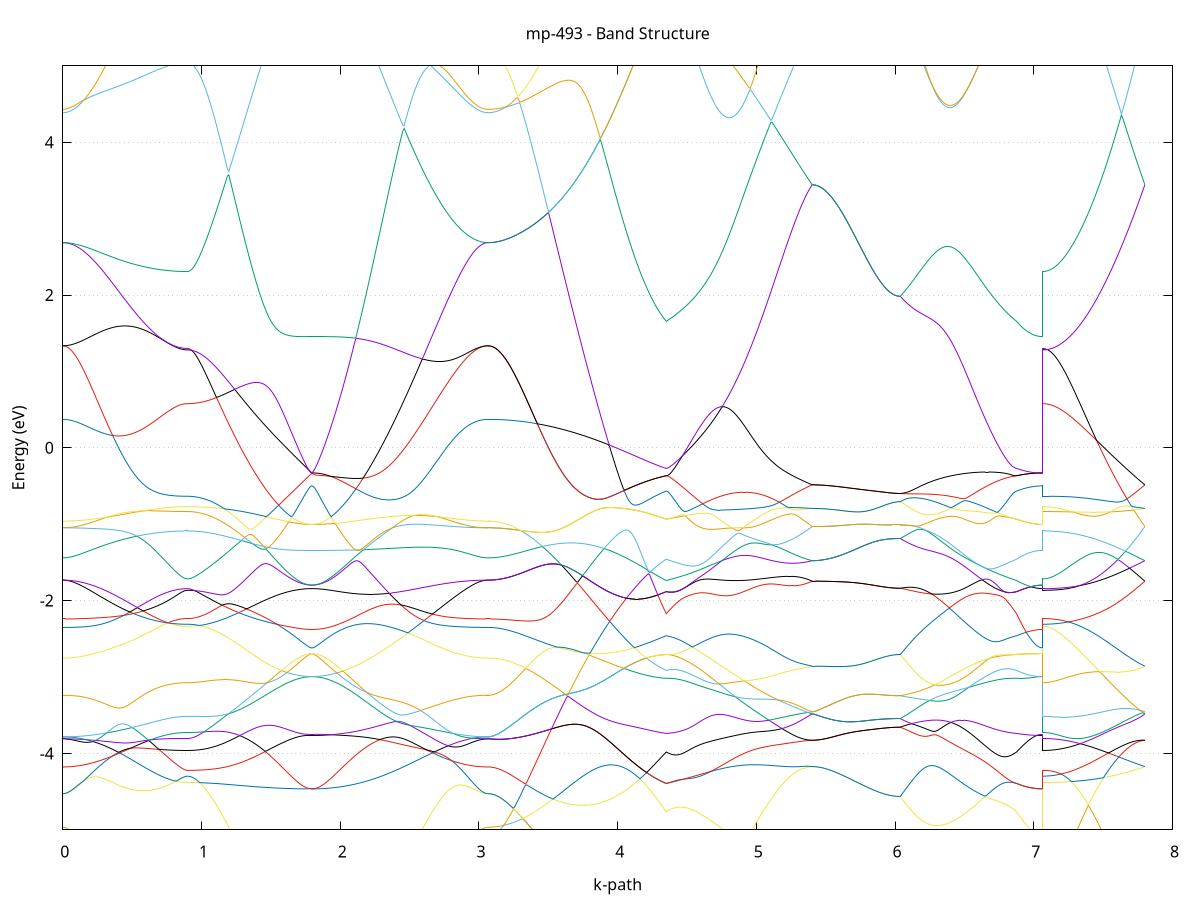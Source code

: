 set title 'mp-493 - Band Structure'
set xlabel 'k-path'
set ylabel 'Energy (eV)'
set grid y
set yrange [-5:5]
set terminal png size 800,600
set output 'mp-493_bands_gnuplot.png'
plot '-' using 1:2 with lines notitle, '-' using 1:2 with lines notitle, '-' using 1:2 with lines notitle, '-' using 1:2 with lines notitle, '-' using 1:2 with lines notitle, '-' using 1:2 with lines notitle, '-' using 1:2 with lines notitle, '-' using 1:2 with lines notitle, '-' using 1:2 with lines notitle, '-' using 1:2 with lines notitle, '-' using 1:2 with lines notitle, '-' using 1:2 with lines notitle, '-' using 1:2 with lines notitle, '-' using 1:2 with lines notitle, '-' using 1:2 with lines notitle, '-' using 1:2 with lines notitle, '-' using 1:2 with lines notitle, '-' using 1:2 with lines notitle, '-' using 1:2 with lines notitle, '-' using 1:2 with lines notitle, '-' using 1:2 with lines notitle, '-' using 1:2 with lines notitle, '-' using 1:2 with lines notitle, '-' using 1:2 with lines notitle, '-' using 1:2 with lines notitle, '-' using 1:2 with lines notitle, '-' using 1:2 with lines notitle, '-' using 1:2 with lines notitle, '-' using 1:2 with lines notitle, '-' using 1:2 with lines notitle, '-' using 1:2 with lines notitle, '-' using 1:2 with lines notitle, '-' using 1:2 with lines notitle, '-' using 1:2 with lines notitle, '-' using 1:2 with lines notitle, '-' using 1:2 with lines notitle
0.000000 -12.446901
0.009979 -12.446501
0.019958 -12.445601
0.029937 -12.443901
0.039916 -12.441701
0.049895 -12.438701
0.059874 -12.435201
0.069853 -12.430901
0.079832 -12.426101
0.089811 -12.420601
0.099790 -12.414401
0.109769 -12.407601
0.119748 -12.400201
0.129727 -12.392101
0.139706 -12.383401
0.149685 -12.374101
0.159664 -12.364101
0.169643 -12.353501
0.179622 -12.342301
0.189601 -12.330501
0.199580 -12.318001
0.209559 -12.305001
0.219538 -12.291301
0.229517 -12.277101
0.239496 -12.262201
0.249475 -12.246801
0.259454 -12.230701
0.269433 -12.214101
0.279412 -12.197001
0.289391 -12.179201
0.299370 -12.160901
0.309349 -12.142101
0.319328 -12.122701
0.329307 -12.102801
0.339286 -12.082301
0.349265 -12.061401
0.359244 -12.039901
0.369223 -12.017901
0.379202 -11.995501
0.389181 -11.972601
0.399160 -11.949201
0.409139 -11.925301
0.419118 -11.901101
0.429097 -11.876401
0.439076 -11.851301
0.449055 -11.825801
0.459034 -11.800001
0.469013 -11.773801
0.478993 -11.747201
0.488972 -11.720401
0.498951 -11.693201
0.508930 -11.665801
0.518909 -11.638101
0.528888 -11.610201
0.538867 -11.582101
0.548846 -11.553801
0.558825 -11.525401
0.568804 -11.496901
0.578783 -11.468301
0.588762 -11.439601
0.598741 -11.411001
0.608720 -11.382401
0.618699 -11.353801
0.628678 -11.325401
0.638657 -11.297201
0.648636 -11.269101
0.658615 -11.241401
0.668594 -11.213901
0.678573 -11.186901
0.688552 -11.160301
0.698531 -11.134201
0.708510 -11.108601
0.718489 -11.083801
0.728468 -11.059601
0.738447 -11.036201
0.748426 -11.013701
0.758405 -10.992101
0.768384 -10.971501
0.778363 -10.952101
0.788342 -10.933801
0.798321 -10.916801
0.808300 -10.901201
0.818279 -10.886901
0.828258 -10.874201
0.838237 -10.863001
0.848216 -10.853401
0.858195 -10.845501
0.868174 -10.839301
0.878153 -10.834801
0.888132 -10.832101
0.898111 -10.831201
0.898111 -10.831201
0.908090 -10.831001
0.918069 -10.830201
0.928048 -10.828901
0.938027 -10.827001
0.948006 -10.824601
0.957985 -10.821701
0.967964 -10.818301
0.977943 -10.814401
0.987922 -10.809901
0.997901 -10.805001
1.007880 -10.799501
1.017859 -10.793401
1.027838 -10.786901
1.037817 -10.779901
1.047796 -10.772301
1.057775 -10.764301
1.067754 -10.755701
1.077733 -10.746701
1.087712 -10.737101
1.097691 -10.727101
1.107670 -10.716501
1.117649 -10.705501
1.127628 -10.694001
1.137607 -10.682001
1.147586 -10.669601
1.157565 -10.656701
1.167544 -10.643301
1.177523 -10.629501
1.187502 -10.615201
1.197481 -10.600501
1.207460 -10.585301
1.217439 -10.569801
1.227418 -10.553801
1.237397 -10.537301
1.247376 -10.520501
1.257355 -10.503301
1.267334 -10.485701
1.277313 -10.467701
1.287292 -10.449401
1.297271 -10.430701
1.307250 -10.411701
1.317229 -10.392301
1.327208 -10.372701
1.337187 -10.352701
1.347166 -10.332401
1.357145 -10.311901
1.367124 -10.291001
1.377103 -10.270001
1.387082 -10.248701
1.397061 -10.227201
1.407040 -10.205601
1.417019 -10.183701
1.426998 -10.161801
1.436977 -10.139701
1.446957 -10.117501
1.456936 -10.095201
1.466915 -10.072901
1.476894 -10.050501
1.486873 -10.028201
1.496852 -10.005901
1.506831 -9.983701
1.516810 -9.961601
1.526789 -9.939601
1.536768 -9.917801
1.546747 -9.896301
1.556726 -9.875001
1.566705 -9.854001
1.576684 -9.833301
1.586663 -9.813101
1.596642 -9.793201
1.606621 -9.773901
1.616600 -9.755101
1.626579 -9.736901
1.636558 -9.719401
1.646537 -9.702601
1.656516 -9.686501
1.666495 -9.671201
1.676474 -9.656801
1.686453 -9.643301
1.696432 -9.630801
1.706411 -9.619301
1.716390 -9.608801
1.726369 -9.599501
1.736348 -9.591301
1.746327 -9.584301
1.756306 -9.578601
1.766285 -9.574101
1.776264 -9.570801
1.786243 -9.568901
1.796222 -9.568201
1.796222 -9.568201
1.806145 -9.568901
1.816068 -9.570801
1.825990 -9.574001
1.835913 -9.578501
1.845836 -9.584301
1.855759 -9.591301
1.865682 -9.599501
1.875604 -9.609001
1.885527 -9.619701
1.895450 -9.631601
1.905373 -9.644701
1.915296 -9.658901
1.925218 -9.674301
1.935141 -9.690701
1.945064 -9.708301
1.954987 -9.726801
1.964910 -9.746401
1.974833 -9.767001
1.984755 -9.788601
1.994678 -9.811001
2.004601 -9.834401
2.014524 -9.858601
2.024447 -9.883701
2.034369 -9.909501
2.044292 -9.936201
2.054215 -9.963501
2.064138 -9.991501
2.074061 -10.020301
2.083984 -10.049601
2.093906 -10.079501
2.103829 -10.110001
2.113752 -10.141001
2.123675 -10.172501
2.133598 -10.204501
2.143520 -10.236901
2.153443 -10.269801
2.163366 -10.303001
2.173289 -10.336501
2.183212 -10.370301
2.193135 -10.404501
2.203057 -10.438901
2.212980 -10.473501
2.222903 -10.508301
2.232826 -10.543301
2.242749 -10.578401
2.252671 -10.613701
2.262594 -10.649001
2.272517 -10.684501
2.282440 -10.720001
2.292363 -10.755501
2.302286 -10.791001
2.312208 -10.826501
2.322131 -10.861901
2.332054 -10.897301
2.341977 -10.932701
2.351900 -10.967901
2.361822 -11.003001
2.371745 -11.037901
2.381668 -11.072701
2.391591 -11.107401
2.401514 -11.141801
2.411437 -11.176101
2.421359 -11.210101
2.431282 -11.243801
2.441205 -11.277401
2.451128 -11.310601
2.461051 -11.343601
2.470973 -11.376201
2.480896 -11.408601
2.490819 -11.440601
2.500742 -11.472301
2.510665 -11.503601
2.520588 -11.534601
2.530510 -11.565201
2.540433 -11.595401
2.550356 -11.625201
2.560279 -11.654701
2.570202 -11.683701
2.580124 -11.712201
2.590047 -11.740301
2.599970 -11.768001
2.609893 -11.795301
2.619816 -11.822001
2.629739 -11.848301
2.639661 -11.874101
2.649584 -11.899401
2.659507 -11.924201
2.669430 -11.948601
2.679353 -11.972401
2.689275 -11.995601
2.699198 -12.018401
2.709121 -12.040601
2.719044 -12.062301
2.728967 -12.083401
2.738890 -12.104001
2.748812 -12.124001
2.758735 -12.143501
2.768658 -12.162401
2.778581 -12.180701
2.788504 -12.198501
2.798426 -12.215701
2.808349 -12.232201
2.818272 -12.248201
2.828195 -12.263601
2.838118 -12.278401
2.848041 -12.292601
2.857963 -12.306201
2.867886 -12.319201
2.877809 -12.331501
2.887732 -12.343301
2.897655 -12.354401
2.907577 -12.364901
2.917500 -12.374801
2.927423 -12.384001
2.937346 -12.392701
2.947269 -12.400701
2.957192 -12.408001
2.967114 -12.414801
2.977037 -12.420801
2.986960 -12.426301
2.996883 -12.431101
3.006806 -12.435301
3.016728 -12.438801
3.026651 -12.441701
3.036574 -12.444001
3.046497 -12.445601
3.056420 -12.446501
3.066343 -12.446901
3.066343 -12.446901
3.076296 -12.446501
3.086250 -12.445501
3.096204 -12.443901
3.106157 -12.441501
3.116111 -12.438501
3.126065 -12.434801
3.136018 -12.430401
3.145972 -12.425401
3.155925 -12.419701
3.165879 -12.413401
3.175833 -12.406301
3.185786 -12.398601
3.195740 -12.390301
3.205694 -12.381301
3.215647 -12.371601
3.225601 -12.361201
3.235555 -12.350201
3.245508 -12.338501
3.255462 -12.326201
3.265416 -12.313201
3.275369 -12.299601
3.285323 -12.285301
3.295277 -12.270301
3.305230 -12.254701
3.315184 -12.238501
3.325138 -12.221601
3.335091 -12.204101
3.345045 -12.185901
3.354999 -12.167001
3.364952 -12.147601
3.374906 -12.127501
3.384860 -12.106801
3.394813 -12.085401
3.404767 -12.063401
3.414721 -12.040801
3.424674 -12.017501
3.434628 -11.993701
3.444582 -11.969201
3.454535 -11.944101
3.464489 -11.918401
3.474443 -11.892101
3.484396 -11.865101
3.494350 -11.837601
3.504304 -11.809501
3.514257 -11.780701
3.524211 -11.751401
3.534165 -11.721501
3.544118 -11.691001
3.554072 -11.659901
3.564026 -11.628301
3.573979 -11.596001
3.583933 -11.563301
3.593886 -11.529901
3.603840 -11.496001
3.613794 -11.461501
3.623747 -11.426401
3.633701 -11.390901
3.643655 -11.354701
3.653608 -11.318101
3.663562 -11.280901
3.673516 -11.243101
3.683469 -11.204901
3.693423 -11.166101
3.703377 -11.126801
3.713330 -11.087101
3.723284 -11.046801
3.733238 -11.006001
3.743191 -10.964701
3.753145 -10.923001
3.763099 -10.880701
3.773052 -10.838001
3.783006 -10.794801
3.792960 -10.751201
3.802913 -10.707101
3.812867 -10.662601
3.822821 -10.617601
3.832774 -10.572301
3.842728 -10.526401
3.852682 -10.480201
3.862635 -10.433601
3.872589 -10.386601
3.882543 -10.339201
3.892496 -10.291401
3.902450 -10.243201
3.912404 -10.194701
3.922357 -10.145801
3.932311 -10.096601
3.942265 -10.047001
3.952218 -9.997101
3.962172 -9.946901
3.972126 -9.896501
3.982079 -9.845701
3.992033 -9.794701
4.001987 -9.743401
4.011940 -9.691801
4.021894 -9.640001
4.031848 -9.588001
4.041801 -9.535801
4.051755 -9.483401
4.061709 -9.430901
4.071662 -9.378201
4.081616 -9.325301
4.091569 -9.272301
4.101523 -9.239001
4.111477 -9.253701
4.121430 -9.268201
4.131384 -9.282301
4.141338 -9.296101
4.151291 -9.309501
4.161245 -9.322601
4.171199 -9.335301
4.181152 -9.347801
4.191106 -9.359901
4.201060 -9.371601
4.211013 -9.383001
4.220967 -9.394101
4.230921 -9.404801
4.240874 -9.415201
4.250828 -9.425201
4.260782 -9.434901
4.270735 -9.444301
4.280689 -9.453301
4.290643 -9.462001
4.300596 -9.470401
4.310550 -9.478401
4.320504 -9.486001
4.330457 -9.493301
4.340411 -9.500301
4.350365 -9.507001
4.350365 -9.507001
4.360289 -9.504001
4.370214 -9.501901
4.380138 -9.500501
4.390062 -9.500001
4.399987 -9.500201
4.409911 -9.501201
4.419836 -9.502901
4.429760 -9.505301
4.439685 -9.508401
4.449609 -9.512201
4.459533 -9.516601
4.469458 -9.521501
4.479382 -9.527101
4.489307 -9.533101
4.499231 -9.539701
4.509156 -9.546701
4.519080 -9.554101
4.529004 -9.561901
4.538929 -9.570101
4.548853 -9.578601
4.558778 -9.587401
4.568702 -9.596401
4.578627 -9.605701
4.588551 -9.615201
4.598476 -9.624801
4.608400 -9.634501
4.618324 -9.644401
4.628249 -9.654301
4.638173 -9.664301
4.648098 -9.674201
4.658022 -9.684201
4.667947 -9.694201
4.677871 -9.704101
4.687795 -9.713901
4.697720 -9.723601
4.707644 -9.733201
4.717569 -9.742701
4.727493 -9.752001
4.737418 -9.761201
4.747342 -9.770201
4.757266 -9.778901
4.767191 -9.787401
4.777115 -9.795701
4.787040 -9.803801
4.796964 -9.811601
4.806889 -9.819101
4.816813 -9.826301
4.826738 -9.833301
4.836662 -9.839901
4.846586 -9.846201
4.856511 -9.852101
4.866435 -9.857801
4.876360 -9.863101
4.886284 -9.868001
4.896209 -9.872601
4.906133 -9.876801
4.916057 -9.880601
4.925982 -9.884001
4.935906 -9.887001
4.945831 -9.889701
4.955755 -9.891901
4.965680 -9.893801
4.975604 -9.895201
4.985528 -9.896201
4.995453 -9.896801
5.005377 -9.897001
5.015302 -9.896701
5.025226 -9.896001
5.035151 -9.894901
5.045075 -9.893301
5.055000 -9.891301
5.064924 -9.888801
5.074848 -9.885901
5.084773 -9.882601
5.094697 -9.878801
5.104622 -9.874601
5.114546 -9.869901
5.124471 -9.864701
5.134395 -9.859101
5.144319 -9.853101
5.154244 -9.846601
5.164168 -9.839601
5.174093 -9.832201
5.184017 -9.824301
5.193942 -9.816001
5.203866 -9.807201
5.213790 -9.798001
5.223715 -9.788301
5.233639 -9.778201
5.243564 -9.767601
5.253488 -9.756601
5.263413 -9.745201
5.273337 -9.733301
5.283262 -9.720901
5.293186 -9.708101
5.303110 -9.694901
5.313035 -9.681201
5.322959 -9.667101
5.332884 -9.652601
5.342808 -9.637601
5.352733 -9.622301
5.362657 -9.606501
5.372581 -9.590301
5.382506 -9.573601
5.392430 -9.556601
5.402355 -9.539101
5.402355 -9.539101
5.412278 -9.539301
5.422200 -9.539701
5.432123 -9.540501
5.442046 -9.541601
5.451969 -9.542901
5.461892 -9.544601
5.471814 -9.546501
5.481737 -9.548701
5.491660 -9.551201
5.501583 -9.553901
5.511506 -9.556901
5.521429 -9.560101
5.531351 -9.563601
5.541274 -9.567301
5.551197 -9.571201
5.561120 -9.575301
5.571043 -9.579601
5.580965 -9.584101
5.590888 -9.588801
5.600811 -9.593601
5.610734 -9.598501
5.620657 -9.603601
5.630580 -9.608701
5.640502 -9.614001
5.650425 -9.619301
5.660348 -9.624701
5.670271 -9.630201
5.680194 -9.635701
5.690116 -9.641201
5.700039 -9.646801
5.709962 -9.652301
5.719885 -9.657801
5.729808 -9.663301
5.739731 -9.668801
5.749653 -9.674101
5.759576 -9.679501
5.769499 -9.684701
5.779422 -9.689901
5.789345 -9.695001
5.799267 -9.699901
5.809190 -9.704701
5.819113 -9.709401
5.829036 -9.714001
5.838959 -9.718401
5.848882 -9.722701
5.858804 -9.726701
5.868727 -9.730601
5.878650 -9.734401
5.888573 -9.737901
5.898496 -9.741201
5.908418 -9.744401
5.918341 -9.747301
5.928264 -9.750001
5.938187 -9.752501
5.948110 -9.754801
5.958033 -9.756801
5.967955 -9.758601
5.977878 -9.760201
5.987801 -9.761501
5.997724 -9.762601
6.007647 -9.763501
6.017569 -9.764101
6.027492 -9.764401
6.037415 -9.764601
6.037415 -9.764601
6.047399 -9.770101
6.057384 -9.775201
6.067368 -9.779901
6.077352 -9.784101
6.087336 -9.788001
6.097321 -9.791301
6.107305 -9.794301
6.117289 -9.796801
6.127273 -9.799001
6.137258 -9.800701
6.147242 -9.802001
6.157226 -9.802901
6.167211 -9.803401
6.177195 -9.803501
6.187179 -9.803301
6.197163 -9.802601
6.207148 -9.801601
6.217132 -9.800201
6.227116 -9.798501
6.237100 -9.796401
6.247085 -9.793901
6.257069 -9.791201
6.267053 -9.788101
6.277037 -9.784601
6.287022 -9.780901
6.297006 -9.776801
6.306990 -9.772501
6.316975 -9.767901
6.326959 -9.763001
6.336943 -9.757801
6.346927 -9.752401
6.356912 -9.746801
6.366896 -9.740901
6.376880 -9.734801
6.386864 -9.728501
6.396849 -9.722001
6.406833 -9.715301
6.416817 -9.708501
6.426801 -9.701501
6.436786 -9.694401
6.446770 -9.687101
6.456754 -9.679801
6.466739 -9.672301
6.476723 -9.664801
6.486707 -9.657201
6.496691 -9.649601
6.506676 -9.641901
6.516660 -9.634201
6.526644 -9.626601
6.536628 -9.618901
6.546613 -9.611301
6.556597 -9.603801
6.566581 -9.596401
6.576565 -9.589001
6.586550 -9.581801
6.596534 -9.574701
6.606518 -9.567701
6.616503 -9.561001
6.626487 -9.554401
6.636471 -9.548001
6.646455 -9.541901
6.656440 -9.536001
6.666424 -9.530401
6.676408 -9.525101
6.686392 -9.520101
6.696377 -9.515501
6.706361 -9.511201
6.716345 -9.507201
6.726329 -9.503701
6.736314 -9.500501
6.746298 -9.497801
6.756282 -9.495501
6.766267 -9.493701
6.776251 -9.492301
6.786235 -9.491401
6.796219 -9.491001
6.806204 -9.491101
6.816188 -9.491701
6.826172 -9.492901
6.836156 -9.494601
6.846141 -9.496801
6.856125 -9.499601
6.866109 -9.503001
6.876093 -9.507001
6.876093 -9.507001
6.886011 -9.513301
6.895928 -9.519201
6.905846 -9.524801
6.915763 -9.530001
6.925681 -9.535001
6.935598 -9.539501
6.945515 -9.543801
6.955433 -9.547701
6.965350 -9.551301
6.975268 -9.554501
6.985185 -9.557401
6.995103 -9.559901
7.005020 -9.562101
7.014938 -9.564001
7.024855 -9.565501
7.034772 -9.566701
7.044690 -9.567601
7.054607 -9.568101
7.064525 -9.568201
7.064525 -10.831201
7.074474 -10.831001
7.084423 -10.830301
7.094372 -10.829001
7.104321 -10.827301
7.114270 -10.825201
7.124219 -10.822501
7.134168 -10.819401
7.144117 -10.815701
7.154066 -10.811601
7.164015 -10.807001
7.173964 -10.801901
7.183913 -10.796401
7.193862 -10.790301
7.203811 -10.783801
7.213760 -10.776801
7.223709 -10.769301
7.233658 -10.761301
7.243607 -10.752901
7.253556 -10.743901
7.263505 -10.734501
7.273454 -10.724601
7.283403 -10.714201
7.293352 -10.703401
7.303301 -10.692101
7.313250 -10.680301
7.323199 -10.668001
7.333148 -10.655201
7.343097 -10.642001
7.353046 -10.628301
7.362995 -10.614101
7.372944 -10.599501
7.382893 -10.584401
7.392842 -10.568801
7.402791 -10.552701
7.412740 -10.536201
7.422689 -10.519201
7.432638 -10.501701
7.442587 -10.483801
7.452536 -10.465401
7.462485 -10.446501
7.472434 -10.427201
7.482383 -10.407401
7.492332 -10.387201
7.502281 -10.366501
7.512230 -10.345301
7.522179 -10.323701
7.532128 -10.301601
7.542077 -10.279101
7.552026 -10.256101
7.561975 -10.232701
7.571924 -10.208801
7.581873 -10.184501
7.591822 -10.159701
7.601771 -10.134501
7.611720 -10.108801
7.621669 -10.082701
7.631618 -10.056201
7.641567 -10.029201
7.651516 -10.001801
7.661465 -9.973901
7.671414 -9.945601
7.681363 -9.916901
7.691312 -9.887701
7.701261 -9.858101
7.711210 -9.828101
7.721159 -9.797701
7.731108 -9.766801
7.741057 -9.735501
7.751006 -9.703801
7.760955 -9.671701
7.770904 -9.639201
7.780853 -9.606201
7.790802 -9.572801
7.800751 -9.539101
e
0.000000 -6.597801
0.009979 -6.597701
0.019958 -6.597401
0.029937 -6.596801
0.039916 -6.596101
0.049895 -6.595101
0.059874 -6.593901
0.069853 -6.592501
0.079832 -6.590901
0.089811 -6.589101
0.099790 -6.587001
0.109769 -6.584801
0.119748 -6.582301
0.129727 -6.579601
0.139706 -6.576801
0.149685 -6.573701
0.159664 -6.570401
0.169643 -6.566901
0.179622 -6.563201
0.189601 -6.559301
0.199580 -6.555301
0.209559 -6.551001
0.219538 -6.546501
0.229517 -6.541901
0.239496 -6.537001
0.249475 -6.532001
0.259454 -6.526801
0.269433 -6.521401
0.279412 -6.515901
0.289391 -6.510201
0.299370 -6.504301
0.309349 -6.498201
0.319328 -6.492001
0.329307 -6.485701
0.339286 -6.479201
0.349265 -6.472501
0.359244 -6.465801
0.369223 -6.458901
0.379202 -6.451801
0.389181 -6.444701
0.399160 -6.437401
0.409139 -6.430001
0.419118 -6.422501
0.429097 -6.415001
0.439076 -6.407301
0.449055 -6.399501
0.459034 -6.414001
0.469013 -6.460201
0.478993 -6.506701
0.488972 -6.553301
0.498951 -6.600001
0.508930 -6.646901
0.518909 -6.693801
0.528888 -6.740701
0.538867 -6.787601
0.548846 -6.834401
0.558825 -6.881001
0.568804 -6.927501
0.578783 -6.973701
0.588762 -7.019601
0.598741 -7.065201
0.608720 -7.110401
0.618699 -7.155101
0.628678 -7.199201
0.638657 -7.242801
0.648636 -7.285701
0.658615 -7.327901
0.668594 -7.369301
0.678573 -7.409801
0.688552 -7.449401
0.698531 -7.488001
0.708510 -7.525401
0.718489 -7.561701
0.728468 -7.596701
0.738447 -7.630401
0.748426 -7.662601
0.758405 -7.693301
0.768384 -7.722401
0.778363 -7.749801
0.788342 -7.775401
0.798321 -7.799101
0.808300 -7.820801
0.818279 -7.840501
0.828258 -7.858101
0.838237 -7.873501
0.848216 -7.886701
0.858195 -7.897601
0.868174 -7.906001
0.878153 -7.912101
0.888132 -7.915801
0.898111 -7.917001
0.898111 -7.917001
0.908090 -7.916801
0.918069 -7.916001
0.928048 -7.914801
0.938027 -7.913101
0.948006 -7.910901
0.957985 -7.908201
0.967964 -7.905001
0.977943 -7.901301
0.987922 -7.897201
0.997901 -7.892601
1.007880 -7.887501
1.017859 -7.881901
1.027838 -7.875801
1.037817 -7.869301
1.047796 -7.862401
1.057775 -7.854901
1.067754 -7.847101
1.077733 -7.838801
1.087712 -7.830001
1.097691 -7.820801
1.107670 -7.811201
1.117649 -7.801201
1.127628 -7.790701
1.137607 -7.779901
1.147586 -7.768701
1.157565 -7.757101
1.167544 -7.745101
1.177523 -7.732701
1.187502 -7.720001
1.197481 -7.707001
1.207460 -7.693701
1.217439 -7.680001
1.227418 -7.666101
1.237397 -7.651901
1.247376 -7.637401
1.257355 -7.622701
1.267334 -7.607801
1.277313 -7.592701
1.287292 -7.577401
1.297271 -7.562101
1.307250 -7.546601
1.317229 -7.531001
1.327208 -7.515501
1.337187 -7.499901
1.347166 -7.484501
1.357145 -7.469201
1.367124 -7.454101
1.377103 -7.439201
1.387082 -7.424801
1.397061 -7.410901
1.407040 -7.397601
1.417019 -7.385001
1.426998 -7.373401
1.436977 -7.362901
1.446957 -7.353701
1.456936 -7.345901
1.466915 -7.339701
1.476894 -7.335301
1.486873 -7.332701
1.496852 -7.331801
1.506831 -7.332601
1.516810 -7.334901
1.526789 -7.338601
1.536768 -7.343301
1.546747 -7.348901
1.556726 -7.355201
1.566705 -7.362001
1.576684 -7.369201
1.586663 -7.376501
1.596642 -7.383901
1.606621 -7.391401
1.616600 -7.398701
1.626579 -7.405901
1.636558 -7.412801
1.646537 -7.419601
1.656516 -7.426001
1.666495 -7.432101
1.676474 -7.437801
1.686453 -7.443101
1.696432 -7.448001
1.706411 -7.452501
1.716390 -7.456601
1.726369 -7.460201
1.736348 -7.463401
1.746327 -7.466101
1.756306 -7.468301
1.766285 -7.470001
1.776264 -7.471201
1.786243 -7.472001
1.796222 -7.472201
1.796222 -7.472201
1.806145 -7.472001
1.816068 -7.471201
1.825990 -7.470001
1.835913 -7.468301
1.845836 -7.466101
1.855759 -7.463401
1.865682 -7.460301
1.875604 -7.456601
1.885527 -7.452501
1.895450 -7.447801
1.905373 -7.442701
1.915296 -7.437201
1.925218 -7.431101
1.935141 -7.424601
1.945064 -7.417501
1.954987 -7.410101
1.964910 -7.402101
1.974833 -7.393701
1.984755 -7.384801
1.994678 -7.375401
2.004601 -7.365601
2.014524 -7.355401
2.024447 -7.344601
2.034369 -7.333401
2.044292 -7.321801
2.054215 -7.309701
2.064138 -7.297201
2.074061 -7.284301
2.083984 -7.270901
2.093906 -7.257001
2.103829 -7.242801
2.113752 -7.228101
2.123675 -7.213001
2.133598 -7.197501
2.143520 -7.181601
2.153443 -7.165301
2.163366 -7.148601
2.173289 -7.131501
2.183212 -7.114001
2.193135 -7.096101
2.203057 -7.077801
2.212980 -7.059201
2.222903 -7.040201
2.232826 -7.020801
2.242749 -7.001101
2.252671 -6.981101
2.262594 -6.960701
2.272517 -6.939901
2.282440 -6.918801
2.292363 -6.897401
2.302286 -6.875701
2.312208 -6.853701
2.322131 -6.831401
2.332054 -6.808801
2.341977 -6.785901
2.351900 -6.762701
2.361822 -6.739201
2.371745 -6.715501
2.381668 -6.691501
2.391591 -6.667301
2.401514 -6.642801
2.411437 -6.618101
2.421359 -6.593201
2.431282 -6.568101
2.441205 -6.542701
2.451128 -6.517201
2.461051 -6.491501
2.470973 -6.465601
2.480896 -6.439501
2.490819 -6.413201
2.500742 -6.386901
2.510665 -6.360301
2.520588 -6.333601
2.530510 -6.306901
2.540433 -6.288701
2.550356 -6.300501
2.560279 -6.312001
2.570202 -6.323301
2.580124 -6.334401
2.590047 -6.345201
2.599970 -6.355801
2.609893 -6.366101
2.619816 -6.376201
2.629739 -6.386101
2.639661 -6.395801
2.649584 -6.405201
2.659507 -6.414401
2.669430 -6.423401
2.679353 -6.432101
2.689275 -6.440601
2.699198 -6.448901
2.709121 -6.456901
2.719044 -6.464701
2.728967 -6.472301
2.738890 -6.479701
2.748812 -6.486801
2.758735 -6.493701
2.768658 -6.500401
2.778581 -6.506801
2.788504 -6.513001
2.798426 -6.519001
2.808349 -6.524801
2.818272 -6.530401
2.828195 -6.535701
2.838118 -6.540801
2.848041 -6.545701
2.857963 -6.550301
2.867886 -6.554801
2.877809 -6.559001
2.887732 -6.563001
2.897655 -6.566801
2.907577 -6.570301
2.917500 -6.573701
2.927423 -6.576801
2.937346 -6.579701
2.947269 -6.582401
2.957192 -6.584801
2.967114 -6.587101
2.977037 -6.589101
2.986960 -6.591001
2.996883 -6.592601
3.006806 -6.594001
3.016728 -6.595101
3.026651 -6.596101
3.036574 -6.596901
3.046497 -6.597401
3.056420 -6.597701
3.066343 -6.597801
3.066343 -6.597801
3.076296 -6.599101
3.086250 -6.602901
3.096204 -6.609201
3.106157 -6.617901
3.116111 -6.628901
3.126065 -6.642101
3.136018 -6.657501
3.145972 -6.674701
3.155925 -6.693801
3.165879 -6.714601
3.175833 -6.736901
3.185786 -6.760501
3.195740 -6.785501
3.205694 -6.811601
3.215647 -6.838701
3.225601 -6.866701
3.235555 -6.895501
3.245508 -6.925101
3.255462 -6.955301
3.265416 -6.986101
3.275369 -7.017401
3.285323 -7.049101
3.295277 -7.081101
3.305230 -7.113501
3.315184 -7.146201
3.325138 -7.179101
3.335091 -7.212201
3.345045 -7.245401
3.354999 -7.278801
3.364952 -7.312201
3.374906 -7.345701
3.384860 -7.379201
3.394813 -7.412701
3.404767 -7.446301
3.414721 -7.479701
3.424674 -7.513201
3.434628 -7.546501
3.444582 -7.579801
3.454535 -7.613001
3.464489 -7.646001
3.474443 -7.679001
3.484396 -7.711701
3.494350 -7.744401
3.504304 -7.776801
3.514257 -7.809101
3.524211 -7.841201
3.534165 -7.873201
3.544118 -7.904901
3.554072 -7.936401
3.564026 -7.967701
3.573979 -7.998801
3.583933 -8.029701
3.593886 -8.060301
3.603840 -8.090701
3.613794 -8.120901
3.623747 -8.150801
3.633701 -8.180501
3.643655 -8.209901
3.653608 -8.239001
3.663562 -8.267901
3.673516 -8.296501
3.683469 -8.324801
3.693423 -8.352901
3.703377 -8.380601
3.713330 -8.408101
3.723284 -8.435301
3.733238 -8.462201
3.743191 -8.488901
3.753145 -8.515201
3.763099 -8.541301
3.773052 -8.567001
3.783006 -8.592401
3.792960 -8.617601
3.802913 -8.642401
3.812867 -8.666901
3.822821 -8.691101
3.832774 -8.715101
3.842728 -8.738701
3.852682 -8.761901
3.862635 -8.784901
3.872589 -8.807601
3.882543 -8.829901
3.892496 -8.851901
3.902450 -8.873601
3.912404 -8.895001
3.922357 -8.916101
3.932311 -8.936801
3.942265 -8.957201
3.952218 -8.977301
3.962172 -8.997001
3.972126 -9.016501
3.982079 -9.035601
3.992033 -9.054401
4.001987 -9.072801
4.011940 -9.090901
4.021894 -9.108701
4.031848 -9.126101
4.041801 -9.143301
4.051755 -9.160101
4.061709 -9.176501
4.071662 -9.192601
4.081616 -9.208401
4.091569 -9.223801
4.101523 -9.219301
4.111477 -9.166101
4.121430 -9.112901
4.131384 -9.059701
4.141338 -9.006501
4.151291 -8.953201
4.161245 -8.900101
4.171199 -8.847001
4.181152 -8.794001
4.191106 -8.741101
4.201060 -8.688401
4.211013 -8.636001
4.220967 -8.583701
4.230921 -8.531801
4.240874 -8.480201
4.250828 -8.429001
4.260782 -8.378101
4.270735 -8.327801
4.280689 -8.278001
4.290643 -8.228901
4.300596 -8.180301
4.310550 -8.132601
4.320504 -8.085601
4.330457 -8.039501
4.340411 -7.994401
4.350365 -7.950401
4.350365 -7.950401
4.360289 -7.972901
4.370214 -7.995501
4.380138 -8.018001
4.390062 -8.040501
4.399987 -8.063001
4.409911 -8.085401
4.419836 -8.107801
4.429760 -8.130001
4.439685 -8.152201
4.449609 -8.174301
4.459533 -8.196301
4.469458 -8.218301
4.479382 -8.240001
4.489307 -8.261701
4.499231 -8.283301
4.509156 -8.304701
4.519080 -8.325901
4.529004 -8.347001
4.538929 -8.368001
4.548853 -8.388801
4.558778 -8.409401
4.568702 -8.429801
4.578627 -8.450001
4.588551 -8.470101
4.598476 -8.489901
4.608400 -8.509601
4.618324 -8.529001
4.628249 -8.548201
4.638173 -8.567201
4.648098 -8.586001
4.658022 -8.604601
4.667947 -8.622901
4.677871 -8.641001
4.687795 -8.658801
4.697720 -8.676401
4.707644 -8.693801
4.717569 -8.710901
4.727493 -8.727701
4.737418 -8.744301
4.747342 -8.760601
4.757266 -8.776701
4.767191 -8.792501
4.777115 -8.808101
4.787040 -8.823401
4.796964 -8.838401
4.806889 -8.853201
4.816813 -8.867701
4.826738 -8.882001
4.836662 -8.896001
4.846586 -8.909701
4.856511 -8.923201
4.866435 -8.936401
4.876360 -8.949401
4.886284 -8.962101
4.896209 -8.974601
4.906133 -8.986801
4.916057 -8.998801
4.925982 -9.010601
4.935906 -9.022101
4.945831 -9.033401
4.955755 -9.044601
4.965680 -9.055501
4.975604 -9.066201
4.985528 -9.076701
4.995453 -9.087001
5.005377 -9.097201
5.015302 -9.107101
5.025226 -9.117001
5.035151 -9.126701
5.045075 -9.136201
5.055000 -9.145701
5.064924 -9.155001
5.074848 -9.164201
5.084773 -9.173401
5.094697 -9.182401
5.104622 -9.191501
5.114546 -9.200501
5.124471 -9.209501
5.134395 -9.218401
5.144319 -9.227401
5.154244 -9.236501
5.164168 -9.245501
5.174093 -9.254701
5.184017 -9.263901
5.193942 -9.273301
5.203866 -9.282801
5.213790 -9.292501
5.223715 -9.302301
5.233639 -9.312401
5.243564 -9.322701
5.253488 -9.333201
5.263413 -9.344101
5.273337 -9.355201
5.283262 -9.366601
5.293186 -9.378501
5.303110 -9.390701
5.313035 -9.403301
5.322959 -9.416301
5.332884 -9.429801
5.342808 -9.443801
5.352733 -9.458301
5.362657 -9.473301
5.372581 -9.488901
5.382506 -9.505001
5.392430 -9.521701
5.402355 -9.539101
5.402355 -9.539101
5.412278 -9.539201
5.422200 -9.539701
5.432123 -9.540401
5.442046 -9.541501
5.451969 -9.542801
5.461892 -9.544501
5.471814 -9.546401
5.481737 -9.548601
5.491660 -9.551101
5.501583 -9.553801
5.511506 -9.556801
5.521429 -9.560101
5.531351 -9.563601
5.541274 -9.567301
5.551197 -9.571201
5.561120 -9.575301
5.571043 -9.579601
5.580965 -9.584101
5.590888 -9.588701
5.600811 -9.593501
5.610734 -9.598501
5.620657 -9.603501
5.630580 -9.608701
5.640502 -9.613901
5.650425 -9.619301
5.660348 -9.624701
5.670271 -9.630201
5.680194 -9.635701
5.690116 -9.641201
5.700039 -9.646701
5.709962 -9.652301
5.719885 -9.657801
5.729808 -9.663301
5.739731 -9.668701
5.749653 -9.674101
5.759576 -9.679401
5.769499 -9.684701
5.779422 -9.689901
5.789345 -9.694901
5.799267 -9.699901
5.809190 -9.704701
5.819113 -9.709401
5.829036 -9.714001
5.838959 -9.718401
5.848882 -9.722601
5.858804 -9.726701
5.868727 -9.730601
5.878650 -9.734301
5.888573 -9.737901
5.898496 -9.741201
5.908418 -9.744301
5.918341 -9.747301
5.928264 -9.750001
5.938187 -9.752501
5.948110 -9.754701
5.958033 -9.756801
5.967955 -9.758601
5.977878 -9.760201
5.987801 -9.761501
5.997724 -9.762601
6.007647 -9.763501
6.017569 -9.764101
6.027492 -9.764401
6.037415 -9.764601
6.037415 -9.764601
6.047399 -9.758601
6.057384 -9.752101
6.067368 -9.745301
6.077352 -9.737901
6.087336 -9.730201
6.097321 -9.721901
6.107305 -9.713301
6.117289 -9.704101
6.127273 -9.694601
6.137258 -9.684501
6.147242 -9.674001
6.157226 -9.663101
6.167211 -9.651701
6.177195 -9.639901
6.187179 -9.627601
6.197163 -9.614801
6.207148 -9.601601
6.217132 -9.588001
6.227116 -9.573901
6.237100 -9.559401
6.247085 -9.544401
6.257069 -9.528901
6.267053 -9.513101
6.277037 -9.496801
6.287022 -9.480001
6.297006 -9.462901
6.306990 -9.445301
6.316975 -9.427201
6.326959 -9.408801
6.336943 -9.389901
6.346927 -9.370701
6.356912 -9.351001
6.366896 -9.330901
6.376880 -9.310401
6.386864 -9.289501
6.396849 -9.268201
6.406833 -9.246501
6.416817 -9.224401
6.426801 -9.202001
6.436786 -9.179201
6.446770 -9.156001
6.456754 -9.132501
6.466739 -9.108601
6.476723 -9.084401
6.486707 -9.059801
6.496691 -9.035001
6.506676 -9.009701
6.516660 -8.984201
6.526644 -8.958401
6.536628 -8.932301
6.546613 -8.905801
6.556597 -8.879101
6.566581 -8.852201
6.576565 -8.824901
6.586550 -8.797501
6.596534 -8.769701
6.606518 -8.741801
6.616503 -8.713601
6.626487 -8.685301
6.636471 -8.656701
6.646455 -8.627901
6.656440 -8.599001
6.666424 -8.569901
6.676408 -8.540701
6.686392 -8.511401
6.696377 -8.481901
6.706361 -8.452301
6.716345 -8.422601
6.726329 -8.392901
6.736314 -8.363101
6.746298 -8.333301
6.756282 -8.303401
6.766267 -8.273601
6.776251 -8.243701
6.786235 -8.213901
6.796219 -8.184201
6.806204 -8.154501
6.816188 -8.124901
6.826172 -8.095401
6.836156 -8.066001
6.846141 -8.036801
6.856125 -8.007801
6.866109 -7.979001
6.876093 -7.950401
6.876093 -7.950401
6.886011 -7.907701
6.895928 -7.866201
6.905846 -7.826101
6.915763 -7.787501
6.925681 -7.750501
6.935598 -7.715201
6.945515 -7.681801
6.955433 -7.650301
6.965350 -7.621001
6.975268 -7.593901
6.985185 -7.569301
6.995103 -7.547101
7.005020 -7.527701
7.014938 -7.511001
7.024855 -7.497201
7.034772 -7.486301
7.044690 -7.478501
7.054607 -7.473801
7.064525 -7.472201
7.064525 -7.917001
7.074474 -7.916701
7.084423 -7.915701
7.094372 -7.914001
7.104321 -7.911701
7.114270 -7.908701
7.124219 -7.905101
7.134168 -7.900801
7.144117 -7.895801
7.154066 -7.890201
7.164015 -7.884001
7.173964 -7.877001
7.183913 -7.869401
7.193862 -7.861201
7.203811 -7.852301
7.213760 -7.842801
7.223709 -7.832601
7.233658 -7.821701
7.243607 -7.810301
7.253556 -7.798101
7.263505 -7.785301
7.273454 -7.771901
7.283403 -7.757901
7.293352 -7.743201
7.303301 -7.727901
7.313250 -7.712001
7.323199 -7.695401
7.333148 -7.678201
7.343097 -7.660401
7.353046 -7.648601
7.362995 -7.697101
7.372944 -7.745401
7.382893 -7.793401
7.392842 -7.841301
7.402791 -7.888901
7.412740 -7.936201
7.422689 -7.983301
7.432638 -8.030201
7.442587 -8.076801
7.452536 -8.123101
7.462485 -8.169101
7.472434 -8.214901
7.482383 -8.260401
7.492332 -8.305601
7.502281 -8.350501
7.512230 -8.395101
7.522179 -8.439401
7.532128 -8.483401
7.542077 -8.527101
7.552026 -8.570401
7.561975 -8.613401
7.571924 -8.656101
7.581873 -8.698501
7.591822 -8.740501
7.601771 -8.782201
7.611720 -8.823601
7.621669 -8.864601
7.631618 -8.905201
7.641567 -8.945501
7.651516 -8.985401
7.661465 -9.025001
7.671414 -9.064201
7.681363 -9.103001
7.691312 -9.141501
7.701261 -9.179601
7.711210 -9.217301
7.721159 -9.254601
7.731108 -9.291601
7.741057 -9.328101
7.751006 -9.364301
7.760955 -9.400001
7.770904 -9.435401
7.780853 -9.470401
7.790802 -9.505001
7.800751 -9.539101
e
0.000000 -5.098601
0.009979 -5.099701
0.019958 -5.102801
0.029937 -5.108101
0.039916 -5.115201
0.049895 -5.124201
0.059874 -5.134701
0.069853 -5.146801
0.079832 -5.160101
0.089811 -5.174601
0.099790 -5.190001
0.109769 -5.206301
0.119748 -5.223401
0.129727 -5.241101
0.139706 -5.259301
0.149685 -5.277901
0.159664 -5.296901
0.169643 -5.316201
0.179622 -5.335801
0.189601 -5.355601
0.199580 -5.380401
0.209559 -5.412401
0.219538 -5.445101
0.229517 -5.478501
0.239496 -5.512501
0.249475 -5.547201
0.259454 -5.582601
0.269433 -5.618701
0.279412 -5.655401
0.289391 -5.692701
0.299370 -5.730701
0.309349 -5.769401
0.319328 -5.808601
0.329307 -5.848501
0.339286 -5.889001
0.349265 -5.930001
0.359244 -5.971601
0.369223 -6.013801
0.379202 -6.056501
0.389181 -6.099701
0.399160 -6.143401
0.409139 -6.187601
0.419118 -6.232101
0.429097 -6.277101
0.439076 -6.322401
0.449055 -6.368101
0.459034 -6.391701
0.469013 -6.383801
0.478993 -6.375901
0.488972 -6.367901
0.498951 -6.359901
0.508930 -6.351801
0.518909 -6.343701
0.528888 -6.335601
0.538867 -6.327501
0.548846 -6.319401
0.558825 -6.311301
0.568804 -6.303301
0.578783 -6.295201
0.588762 -6.287301
0.598741 -6.279401
0.608720 -6.271601
0.618699 -6.263801
0.628678 -6.256201
0.638657 -6.248701
0.648636 -6.241301
0.658615 -6.234101
0.668594 -6.227001
0.678573 -6.220001
0.688552 -6.213301
0.698531 -6.206701
0.708510 -6.200401
0.718489 -6.194301
0.728468 -6.188401
0.738447 -6.185301
0.748426 -6.191401
0.758405 -6.197201
0.768384 -6.202601
0.778363 -6.207601
0.788342 -6.212201
0.798321 -6.216401
0.808300 -6.220201
0.818279 -6.223601
0.828258 -6.226601
0.838237 -6.229201
0.848216 -6.231501
0.858195 -6.233301
0.868174 -6.234701
0.878153 -6.235701
0.888132 -6.236301
0.898111 -6.236501
0.898111 -6.236501
0.908090 -6.237001
0.918069 -6.238301
0.928048 -6.240601
0.938027 -6.243801
0.948006 -6.247901
0.957985 -6.252901
0.967964 -6.258701
0.977943 -6.265401
0.987922 -6.273001
0.997901 -6.281401
1.007880 -6.290501
1.017859 -6.300501
1.027838 -6.311201
1.037817 -6.322701
1.047796 -6.334901
1.057775 -6.347801
1.067754 -6.361301
1.077733 -6.375401
1.087712 -6.390101
1.097691 -6.405401
1.107670 -6.421201
1.117649 -6.437601
1.127628 -6.454401
1.137607 -6.471601
1.147586 -6.489201
1.157565 -6.507101
1.167544 -6.525401
1.177523 -6.544001
1.187502 -6.562801
1.197481 -6.581901
1.207460 -6.601101
1.217439 -6.620501
1.227418 -6.640001
1.237397 -6.659601
1.247376 -6.679201
1.257355 -6.698801
1.267334 -6.718401
1.277313 -6.737901
1.287292 -6.757301
1.297271 -6.776501
1.307250 -6.795501
1.317229 -6.814301
1.327208 -6.832701
1.337187 -6.850901
1.347166 -6.868601
1.357145 -6.885801
1.367124 -6.902501
1.377103 -6.918601
1.387082 -6.933901
1.397061 -6.948401
1.407040 -6.962001
1.417019 -6.974501
1.426998 -6.985701
1.436977 -6.995501
1.446957 -7.003701
1.456936 -7.010101
1.466915 -7.014601
1.476894 -7.017101
1.486873 -7.017601
1.496852 -7.016001
1.506831 -7.012501
1.516810 -7.007301
1.526789 -7.000601
1.536768 -6.992601
1.546747 -6.983601
1.556726 -6.973701
1.566705 -6.963201
1.576684 -6.952301
1.586663 -6.941201
1.596642 -6.929801
1.606621 -6.918501
1.616600 -6.907301
1.626579 -6.896201
1.636558 -6.885401
1.646537 -6.874901
1.656516 -6.864901
1.666495 -6.855301
1.676474 -6.846201
1.686453 -6.837701
1.696432 -6.829701
1.706411 -6.822501
1.716390 -6.815901
1.726369 -6.810001
1.736348 -6.804801
1.746327 -6.800401
1.756306 -6.796701
1.766285 -6.793901
1.776264 -6.791801
1.786243 -6.790601
1.796222 -6.790201
1.796222 -6.790201
1.806145 -6.790001
1.816068 -6.789401
1.825990 -6.788501
1.835913 -6.787401
1.845836 -6.785901
1.855759 -6.784001
1.865682 -6.781801
1.875604 -6.779401
1.885527 -6.776501
1.895450 -6.773401
1.905373 -6.770001
1.915296 -6.766201
1.925218 -6.762201
1.935141 -6.757901
1.945064 -6.753201
1.954987 -6.748301
1.964910 -6.743101
1.974833 -6.737601
1.984755 -6.731901
1.994678 -6.725901
2.004601 -6.719601
2.014524 -6.713101
2.024447 -6.706301
2.034369 -6.699201
2.044292 -6.692001
2.054215 -6.684401
2.064138 -6.676701
2.074061 -6.668701
2.083984 -6.660401
2.093906 -6.652001
2.103829 -6.643301
2.113752 -6.634401
2.123675 -6.625301
2.133598 -6.615901
2.143520 -6.606301
2.153443 -6.596501
2.163366 -6.586501
2.173289 -6.576301
2.183212 -6.565801
2.193135 -6.555201
2.203057 -6.544301
2.212980 -6.533201
2.222903 -6.521901
2.232826 -6.510301
2.242749 -6.498601
2.252671 -6.486601
2.262594 -6.474401
2.272517 -6.462001
2.282440 -6.449401
2.292363 -6.436501
2.302286 -6.423401
2.312208 -6.410101
2.322131 -6.396601
2.332054 -6.382801
2.341977 -6.368901
2.351900 -6.354601
2.361822 -6.340201
2.371745 -6.325601
2.381668 -6.310701
2.391591 -6.295501
2.401514 -6.280201
2.411437 -6.264601
2.421359 -6.248801
2.431282 -6.232801
2.441205 -6.216501
2.451128 -6.200001
2.461051 -6.186401
2.470973 -6.200001
2.480896 -6.213301
2.490819 -6.226501
2.500742 -6.239401
2.510665 -6.252101
2.520588 -6.264501
2.530510 -6.276801
2.540433 -6.280001
2.550356 -6.252901
2.560279 -6.225801
2.570202 -6.198601
2.580124 -6.171401
2.590047 -6.144101
2.599970 -6.116701
2.609893 -6.089301
2.619816 -6.061801
2.629739 -6.034301
2.639661 -6.006801
2.649584 -5.979301
2.659507 -5.951901
2.669430 -5.924401
2.679353 -5.897001
2.689275 -5.869601
2.699198 -5.842301
2.709121 -5.815001
2.719044 -5.787901
2.728967 -5.760801
2.738890 -5.733901
2.748812 -5.707001
2.758735 -5.680301
2.768658 -5.653801
2.778581 -5.627401
2.788504 -5.601201
2.798426 -5.575201
2.808349 -5.549501
2.818272 -5.524001
2.828195 -5.498701
2.838118 -5.473801
2.848041 -5.449101
2.857963 -5.424801
2.867886 -5.400901
2.877809 -5.377401
2.887732 -5.354301
2.897655 -5.331701
2.907577 -5.309701
2.917500 -5.288301
2.927423 -5.267501
2.937346 -5.247401
2.947269 -5.228101
2.957192 -5.209801
2.967114 -5.192401
2.977037 -5.176101
2.986960 -5.161001
2.996883 -5.147201
3.006806 -5.134901
3.016728 -5.124101
3.026651 -5.115201
3.036574 -5.108001
3.046497 -5.102801
3.056420 -5.099701
3.066343 -5.098601
3.066343 -5.098601
3.076296 -5.097201
3.086250 -5.093101
3.096204 -5.086301
3.106157 -5.076901
3.116111 -5.065001
3.126065 -5.050701
3.136018 -5.034001
3.145972 -5.015301
3.155925 -4.994501
3.165879 -4.971901
3.175833 -4.947501
3.185786 -4.939101
3.195740 -4.934501
3.205694 -4.929601
3.215647 -4.924301
3.225601 -4.918701
3.235555 -4.912801
3.245508 -4.906501
3.255462 -4.899801
3.265416 -4.892801
3.275369 -4.885501
3.285323 -4.877901
3.295277 -4.869901
3.305230 -4.861701
3.315184 -4.853101
3.325138 -4.869901
3.335091 -4.890201
3.345045 -4.910801
3.354999 -4.931501
3.364952 -4.952401
3.374906 -4.973401
3.384860 -4.994501
3.394813 -5.015801
3.404767 -5.037101
3.414721 -5.058601
3.424674 -5.080101
3.434628 -5.101701
3.444582 -5.123401
3.454535 -5.145101
3.464489 -5.166901
3.474443 -5.188701
3.484396 -5.210501
3.494350 -5.232301
3.504304 -5.254201
3.514257 -5.276101
3.524211 -5.298001
3.534165 -5.319801
3.544118 -5.341701
3.554072 -5.363601
3.564026 -5.385501
3.573979 -5.407301
3.583933 -5.429101
3.593886 -5.450901
3.603840 -5.472701
3.613794 -5.494401
3.623747 -5.516101
3.633701 -5.537701
3.643655 -5.559301
3.653608 -5.580801
3.663562 -5.602301
3.673516 -5.623701
3.683469 -5.645101
3.693423 -5.666401
3.703377 -5.687601
3.713330 -5.708801
3.723284 -5.729901
3.733238 -5.750901
3.743191 -5.771801
3.753145 -5.792701
3.763099 -5.813401
3.773052 -5.834101
3.783006 -5.854601
3.792960 -5.875101
3.802913 -5.895401
3.812867 -5.915701
3.822821 -5.935801
3.832774 -5.955801
3.842728 -5.975701
3.852682 -5.995501
3.862635 -6.015101
3.872589 -6.034701
3.882543 -6.054001
3.892496 -6.073301
3.902450 -6.092401
3.912404 -6.111301
3.922357 -6.130101
3.932311 -6.148701
3.942265 -6.167201
3.952218 -6.185501
3.962172 -6.203601
3.972126 -6.221501
3.982079 -6.239301
3.992033 -6.256801
4.001987 -6.274201
4.011940 -6.291401
4.021894 -6.308401
4.031848 -6.325101
4.041801 -6.341701
4.051755 -6.358001
4.061709 -6.374101
4.071662 -6.390001
4.081616 -6.405601
4.091569 -6.421001
4.101523 -6.436201
4.111477 -6.451101
4.121430 -6.465701
4.131384 -6.480101
4.141338 -6.494201
4.151291 -6.508101
4.161245 -6.521701
4.171199 -6.535001
4.181152 -6.548001
4.191106 -6.560701
4.201060 -6.573101
4.211013 -6.585201
4.220967 -6.597001
4.230921 -6.608501
4.240874 -6.619701
4.250828 -6.630601
4.260782 -6.641101
4.270735 -6.651301
4.280689 -6.661201
4.290643 -6.670701
4.300596 -6.679901
4.310550 -6.688801
4.320504 -6.697301
4.330457 -6.705401
4.340411 -6.713201
4.350365 -6.720601
4.350365 -6.720601
4.360289 -6.716801
4.370214 -6.713701
4.380138 -6.711101
4.390062 -6.708901
4.399987 -6.707101
4.409911 -6.705701
4.419836 -6.704801
4.429760 -6.704201
4.439685 -6.704001
4.449609 -6.704101
4.459533 -6.704601
4.469458 -6.705301
4.479382 -6.706401
4.489307 -6.707801
4.499231 -6.709401
4.509156 -6.711201
4.519080 -6.713301
4.529004 -6.715601
4.538929 -6.718101
4.548853 -6.720701
4.558778 -6.723501
4.568702 -6.726401
4.578627 -6.729401
4.588551 -6.732501
4.598476 -6.735801
4.608400 -6.739001
4.618324 -6.742301
4.628249 -6.745701
4.638173 -6.749001
4.648098 -6.752401
4.658022 -6.755701
4.667947 -6.759001
4.677871 -6.762301
4.687795 -6.765401
4.697720 -6.768601
4.707644 -6.771601
4.717569 -6.774501
4.727493 -6.777301
4.737418 -6.780001
4.747342 -6.782601
4.757266 -6.784901
4.767191 -6.787201
4.777115 -6.789201
4.787040 -6.791101
4.796964 -6.792801
4.806889 -6.794301
4.816813 -6.795601
4.826738 -6.796601
4.836662 -6.797401
4.846586 -6.798001
4.856511 -6.798301
4.866435 -6.798401
4.876360 -6.798201
4.886284 -6.797701
4.896209 -6.796901
4.906133 -6.795801
4.916057 -6.794501
4.925982 -6.792801
4.935906 -6.790801
4.945831 -6.788501
4.955755 -6.785901
4.965680 -6.782901
4.975604 -6.779601
4.985528 -6.776001
4.995453 -6.772001
5.005377 -6.767601
5.015302 -6.762901
5.025226 -6.757801
5.035151 -6.752401
5.045075 -6.746501
5.055000 -6.740301
5.064924 -6.733701
5.074848 -6.726701
5.084773 -6.719401
5.094697 -6.711601
5.104622 -6.703401
5.114546 -6.694801
5.124471 -6.685901
5.134395 -6.676501
5.144319 -6.666701
5.154244 -6.656501
5.164168 -6.645901
5.174093 -6.634901
5.184017 -6.623401
5.193942 -6.611601
5.203866 -6.599301
5.213790 -6.586601
5.223715 -6.573501
5.233639 -6.560001
5.243564 -6.546001
5.253488 -6.531701
5.263413 -6.516901
5.273337 -6.501701
5.283262 -6.486101
5.293186 -6.470101
5.303110 -6.453701
5.313035 -6.436801
5.322959 -6.419601
5.332884 -6.402001
5.342808 -6.383901
5.352733 -6.365501
5.362657 -6.346601
5.372581 -6.327401
5.382506 -6.307801
5.392430 -6.287801
5.402355 -6.267601
5.402355 -6.267601
5.412278 -6.267301
5.422200 -6.266301
5.432123 -6.264701
5.442046 -6.262501
5.451969 -6.259601
5.461892 -6.256201
5.471814 -6.252101
5.481737 -6.247401
5.491660 -6.242101
5.501583 -6.236201
5.511506 -6.229801
5.521429 -6.222801
5.531351 -6.215301
5.541274 -6.207201
5.551197 -6.198701
5.561120 -6.189601
5.571043 -6.180101
5.580965 -6.170201
5.590888 -6.159901
5.600811 -6.149101
5.610734 -6.138001
5.620657 -6.126501
5.630580 -6.114701
5.640502 -6.102601
5.650425 -6.090201
5.660348 -6.077601
5.670271 -6.064801
5.680194 -6.051801
5.690116 -6.038601
5.700039 -6.025201
5.709962 -6.011801
5.719885 -5.998301
5.729808 -5.984701
5.739731 -5.971101
5.749653 -5.957501
5.759576 -5.944001
5.769499 -5.930501
5.779422 -5.917101
5.789345 -5.903901
5.799267 -5.890801
5.809190 -5.877901
5.819113 -5.865301
5.829036 -5.852901
5.838959 -5.840801
5.848882 -5.829001
5.858804 -5.817601
5.868727 -5.806501
5.878650 -5.795901
5.888573 -5.785701
5.898496 -5.776001
5.908418 -5.766801
5.918341 -5.758201
5.928264 -5.750101
5.938187 -5.742601
5.948110 -5.735801
5.958033 -5.729601
5.967955 -5.724001
5.977878 -5.719201
5.987801 -5.715001
5.997724 -5.711601
6.007647 -5.709001
6.017569 -5.707101
6.027492 -5.705901
6.037415 -5.705501
6.037415 -5.705501
6.047399 -5.710601
6.057384 -5.716201
6.067368 -5.722301
6.077352 -5.728801
6.087336 -5.735701
6.097321 -5.743001
6.107305 -5.750701
6.117289 -5.758801
6.127273 -5.767201
6.137258 -5.775901
6.147242 -5.785101
6.157226 -5.794501
6.167211 -5.804301
6.177195 -5.814301
6.187179 -5.824701
6.197163 -5.835401
6.207148 -5.846401
6.217132 -5.857701
6.227116 -5.869301
6.237100 -5.881101
6.247085 -5.893201
6.257069 -5.905601
6.267053 -5.918301
6.277037 -5.931201
6.287022 -5.944401
6.297006 -5.957801
6.306990 -5.971401
6.316975 -5.985301
6.326959 -5.999401
6.336943 -6.013701
6.346927 -6.028201
6.356912 -6.042901
6.366896 -6.057801
6.376880 -6.072901
6.386864 -6.088101
6.396849 -6.103401
6.406833 -6.118901
6.416817 -6.134601
6.426801 -6.150301
6.436786 -6.166101
6.446770 -6.182001
6.456754 -6.198001
6.466739 -6.214001
6.476723 -6.230101
6.486707 -6.246201
6.496691 -6.262301
6.506676 -6.278301
6.516660 -6.294401
6.526644 -6.310401
6.536628 -6.326301
6.546613 -6.342201
6.556597 -6.358001
6.566581 -6.373601
6.576565 -6.389201
6.586550 -6.405401
6.596534 -6.422201
6.606518 -6.438601
6.616503 -6.454601
6.626487 -6.470201
6.636471 -6.485401
6.646455 -6.500201
6.656440 -6.514601
6.666424 -6.528501
6.676408 -6.542001
6.686392 -6.555101
6.696377 -6.567701
6.706361 -6.579901
6.716345 -6.591701
6.726329 -6.603001
6.736314 -6.613801
6.746298 -6.624201
6.756282 -6.634201
6.766267 -6.643701
6.776251 -6.652801
6.786235 -6.661501
6.796219 -6.669701
6.806204 -6.677501
6.816188 -6.684901
6.826172 -6.691801
6.836156 -6.698401
6.846141 -6.704501
6.856125 -6.710301
6.866109 -6.715701
6.876093 -6.720601
6.876093 -6.720601
6.886011 -6.727701
6.895928 -6.734401
6.905846 -6.740701
6.915763 -6.746601
6.925681 -6.752201
6.935598 -6.757401
6.945515 -6.762201
6.955433 -6.766701
6.965350 -6.770701
6.975268 -6.774401
6.985185 -6.777701
6.995103 -6.780601
7.005020 -6.783201
7.014938 -6.785301
7.024855 -6.787101
7.034772 -6.788401
7.044690 -6.789401
7.054607 -6.790001
7.064525 -6.790201
7.064525 -6.236501
7.074474 -6.257601
7.084423 -6.299501
7.094372 -6.346601
7.104321 -6.395601
7.114270 -6.445401
7.124219 -6.495501
7.134168 -6.546001
7.144117 -6.596601
7.154066 -6.647301
7.164015 -6.698101
7.173964 -6.748801
7.183913 -6.799601
7.193862 -6.850401
7.203811 -6.901101
7.213760 -6.951701
7.223709 -7.002301
7.233658 -7.052801
7.243607 -7.103301
7.253556 -7.153601
7.263505 -7.203801
7.273454 -7.253801
7.283403 -7.303701
7.293352 -7.353501
7.303301 -7.403101
7.313250 -7.452601
7.323199 -7.501901
7.333148 -7.551001
7.343097 -7.599901
7.353046 -7.642001
7.362995 -7.623001
7.372944 -7.603401
7.382893 -7.583101
7.392842 -7.562301
7.402791 -7.540901
7.412740 -7.518801
7.422689 -7.496201
7.432638 -7.473001
7.442587 -7.449301
7.452536 -7.424901
7.462485 -7.400001
7.472434 -7.374501
7.482383 -7.348501
7.492332 -7.321901
7.502281 -7.294801
7.512230 -7.267201
7.522179 -7.239001
7.532128 -7.210301
7.542077 -7.181001
7.552026 -7.151301
7.561975 -7.121001
7.571924 -7.090301
7.581873 -7.059101
7.591822 -7.027401
7.601771 -6.995201
7.611720 -6.962501
7.621669 -6.929401
7.631618 -6.895901
7.641567 -6.861901
7.651516 -6.827501
7.661465 -6.792701
7.671414 -6.757501
7.681363 -6.721801
7.691312 -6.685801
7.701261 -6.649401
7.711210 -6.612701
7.721159 -6.575601
7.731108 -6.538101
7.741057 -6.500401
7.751006 -6.462301
7.760955 -6.423901
7.770904 -6.385201
7.780853 -6.346301
7.790802 -6.307001
7.800751 -6.267601
e
0.000000 -4.965601
0.009979 -4.967301
0.019958 -4.972301
0.029937 -4.980401
0.039916 -4.991401
0.049895 -5.005001
0.059874 -5.020901
0.069853 -5.038901
0.079832 -5.058501
0.089811 -5.079701
0.099790 -5.102301
0.109769 -5.126001
0.119748 -5.150801
0.129727 -5.176701
0.139706 -5.203401
0.149685 -5.231001
0.159664 -5.259401
0.169643 -5.288501
0.179622 -5.318401
0.189601 -5.349001
0.199580 -5.375501
0.209559 -5.395501
0.219538 -5.415601
0.229517 -5.435701
0.239496 -5.455801
0.249475 -5.475901
0.259454 -5.496001
0.269433 -5.516001
0.279412 -5.535901
0.289391 -5.555701
0.299370 -5.575401
0.309349 -5.594901
0.319328 -5.614301
0.329307 -5.633601
0.339286 -5.652701
0.349265 -5.671601
0.359244 -5.690301
0.369223 -5.708701
0.379202 -5.727001
0.389181 -5.745101
0.399160 -5.762901
0.409139 -5.780401
0.419118 -5.797701
0.429097 -5.814801
0.439076 -5.831601
0.449055 -5.848101
0.459034 -5.864301
0.469013 -5.880301
0.478993 -5.895901
0.488972 -5.911301
0.498951 -5.926301
0.508930 -5.941001
0.518909 -5.955501
0.528888 -5.969601
0.538867 -5.983401
0.548846 -5.996801
0.558825 -6.010001
0.568804 -6.022701
0.578783 -6.035201
0.588762 -6.047301
0.598741 -6.059001
0.608720 -6.070401
0.618699 -6.081501
0.628678 -6.092201
0.638657 -6.102501
0.648636 -6.112501
0.658615 -6.122101
0.668594 -6.131301
0.678573 -6.140101
0.688552 -6.148601
0.698531 -6.156701
0.708510 -6.164401
0.718489 -6.171701
0.728468 -6.178701
0.738447 -6.182801
0.748426 -6.177401
0.758405 -6.172301
0.768384 -6.167501
0.778363 -6.163001
0.788342 -6.158801
0.798321 -6.154901
0.808300 -6.151401
0.818279 -6.148201
0.828258 -6.145401
0.838237 -6.142901
0.848216 -6.140801
0.858195 -6.139101
0.868174 -6.137701
0.878153 -6.136801
0.888132 -6.136201
0.898111 -6.136001
0.898111 -6.136001
0.908090 -6.135801
0.918069 -6.135301
0.928048 -6.134401
0.938027 -6.133101
0.948006 -6.131401
0.957985 -6.129401
0.967964 -6.127101
0.977943 -6.124301
0.987922 -6.121301
0.997901 -6.117801
1.007880 -6.114001
1.017859 -6.109801
1.027838 -6.105301
1.037817 -6.100401
1.047796 -6.095201
1.057775 -6.089601
1.067754 -6.083601
1.077733 -6.077301
1.087712 -6.070601
1.097691 -6.063601
1.107670 -6.056201
1.117649 -6.048501
1.127628 -6.040501
1.137607 -6.032001
1.147586 -6.023301
1.157565 -6.014201
1.167544 -6.004801
1.177523 -5.995001
1.187502 -5.984901
1.197481 -5.974501
1.207460 -5.963701
1.217439 -5.952601
1.227418 -5.941201
1.237397 -5.929401
1.247376 -5.917401
1.257355 -5.905001
1.267334 -5.892301
1.277313 -5.879301
1.287292 -5.866001
1.297271 -5.852401
1.307250 -5.838501
1.317229 -5.824301
1.327208 -5.809801
1.337187 -5.795001
1.347166 -5.780001
1.357145 -5.764701
1.367124 -5.749101
1.377103 -5.733201
1.387082 -5.717101
1.397061 -5.728801
1.407040 -5.768301
1.417019 -5.807701
1.426998 -5.847001
1.436977 -5.886101
1.446957 -5.925001
1.456936 -5.963701
1.466915 -6.002201
1.476894 -6.040301
1.486873 -6.078001
1.496852 -6.115301
1.506831 -6.152201
1.516810 -6.188601
1.526789 -6.224501
1.536768 -6.259701
1.546747 -6.294401
1.556726 -6.328301
1.566705 -6.361501
1.576684 -6.393901
1.586663 -6.425501
1.596642 -6.456101
1.606621 -6.485801
1.616600 -6.514501
1.626579 -6.542001
1.636558 -6.568501
1.646537 -6.593701
1.656516 -6.617701
1.666495 -6.640301
1.676474 -6.661501
1.686453 -6.681301
1.696432 -6.699601
1.706411 -6.716401
1.716390 -6.731501
1.726369 -6.745001
1.736348 -6.756801
1.746327 -6.766801
1.756306 -6.775101
1.766285 -6.781501
1.776264 -6.786201
1.786243 -6.789001
1.796222 -6.789901
1.796222 -6.789901
1.806145 -6.789601
1.816068 -6.788601
1.825990 -6.786901
1.835913 -6.784501
1.845836 -6.781401
1.855759 -6.777601
1.865682 -6.773201
1.875604 -6.768001
1.885527 -6.762101
1.895450 -6.755601
1.905373 -6.748401
1.915296 -6.740501
1.925218 -6.732001
1.935141 -6.722701
1.945064 -6.712801
1.954987 -6.702301
1.964910 -6.691001
1.974833 -6.679201
1.984755 -6.666601
1.994678 -6.653401
2.004601 -6.639601
2.014524 -6.625101
2.024447 -6.609901
2.034369 -6.594201
2.044292 -6.577801
2.054215 -6.560701
2.064138 -6.543101
2.074061 -6.524901
2.083984 -6.506001
2.093906 -6.486501
2.103829 -6.466501
2.113752 -6.445901
2.123675 -6.424701
2.133598 -6.402901
2.143520 -6.380501
2.153443 -6.357601
2.163366 -6.334201
2.173289 -6.310201
2.183212 -6.285701
2.193135 -6.260701
2.203057 -6.235201
2.212980 -6.209101
2.222903 -6.182601
2.232826 -6.155601
2.242749 -6.128101
2.252671 -6.100201
2.262594 -6.071901
2.272517 -6.043101
2.282440 -6.013901
2.292363 -5.984301
2.302286 -5.954301
2.312208 -5.955801
2.322131 -5.972601
2.332054 -5.989301
2.341977 -6.005701
2.351900 -6.022001
2.361822 -6.038001
2.371745 -6.053801
2.381668 -6.069501
2.391591 -6.084801
2.401514 -6.100001
2.411437 -6.115001
2.421359 -6.129701
2.431282 -6.144201
2.441205 -6.158501
2.451128 -6.172501
2.461051 -6.183301
2.470973 -6.166301
2.480896 -6.149101
2.490819 -6.131701
2.500742 -6.114101
2.510665 -6.096201
2.520588 -6.078101
2.530510 -6.059801
2.540433 -6.041201
2.550356 -6.022401
2.560279 -6.003401
2.570202 -5.984201
2.580124 -5.964701
2.590047 -5.945001
2.599970 -5.925201
2.609893 -5.905101
2.619816 -5.884801
2.629739 -5.864201
2.639661 -5.843501
2.649584 -5.822601
2.659507 -5.801401
2.669430 -5.780101
2.679353 -5.758601
2.689275 -5.736901
2.699198 -5.715001
2.709121 -5.692901
2.719044 -5.670701
2.728967 -5.648301
2.738890 -5.625701
2.748812 -5.603001
2.758735 -5.580101
2.768658 -5.557101
2.778581 -5.534001
2.788504 -5.510701
2.798426 -5.487401
2.808349 -5.463901
2.818272 -5.440301
2.828195 -5.416701
2.838118 -5.393101
2.848041 -5.369401
2.857963 -5.345601
2.867886 -5.321901
2.877809 -5.298201
2.887732 -5.274601
2.897655 -5.251101
2.907577 -5.227701
2.917500 -5.204501
2.927423 -5.181601
2.937346 -5.159001
2.947269 -5.136801
2.957192 -5.115001
2.967114 -5.093901
2.977037 -5.073601
2.986960 -5.054201
2.996883 -5.035901
3.006806 -5.019101
3.016728 -5.004001
3.026651 -4.990801
3.036574 -4.980101
3.046497 -4.972201
3.056420 -4.967201
3.066343 -4.965601
3.066343 -4.965601
3.076296 -4.965401
3.086250 -4.964801
3.096204 -4.963901
3.106157 -4.962601
3.116111 -4.960901
3.126065 -4.958901
3.136018 -4.956501
3.145972 -4.953801
3.155925 -4.950601
3.165879 -4.947101
3.175833 -4.943301
3.185786 -4.921501
3.195740 -4.894101
3.205694 -4.865401
3.215647 -4.835401
3.225601 -4.804401
3.235555 -4.772401
3.245508 -4.739501
3.255462 -4.734701
3.265416 -4.753101
3.275369 -4.771801
3.285323 -4.790801
3.295277 -4.810201
3.305230 -4.829801
3.315184 -4.849801
3.325138 -4.869901
3.335091 -4.890201
3.345045 -4.910801
3.354999 -4.931501
3.364952 -4.952301
3.374906 -4.973401
3.384860 -4.994501
3.394813 -5.015801
3.404767 -5.037101
3.414721 -5.058601
3.424674 -5.080101
3.434628 -5.101701
3.444582 -5.123401
3.454535 -5.145101
3.464489 -5.166801
3.474443 -5.188601
3.484396 -5.210401
3.494350 -5.232301
3.504304 -5.254201
3.514257 -5.276001
3.524211 -5.297901
3.534165 -5.319801
3.544118 -5.341701
3.554072 -5.363601
3.564026 -5.385401
3.573979 -5.407201
3.583933 -5.429101
3.593886 -5.450801
3.603840 -5.472601
3.613794 -5.494301
3.623747 -5.516001
3.633701 -5.537601
3.643655 -5.559201
3.653608 -5.580801
3.663562 -5.602201
3.673516 -5.623701
3.683469 -5.645001
3.693423 -5.666301
3.703377 -5.687601
3.713330 -5.708701
3.723284 -5.729801
3.733238 -5.750801
3.743191 -5.771701
3.753145 -5.792601
3.763099 -5.813301
3.773052 -5.834001
3.783006 -5.854501
3.792960 -5.875001
3.802913 -5.895301
3.812867 -5.915601
3.822821 -5.935701
3.832774 -5.955701
3.842728 -5.975601
3.852682 -5.995401
3.862635 -6.015001
3.872589 -6.034501
3.882543 -6.053901
3.892496 -6.073101
3.902450 -6.092201
3.912404 -6.111101
3.922357 -6.129901
3.932311 -6.148501
3.942265 -6.167001
3.952218 -6.185301
3.962172 -6.203401
3.972126 -6.221301
3.982079 -6.239101
3.992033 -6.256701
4.001987 -6.274001
4.011940 -6.291201
4.021894 -6.308201
4.031848 -6.324901
4.041801 -6.341501
4.051755 -6.357801
4.061709 -6.373901
4.071662 -6.389801
4.081616 -6.405401
4.091569 -6.420801
4.101523 -6.436001
4.111477 -6.450901
4.121430 -6.465501
4.131384 -6.479901
4.141338 -6.494001
4.151291 -6.507801
4.161245 -6.521401
4.171199 -6.534701
4.181152 -6.547701
4.191106 -6.560401
4.201060 -6.572801
4.211013 -6.584901
4.220967 -6.596801
4.230921 -6.608201
4.240874 -6.619401
4.250828 -6.630301
4.260782 -6.640801
4.270735 -6.651001
4.280689 -6.660901
4.290643 -6.670401
4.300596 -6.679601
4.310550 -6.688501
4.320504 -6.697001
4.330457 -6.705101
4.340411 -6.712901
4.350365 -6.720301
4.350365 -6.720301
4.360289 -6.716201
4.370214 -6.710301
4.380138 -6.703101
4.390062 -6.694501
4.399987 -6.684501
4.409911 -6.673301
4.419836 -6.660701
4.429760 -6.646901
4.439685 -6.631901
4.449609 -6.615601
4.459533 -6.598201
4.469458 -6.579601
4.479382 -6.559901
4.489307 -6.539201
4.499231 -6.517501
4.509156 -6.494801
4.519080 -6.471101
4.529004 -6.446601
4.538929 -6.421201
4.548853 -6.395001
4.558778 -6.368001
4.568702 -6.340301
4.578627 -6.311901
4.588551 -6.282901
4.598476 -6.253201
4.608400 -6.223001
4.618324 -6.192301
4.628249 -6.161001
4.638173 -6.129301
4.648098 -6.097101
4.658022 -6.064601
4.667947 -6.031701
4.677871 -5.998501
4.687795 -5.965001
4.697720 -5.931201
4.707644 -5.897101
4.717569 -5.862901
4.727493 -5.828501
4.737418 -5.793901
4.747342 -5.759201
4.757266 -5.724501
4.767191 -5.689601
4.777115 -5.654701
4.787040 -5.619701
4.796964 -5.584801
4.806889 -5.549901
4.816813 -5.515001
4.826738 -5.480201
4.836662 -5.445401
4.846586 -5.410801
4.856511 -5.376301
4.866435 -5.341901
4.876360 -5.307701
4.886284 -5.273601
4.896209 -5.239801
4.906133 -5.206201
4.916057 -5.201601
4.925982 -5.216301
4.935906 -5.231101
4.945831 -5.246301
4.955755 -5.261801
4.965680 -5.277601
4.975604 -5.293801
4.985528 -5.310301
4.995453 -5.327201
5.005377 -5.344501
5.015302 -5.362201
5.025226 -5.380401
5.035151 -5.398901
5.045075 -5.417901
5.055000 -5.437401
5.064924 -5.457301
5.074848 -5.477601
5.084773 -5.498401
5.094697 -5.519601
5.104622 -5.541301
5.114546 -5.563401
5.124471 -5.585901
5.134395 -5.608801
5.144319 -5.632101
5.154244 -5.655801
5.164168 -5.679801
5.174093 -5.704201
5.184017 -5.728901
5.193942 -5.753801
5.203866 -5.778901
5.213790 -5.804301
5.223715 -5.829801
5.233639 -5.855401
5.243564 -5.881101
5.253488 -5.906901
5.263413 -5.932701
5.273337 -5.958401
5.283262 -5.984101
5.293186 -6.009601
5.303110 -6.034901
5.313035 -6.060001
5.322959 -6.084801
5.332884 -6.109301
5.342808 -6.133401
5.352733 -6.157101
5.362657 -6.180301
5.372581 -6.203001
5.382506 -6.225201
5.392430 -6.246701
5.402355 -6.267401
5.402355 -6.267401
5.412278 -6.267101
5.422200 -6.266101
5.432123 -6.264501
5.442046 -6.262301
5.451969 -6.259501
5.461892 -6.256001
5.471814 -6.251901
5.481737 -6.247201
5.491660 -6.241901
5.501583 -6.236001
5.511506 -6.229601
5.521429 -6.222601
5.531351 -6.215101
5.541274 -6.207001
5.551197 -6.198501
5.561120 -6.189501
5.571043 -6.180001
5.580965 -6.170001
5.590888 -6.159701
5.600811 -6.148901
5.610734 -6.137801
5.620657 -6.126301
5.630580 -6.114501
5.640502 -6.102401
5.650425 -6.090101
5.660348 -6.077501
5.670271 -6.064601
5.680194 -6.051601
5.690116 -6.038401
5.700039 -6.025101
5.709962 -6.011601
5.719885 -5.998101
5.729808 -5.984501
5.739731 -5.970901
5.749653 -5.957401
5.759576 -5.943801
5.769499 -5.930401
5.779422 -5.917001
5.789345 -5.903801
5.799267 -5.890701
5.809190 -5.877801
5.819113 -5.865101
5.829036 -5.852701
5.838959 -5.840601
5.848882 -5.828901
5.858804 -5.817401
5.868727 -5.806401
5.878650 -5.795701
5.888573 -5.785601
5.898496 -5.775901
5.908418 -5.766701
5.918341 -5.758001
5.928264 -5.750001
5.938187 -5.742501
5.948110 -5.735601
5.958033 -5.729401
5.967955 -5.723901
5.977878 -5.719001
5.987801 -5.714901
5.997724 -5.711501
6.007647 -5.708801
6.017569 -5.706901
6.027492 -5.705801
6.037415 -5.705401
6.037415 -5.705401
6.047399 -5.700801
6.057384 -5.696701
6.067368 -5.693201
6.077352 -5.690201
6.087336 -5.687901
6.097321 -5.686201
6.107305 -5.685201
6.117289 -5.685001
6.127273 -5.685601
6.137258 -5.687001
6.147242 -5.689201
6.157226 -5.692401
6.167211 -5.696501
6.177195 -5.701701
6.187179 -5.707801
6.197163 -5.715001
6.207148 -5.723201
6.217132 -5.732401
6.227116 -5.742701
6.237100 -5.754001
6.247085 -5.766401
6.257069 -5.779601
6.267053 -5.793801
6.277037 -5.808901
6.287022 -5.824701
6.297006 -5.841301
6.306990 -5.858601
6.316975 -5.876501
6.326959 -5.894901
6.336943 -5.913901
6.346927 -5.933201
6.356912 -5.952901
6.366896 -5.972901
6.376880 -5.993201
6.386864 -6.013601
6.396849 -6.034201
6.406833 -6.054801
6.416817 -6.075601
6.426801 -6.096301
6.436786 -6.117001
6.446770 -6.137701
6.456754 -6.158201
6.466739 -6.178701
6.476723 -6.198901
6.486707 -6.219001
6.496691 -6.238901
6.506676 -6.258601
6.516660 -6.278001
6.526644 -6.297101
6.536628 -6.316001
6.546613 -6.334501
6.556597 -6.352701
6.566581 -6.370601
6.576565 -6.388201
6.586550 -6.404501
6.596534 -6.419701
6.606518 -6.434801
6.616503 -6.449601
6.626487 -6.464301
6.636471 -6.478701
6.646455 -6.492901
6.656440 -6.506801
6.666424 -6.520401
6.676408 -6.533801
6.686392 -6.546801
6.696377 -6.559501
6.706361 -6.571901
6.716345 -6.584001
6.726329 -6.595701
6.736314 -6.607001
6.746298 -6.618001
6.756282 -6.628501
6.766267 -6.638701
6.776251 -6.648401
6.786235 -6.657701
6.796219 -6.666501
6.806204 -6.675001
6.816188 -6.682901
6.826172 -6.690401
6.836156 -6.697401
6.846141 -6.703901
6.856125 -6.709901
6.866109 -6.715401
6.876093 -6.720301
6.876093 -6.720301
6.886011 -6.727401
6.895928 -6.734101
6.905846 -6.740401
6.915763 -6.746301
6.925681 -6.751901
6.935598 -6.757101
6.945515 -6.761901
6.955433 -6.766401
6.965350 -6.770401
6.975268 -6.774101
6.985185 -6.777401
6.995103 -6.780301
7.005020 -6.782901
7.014938 -6.785001
7.024855 -6.786801
7.034772 -6.788101
7.044690 -6.789101
7.054607 -6.789701
7.064525 -6.789901
7.064525 -6.136001
7.074474 -6.115001
7.084423 -6.073501
7.094372 -6.026901
7.104321 -5.978701
7.114270 -5.929901
7.124219 -5.881001
7.134168 -5.832001
7.144117 -5.783101
7.154066 -5.734401
7.164015 -5.685801
7.173964 -5.637501
7.183913 -5.589401
7.193862 -5.541701
7.203811 -5.494201
7.213760 -5.447101
7.223709 -5.400401
7.233658 -5.354001
7.243607 -5.308001
7.253556 -5.262501
7.263505 -5.217401
7.273454 -5.172801
7.283403 -5.128701
7.293352 -5.085101
7.303301 -5.042101
7.313250 -4.999501
7.323199 -4.957601
7.333148 -4.916301
7.343097 -4.875501
7.353046 -4.835401
7.362995 -4.796001
7.372944 -4.757201
7.382893 -4.719101
7.392842 -4.681701
7.402791 -4.705201
7.412740 -4.737501
7.422689 -4.770601
7.432638 -4.804301
7.442587 -4.838801
7.452536 -4.873801
7.462485 -4.909501
7.472434 -4.945701
7.482383 -4.982401
7.492332 -5.019601
7.502281 -5.057301
7.512230 -5.095301
7.522179 -5.133801
7.532128 -5.172601
7.542077 -5.211801
7.552026 -5.251301
7.561975 -5.291001
7.571924 -5.331001
7.581873 -5.371201
7.591822 -5.411601
7.601771 -5.452201
7.611720 -5.493001
7.621669 -5.533901
7.631618 -5.574801
7.641567 -5.615901
7.651516 -5.657001
7.661465 -5.698201
7.671414 -5.739301
7.681363 -5.780501
7.691312 -5.821701
7.701261 -5.862801
7.711210 -5.903801
7.721159 -5.944801
7.731108 -5.985601
7.741057 -6.026401
7.751006 -6.067001
7.760955 -6.107501
7.770904 -6.147701
7.780853 -6.187801
7.790802 -6.227701
7.800751 -6.267401
e
0.000000 -4.527601
0.009979 -4.526601
0.019958 -4.523601
0.029937 -4.518601
0.039916 -4.511801
0.049895 -4.503301
0.059874 -4.493301
0.069853 -4.482001
0.079832 -4.469401
0.089811 -4.455901
0.099790 -4.441501
0.109769 -4.426301
0.119748 -4.410601
0.129727 -4.394301
0.139706 -4.377701
0.149685 -4.361801
0.159664 -4.350101
0.169643 -4.339701
0.179622 -4.330501
0.189601 -4.322701
0.199580 -4.316501
0.209559 -4.311901
0.219538 -4.308801
0.229517 -4.307401
0.239496 -4.307501
0.249475 -4.309001
0.259454 -4.311901
0.269433 -4.315801
0.279412 -4.320801
0.289391 -4.326701
0.299370 -4.333301
0.309349 -4.340401
0.319328 -4.348001
0.329307 -4.355901
0.339286 -4.364101
0.349265 -4.372301
0.359244 -4.380701
0.369223 -4.388901
0.379202 -4.397201
0.389181 -4.405201
0.399160 -4.413101
0.409139 -4.420701
0.419118 -4.428001
0.429097 -4.435001
0.439076 -4.441701
0.449055 -4.448001
0.459034 -4.453901
0.469013 -4.459301
0.478993 -4.464401
0.488972 -4.469001
0.498951 -4.473201
0.508930 -4.476901
0.518909 -4.480101
0.528888 -4.482801
0.538867 -4.485101
0.548846 -4.486901
0.558825 -4.488201
0.568804 -4.489001
0.578783 -4.489301
0.588762 -4.489101
0.598741 -4.488401
0.608720 -4.487301
0.618699 -4.485601
0.628678 -4.483501
0.638657 -4.480901
0.648636 -4.477901
0.658615 -4.474401
0.668594 -4.470401
0.678573 -4.465901
0.688552 -4.461001
0.698531 -4.455701
0.708510 -4.450001
0.718489 -4.443801
0.728468 -4.437201
0.738447 -4.430201
0.748426 -4.422801
0.758405 -4.415001
0.768384 -4.406801
0.778363 -4.398301
0.788342 -4.389501
0.798321 -4.380401
0.808300 -4.371001
0.818279 -4.364501
0.828258 -4.368201
0.838237 -4.371501
0.848216 -4.374201
0.858195 -4.376501
0.868174 -4.378301
0.878153 -4.379501
0.888132 -4.380301
0.898111 -4.380501
0.898111 -4.380501
0.908090 -4.380601
0.918069 -4.380701
0.928048 -4.380901
0.938027 -4.381101
0.948006 -4.381401
0.957985 -4.381801
0.967964 -4.382301
0.977943 -4.382801
0.987922 -4.385201
0.997901 -4.403601
1.007880 -4.423401
1.017859 -4.444401
1.027838 -4.466501
1.037817 -4.489701
1.047796 -4.513801
1.057775 -4.538901
1.067754 -4.564901
1.077733 -4.591801
1.087712 -4.619401
1.097691 -4.647801
1.107670 -4.676901
1.117649 -4.706701
1.127628 -4.737201
1.137607 -4.768301
1.147586 -4.800101
1.157565 -4.832501
1.167544 -4.865401
1.177523 -4.898901
1.187502 -4.933001
1.197481 -4.967501
1.207460 -5.002601
1.217439 -5.038101
1.227418 -5.074001
1.237397 -5.110401
1.247376 -5.147101
1.257355 -5.184301
1.267334 -5.221701
1.277313 -5.259601
1.287292 -5.297701
1.297271 -5.336101
1.307250 -5.374701
1.317229 -5.413501
1.327208 -5.452601
1.337187 -5.491801
1.347166 -5.531101
1.357145 -5.570601
1.367124 -5.610101
1.377103 -5.649701
1.387082 -5.689201
1.397061 -5.700701
1.407040 -5.684101
1.417019 -5.667301
1.426998 -5.650201
1.436977 -5.633001
1.446957 -5.615501
1.456936 -5.597801
1.466915 -5.579901
1.476894 -5.561801
1.486873 -5.543601
1.496852 -5.525201
1.506831 -5.506601
1.516810 -5.488001
1.526789 -5.469201
1.536768 -5.450401
1.546747 -5.431401
1.556726 -5.412501
1.566705 -5.393501
1.576684 -5.374501
1.586663 -5.355501
1.596642 -5.336601
1.606621 -5.317801
1.616600 -5.299101
1.626579 -5.280701
1.636558 -5.262401
1.646537 -5.244501
1.656516 -5.226901
1.666495 -5.209801
1.676474 -5.193101
1.686453 -5.177101
1.696432 -5.161801
1.706411 -5.147401
1.716390 -5.133901
1.726369 -5.121501
1.736348 -5.110301
1.746327 -5.100501
1.756306 -5.092301
1.766285 -5.085701
1.776264 -5.080901
1.786243 -5.078001
1.796222 -5.077001
1.796222 -5.077001
1.806145 -5.077901
1.816068 -5.080801
1.825990 -5.085601
1.835913 -5.092101
1.845836 -5.100301
1.855759 -5.110101
1.865682 -5.121201
1.875604 -5.133601
1.885527 -5.147201
1.895450 -5.161701
1.905373 -5.177201
1.915296 -5.193401
1.925218 -5.210301
1.935141 -5.227701
1.945064 -5.245701
1.954987 -5.264101
1.964910 -5.282901
1.974833 -5.302001
1.984755 -5.321401
1.994678 -5.340901
2.004601 -5.360701
2.014524 -5.380601
2.024447 -5.400601
2.034369 -5.420701
2.044292 -5.440901
2.054215 -5.461101
2.064138 -5.481301
2.074061 -5.501501
2.083984 -5.521701
2.093906 -5.541901
2.103829 -5.562001
2.113752 -5.582001
2.123675 -5.602001
2.133598 -5.621901
2.143520 -5.641701
2.153443 -5.661301
2.163366 -5.680901
2.173289 -5.700301
2.183212 -5.719601
2.193135 -5.738801
2.203057 -5.757801
2.212980 -5.776701
2.222903 -5.795401
2.232826 -5.813901
2.242749 -5.832301
2.252671 -5.850501
2.262594 -5.868501
2.272517 -5.886301
2.282440 -5.904001
2.292363 -5.921401
2.302286 -5.938701
2.312208 -5.923901
2.322131 -5.893201
2.332054 -5.862101
2.341977 -5.830801
2.351900 -5.799001
2.361822 -5.767001
2.371745 -5.734801
2.381668 -5.702201
2.391591 -5.669501
2.401514 -5.636401
2.411437 -5.603201
2.421359 -5.569801
2.431282 -5.536301
2.441205 -5.502601
2.451128 -5.468801
2.461051 -5.434901
2.470973 -5.400901
2.480896 -5.366901
2.490819 -5.332801
2.500742 -5.298701
2.510665 -5.264701
2.520588 -5.230701
2.530510 -5.196801
2.540433 -5.163001
2.550356 -5.129401
2.560279 -5.095901
2.570202 -5.062601
2.580124 -5.029601
2.590047 -4.996801
2.599970 -4.964401
2.609893 -4.932301
2.619816 -4.900501
2.629739 -4.869201
2.639661 -4.838401
2.649584 -4.808101
2.659507 -4.778301
2.669430 -4.749101
2.679353 -4.720701
2.689275 -4.692901
2.699198 -4.666001
2.709121 -4.639901
2.719044 -4.614701
2.728967 -4.590601
2.738890 -4.567601
2.748812 -4.545901
2.758735 -4.525401
2.768658 -4.506301
2.778581 -4.488801
2.788504 -4.472901
2.798426 -4.458801
2.808349 -4.446501
2.818272 -4.436201
2.828195 -4.427801
2.838118 -4.421301
2.848041 -4.416901
2.857963 -4.414301
2.867886 -4.413601
2.877809 -4.414601
2.887732 -4.417201
2.897655 -4.421101
2.907577 -4.426301
2.917500 -4.432501
2.927423 -4.439601
2.937346 -4.447301
2.947269 -4.455501
2.957192 -4.464001
2.967114 -4.472601
2.977037 -4.481201
2.986960 -4.489501
2.996883 -4.497401
3.006806 -4.504801
3.016728 -4.511301
3.026651 -4.516901
3.036574 -4.521501
3.046497 -4.524901
3.056420 -4.526901
3.066343 -4.527601
3.066343 -4.527601
3.076296 -4.528301
3.086250 -4.530501
3.096204 -4.534001
3.106157 -4.538901
3.116111 -4.545201
3.126065 -4.552701
3.136018 -4.561401
3.145972 -4.571301
3.155925 -4.582201
3.165879 -4.594101
3.175833 -4.606901
3.185786 -4.620601
3.195740 -4.635001
3.205694 -4.650201
3.215647 -4.666001
3.225601 -4.682401
3.235555 -4.699401
3.245508 -4.716801
3.255462 -4.734701
3.265416 -4.753101
3.275369 -4.771801
3.285323 -4.790801
3.295277 -4.810201
3.305230 -4.829801
3.315184 -4.849701
3.325138 -4.844201
3.335091 -4.835001
3.345045 -4.825501
3.354999 -4.815701
3.364952 -4.805601
3.374906 -4.795301
3.384860 -4.784601
3.394813 -4.773701
3.404767 -4.762601
3.414721 -4.751201
3.424674 -4.739501
3.434628 -4.727701
3.444582 -4.715601
3.454535 -4.703201
3.464489 -4.690701
3.474443 -4.678001
3.484396 -4.665001
3.494350 -4.651901
3.504304 -4.638701
3.514257 -4.625301
3.524211 -4.611701
3.534165 -4.598001
3.544118 -4.604601
3.554072 -4.611501
3.564026 -4.618201
3.573979 -4.624501
3.583933 -4.630501
3.593886 -4.636201
3.603840 -4.641501
3.613794 -4.646501
3.623747 -4.651201
3.633701 -4.655501
3.643655 -4.659501
3.653608 -4.663101
3.663562 -4.666301
3.673516 -4.669201
3.683469 -4.671801
3.693423 -4.673901
3.703377 -4.675701
3.713330 -4.677201
3.723284 -4.678201
3.733238 -4.678901
3.743191 -4.679201
3.753145 -4.679101
3.763099 -4.678601
3.773052 -4.677701
3.783006 -4.676501
3.792960 -4.674801
3.802913 -4.672801
3.812867 -4.670301
3.822821 -4.667501
3.832774 -4.664201
3.842728 -4.660601
3.852682 -4.656501
3.862635 -4.652101
3.872589 -4.647201
3.882543 -4.642001
3.892496 -4.636301
3.902450 -4.630201
3.912404 -4.623701
3.922357 -4.616901
3.932311 -4.609601
3.942265 -4.601901
3.952218 -4.593701
3.962172 -4.585201
3.972126 -4.576301
3.982079 -4.567001
3.992033 -4.557301
4.001987 -4.547101
4.011940 -4.536601
4.021894 -4.525701
4.031848 -4.514301
4.041801 -4.502601
4.051755 -4.490501
4.061709 -4.478001
4.071662 -4.465101
4.081616 -4.451801
4.091569 -4.438201
4.101523 -4.424201
4.111477 -4.409801
4.121430 -4.395001
4.131384 -4.379901
4.141338 -4.364401
4.151291 -4.348601
4.161245 -4.334801
4.171199 -4.352301
4.181152 -4.370501
4.191106 -4.389501
4.201060 -4.409101
4.211013 -4.429501
4.220967 -4.450501
4.230921 -4.472101
4.240874 -4.494401
4.250828 -4.517201
4.260782 -4.540601
4.270735 -4.564401
4.280689 -4.588701
4.290643 -4.613401
4.300596 -4.638501
4.310550 -4.663801
4.320504 -4.689201
4.330457 -4.714901
4.340411 -4.740501
4.350365 -4.766101
4.350365 -4.766101
4.360289 -4.753601
4.370214 -4.742501
4.380138 -4.733001
4.390062 -4.724901
4.399987 -4.718201
4.409911 -4.712801
4.419836 -4.708701
4.429760 -4.705701
4.439685 -4.703801
4.449609 -4.703001
4.459533 -4.703301
4.469458 -4.704501
4.479382 -4.706701
4.489307 -4.709801
4.499231 -4.713801
4.509156 -4.718801
4.519080 -4.724501
4.529004 -4.731001
4.538929 -4.738301
4.548853 -4.746301
4.558778 -4.755001
4.568702 -4.764201
4.578627 -4.774001
4.588551 -4.784201
4.598476 -4.794801
4.608400 -4.805801
4.618324 -4.817101
4.628249 -4.828701
4.638173 -4.840401
4.648098 -4.852401
4.658022 -4.864501
4.667947 -4.876801
4.677871 -4.889101
4.687795 -4.901501
4.697720 -4.914001
4.707644 -4.926501
4.717569 -4.939101
4.727493 -4.951701
4.737418 -4.964301
4.747342 -4.976901
4.757266 -4.989601
4.767191 -5.002201
4.777115 -5.014901
4.787040 -5.027601
4.796964 -5.040401
4.806889 -5.053201
4.816813 -5.066101
4.826738 -5.079101
4.836662 -5.092101
4.846586 -5.105301
4.856511 -5.118501
4.866435 -5.131901
4.876360 -5.145501
4.886284 -5.159201
4.896209 -5.173101
4.906133 -5.187301
4.916057 -5.172801
4.925982 -5.139601
4.935906 -5.106701
4.945831 -5.074101
4.955755 -5.041801
4.965680 -5.009801
4.975604 -4.978101
4.985528 -4.946801
4.995453 -4.915801
5.005377 -4.885101
5.015302 -4.854901
5.025226 -4.825001
5.035151 -4.795601
5.045075 -4.766601
5.055000 -4.738001
5.064924 -4.709901
5.074848 -4.682201
5.084773 -4.655101
5.094697 -4.628401
5.104622 -4.602201
5.114546 -4.576601
5.124471 -4.551501
5.134395 -4.527001
5.144319 -4.503101
5.154244 -4.479801
5.164168 -4.457101
5.174093 -4.435101
5.184017 -4.413701
5.193942 -4.393101
5.203866 -4.373101
5.213790 -4.354001
5.223715 -4.335601
5.233639 -4.318101
5.243564 -4.301401
5.253488 -4.285701
5.263413 -4.271001
5.273337 -4.257301
5.283262 -4.244701
5.293186 -4.233301
5.303110 -4.223101
5.313035 -4.214101
5.322959 -4.206401
5.332884 -4.199901
5.342808 -4.194501
5.352733 -4.190001
5.362657 -4.186101
5.372581 -4.182601
5.382506 -4.179301
5.392430 -4.176201
5.402355 -4.173201
5.402355 -4.173201
5.412278 -4.173601
5.422200 -4.174501
5.432123 -4.176001
5.442046 -4.178101
5.451969 -4.180701
5.461892 -4.183901
5.471814 -4.187601
5.481737 -4.191801
5.491660 -4.196501
5.501583 -4.201601
5.511506 -4.207101
5.521429 -4.212901
5.531351 -4.219101
5.541274 -4.225601
5.551197 -4.232401
5.561120 -4.239501
5.571043 -4.246801
5.580965 -4.254301
5.590888 -4.262001
5.600811 -4.269901
5.610734 -4.277901
5.620657 -4.286101
5.630580 -4.294501
5.640502 -4.302901
5.650425 -4.311501
5.660348 -4.320101
5.670271 -4.328801
5.680194 -4.337601
5.690116 -4.346401
5.700039 -4.355201
5.709962 -4.364101
5.719885 -4.373001
5.729808 -4.381901
5.739731 -4.390701
5.749653 -4.399501
5.759576 -4.408301
5.769499 -4.417001
5.779422 -4.425701
5.789345 -4.434201
5.799267 -4.442701
5.809190 -4.451001
5.819113 -4.459201
5.829036 -4.467201
5.838959 -4.475001
5.848882 -4.482701
5.858804 -4.490101
5.868727 -4.497301
5.878650 -4.504201
5.888573 -4.510801
5.898496 -4.517201
5.908418 -4.523201
5.918341 -4.528901
5.928264 -4.534201
5.938187 -4.539101
5.948110 -4.543701
5.958033 -4.547801
5.967955 -4.551501
5.977878 -4.554701
5.987801 -4.557401
5.997724 -4.559701
6.007647 -4.561501
6.017569 -4.562701
6.027492 -4.563501
6.037415 -4.563801
6.037415 -4.563801
6.047399 -4.587901
6.057384 -4.611901
6.067368 -4.635601
6.077352 -4.658901
6.087336 -4.681701
6.097321 -4.704101
6.107305 -4.725801
6.117289 -4.746801
6.127273 -4.767101
6.137258 -4.786501
6.147242 -4.805101
6.157226 -4.822701
6.167211 -4.839201
6.177195 -4.854701
6.187179 -4.869001
6.197163 -4.882101
6.207148 -4.894001
6.217132 -4.904701
6.227116 -4.914101
6.237100 -4.922201
6.247085 -4.929001
6.257069 -4.934601
6.267053 -4.939001
6.277037 -4.942101
6.287022 -4.944101
6.297006 -4.945001
6.306990 -4.944801
6.316975 -4.943601
6.326959 -4.941401
6.336943 -4.938301
6.346927 -4.934301
6.356912 -4.929501
6.366896 -4.923901
6.376880 -4.917601
6.386864 -4.910501
6.396849 -4.902801
6.406833 -4.894401
6.416817 -4.885501
6.426801 -4.875901
6.436786 -4.865901
6.446770 -4.855301
6.456754 -4.844201
6.466739 -4.832701
6.476723 -4.820701
6.486707 -4.808201
6.496691 -4.795401
6.506676 -4.782201
6.516660 -4.768701
6.526644 -4.754801
6.536628 -4.740601
6.546613 -4.726001
6.556597 -4.711201
6.566581 -4.696201
6.576565 -4.680901
6.586550 -4.665301
6.596534 -4.649601
6.606518 -4.633801
6.616503 -4.617801
6.626487 -4.601701
6.636471 -4.585501
6.646455 -4.569301
6.656440 -4.567401
6.666424 -4.575101
6.676408 -4.582601
6.686392 -4.589801
6.696377 -4.596901
6.706361 -4.603701
6.716345 -4.610501
6.726329 -4.617201
6.736314 -4.623801
6.746298 -4.630501
6.756282 -4.637401
6.766267 -4.644401
6.776251 -4.651701
6.786235 -4.659501
6.796219 -4.667801
6.806204 -4.676701
6.816188 -4.686401
6.826172 -4.696901
6.836156 -4.708501
6.846141 -4.721201
6.856125 -4.735001
6.866109 -4.749901
6.876093 -4.766101
6.876093 -4.766101
6.886011 -4.791401
6.895928 -4.816401
6.905846 -4.841001
6.915763 -4.865201
6.925681 -4.888701
6.935598 -4.911501
6.945515 -4.933401
6.955433 -4.954201
6.965350 -4.973801
6.975268 -4.992201
6.985185 -5.009101
6.995103 -5.024301
7.005020 -5.037901
7.014938 -5.049601
7.024855 -5.059301
7.034772 -5.067001
7.044690 -5.072501
7.054607 -5.075901
7.064525 -5.077001
7.064525 -4.380501
7.074474 -4.380501
7.084423 -4.380401
7.094372 -4.380301
7.104321 -4.380101
7.114270 -4.379901
7.124219 -4.379601
7.134168 -4.379201
7.144117 -4.378801
7.154066 -4.378401
7.164015 -4.377901
7.173964 -4.377301
7.183913 -4.376701
7.193862 -4.376001
7.203811 -4.375201
7.213760 -4.374401
7.223709 -4.373501
7.233658 -4.372601
7.243607 -4.371601
7.253556 -4.370501
7.263505 -4.369401
7.273454 -4.373101
7.283403 -4.391801
7.293352 -4.411701
7.303301 -4.432801
7.313250 -4.455201
7.323199 -4.478801
7.333148 -4.503501
7.343097 -4.529401
7.353046 -4.556301
7.362995 -4.584201
7.372944 -4.613101
7.382893 -4.642901
7.392842 -4.673601
7.402791 -4.645001
7.412740 -4.609101
7.422689 -4.573801
7.432638 -4.539401
7.442587 -4.505601
7.452536 -4.472701
7.462485 -4.440501
7.472434 -4.409101
7.482383 -4.378501
7.492332 -4.348601
7.502281 -4.319601
7.512230 -4.314301
7.522179 -4.310801
7.532128 -4.307301
7.542077 -4.303601
7.552026 -4.299901
7.561975 -4.296101
7.571924 -4.292101
7.581873 -4.288001
7.591822 -4.283901
7.601771 -4.279601
7.611720 -4.275201
7.621669 -4.270701
7.631618 -4.266101
7.641567 -4.261501
7.651516 -4.256701
7.661465 -4.251801
7.671414 -4.246801
7.681363 -4.241701
7.691312 -4.236501
7.701261 -4.231201
7.711210 -4.225801
7.721159 -4.220301
7.731108 -4.214701
7.741057 -4.209001
7.751006 -4.203301
7.760955 -4.197401
7.770904 -4.191501
7.780853 -4.185501
7.790802 -4.179401
7.800751 -4.173201
e
0.000000 -4.527601
0.009979 -4.526301
0.019958 -4.522401
0.029937 -4.516001
0.039916 -4.507601
0.049895 -4.497401
0.059874 -4.485701
0.069853 -4.472801
0.079832 -4.459201
0.089811 -4.445001
0.099790 -4.430501
0.109769 -4.416001
0.119748 -4.401601
0.129727 -4.387701
0.139706 -4.374301
0.149685 -4.360801
0.159664 -4.343701
0.169643 -4.326401
0.179622 -4.309101
0.189601 -4.291801
0.199580 -4.274501
0.209559 -4.257301
0.219538 -4.240201
0.229517 -4.223301
0.239496 -4.206701
0.249475 -4.190201
0.259454 -4.174101
0.269433 -4.158201
0.279412 -4.142701
0.289391 -4.127501
0.299370 -4.112701
0.309349 -4.098301
0.319328 -4.084401
0.329307 -4.070801
0.339286 -4.057701
0.349265 -4.045101
0.359244 -4.034001
0.369223 -4.026701
0.379202 -4.019301
0.389181 -4.011701
0.399160 -4.004101
0.409139 -3.996301
0.419118 -4.003001
0.429097 -4.012901
0.439076 -4.022901
0.449055 -4.033001
0.459034 -4.043201
0.469013 -4.053601
0.478993 -4.064001
0.488972 -4.074501
0.498951 -4.085101
0.508930 -4.095801
0.518909 -4.106401
0.528888 -4.117201
0.538867 -4.127901
0.548846 -4.138601
0.558825 -4.149301
0.568804 -4.160001
0.578783 -4.170601
0.588762 -4.181101
0.598741 -4.191601
0.608720 -4.201901
0.618699 -4.212201
0.628678 -4.222301
0.638657 -4.232201
0.648636 -4.242001
0.658615 -4.251601
0.668594 -4.261001
0.678573 -4.270101
0.688552 -4.279001
0.698531 -4.287701
0.708510 -4.296001
0.718489 -4.304101
0.728468 -4.311801
0.738447 -4.319201
0.748426 -4.326301
0.758405 -4.333001
0.768384 -4.339301
0.778363 -4.345201
0.788342 -4.350701
0.798321 -4.355701
0.808300 -4.360401
0.818279 -4.361401
0.828258 -4.351601
0.838237 -4.341701
0.848216 -4.331801
0.858195 -4.322201
0.868174 -4.313301
0.878153 -4.305601
0.888132 -4.300101
0.898111 -4.298101
0.898111 -4.298101
0.908090 -4.299301
0.918069 -4.302801
0.928048 -4.308601
0.938027 -4.316601
0.948006 -4.326701
0.957985 -4.338801
0.967964 -4.352601
0.977943 -4.368101
0.987922 -4.383401
0.997901 -4.384001
1.007880 -4.384701
1.017859 -4.385501
1.027838 -4.386301
1.037817 -4.387201
1.047796 -4.388201
1.057775 -4.389201
1.067754 -4.390201
1.077733 -4.391301
1.087712 -4.392501
1.097691 -4.393701
1.107670 -4.394901
1.117649 -4.396201
1.127628 -4.397501
1.137607 -4.398801
1.147586 -4.400201
1.157565 -4.401601
1.167544 -4.403001
1.177523 -4.404501
1.187502 -4.405901
1.197481 -4.407401
1.207460 -4.408901
1.217439 -4.410401
1.227418 -4.412001
1.237397 -4.413501
1.247376 -4.415001
1.257355 -4.416601
1.267334 -4.418101
1.277313 -4.419601
1.287292 -4.421201
1.297271 -4.422701
1.307250 -4.424201
1.317229 -4.425701
1.327208 -4.427201
1.337187 -4.428701
1.347166 -4.430101
1.357145 -4.431601
1.367124 -4.433001
1.377103 -4.434401
1.387082 -4.435701
1.397061 -4.437101
1.407040 -4.438401
1.417019 -4.439701
1.426998 -4.441001
1.436977 -4.442301
1.446957 -4.443501
1.456936 -4.444701
1.466915 -4.445801
1.476894 -4.446901
1.486873 -4.448001
1.496852 -4.449101
1.506831 -4.450101
1.516810 -4.451101
1.526789 -4.452101
1.536768 -4.453001
1.546747 -4.453901
1.556726 -4.454701
1.566705 -4.455601
1.576684 -4.456401
1.586663 -4.457101
1.596642 -4.457801
1.606621 -4.458501
1.616600 -4.459101
1.626579 -4.459701
1.636558 -4.460301
1.646537 -4.460901
1.656516 -4.461401
1.666495 -4.461801
1.676474 -4.462301
1.686453 -4.462701
1.696432 -4.463001
1.706411 -4.463401
1.716390 -4.463701
1.726369 -4.463901
1.736348 -4.464101
1.746327 -4.464301
1.756306 -4.464501
1.766285 -4.464601
1.776264 -4.464701
1.786243 -4.464701
1.796222 -4.464801
1.796222 -4.464801
1.806145 -4.464501
1.816068 -4.464301
1.825990 -4.464001
1.835913 -4.463601
1.845836 -4.463001
1.855759 -4.462301
1.865682 -4.461501
1.875604 -4.460601
1.885527 -4.459501
1.895450 -4.458401
1.905373 -4.457101
1.915296 -4.455601
1.925218 -4.454101
1.935141 -4.452401
1.945064 -4.450601
1.954987 -4.448601
1.964910 -4.446601
1.974833 -4.444401
1.984755 -4.442001
1.994678 -4.439601
2.004601 -4.437001
2.014524 -4.434201
2.024447 -4.431401
2.034369 -4.428401
2.044292 -4.425201
2.054215 -4.421901
2.064138 -4.418501
2.074061 -4.415001
2.083984 -4.411301
2.093906 -4.407401
2.103829 -4.403501
2.113752 -4.399401
2.123675 -4.395101
2.133598 -4.390701
2.143520 -4.386201
2.153443 -4.381501
2.163366 -4.376701
2.173289 -4.371801
2.183212 -4.366701
2.193135 -4.361501
2.203057 -4.356101
2.212980 -4.350601
2.222903 -4.344901
2.232826 -4.339101
2.242749 -4.333201
2.252671 -4.327201
2.262594 -4.321001
2.272517 -4.314601
2.282440 -4.308201
2.292363 -4.301601
2.302286 -4.294901
2.312208 -4.288001
2.322131 -4.281101
2.332054 -4.274001
2.341977 -4.266801
2.351900 -4.259501
2.361822 -4.252001
2.371745 -4.244501
2.381668 -4.236801
2.391591 -4.229101
2.401514 -4.221201
2.411437 -4.213301
2.421359 -4.205201
2.431282 -4.197101
2.441205 -4.188801
2.451128 -4.180501
2.461051 -4.172201
2.470973 -4.163701
2.480896 -4.155201
2.490819 -4.146601
2.500742 -4.138001
2.510665 -4.129301
2.520588 -4.120601
2.530510 -4.111801
2.540433 -4.103001
2.550356 -4.094201
2.560279 -4.085301
2.570202 -4.076501
2.580124 -4.067601
2.590047 -4.058701
2.599970 -4.049901
2.609893 -4.041001
2.619816 -4.032201
2.629739 -4.023401
2.639661 -4.014701
2.649584 -4.006001
2.659507 -3.997301
2.669430 -3.995901
2.679353 -4.004401
2.689275 -4.012701
2.699198 -4.020901
2.709121 -4.028901
2.719044 -4.036701
2.728967 -4.044401
2.738890 -4.051801
2.748812 -4.059101
2.758735 -4.066201
2.768658 -4.073101
2.778581 -4.079801
2.788504 -4.086301
2.798426 -4.092601
2.808349 -4.101901
2.818272 -4.116801
2.828195 -4.132501
2.838118 -4.149101
2.848041 -4.166401
2.857963 -4.184401
2.867886 -4.203001
2.877809 -4.222201
2.887732 -4.241801
2.897655 -4.261801
2.907577 -4.282101
2.917500 -4.302601
2.927423 -4.323201
2.937346 -4.343801
2.947269 -4.364301
2.957192 -4.384501
2.967114 -4.404301
2.977037 -4.423601
2.986960 -4.442001
2.996883 -4.459501
3.006806 -4.475701
3.016728 -4.490301
3.026651 -4.503001
3.036574 -4.513401
3.046497 -4.521201
3.056420 -4.526001
3.066343 -4.527601
3.066343 -4.527601
3.076296 -4.528301
3.086250 -4.530501
3.096204 -4.534001
3.106157 -4.538901
3.116111 -4.545201
3.126065 -4.552701
3.136018 -4.561401
3.145972 -4.571301
3.155925 -4.582201
3.165879 -4.594101
3.175833 -4.606901
3.185786 -4.620601
3.195740 -4.635001
3.205694 -4.650201
3.215647 -4.666001
3.225601 -4.682401
3.235555 -4.699401
3.245508 -4.716801
3.255462 -4.705701
3.265416 -4.671301
3.275369 -4.636101
3.285323 -4.600401
3.295277 -4.564201
3.305230 -4.527501
3.315184 -4.490301
3.325138 -4.452801
3.335091 -4.415001
3.345045 -4.412301
3.354999 -4.423701
3.364952 -4.434901
3.374906 -4.446101
3.384860 -4.457101
3.394813 -4.467901
3.404767 -4.478601
3.414721 -4.489101
3.424674 -4.499501
3.434628 -4.509601
3.444582 -4.519501
3.454535 -4.529201
3.464489 -4.538601
3.474443 -4.547801
3.484396 -4.556701
3.494350 -4.565401
3.504304 -4.573801
3.514257 -4.581901
3.524211 -4.589801
3.534165 -4.597301
3.544118 -4.584201
3.554072 -4.570201
3.564026 -4.556201
3.573979 -4.542101
3.583933 -4.527901
3.593886 -4.513701
3.603840 -4.499501
3.613794 -4.485201
3.623747 -4.470901
3.633701 -4.456601
3.643655 -4.442401
3.653608 -4.428201
3.663562 -4.414101
3.673516 -4.400101
3.683469 -4.386201
3.693423 -4.372401
3.703377 -4.358801
3.713330 -4.345401
3.723284 -4.332101
3.733238 -4.319101
3.743191 -4.306401
3.753145 -4.293901
3.763099 -4.281801
3.773052 -4.270001
3.783006 -4.258501
3.792960 -4.247401
3.802913 -4.236801
3.812867 -4.226701
3.822821 -4.217001
3.832774 -4.207801
3.842728 -4.199301
3.852682 -4.191301
3.862635 -4.183901
3.872589 -4.177201
3.882543 -4.171101
3.892496 -4.165801
3.902450 -4.161201
3.912404 -4.157401
3.922357 -4.154401
3.932311 -4.152201
3.942265 -4.150801
3.952218 -4.150301
3.962172 -4.150701
3.972126 -4.151901
3.982079 -4.153901
3.992033 -4.156901
4.001987 -4.160701
4.011940 -4.165401
4.021894 -4.171001
4.031848 -4.177401
4.041801 -4.184601
4.051755 -4.192701
4.061709 -4.201701
4.071662 -4.211401
4.081616 -4.222001
4.091569 -4.233301
4.101523 -4.245501
4.111477 -4.258501
4.121430 -4.272201
4.131384 -4.286701
4.141338 -4.302001
4.151291 -4.318001
4.161245 -4.332401
4.171199 -4.316001
4.181152 -4.299201
4.191106 -4.282101
4.201060 -4.264701
4.211013 -4.254001
4.220967 -4.266201
4.230921 -4.278101
4.240874 -4.289701
4.250828 -4.300901
4.260782 -4.311801
4.270735 -4.322401
4.280689 -4.332601
4.290643 -4.342401
4.300596 -4.351901
4.310550 -4.361001
4.320504 -4.369801
4.330457 -4.378101
4.340411 -4.386101
4.350365 -4.393801
4.350365 -4.393801
4.360289 -4.389501
4.370214 -4.385401
4.380138 -4.381301
4.390062 -4.377101
4.399987 -4.372801
4.409911 -4.368401
4.419836 -4.363901
4.429760 -4.359301
4.439685 -4.354601
4.449609 -4.349901
4.459533 -4.345101
4.469458 -4.340201
4.479382 -4.337101
4.489307 -4.335401
4.499231 -4.333701
4.509156 -4.331901
4.519080 -4.329901
4.529004 -4.327401
4.538929 -4.324501
4.548853 -4.321101
4.558778 -4.317201
4.568702 -4.312701
4.578627 -4.307601
4.588551 -4.302001
4.598476 -4.295901
4.608400 -4.289201
4.618324 -4.282101
4.628249 -4.274501
4.638173 -4.266501
4.648098 -4.258201
4.658022 -4.249501
4.667947 -4.240501
4.677871 -4.233001
4.687795 -4.228201
4.697720 -4.223501
4.707644 -4.218801
4.717569 -4.214301
4.727493 -4.209801
4.737418 -4.205501
4.747342 -4.201301
4.757266 -4.197201
4.767191 -4.193201
4.777115 -4.189401
4.787040 -4.185701
4.796964 -4.182101
4.806889 -4.178701
4.816813 -4.175501
4.826738 -4.172401
4.836662 -4.169601
4.846586 -4.166801
4.856511 -4.164301
4.866435 -4.162001
4.876360 -4.159801
4.886284 -4.157801
4.896209 -4.156001
4.906133 -4.154401
4.916057 -4.153001
4.925982 -4.151801
4.935906 -4.150801
4.945831 -4.150001
4.955755 -4.149401
4.965680 -4.148901
4.975604 -4.148601
4.985528 -4.148501
4.995453 -4.148601
5.005377 -4.148801
5.015302 -4.149201
5.025226 -4.149701
5.035151 -4.150401
5.045075 -4.151101
5.055000 -4.152001
5.064924 -4.153101
5.074848 -4.154201
5.084773 -4.155301
5.094697 -4.156601
5.104622 -4.157901
5.114546 -4.159301
5.124471 -4.160601
5.134395 -4.162101
5.144319 -4.163501
5.154244 -4.164901
5.164168 -4.166201
5.174093 -4.167601
5.184017 -4.168801
5.193942 -4.170001
5.203866 -4.171201
5.213790 -4.172201
5.223715 -4.173101
5.233639 -4.173901
5.243564 -4.174501
5.253488 -4.175001
5.263413 -4.175201
5.273337 -4.175301
5.283262 -4.175101
5.293186 -4.174701
5.303110 -4.174001
5.313035 -4.173101
5.322959 -4.171901
5.332884 -4.170601
5.342808 -4.169301
5.352733 -4.168301
5.362657 -4.167701
5.372581 -4.167801
5.382506 -4.168701
5.392430 -4.170401
5.402355 -4.172901
5.402355 -4.172901
5.412278 -4.173201
5.422200 -4.174201
5.432123 -4.175701
5.442046 -4.177801
5.451969 -4.180401
5.461892 -4.183601
5.471814 -4.187301
5.481737 -4.191501
5.491660 -4.196201
5.501583 -4.201301
5.511506 -4.206801
5.521429 -4.212601
5.531351 -4.218801
5.541274 -4.225301
5.551197 -4.232101
5.561120 -4.239201
5.571043 -4.246501
5.580965 -4.254001
5.590888 -4.261701
5.600811 -4.269601
5.610734 -4.277701
5.620657 -4.285901
5.630580 -4.294201
5.640502 -4.302601
5.650425 -4.311201
5.660348 -4.319801
5.670271 -4.328501
5.680194 -4.337301
5.690116 -4.346101
5.700039 -4.355001
5.709962 -4.363801
5.719885 -4.372701
5.729808 -4.381601
5.739731 -4.390501
5.749653 -4.399301
5.759576 -4.408101
5.769499 -4.416801
5.779422 -4.425401
5.789345 -4.434001
5.799267 -4.442401
5.809190 -4.450701
5.819113 -4.458901
5.829036 -4.466901
5.838959 -4.474701
5.848882 -4.482401
5.858804 -4.489801
5.868727 -4.497001
5.878650 -4.503901
5.888573 -4.510601
5.898496 -4.516901
5.908418 -4.522901
5.918341 -4.528601
5.928264 -4.533901
5.938187 -4.538901
5.948110 -4.543401
5.958033 -4.547501
5.967955 -4.551201
5.977878 -4.554401
5.987801 -4.557201
5.997724 -4.559401
6.007647 -4.561201
6.017569 -4.562501
6.027492 -4.563201
6.037415 -4.563501
6.037415 -4.563501
6.047399 -4.539201
6.057384 -4.514701
6.067368 -4.490101
6.077352 -4.465601
6.087336 -4.441201
6.097321 -4.417001
6.107305 -4.393101
6.117289 -4.369601
6.127273 -4.346501
6.137258 -4.324101
6.147242 -4.302401
6.157226 -4.281601
6.167211 -4.261801
6.177195 -4.243301
6.187179 -4.226101
6.197163 -4.210501
6.207148 -4.196801
6.217132 -4.185001
6.227116 -4.175301
6.237100 -4.168001
6.247085 -4.162901
6.257069 -4.160101
6.267053 -4.159501
6.277037 -4.160901
6.287022 -4.164201
6.297006 -4.169201
6.306990 -4.175601
6.316975 -4.183401
6.326959 -4.192101
6.336943 -4.201901
6.346927 -4.212401
6.356912 -4.223501
6.366896 -4.235201
6.376880 -4.247401
6.386864 -4.259801
6.396849 -4.272601
6.406833 -4.285601
6.416817 -4.298701
6.426801 -4.311901
6.436786 -4.325101
6.446770 -4.338301
6.456754 -4.351501
6.466739 -4.364601
6.476723 -4.377501
6.486707 -4.390301
6.496691 -4.403001
6.506676 -4.415401
6.516660 -4.427601
6.526644 -4.439501
6.536628 -4.451201
6.546613 -4.462501
6.556597 -4.473601
6.566581 -4.484401
6.576565 -4.494901
6.586550 -4.505101
6.596534 -4.514901
6.606518 -4.524401
6.616503 -4.533601
6.626487 -4.542501
6.636471 -4.551101
6.646455 -4.559401
6.656440 -4.553201
6.666424 -4.537101
6.676408 -4.521201
6.686392 -4.505501
6.696377 -4.490101
6.706361 -4.475101
6.716345 -4.460701
6.726329 -4.446901
6.736314 -4.433901
6.746298 -4.421801
6.756282 -4.410901
6.766267 -4.401301
6.776251 -4.393201
6.786235 -4.386701
6.796219 -4.381901
6.806204 -4.378801
6.816188 -4.377301
6.826172 -4.377401
6.836156 -4.378701
6.846141 -4.381301
6.856125 -4.384701
6.866109 -4.388901
6.876093 -4.393801
6.876093 -4.393801
6.886011 -4.401001
6.895928 -4.407801
6.905846 -4.414301
6.915763 -4.420401
6.925681 -4.426101
6.935598 -4.431401
6.945515 -4.436301
6.955433 -4.440801
6.965350 -4.445001
6.975268 -4.448701
6.985185 -4.452101
6.995103 -4.455101
7.005020 -4.457601
7.014938 -4.459801
7.024855 -4.461601
7.034772 -4.463001
7.044690 -4.464001
7.054607 -4.464601
7.064525 -4.464801
7.064525 -4.298101
7.074474 -4.297901
7.084423 -4.297401
7.094372 -4.296601
7.104321 -4.295501
7.114270 -4.294101
7.124219 -4.292301
7.134168 -4.290301
7.144117 -4.287901
7.154066 -4.285201
7.164015 -4.282201
7.173964 -4.278901
7.183913 -4.275201
7.193862 -4.271301
7.203811 -4.277801
7.213760 -4.287901
7.223709 -4.299001
7.233658 -4.311401
7.243607 -4.324901
7.253556 -4.339701
7.263505 -4.355801
7.273454 -4.368201
7.283403 -4.366901
7.293352 -4.365501
7.303301 -4.364101
7.313250 -4.362601
7.323199 -4.361001
7.333148 -4.359401
7.343097 -4.357601
7.353046 -4.355801
7.362995 -4.353901
7.372944 -4.351901
7.382893 -4.349801
7.392842 -4.347701
7.402791 -4.345401
7.412740 -4.343001
7.422689 -4.340601
7.432638 -4.338101
7.442587 -4.335401
7.452536 -4.332701
7.462485 -4.329901
7.472434 -4.327001
7.482383 -4.323901
7.492332 -4.320801
7.502281 -4.317601
7.512230 -4.291301
7.522179 -4.263801
7.532128 -4.237001
7.542077 -4.211001
7.552026 -4.185801
7.561975 -4.161301
7.571924 -4.137601
7.581873 -4.114601
7.591822 -4.092401
7.601771 -4.070901
7.611720 -4.050201
7.621669 -4.052601
7.631618 -4.059501
7.641567 -4.066501
7.651516 -4.073401
7.661465 -4.080301
7.671414 -4.087201
7.681363 -4.094101
7.691312 -4.100901
7.701261 -4.107701
7.711210 -4.114501
7.721159 -4.121201
7.731108 -4.127901
7.741057 -4.134501
7.751006 -4.141101
7.760955 -4.147601
7.770904 -4.154001
7.780853 -4.160401
7.790802 -4.166701
7.800751 -4.172901
e
0.000000 -4.177701
0.009979 -4.177601
0.019958 -4.177201
0.029937 -4.176601
0.039916 -4.175801
0.049895 -4.174701
0.059874 -4.173401
0.069853 -4.171801
0.079832 -4.170001
0.089811 -4.168001
0.099790 -4.165701
0.109769 -4.163201
0.119748 -4.160501
0.129727 -4.157601
0.139706 -4.154401
0.149685 -4.151001
0.159664 -4.147401
0.169643 -4.143501
0.179622 -4.139501
0.189601 -4.135201
0.199580 -4.130701
0.209559 -4.126001
0.219538 -4.121201
0.229517 -4.116101
0.239496 -4.110801
0.249475 -4.105301
0.259454 -4.099701
0.269433 -4.093801
0.279412 -4.087801
0.289391 -4.081601
0.299370 -4.075301
0.309349 -4.068801
0.319328 -4.062101
0.329307 -4.055301
0.339286 -4.048301
0.349265 -4.041301
0.359244 -4.033001
0.369223 -4.021401
0.379202 -4.010401
0.389181 -3.999801
0.399160 -3.989901
0.409139 -3.993301
0.419118 -3.988501
0.429097 -3.980601
0.439076 -3.972701
0.449055 -3.964701
0.459034 -3.956601
0.469013 -3.948601
0.478993 -3.940501
0.488972 -3.932801
0.498951 -3.930601
0.508930 -3.929101
0.518909 -3.928301
0.528888 -3.928001
0.538867 -3.928201
0.548846 -3.928701
0.558825 -3.929501
0.568804 -3.930401
0.578783 -3.931601
0.588762 -3.932901
0.598741 -3.934201
0.608720 -3.935601
0.618699 -3.937101
0.628678 -3.938601
0.638657 -3.940001
0.648636 -3.941501
0.658615 -3.943001
0.668594 -3.944401
0.678573 -3.945801
0.688552 -3.947201
0.698531 -3.956701
0.708510 -3.972701
0.718489 -3.988601
0.728468 -4.004501
0.738447 -4.020301
0.748426 -4.035901
0.758405 -4.051501
0.768384 -4.066901
0.778363 -4.082101
0.788342 -4.097201
0.798321 -4.112001
0.808300 -4.126601
0.818279 -4.140901
0.828258 -4.154801
0.838237 -4.168201
0.848216 -4.181101
0.858195 -4.193201
0.868174 -4.204001
0.878153 -4.213101
0.888132 -4.219401
0.898111 -4.221701
0.898111 -4.221701
0.908090 -4.221701
0.918069 -4.221601
0.928048 -4.221401
0.938027 -4.221101
0.948006 -4.220701
0.957985 -4.220301
0.967964 -4.219801
0.977943 -4.219101
0.987922 -4.218401
0.997901 -4.217601
1.007880 -4.216601
1.017859 -4.215601
1.027838 -4.214401
1.037817 -4.213101
1.047796 -4.211601
1.057775 -4.210001
1.067754 -4.208301
1.077733 -4.206401
1.087712 -4.204301
1.097691 -4.202001
1.107670 -4.199601
1.117649 -4.196901
1.127628 -4.194101
1.137607 -4.191001
1.147586 -4.187701
1.157565 -4.184201
1.167544 -4.180501
1.177523 -4.176601
1.187502 -4.172401
1.197481 -4.168001
1.207460 -4.163301
1.217439 -4.158401
1.227418 -4.153301
1.237397 -4.147901
1.247376 -4.142301
1.257355 -4.136401
1.267334 -4.130401
1.277313 -4.124001
1.287292 -4.117501
1.297271 -4.110701
1.307250 -4.103701
1.317229 -4.096501
1.327208 -4.089101
1.337187 -4.081501
1.347166 -4.073701
1.357145 -4.065701
1.367124 -4.057501
1.377103 -4.049201
1.387082 -4.040701
1.397061 -4.032101
1.407040 -4.023301
1.417019 -4.014401
1.426998 -4.005401
1.436977 -3.996301
1.446957 -3.987101
1.456936 -3.977901
1.466915 -3.986201
1.476894 -4.001701
1.486873 -4.017501
1.496852 -4.033701
1.506831 -4.050201
1.516810 -4.067001
1.526789 -4.084001
1.536768 -4.101301
1.546747 -4.118801
1.556726 -4.136501
1.566705 -4.154301
1.576684 -4.172301
1.586663 -4.190401
1.596642 -4.208501
1.606621 -4.226601
1.616600 -4.244701
1.626579 -4.262601
1.636558 -4.280501
1.646537 -4.298001
1.656516 -4.315301
1.666495 -4.332201
1.676474 -4.348701
1.686453 -4.364501
1.696432 -4.379701
1.706411 -4.394101
1.716390 -4.407501
1.726369 -4.419901
1.736348 -4.431001
1.746327 -4.440801
1.756306 -4.449101
1.766285 -4.455601
1.776264 -4.460401
1.786243 -4.463401
1.796222 -4.464301
1.796222 -4.464301
1.806145 -4.463601
1.816068 -4.460901
1.825990 -4.456301
1.835913 -4.450101
1.845836 -4.442301
1.855759 -4.433101
1.865682 -4.422501
1.875604 -4.410801
1.885527 -4.398001
1.895450 -4.384401
1.905373 -4.369901
1.915296 -4.354901
1.925218 -4.339201
1.935141 -4.323101
1.945064 -4.306601
1.954987 -4.289801
1.964910 -4.272801
1.974833 -4.255601
1.984755 -4.238301
1.994678 -4.220901
2.004601 -4.203501
2.014524 -4.186101
2.024447 -4.168801
2.034369 -4.151601
2.044292 -4.134501
2.054215 -4.117601
2.064138 -4.100901
2.074061 -4.084301
2.083984 -4.068101
2.093906 -4.052101
2.103829 -4.036301
2.113752 -4.020901
2.123675 -4.005801
2.133598 -3.991101
2.143520 -3.976701
2.153443 -3.962701
2.163366 -3.949201
2.173289 -3.936001
2.183212 -3.923201
2.193135 -3.910901
2.203057 -3.899101
2.212980 -3.887801
2.222903 -3.876901
2.232826 -3.866501
2.242749 -3.856701
2.252671 -3.847401
2.262594 -3.838701
2.272517 -3.830501
2.282440 -3.822901
2.292363 -3.821801
2.302286 -3.825401
2.312208 -3.829101
2.322131 -3.832901
2.332054 -3.836801
2.341977 -3.840801
2.351900 -3.844801
2.361822 -3.848901
2.371745 -3.852901
2.381668 -3.857101
2.391591 -3.861201
2.401514 -3.865401
2.411437 -3.869501
2.421359 -3.873701
2.431282 -3.877801
2.441205 -3.881901
2.451128 -3.886001
2.461051 -3.890101
2.470973 -3.894101
2.480896 -3.898201
2.490819 -3.902101
2.500742 -3.906101
2.510665 -3.910001
2.520588 -3.913901
2.530510 -3.917801
2.540433 -3.921701
2.550356 -3.925501
2.560279 -3.929301
2.570202 -3.933201
2.580124 -3.937101
2.590047 -3.940901
2.599970 -3.944901
2.609893 -3.948901
2.619816 -3.953001
2.629739 -3.960701
2.639661 -3.969701
2.649584 -3.978501
2.659507 -3.987301
2.669430 -3.988701
2.679353 -3.981201
2.689275 -3.986801
2.699198 -3.992801
2.709121 -3.999301
2.719044 -4.006301
2.728967 -4.013901
2.738890 -4.022101
2.748812 -4.031101
2.758735 -4.040701
2.768658 -4.051201
2.778581 -4.062601
2.788504 -4.074801
2.798426 -4.087901
2.808349 -4.098601
2.818272 -4.104501
2.828195 -4.110201
2.838118 -4.115601
2.848041 -4.120801
2.857963 -4.125801
2.867886 -4.130601
2.877809 -4.135101
2.887732 -4.139501
2.897655 -4.143601
2.907577 -4.147401
2.917500 -4.151101
2.927423 -4.154501
2.937346 -4.157701
2.947269 -4.160601
2.957192 -4.163301
2.967114 -4.165801
2.977037 -4.168101
2.986960 -4.170101
2.996883 -4.171901
3.006806 -4.173401
3.016728 -4.174701
3.026651 -4.175801
3.036574 -4.176601
3.046497 -4.177201
3.056420 -4.177601
3.066343 -4.177701
3.066343 -4.177701
3.076296 -4.178101
3.086250 -4.179501
3.096204 -4.181801
3.106157 -4.184901
3.116111 -4.188901
3.126065 -4.193801
3.136018 -4.199401
3.145972 -4.205701
3.155925 -4.212701
3.165879 -4.220301
3.175833 -4.228601
3.185786 -4.237301
3.195740 -4.246501
3.205694 -4.256201
3.215647 -4.266201
3.225601 -4.276501
3.235555 -4.287201
3.245508 -4.298001
3.255462 -4.309101
3.265416 -4.320301
3.275369 -4.331701
3.285323 -4.343201
3.295277 -4.354701
3.305230 -4.366201
3.315184 -4.377801
3.325138 -4.389401
3.335091 -4.400901
3.345045 -4.376901
3.354999 -4.338501
3.364952 -4.300001
3.374906 -4.261201
3.384860 -4.222301
3.394813 -4.183301
3.404767 -4.144201
3.414721 -4.105001
3.424674 -4.065801
3.434628 -4.026601
3.444582 -3.987301
3.454535 -3.948101
3.464489 -3.908901
3.474443 -3.869801
3.484396 -3.830701
3.494350 -3.791701
3.504304 -3.752801
3.514257 -3.714001
3.524211 -3.679301
3.534165 -3.673901
3.544118 -3.668601
3.554072 -3.663301
3.564026 -3.658201
3.573979 -3.653201
3.583933 -3.648401
3.593886 -3.643901
3.603840 -3.639501
3.613794 -3.635401
3.623747 -3.631701
3.633701 -3.628301
3.643655 -3.625401
3.653608 -3.622901
3.663562 -3.620901
3.673516 -3.619401
3.683469 -3.618601
3.693423 -3.618401
3.703377 -3.618901
3.713330 -3.620101
3.723284 -3.622101
3.733238 -3.624901
3.743191 -3.628401
3.753145 -3.632801
3.763099 -3.638001
3.773052 -3.644001
3.783006 -3.650801
3.792960 -3.658501
3.802913 -3.666901
3.812867 -3.676001
3.822821 -3.685901
3.832774 -3.696401
3.842728 -3.707601
3.852682 -3.719401
3.862635 -3.731801
3.872589 -3.744701
3.882543 -3.758101
3.892496 -3.771901
3.902450 -3.786101
3.912404 -3.800701
3.922357 -3.815601
3.932311 -3.830801
3.942265 -3.846201
3.952218 -3.861801
3.962172 -3.877601
3.972126 -3.893601
3.982079 -3.909701
3.992033 -3.925801
4.001987 -3.942001
4.011940 -3.958201
4.021894 -3.974401
4.031848 -3.990501
4.041801 -4.006601
4.051755 -4.022701
4.061709 -4.038601
4.071662 -4.054401
4.081616 -4.070101
4.091569 -4.085601
4.101523 -4.100901
4.111477 -4.116001
4.121430 -4.131001
4.131384 -4.145701
4.141338 -4.160201
4.151291 -4.174401
4.161245 -4.188401
4.171199 -4.202101
4.181152 -4.215501
4.191106 -4.228601
4.201060 -4.241501
4.211013 -4.253701
4.220967 -4.265901
4.230921 -4.277801
4.240874 -4.289401
4.250828 -4.300601
4.260782 -4.311501
4.270735 -4.322001
4.280689 -4.332201
4.290643 -4.342001
4.300596 -4.351501
4.310550 -4.360601
4.320504 -4.369401
4.330457 -4.377801
4.340411 -4.385801
4.350365 -4.393401
4.350365 -4.393401
4.360289 -4.389501
4.370214 -4.384401
4.380138 -4.378801
4.390062 -4.372901
4.399987 -4.367001
4.409911 -4.361301
4.419836 -4.356001
4.429760 -4.351301
4.439685 -4.347301
4.449609 -4.343901
4.459533 -4.341201
4.469458 -4.339001
4.479382 -4.335301
4.489307 -4.330301
4.499231 -4.325301
4.509156 -4.320201
4.519080 -4.315101
4.529004 -4.310001
4.538929 -4.304801
4.548853 -4.299601
4.558778 -4.294401
4.568702 -4.289201
4.578627 -4.283901
4.588551 -4.278701
4.598476 -4.273501
4.608400 -4.268301
4.618324 -4.263101
4.628249 -4.258001
4.638173 -4.252901
4.648098 -4.247801
4.658022 -4.242801
4.667947 -4.237901
4.677871 -4.231201
4.687795 -4.221601
4.697720 -4.211901
4.707644 -4.201901
4.717569 -4.191801
4.727493 -4.181601
4.737418 -4.171301
4.747342 -4.160901
4.757266 -4.150401
4.767191 -4.139901
4.777115 -4.129501
4.787040 -4.119001
4.796964 -4.108601
4.806889 -4.098301
4.816813 -4.088101
4.826738 -4.078101
4.836662 -4.068201
4.846586 -4.058401
4.856511 -4.048901
4.866435 -4.039501
4.876360 -4.030401
4.886284 -4.021601
4.896209 -4.013001
4.906133 -4.004801
4.916057 -3.996801
4.925982 -3.989101
4.935906 -3.981801
4.945831 -3.974701
4.955755 -3.968001
4.965680 -3.961701
4.975604 -3.955601
4.985528 -3.949901
4.995453 -3.944501
5.005377 -3.939401
5.015302 -3.934601
5.025226 -3.930001
5.035151 -3.925701
5.045075 -3.921701
5.055000 -3.917801
5.064924 -3.914201
5.074848 -3.910701
5.084773 -3.907401
5.094697 -3.904201
5.104622 -3.901101
5.114546 -3.898201
5.124471 -3.895301
5.134395 -3.892401
5.144319 -3.889601
5.154244 -3.886901
5.164168 -3.884201
5.174093 -3.881501
5.184017 -3.878801
5.193942 -3.876101
5.203866 -3.873401
5.213790 -3.870701
5.223715 -3.868001
5.233639 -3.865301
5.243564 -3.862701
5.253488 -3.860001
5.263413 -3.857301
5.273337 -3.854601
5.283262 -3.852001
5.293186 -3.849401
5.303110 -3.846801
5.313035 -3.844301
5.322959 -3.841901
5.332884 -3.839601
5.342808 -3.837401
5.352733 -3.835301
5.362657 -3.833401
5.372581 -3.831701
5.382506 -3.830201
5.392430 -3.828901
5.402355 -3.828301
5.402355 -3.828301
5.412278 -3.828001
5.422200 -3.827301
5.432123 -3.826101
5.442046 -3.824401
5.451969 -3.822301
5.461892 -3.819801
5.471814 -3.816901
5.481737 -3.813701
5.491660 -3.810101
5.501583 -3.806301
5.511506 -3.802201
5.521429 -3.797901
5.531351 -3.793501
5.541274 -3.788901
5.551197 -3.784301
5.561120 -3.779501
5.571043 -3.774801
5.580965 -3.770001
5.590888 -3.765201
5.600811 -3.760601
5.610734 -3.755901
5.620657 -3.751401
5.630580 -3.747001
5.640502 -3.742801
5.650425 -3.738601
5.660348 -3.734701
5.670271 -3.730901
5.680194 -3.727301
5.690116 -3.723901
5.700039 -3.720601
5.709962 -3.717501
5.719885 -3.714501
5.729808 -3.711701
5.739731 -3.709001
5.749653 -3.706401
5.759576 -3.703901
5.769499 -3.701501
5.779422 -3.699101
5.789345 -3.696901
5.799267 -3.694601
5.809190 -3.692401
5.819113 -3.690201
5.829036 -3.688001
5.838959 -3.685901
5.848882 -3.683701
5.858804 -3.681601
5.868727 -3.679501
5.878650 -3.677501
5.888573 -3.675501
5.898496 -3.673501
5.908418 -3.671601
5.918341 -3.669701
5.928264 -3.667901
5.938187 -3.666201
5.948110 -3.664701
5.958033 -3.663201
5.967955 -3.661901
5.977878 -3.660701
5.987801 -3.659701
5.997724 -3.658801
6.007647 -3.658101
6.017569 -3.657701
6.027492 -3.657401
6.037415 -3.657301
6.037415 -3.657301
6.047399 -3.664301
6.057384 -3.671701
6.067368 -3.679401
6.077352 -3.687401
6.087336 -3.695701
6.097321 -3.704001
6.107305 -3.712501
6.117289 -3.721001
6.127273 -3.729301
6.137258 -3.737401
6.147242 -3.745201
6.157226 -3.752401
6.167211 -3.759001
6.177195 -3.764801
6.187179 -3.769701
6.197163 -3.773301
6.207148 -3.775701
6.217132 -3.776601
6.227116 -3.776001
6.237100 -3.773801
6.247085 -3.770201
6.257069 -3.765501
6.267053 -3.760501
6.277037 -3.756501
6.287022 -3.755701
6.297006 -3.759101
6.306990 -3.765501
6.316975 -3.773601
6.326959 -3.782601
6.336943 -3.792101
6.346927 -3.802001
6.356912 -3.812101
6.366896 -3.822401
6.376880 -3.832601
6.386864 -3.843001
6.396849 -3.853301
6.406833 -3.863501
6.416817 -3.873701
6.426801 -3.883901
6.436786 -3.893901
6.446770 -3.903901
6.456754 -3.913801
6.466739 -3.923601
6.476723 -3.933401
6.486707 -3.943101
6.496691 -3.952801
6.506676 -3.962401
6.516660 -3.972101
6.526644 -3.981801
6.536628 -3.991501
6.546613 -4.001201
6.556597 -4.011101
6.566581 -4.021101
6.576565 -4.031201
6.586550 -4.041501
6.596534 -4.052001
6.606518 -4.062801
6.616503 -4.073701
6.626487 -4.085001
6.636471 -4.096601
6.646455 -4.108401
6.656440 -4.120701
6.666424 -4.133201
6.676408 -4.146101
6.686392 -4.159401
6.696377 -4.172901
6.706361 -4.186801
6.716345 -4.200901
6.726329 -4.215301
6.736314 -4.229901
6.746298 -4.244601
6.756282 -4.259301
6.766267 -4.273901
6.776251 -4.288301
6.786235 -4.302501
6.796219 -4.316201
6.806204 -4.329301
6.816188 -4.341701
6.826172 -4.353201
6.836156 -4.363701
6.846141 -4.373001
6.856125 -4.381201
6.866109 -4.388001
6.876093 -4.393401
6.876093 -4.393401
6.886011 -4.400601
6.895928 -4.407401
6.905846 -4.413901
6.915763 -4.420001
6.925681 -4.425701
6.935598 -4.431001
6.945515 -4.435901
6.955433 -4.440401
6.965350 -4.444601
6.975268 -4.448301
6.985185 -4.451701
6.995103 -4.454601
7.005020 -4.457201
7.014938 -4.459401
7.024855 -4.461201
7.034772 -4.462601
7.044690 -4.463501
7.054607 -4.464101
7.064525 -4.464301
7.064525 -4.221701
7.074474 -4.222001
7.084423 -4.222701
7.094372 -4.223801
7.104321 -4.225501
7.114270 -4.227701
7.124219 -4.230401
7.134168 -4.233701
7.144117 -4.237601
7.154066 -4.242301
7.164015 -4.247701
7.173964 -4.253801
7.183913 -4.260901
7.193862 -4.268801
7.203811 -4.267101
7.213760 -4.262601
7.223709 -4.257801
7.233658 -4.252701
7.243607 -4.247401
7.253556 -4.241701
7.263505 -4.235801
7.273454 -4.229601
7.283403 -4.223201
7.293352 -4.216501
7.303301 -4.209601
7.313250 -4.202401
7.323199 -4.195001
7.333148 -4.187301
7.343097 -4.179501
7.353046 -4.171401
7.362995 -4.163101
7.372944 -4.154701
7.382893 -4.146001
7.392842 -4.137201
7.402791 -4.128201
7.412740 -4.119001
7.422689 -4.109701
7.432638 -4.100301
7.442587 -4.090801
7.452536 -4.081101
7.462485 -4.071401
7.472434 -4.061601
7.482383 -4.051701
7.492332 -4.041701
7.502281 -4.031801
7.512230 -4.021801
7.522179 -4.011701
7.532128 -4.001801
7.542077 -3.997401
7.552026 -4.004201
7.561975 -4.011001
7.571924 -4.017901
7.581873 -4.024801
7.591822 -4.031701
7.601771 -4.038701
7.611720 -4.045601
7.621669 -4.030301
7.631618 -4.011001
7.641567 -3.992601
7.651516 -3.975001
7.661465 -3.958201
7.671414 -3.942201
7.681363 -3.927201
7.691312 -3.913001
7.701261 -3.899901
7.711210 -3.887701
7.721159 -3.876601
7.731108 -3.866601
7.741057 -3.857701
7.751006 -3.849901
7.760955 -3.843301
7.770904 -3.837901
7.780853 -3.833601
7.790802 -3.830401
7.800751 -3.828301
e
0.000000 -3.809601
0.009979 -3.809601
0.019958 -3.810501
0.029937 -3.812001
0.039916 -3.814101
0.049895 -3.816601
0.059874 -3.819701
0.069853 -3.823101
0.079832 -3.826801
0.089811 -3.830801
0.099790 -3.834901
0.109769 -3.839001
0.119748 -3.843001
0.129727 -3.846701
0.139706 -3.850001
0.149685 -3.852701
0.159664 -3.854601
0.169643 -3.855701
0.179622 -3.855601
0.189601 -3.854401
0.199580 -3.851801
0.209559 -3.847801
0.219538 -3.845801
0.229517 -3.851501
0.239496 -3.857401
0.249475 -3.863601
0.259454 -3.870101
0.269433 -3.876801
0.279412 -3.883701
0.289391 -3.890901
0.299370 -3.898201
0.309349 -3.905901
0.319328 -3.913701
0.329307 -3.921701
0.339286 -3.930001
0.349265 -3.938501
0.359244 -3.947101
0.369223 -3.956001
0.379202 -3.965101
0.389181 -3.974301
0.399160 -3.983701
0.409139 -3.980601
0.419118 -3.971901
0.429097 -3.963901
0.439076 -3.956701
0.449055 -3.950201
0.459034 -3.944601
0.469013 -3.939801
0.478993 -3.935901
0.488972 -3.932401
0.498951 -3.924301
0.508930 -3.916201
0.518909 -3.908201
0.528888 -3.900201
0.538867 -3.892201
0.548846 -3.884301
0.558825 -3.876501
0.568804 -3.868801
0.578783 -3.861101
0.588762 -3.853601
0.598741 -3.846201
0.608720 -3.839001
0.618699 -3.831901
0.628678 -3.845001
0.638657 -3.860801
0.648636 -3.876701
0.658615 -3.892601
0.668594 -3.908601
0.678573 -3.924701
0.688552 -3.940701
0.698531 -3.948501
0.708510 -3.949701
0.718489 -3.951001
0.728468 -3.952101
0.738447 -3.953201
0.748426 -3.954301
0.758405 -3.955301
0.768384 -3.956201
0.778363 -3.957001
0.788342 -3.957801
0.798321 -3.958601
0.808300 -3.959201
0.818279 -3.959801
0.828258 -3.960301
0.838237 -3.960801
0.848216 -3.961201
0.858195 -3.961501
0.868174 -3.961701
0.878153 -3.961901
0.888132 -3.962001
0.898111 -3.962001
0.898111 -3.962001
0.908090 -3.961901
0.918069 -3.961601
0.928048 -3.961001
0.938027 -3.960101
0.948006 -3.959101
0.957985 -3.957701
0.967964 -3.956101
0.977943 -3.954301
0.987922 -3.952101
0.997901 -3.949701
1.007880 -3.947001
1.017859 -3.944001
1.027838 -3.940701
1.037817 -3.937101
1.047796 -3.933201
1.057775 -3.928901
1.067754 -3.924401
1.077733 -3.919501
1.087712 -3.914301
1.097691 -3.908801
1.107670 -3.903001
1.117649 -3.896901
1.127628 -3.890401
1.137607 -3.883701
1.147586 -3.876701
1.157565 -3.869401
1.167544 -3.861801
1.177523 -3.854001
1.187502 -3.845901
1.197481 -3.837601
1.207460 -3.829101
1.217439 -3.820401
1.227418 -3.811501
1.237397 -3.802501
1.247376 -3.793401
1.257355 -3.784101
1.267334 -3.774701
1.277313 -3.768101
1.287292 -3.775601
1.297271 -3.783601
1.307250 -3.792101
1.317229 -3.801001
1.327208 -3.810401
1.337187 -3.820201
1.347166 -3.830501
1.357145 -3.841101
1.367124 -3.852201
1.377103 -3.863801
1.387082 -3.875801
1.397061 -3.888101
1.407040 -3.900901
1.417019 -3.914201
1.426998 -3.927801
1.436977 -3.941801
1.446957 -3.956201
1.456936 -3.971001
1.466915 -3.968601
1.476894 -3.959201
1.486873 -3.949801
1.496852 -3.940501
1.506831 -3.931101
1.516810 -3.921801
1.526789 -3.912501
1.536768 -3.903301
1.546747 -3.894201
1.556726 -3.885201
1.566705 -3.876301
1.576684 -3.867601
1.586663 -3.859001
1.596642 -3.850701
1.606621 -3.842501
1.616600 -3.834701
1.626579 -3.827001
1.636558 -3.819701
1.646537 -3.812701
1.656516 -3.806101
1.666495 -3.799801
1.676474 -3.793901
1.686453 -3.788401
1.696432 -3.783401
1.706411 -3.778901
1.716390 -3.775001
1.726369 -3.771701
1.736348 -3.769001
1.746327 -3.767101
1.756306 -3.766001
1.766285 -3.765601
1.776264 -3.765501
1.786243 -3.765601
1.796222 -3.765601
1.796222 -3.765601
1.806145 -3.765601
1.816068 -3.765401
1.825990 -3.765201
1.835913 -3.764801
1.845836 -3.764401
1.855759 -3.763801
1.865682 -3.763201
1.875604 -3.762401
1.885527 -3.761501
1.895450 -3.760601
1.905373 -3.759501
1.915296 -3.758301
1.925218 -3.757001
1.935141 -3.756101
1.945064 -3.757001
1.954987 -3.757801
1.964910 -3.758701
1.974833 -3.759701
1.984755 -3.760601
1.994678 -3.761601
2.004601 -3.762601
2.014524 -3.763601
2.024447 -3.764701
2.034369 -3.765801
2.044292 -3.766901
2.054215 -3.768101
2.064138 -3.769301
2.074061 -3.770501
2.083984 -3.771801
2.093906 -3.773201
2.103829 -3.774601
2.113752 -3.776101
2.123675 -3.777701
2.133598 -3.779401
2.143520 -3.781101
2.153443 -3.783001
2.163366 -3.785001
2.173289 -3.787101
2.183212 -3.789301
2.193135 -3.791601
2.203057 -3.794101
2.212980 -3.796601
2.222903 -3.799301
2.232826 -3.802201
2.242749 -3.805101
2.252671 -3.808201
2.262594 -3.811401
2.272517 -3.814801
2.282440 -3.818201
2.292363 -3.815901
2.302286 -3.809601
2.312208 -3.803901
2.322131 -3.798801
2.332054 -3.794501
2.341977 -3.790901
2.351900 -3.788101
2.361822 -3.786001
2.371745 -3.784801
2.381668 -3.784401
2.391591 -3.784901
2.401514 -3.786301
2.411437 -3.788501
2.421359 -3.791601
2.431282 -3.795501
2.441205 -3.800301
2.451128 -3.805701
2.461051 -3.811901
2.470973 -3.818701
2.480896 -3.826001
2.490819 -3.833701
2.500742 -3.841901
2.510665 -3.850401
2.520588 -3.859101
2.530510 -3.868101
2.540433 -3.877201
2.550356 -3.886401
2.560279 -3.895701
2.570202 -3.905101
2.580124 -3.914401
2.590047 -3.923801
2.599970 -3.933101
2.609893 -3.942401
2.619816 -3.951601
2.629739 -3.957201
2.639661 -3.961601
2.649584 -3.966101
2.659507 -3.970901
2.669430 -3.975901
2.679353 -3.980201
2.689275 -3.971701
2.699198 -3.963401
2.709121 -3.955101
2.719044 -3.946901
2.728967 -3.938801
2.738890 -3.930901
2.748812 -3.923101
2.758735 -3.915401
2.768658 -3.907801
2.778581 -3.900501
2.788504 -3.905701
2.798426 -3.910001
2.808349 -3.913301
2.818272 -3.915501
2.828195 -3.916501
2.838118 -3.916301
2.848041 -3.914901
2.857963 -3.912401
2.867886 -3.908901
2.877809 -3.904401
2.887732 -3.899201
2.897655 -3.893201
2.907577 -3.886801
2.917500 -3.880001
2.927423 -3.872901
2.937346 -3.865801
2.947269 -3.858701
2.957192 -3.851801
2.967114 -3.845201
2.977037 -3.838901
2.986960 -3.833101
2.996883 -3.827801
3.006806 -3.823101
3.016728 -3.819001
3.026651 -3.815601
3.036574 -3.813001
3.046497 -3.811001
3.056420 -3.809901
3.066343 -3.809601
3.066343 -3.809601
3.076296 -3.810001
3.086250 -3.811001
3.096204 -3.812301
3.106157 -3.813501
3.116111 -3.814601
3.126065 -3.815301
3.136018 -3.815701
3.145972 -3.815801
3.155925 -3.815601
3.165879 -3.815201
3.175833 -3.814401
3.185786 -3.813401
3.195740 -3.812101
3.205694 -3.810601
3.215647 -3.808901
3.225601 -3.806901
3.235555 -3.804801
3.245508 -3.802401
3.255462 -3.799901
3.265416 -3.797201
3.275369 -3.794301
3.285323 -3.791201
3.295277 -3.788001
3.305230 -3.784601
3.315184 -3.781001
3.325138 -3.777301
3.335091 -3.773401
3.345045 -3.769401
3.354999 -3.765301
3.364952 -3.761001
3.374906 -3.756601
3.384860 -3.752001
3.394813 -3.747301
3.404767 -3.742501
3.414721 -3.737701
3.424674 -3.732701
3.434628 -3.727601
3.444582 -3.722401
3.454535 -3.717101
3.464489 -3.711801
3.474443 -3.706501
3.484396 -3.701001
3.494350 -3.695601
3.504304 -3.690101
3.514257 -3.684701
3.524211 -3.679001
3.534165 -3.673601
3.544118 -3.668301
3.554072 -3.663101
3.564026 -3.658001
3.573979 -3.653001
3.583933 -3.648201
3.593886 -3.643601
3.603840 -3.639301
3.613794 -3.635201
3.623747 -3.631501
3.633701 -3.628101
3.643655 -3.625201
3.653608 -3.622701
3.663562 -3.620701
3.673516 -3.619301
3.683469 -3.618501
3.693423 -3.618301
3.703377 -3.618801
3.713330 -3.620001
3.723284 -3.622001
3.733238 -3.624801
3.743191 -3.628301
3.753145 -3.632701
3.763099 -3.637901
3.773052 -3.644001
3.783006 -3.650801
3.792960 -3.658401
3.802913 -3.666901
3.812867 -3.676001
3.822821 -3.685901
3.832774 -3.696401
3.842728 -3.707601
3.852682 -3.719401
3.862635 -3.731701
3.872589 -3.744601
3.882543 -3.758001
3.892496 -3.771801
3.902450 -3.786001
3.912404 -3.800601
3.922357 -3.815501
3.932311 -3.830601
3.942265 -3.846101
3.952218 -3.861701
3.962172 -3.877501
3.972126 -3.893401
3.982079 -3.909501
3.992033 -3.925601
4.001987 -3.941801
4.011940 -3.958001
4.021894 -3.974101
4.031848 -3.990301
4.041801 -4.006401
4.051755 -4.022401
4.061709 -4.038301
4.071662 -4.054101
4.081616 -4.069801
4.091569 -4.085301
4.101523 -4.100601
4.111477 -4.115801
4.121430 -4.130701
4.131384 -4.145401
4.141338 -4.159901
4.151291 -4.174101
4.161245 -4.188101
4.171199 -4.201801
4.181152 -4.215201
4.191106 -4.228301
4.201060 -4.241201
4.211013 -4.247001
4.220967 -4.229101
4.230921 -4.210901
4.240874 -4.192501
4.250828 -4.173901
4.260782 -4.155001
4.270735 -4.136001
4.280689 -4.116901
4.290643 -4.097701
4.300596 -4.078301
4.310550 -4.058901
4.320504 -4.039601
4.330457 -4.020201
4.340411 -4.000901
4.350365 -3.981801
4.350365 -3.981801
4.360289 -3.991201
4.370214 -3.999701
4.380138 -4.007001
4.390062 -4.012901
4.399987 -4.017201
4.409911 -4.019901
4.419836 -4.020801
4.429760 -4.019801
4.439685 -4.017101
4.449609 -4.012601
4.459533 -4.006701
4.469458 -3.999401
4.479382 -3.991101
4.489307 -3.981901
4.499231 -3.972301
4.509156 -3.962401
4.519080 -3.952301
4.529004 -3.942401
4.538929 -3.932701
4.548853 -3.923401
4.558778 -3.914501
4.568702 -3.906001
4.578627 -3.898001
4.588551 -3.890401
4.598476 -3.883301
4.608400 -3.876601
4.618324 -3.870201
4.628249 -3.864201
4.638173 -3.858501
4.648098 -3.853101
4.658022 -3.847901
4.667947 -3.842901
4.677871 -3.838001
4.687795 -3.833301
4.697720 -3.828801
4.707644 -3.824301
4.717569 -3.819901
4.727493 -3.815501
4.737418 -3.811301
4.747342 -3.807001
4.757266 -3.802801
4.767191 -3.798701
4.777115 -3.794601
4.787040 -3.790501
4.796964 -3.786401
4.806889 -3.782301
4.816813 -3.778301
4.826738 -3.774301
4.836662 -3.770401
4.846586 -3.766501
4.856511 -3.762601
4.866435 -3.758801
4.876360 -3.755101
4.886284 -3.751501
4.896209 -3.747901
4.906133 -3.744501
4.916057 -3.741201
4.925982 -3.738001
4.935906 -3.735001
4.945831 -3.732101
4.955755 -3.729501
4.965680 -3.727001
4.975604 -3.724701
4.985528 -3.722701
4.995453 -3.720801
5.005377 -3.719001
5.015302 -3.717401
5.025226 -3.716001
5.035151 -3.714501
5.045075 -3.713201
5.055000 -3.711701
5.064924 -3.710301
5.074848 -3.708701
5.084773 -3.707001
5.094697 -3.705101
5.104622 -3.703001
5.114546 -3.700601
5.124471 -3.698001
5.134395 -3.695001
5.144319 -3.691801
5.154244 -3.688201
5.164168 -3.684201
5.174093 -3.679901
5.184017 -3.675201
5.193942 -3.684801
5.203866 -3.695601
5.213790 -3.706301
5.223715 -3.716801
5.233639 -3.727001
5.243564 -3.736901
5.253488 -3.746601
5.263413 -3.755901
5.273337 -3.764801
5.283262 -3.773301
5.293186 -3.781401
5.303110 -3.788901
5.313035 -3.795801
5.322959 -3.802101
5.332884 -3.807701
5.342808 -3.812701
5.352733 -3.816901
5.362657 -3.820501
5.372581 -3.823401
5.382506 -3.825601
5.392430 -3.827201
5.402355 -3.828001
5.402355 -3.828001
5.412278 -3.827701
5.422200 -3.827001
5.432123 -3.825801
5.442046 -3.824101
5.451969 -3.822001
5.461892 -3.819501
5.471814 -3.816601
5.481737 -3.813401
5.491660 -3.809801
5.501583 -3.806001
5.511506 -3.802001
5.521429 -3.797701
5.531351 -3.793201
5.541274 -3.788701
5.551197 -3.784001
5.561120 -3.779301
5.571043 -3.774501
5.580965 -3.769701
5.590888 -3.765001
5.600811 -3.760301
5.610734 -3.755701
5.620657 -3.751201
5.630580 -3.746801
5.640502 -3.742501
5.650425 -3.738401
5.660348 -3.734501
5.670271 -3.730701
5.680194 -3.727101
5.690116 -3.723701
5.700039 -3.720401
5.709962 -3.717301
5.719885 -3.714301
5.729808 -3.711501
5.739731 -3.708801
5.749653 -3.706301
5.759576 -3.703801
5.769499 -3.701401
5.779422 -3.699001
5.789345 -3.696701
5.799267 -3.694501
5.809190 -3.692301
5.819113 -3.690101
5.829036 -3.687901
5.838959 -3.685801
5.848882 -3.683601
5.858804 -3.681501
5.868727 -3.679401
5.878650 -3.677401
5.888573 -3.675401
5.898496 -3.673401
5.908418 -3.671501
5.918341 -3.669601
5.928264 -3.667801
5.938187 -3.666101
5.948110 -3.664601
5.958033 -3.663101
5.967955 -3.661801
5.977878 -3.660601
5.987801 -3.659601
5.997724 -3.658701
6.007647 -3.658001
6.017569 -3.657501
6.027492 -3.657201
6.037415 -3.657101
6.037415 -3.657101
6.047399 -3.650501
6.057384 -3.644101
6.067368 -3.638001
6.077352 -3.632201
6.087336 -3.626701
6.097321 -3.621501
6.107305 -3.616501
6.117289 -3.611701
6.127273 -3.615501
6.137258 -3.622001
6.147242 -3.628301
6.157226 -3.634601
6.167211 -3.641001
6.177195 -3.647401
6.187179 -3.653901
6.197163 -3.660501
6.207148 -3.667301
6.217132 -3.674201
6.227116 -3.681301
6.237100 -3.688401
6.247085 -3.695601
6.257069 -3.702401
6.267053 -3.708301
6.277037 -3.712001
6.287022 -3.711601
6.297006 -3.706401
6.306990 -3.697701
6.316975 -3.687101
6.326959 -3.675501
6.336943 -3.663501
6.346927 -3.651501
6.356912 -3.639701
6.366896 -3.628501
6.376880 -3.617901
6.386864 -3.608101
6.396849 -3.599201
6.406833 -3.596801
6.416817 -3.603401
6.426801 -3.610601
6.436786 -3.618501
6.446770 -3.627001
6.456754 -3.636201
6.466739 -3.645901
6.476723 -3.656301
6.486707 -3.667201
6.496691 -3.678701
6.506676 -3.690701
6.516660 -3.703201
6.526644 -3.716201
6.536628 -3.729601
6.546613 -3.743501
6.556597 -3.757701
6.566581 -3.772301
6.576565 -3.787101
6.586550 -3.802201
6.596534 -3.817401
6.606518 -3.832901
6.616503 -3.848401
6.626487 -3.863901
6.636471 -3.879501
6.646455 -3.894901
6.656440 -3.910201
6.666424 -3.925201
6.676408 -3.939901
6.686392 -3.954201
6.696377 -3.968001
6.706361 -3.981101
6.716345 -3.993501
6.726329 -4.004901
6.736314 -4.015201
6.746298 -4.024201
6.756282 -4.031801
6.766267 -4.037701
6.776251 -4.041801
6.786235 -4.043901
6.796219 -4.044001
6.806204 -4.042101
6.816188 -4.038101
6.826172 -4.032201
6.836156 -4.024601
6.846141 -4.015601
6.856125 -4.005301
6.866109 -3.993901
6.876093 -3.981801
6.876093 -3.981801
6.886011 -3.962901
6.895928 -3.944301
6.905846 -3.925901
6.915763 -3.908001
6.925681 -3.890601
6.935598 -3.873701
6.945515 -3.857401
6.955433 -3.841901
6.965350 -3.827301
6.975268 -3.813601
6.985185 -3.800901
6.995103 -3.789501
7.005020 -3.779301
7.014938 -3.770401
7.024855 -3.764501
7.034772 -3.765001
7.044690 -3.765301
7.054607 -3.765601
7.064525 -3.765601
7.064525 -3.962001
7.074474 -3.961901
7.084423 -3.961501
7.094372 -3.960901
7.104321 -3.960101
7.114270 -3.959001
7.124219 -3.957601
7.134168 -3.956001
7.144117 -3.954201
7.154066 -3.952101
7.164015 -3.949801
7.173964 -3.947201
7.183913 -3.944401
7.193862 -3.941401
7.203811 -3.938101
7.213760 -3.934601
7.223709 -3.930801
7.233658 -3.926801
7.243607 -3.922501
7.253556 -3.918001
7.263505 -3.913301
7.273454 -3.908401
7.283403 -3.903201
7.293352 -3.897801
7.303301 -3.892101
7.313250 -3.886301
7.323199 -3.880201
7.333148 -3.873901
7.343097 -3.876801
7.353046 -3.881801
7.362995 -3.887001
7.372944 -3.892201
7.382893 -3.897601
7.392842 -3.903101
7.402791 -3.908701
7.412740 -3.914501
7.422689 -3.920301
7.432638 -3.926301
7.442587 -3.932401
7.452536 -3.938501
7.462485 -3.944801
7.472434 -3.951101
7.482383 -3.957501
7.492332 -3.964001
7.502281 -3.970601
7.512230 -3.977201
7.522179 -3.983901
7.532128 -3.990601
7.542077 -3.991801
7.552026 -3.981901
7.561975 -3.972001
7.571924 -3.962301
7.581873 -3.952601
7.591822 -3.943101
7.601771 -3.933701
7.611720 -3.924501
7.621669 -3.915501
7.631618 -3.906801
7.641567 -3.898301
7.651516 -3.890101
7.661465 -3.882201
7.671414 -3.874601
7.681363 -3.867501
7.691312 -3.860801
7.701261 -3.854501
7.711210 -3.848701
7.721159 -3.843501
7.731108 -3.838901
7.741057 -3.835001
7.751006 -3.831701
7.760955 -3.829201
7.770904 -3.827601
7.780853 -3.826801
7.790802 -3.826901
7.800751 -3.828001
e
0.000000 -3.809301
0.009979 -3.809601
0.019958 -3.809701
0.029937 -3.809901
0.039916 -3.810201
0.049895 -3.810501
0.059874 -3.810901
0.069853 -3.811401
0.079832 -3.812001
0.089811 -3.812601
0.099790 -3.813301
0.109769 -3.814101
0.119748 -3.815001
0.129727 -3.815901
0.139706 -3.816901
0.149685 -3.818001
0.159664 -3.819101
0.169643 -3.820901
0.179622 -3.825401
0.189601 -3.830101
0.199580 -3.835101
0.209559 -3.840301
0.219538 -3.842401
0.229517 -3.835601
0.239496 -3.830501
0.249475 -3.832201
0.259454 -3.833901
0.269433 -3.835701
0.279412 -3.837501
0.289391 -3.839301
0.299370 -3.841201
0.309349 -3.843101
0.319328 -3.845001
0.329307 -3.846901
0.339286 -3.848801
0.349265 -3.850701
0.359244 -3.852501
0.369223 -3.854301
0.379202 -3.856101
0.389181 -3.857701
0.399160 -3.859201
0.409139 -3.860601
0.419118 -3.861801
0.429097 -3.862801
0.439076 -3.863401
0.449055 -3.863701
0.459034 -3.863601
0.469013 -3.863101
0.478993 -3.862101
0.488972 -3.860601
0.498951 -3.858601
0.508930 -3.856301
0.518909 -3.853601
0.528888 -3.850801
0.538867 -3.847801
0.548846 -3.844801
0.558825 -3.841801
0.568804 -3.838801
0.578783 -3.835901
0.588762 -3.833201
0.598741 -3.830601
0.608720 -3.828101
0.618699 -3.829301
0.628678 -3.824901
0.638657 -3.821601
0.648636 -3.819801
0.658615 -3.818101
0.668594 -3.816501
0.678573 -3.815101
0.688552 -3.813801
0.698531 -3.812601
0.708510 -3.811601
0.718489 -3.810601
0.728468 -3.809801
0.738447 -3.809001
0.748426 -3.808401
0.758405 -3.807801
0.768384 -3.807301
0.778363 -3.806801
0.788342 -3.806501
0.798321 -3.806101
0.808300 -3.805901
0.818279 -3.805601
0.828258 -3.805401
0.838237 -3.805301
0.848216 -3.805101
0.858195 -3.805001
0.868174 -3.805001
0.878153 -3.804901
0.888132 -3.804901
0.898111 -3.804901
0.898111 -3.804901
0.908090 -3.804101
0.918069 -3.801801
0.928048 -3.798001
0.938027 -3.792901
0.948006 -3.786501
0.957985 -3.779001
0.967964 -3.770501
0.977943 -3.761101
0.987922 -3.751001
0.997901 -3.740201
1.007880 -3.729001
1.017859 -3.717601
1.027838 -3.716401
1.037817 -3.715101
1.047796 -3.713901
1.057775 -3.712801
1.067754 -3.711801
1.077733 -3.711001
1.087712 -3.710301
1.097691 -3.709801
1.107670 -3.709601
1.117649 -3.709701
1.127628 -3.710101
1.137607 -3.710801
1.147586 -3.712001
1.157565 -3.713501
1.167544 -3.715501
1.177523 -3.717901
1.187502 -3.720801
1.197481 -3.724201
1.207460 -3.728001
1.217439 -3.732301
1.227418 -3.737101
1.237397 -3.742401
1.247376 -3.748101
1.257355 -3.754301
1.267334 -3.760901
1.277313 -3.765401
1.287292 -3.755901
1.297271 -3.746501
1.307250 -3.737201
1.317229 -3.727901
1.327208 -3.718801
1.337187 -3.709801
1.347166 -3.701101
1.357145 -3.692601
1.367124 -3.684501
1.377103 -3.676701
1.387082 -3.669401
1.397061 -3.662601
1.407040 -3.656301
1.417019 -3.650701
1.426998 -3.645701
1.436977 -3.641401
1.446957 -3.637901
1.456936 -3.635101
1.466915 -3.633201
1.476894 -3.632101
1.486873 -3.631801
1.496852 -3.632301
1.506831 -3.633601
1.516810 -3.635701
1.526789 -3.638401
1.536768 -3.641901
1.546747 -3.645901
1.556726 -3.650401
1.566705 -3.655401
1.576684 -3.660801
1.586663 -3.666501
1.596642 -3.672501
1.606621 -3.678601
1.616600 -3.684901
1.626579 -3.691201
1.636558 -3.697401
1.646537 -3.703601
1.656516 -3.709701
1.666495 -3.715501
1.676474 -3.721101
1.686453 -3.726401
1.696432 -3.731301
1.706411 -3.735801
1.716390 -3.739801
1.726369 -3.743201
1.736348 -3.745901
1.746327 -3.747901
1.756306 -3.749101
1.766285 -3.749601
1.776264 -3.749701
1.786243 -3.749701
1.796222 -3.749701
1.796222 -3.749701
1.806145 -3.749701
1.816068 -3.749801
1.825990 -3.750001
1.835913 -3.750301
1.845836 -3.750601
1.855759 -3.751001
1.865682 -3.751401
1.875604 -3.751901
1.885527 -3.752501
1.895450 -3.753201
1.905373 -3.753801
1.915296 -3.754601
1.925218 -3.755301
1.935141 -3.755601
1.945064 -3.754101
1.954987 -3.752501
1.964910 -3.750801
1.974833 -3.748901
1.984755 -3.747001
1.994678 -3.744901
2.004601 -3.742801
2.014524 -3.740501
2.024447 -3.738101
2.034369 -3.735501
2.044292 -3.732901
2.054215 -3.730101
2.064138 -3.727301
2.074061 -3.724301
2.083984 -3.721201
2.093906 -3.717901
2.103829 -3.714601
2.113752 -3.711101
2.123675 -3.707601
2.133598 -3.703901
2.143520 -3.700101
2.153443 -3.696201
2.163366 -3.692201
2.173289 -3.688001
2.183212 -3.683801
2.193135 -3.679501
2.203057 -3.675001
2.212980 -3.670501
2.222903 -3.665901
2.232826 -3.661201
2.242749 -3.656401
2.252671 -3.651601
2.262594 -3.646701
2.272517 -3.641701
2.282440 -3.636701
2.292363 -3.631701
2.302286 -3.626601
2.312208 -3.621501
2.322131 -3.616501
2.332054 -3.611501
2.341977 -3.606501
2.351900 -3.601701
2.361822 -3.597101
2.371745 -3.592801
2.381668 -3.588801
2.391591 -3.585401
2.401514 -3.582701
2.411437 -3.585201
2.421359 -3.592301
2.431282 -3.598701
2.441205 -3.604701
2.451128 -3.610101
2.461051 -3.615001
2.470973 -3.619601
2.480896 -3.623801
2.490819 -3.627701
2.500742 -3.631401
2.510665 -3.640801
2.520588 -3.650601
2.530510 -3.660601
2.540433 -3.670701
2.550356 -3.680901
2.560279 -3.691101
2.570202 -3.701401
2.580124 -3.711801
2.590047 -3.722101
2.599970 -3.732501
2.609893 -3.743001
2.619816 -3.753401
2.629739 -3.763801
2.639661 -3.774201
2.649584 -3.784601
2.659507 -3.794901
2.669430 -3.805101
2.679353 -3.815301
2.689275 -3.825301
2.699198 -3.835101
2.709121 -3.844801
2.719044 -3.854101
2.728967 -3.863101
2.738890 -3.871701
2.748812 -3.879901
2.758735 -3.887401
2.768658 -3.894301
2.778581 -3.900401
2.788504 -3.893201
2.798426 -3.886201
2.808349 -3.879301
2.818272 -3.872601
2.828195 -3.866001
2.838118 -3.859701
2.848041 -3.853601
2.857963 -3.847701
2.867886 -3.842101
2.877809 -3.836601
2.887732 -3.831401
2.897655 -3.826401
2.907577 -3.821701
2.917500 -3.817201
2.927423 -3.813001
2.937346 -3.809101
2.947269 -3.805401
2.957192 -3.802001
2.967114 -3.803401
2.977037 -3.804701
2.986960 -3.805801
2.996883 -3.806701
3.006806 -3.807501
3.016728 -3.808101
3.026651 -3.808601
3.036574 -3.809001
3.046497 -3.809201
3.056420 -3.809401
3.066343 -3.809301
3.066343 -3.809301
3.076296 -3.809701
3.086250 -3.810801
3.096204 -3.812001
3.106157 -3.813301
3.116111 -3.814301
3.126065 -3.815001
3.136018 -3.815501
3.145972 -3.815601
3.155925 -3.815401
3.165879 -3.814901
3.175833 -3.814101
3.185786 -3.813101
3.195740 -3.811801
3.205694 -3.810301
3.215647 -3.808601
3.225601 -3.806701
3.235555 -3.804501
3.245508 -3.802201
3.255462 -3.799601
3.265416 -3.796901
3.275369 -3.794001
3.285323 -3.790901
3.295277 -3.787701
3.305230 -3.784301
3.315184 -3.780701
3.325138 -3.777001
3.335091 -3.773201
3.345045 -3.769101
3.354999 -3.765001
3.364952 -3.760701
3.374906 -3.756301
3.384860 -3.751701
3.394813 -3.747101
3.404767 -3.742301
3.414721 -3.737401
3.424674 -3.732401
3.434628 -3.727301
3.444582 -3.722101
3.454535 -3.716901
3.464489 -3.711601
3.474443 -3.706201
3.484396 -3.700801
3.494350 -3.695301
3.504304 -3.689901
3.514257 -3.684401
3.524211 -3.675401
3.534165 -3.636901
3.544118 -3.598501
3.554072 -3.560301
3.564026 -3.522301
3.573979 -3.484501
3.583933 -3.446901
3.593886 -3.409501
3.603840 -3.372301
3.613794 -3.335301
3.623747 -3.298501
3.633701 -3.262001
3.643655 -3.252801
3.653608 -3.265801
3.663562 -3.278701
3.673516 -3.291601
3.683469 -3.304401
3.693423 -3.317101
3.703377 -3.329701
3.713330 -3.342201
3.723284 -3.354601
3.733238 -3.366801
3.743191 -3.378901
3.753145 -3.390901
3.763099 -3.402701
3.773052 -3.414301
3.783006 -3.425701
3.792960 -3.436801
3.802913 -3.447801
3.812867 -3.458501
3.822821 -3.468901
3.832774 -3.479101
3.842728 -3.489001
3.852682 -3.498601
3.862635 -3.507901
3.872589 -3.516901
3.882543 -3.525501
3.892496 -3.533901
3.902450 -3.541801
3.912404 -3.549401
3.922357 -3.556701
3.932311 -3.563701
3.942265 -3.570301
3.952218 -3.576501
3.962172 -3.582501
3.972126 -3.588201
3.982079 -3.593501
3.992033 -3.598601
4.001987 -3.603501
4.011940 -3.608201
4.021894 -3.612601
4.031848 -3.616901
4.041801 -3.621101
4.051755 -3.625201
4.061709 -3.629101
4.071662 -3.633101
4.081616 -3.636901
4.091569 -3.640801
4.101523 -3.644701
4.111477 -3.648501
4.121430 -3.652401
4.131384 -3.656301
4.141338 -3.660301
4.151291 -3.664301
4.161245 -3.668301
4.171199 -3.672301
4.181152 -3.676401
4.191106 -3.680501
4.201060 -3.684601
4.211013 -3.688601
4.220967 -3.692701
4.230921 -3.696801
4.240874 -3.700801
4.250828 -3.704701
4.260782 -3.708601
4.270735 -3.712401
4.280689 -3.716101
4.290643 -3.719801
4.300596 -3.723301
4.310550 -3.726701
4.320504 -3.730001
4.330457 -3.733201
4.340411 -3.736201
4.350365 -3.739101
4.350365 -3.739101
4.360289 -3.737601
4.370214 -3.735801
4.380138 -3.733801
4.390062 -3.731601
4.399987 -3.729001
4.409911 -3.726201
4.419836 -3.723101
4.429760 -3.719501
4.439685 -3.715601
4.449609 -3.711101
4.459533 -3.706201
4.469458 -3.700801
4.479382 -3.694701
4.489307 -3.688001
4.499231 -3.680701
4.509156 -3.672801
4.519080 -3.664201
4.529004 -3.655001
4.538929 -3.645201
4.548853 -3.634901
4.558778 -3.624201
4.568702 -3.613101
4.578627 -3.601801
4.588551 -3.590401
4.598476 -3.579101
4.608400 -3.568001
4.618324 -3.557101
4.628249 -3.546801
4.638173 -3.537001
4.648098 -3.527901
4.658022 -3.519701
4.667947 -3.512301
4.677871 -3.505901
4.687795 -3.500601
4.697720 -3.496201
4.707644 -3.493001
4.717569 -3.490801
4.727493 -3.489601
4.737418 -3.489401
4.747342 -3.490101
4.757266 -3.491601
4.767191 -3.493901
4.777115 -3.496801
4.787040 -3.500301
4.796964 -3.504201
4.806889 -3.508601
4.816813 -3.513301
4.826738 -3.518201
4.836662 -3.523401
4.846586 -3.528601
4.856511 -3.533801
4.866435 -3.539101
4.876360 -3.544201
4.886284 -3.549301
4.896209 -3.554101
4.906133 -3.558701
4.916057 -3.563001
4.925982 -3.566901
4.935906 -3.570501
4.945831 -3.573601
4.955755 -3.576301
4.965680 -3.578501
4.975604 -3.580101
4.985528 -3.581301
4.995453 -3.581901
5.005377 -3.582001
5.015302 -3.581601
5.025226 -3.580701
5.035151 -3.579401
5.045075 -3.577601
5.055000 -3.575501
5.064924 -3.573101
5.074848 -3.570301
5.084773 -3.567301
5.094697 -3.570601
5.104622 -3.582301
5.114546 -3.594001
5.124471 -3.605601
5.134395 -3.617201
5.144319 -3.628701
5.154244 -3.640101
5.164168 -3.651401
5.174093 -3.662701
5.184017 -3.673801
5.193942 -3.670001
5.203866 -3.664501
5.213790 -3.658601
5.223715 -3.652301
5.233639 -3.645601
5.243564 -3.638501
5.253488 -3.631001
5.263413 -3.623101
5.273337 -3.614801
5.283262 -3.606101
5.293186 -3.597101
5.303110 -3.587701
5.313035 -3.578001
5.322959 -3.568001
5.332884 -3.557701
5.342808 -3.547101
5.352733 -3.536301
5.362657 -3.525301
5.372581 -3.514301
5.382506 -3.503401
5.392430 -3.493001
5.402355 -3.484801
5.402355 -3.484801
5.412278 -3.486501
5.422200 -3.490701
5.432123 -3.496101
5.442046 -3.502001
5.451969 -3.508101
5.461892 -3.514101
5.471814 -3.520001
5.481737 -3.525801
5.491660 -3.531501
5.501583 -3.536901
5.511506 -3.542101
5.521429 -3.547101
5.531351 -3.551901
5.541274 -3.556401
5.551197 -3.560601
5.561120 -3.564501
5.571043 -3.568201
5.580965 -3.571501
5.590888 -3.574501
5.600811 -3.577301
5.610734 -3.579601
5.620657 -3.581701
5.630580 -3.583401
5.640502 -3.584801
5.650425 -3.585801
5.660348 -3.586601
5.670271 -3.586901
5.680194 -3.587001
5.690116 -3.586801
5.700039 -3.586201
5.709962 -3.585401
5.719885 -3.584401
5.729808 -3.583201
5.739731 -3.581701
5.749653 -3.580101
5.759576 -3.578401
5.769499 -3.576501
5.779422 -3.574601
5.789345 -3.572601
5.799267 -3.570601
5.809190 -3.568601
5.819113 -3.566501
5.829036 -3.564601
5.838959 -3.562701
5.848882 -3.560801
5.858804 -3.559001
5.868727 -3.557301
5.878650 -3.555701
5.888573 -3.554201
5.898496 -3.552801
5.908418 -3.551501
5.918341 -3.550401
5.928264 -3.549301
5.938187 -3.548401
5.948110 -3.547501
5.958033 -3.546801
5.967955 -3.546201
5.977878 -3.545601
5.987801 -3.545201
5.997724 -3.544901
6.007647 -3.544601
6.017569 -3.544401
6.027492 -3.544301
6.037415 -3.544301
6.037415 -3.544301
6.047399 -3.553701
6.057384 -3.562801
6.067368 -3.571501
6.077352 -3.579701
6.087336 -3.587501
6.097321 -3.594901
6.107305 -3.602001
6.117289 -3.608901
6.127273 -3.607101
6.137258 -3.602701
6.147242 -3.598501
6.157226 -3.594501
6.167211 -3.590701
6.177195 -3.587101
6.187179 -3.583701
6.197163 -3.580501
6.207148 -3.577501
6.217132 -3.574801
6.227116 -3.572301
6.237100 -3.570101
6.247085 -3.568201
6.257069 -3.566601
6.267053 -3.565301
6.277037 -3.564401
6.287022 -3.563901
6.297006 -3.563801
6.306990 -3.564101
6.316975 -3.564901
6.326959 -3.566201
6.336943 -3.568001
6.346927 -3.570401
6.356912 -3.573301
6.366896 -3.576701
6.376880 -3.580801
6.386864 -3.585501
6.396849 -3.590901
6.406833 -3.591301
6.416817 -3.584501
6.426801 -3.578801
6.436786 -3.574101
6.446770 -3.570401
6.456754 -3.567801
6.466739 -3.566101
6.476723 -3.565401
6.486707 -3.565401
6.496691 -3.566301
6.506676 -3.567801
6.516660 -3.570101
6.526644 -3.572901
6.536628 -3.576301
6.546613 -3.580201
6.556597 -3.584601
6.566581 -3.589401
6.576565 -3.594601
6.586550 -3.600001
6.596534 -3.605801
6.606518 -3.611801
6.616503 -3.617901
6.626487 -3.624201
6.636471 -3.630601
6.646455 -3.637001
6.656440 -3.643501
6.666424 -3.649901
6.676408 -3.656201
6.686392 -3.662401
6.696377 -3.668501
6.706361 -3.674501
6.716345 -3.680201
6.726329 -3.685801
6.736314 -3.691101
6.746298 -3.696101
6.756282 -3.700901
6.766267 -3.705501
6.776251 -3.709801
6.786235 -3.713801
6.796219 -3.717601
6.806204 -3.721101
6.816188 -3.724301
6.826172 -3.727401
6.836156 -3.730101
6.846141 -3.732701
6.856125 -3.735001
6.866109 -3.737201
6.876093 -3.739101
6.876093 -3.739101
6.886011 -3.741901
6.895928 -3.744401
6.905846 -3.746901
6.915763 -3.749201
6.925681 -3.751301
6.935598 -3.753301
6.945515 -3.755201
6.955433 -3.756801
6.965350 -3.758401
6.975268 -3.759801
6.985185 -3.761001
6.995103 -3.762101
7.005020 -3.763001
7.014938 -3.763801
7.024855 -3.763101
7.034772 -3.757301
7.044690 -3.753101
7.054607 -3.750501
7.064525 -3.749701
7.064525 -3.804901
7.074474 -3.805001
7.084423 -3.805201
7.094372 -3.805701
7.104321 -3.806401
7.114270 -3.807301
7.124219 -3.808301
7.134168 -3.809501
7.144117 -3.811001
7.154066 -3.812601
7.164015 -3.814401
7.173964 -3.816401
7.183913 -3.818501
7.193862 -3.820901
7.203811 -3.823401
7.213760 -3.826101
7.223709 -3.829001
7.233658 -3.832101
7.243607 -3.835301
7.253556 -3.838801
7.263505 -3.842301
7.273454 -3.846101
7.283403 -3.850001
7.293352 -3.854101
7.303301 -3.858301
7.313250 -3.862701
7.323199 -3.867301
7.333148 -3.872001
7.343097 -3.867401
7.353046 -3.860701
7.362995 -3.853801
7.372944 -3.846701
7.382893 -3.839501
7.392842 -3.832001
7.402791 -3.824401
7.412740 -3.816701
7.422689 -3.808801
7.432638 -3.800801
7.442587 -3.792601
7.452536 -3.784401
7.462485 -3.776101
7.472434 -3.767701
7.482383 -3.759301
7.492332 -3.750801
7.502281 -3.742301
7.512230 -3.733801
7.522179 -3.725401
7.532128 -3.717001
7.542077 -3.708601
7.552026 -3.700301
7.561975 -3.692101
7.571924 -3.684001
7.581873 -3.676001
7.591822 -3.668101
7.601771 -3.660401
7.611720 -3.652701
7.621669 -3.645101
7.631618 -3.637701
7.641567 -3.630301
7.651516 -3.622901
7.661465 -3.615601
7.671414 -3.608201
7.681363 -3.600701
7.691312 -3.593101
7.701261 -3.585301
7.711210 -3.577201
7.721159 -3.568801
7.731108 -3.560001
7.741057 -3.550801
7.751006 -3.541101
7.760955 -3.530901
7.770904 -3.520201
7.780853 -3.508901
7.790802 -3.497101
7.800751 -3.484801
e
0.000000 -3.784001
0.009979 -3.784101
0.019958 -3.784501
0.029937 -3.785101
0.039916 -3.786001
0.049895 -3.787201
0.059874 -3.788601
0.069853 -3.790201
0.079832 -3.792201
0.089811 -3.794301
0.099790 -3.796801
0.109769 -3.799401
0.119748 -3.802401
0.129727 -3.805601
0.139706 -3.809001
0.149685 -3.812701
0.159664 -3.816701
0.169643 -3.820301
0.179622 -3.821601
0.189601 -3.822901
0.199580 -3.824301
0.209559 -3.825801
0.219538 -3.827301
0.229517 -3.828901
0.239496 -3.827401
0.249475 -3.817801
0.259454 -3.807101
0.269433 -3.795401
0.279412 -3.782801
0.289391 -3.769401
0.299370 -3.755401
0.309349 -3.741101
0.319328 -3.731101
0.329307 -3.727901
0.339286 -3.724601
0.349265 -3.721201
0.359244 -3.717801
0.369223 -3.714201
0.379202 -3.710601
0.389181 -3.707001
0.399160 -3.703201
0.409139 -3.699401
0.419118 -3.695501
0.429097 -3.691501
0.439076 -3.687501
0.449055 -3.683401
0.459034 -3.679301
0.469013 -3.675001
0.478993 -3.670801
0.488972 -3.666401
0.498951 -3.662001
0.508930 -3.671701
0.518909 -3.684001
0.528888 -3.697001
0.538867 -3.710401
0.548846 -3.724301
0.558825 -3.738501
0.568804 -3.753101
0.578783 -3.767901
0.588762 -3.783001
0.598741 -3.798201
0.608720 -3.813701
0.618699 -3.825801
0.628678 -3.823601
0.638657 -3.818201
0.648636 -3.811601
0.658615 -3.805201
0.668594 -3.799001
0.678573 -3.793101
0.688552 -3.787301
0.698531 -3.781801
0.708510 -3.776501
0.718489 -3.771501
0.728468 -3.766701
0.738447 -3.762201
0.748426 -3.757901
0.758405 -3.753901
0.768384 -3.750201
0.778363 -3.746701
0.788342 -3.743601
0.798321 -3.740601
0.808300 -3.738001
0.818279 -3.735601
0.828258 -3.733501
0.838237 -3.731701
0.848216 -3.730201
0.858195 -3.728901
0.868174 -3.728001
0.878153 -3.727301
0.888132 -3.726801
0.898111 -3.726701
0.898111 -3.726701
0.908090 -3.726601
0.918069 -3.726401
0.928048 -3.726001
0.938027 -3.725501
0.948006 -3.724901
0.957985 -3.724101
0.967964 -3.723301
0.977943 -3.722301
0.987922 -3.721201
0.997901 -3.720101
1.007880 -3.718901
1.017859 -3.717301
1.027838 -3.705201
1.037817 -3.692801
1.047796 -3.680201
1.057775 -3.667301
1.067754 -3.654301
1.077733 -3.641201
1.087712 -3.627901
1.097691 -3.614601
1.107670 -3.601101
1.117649 -3.587601
1.127628 -3.574101
1.137607 -3.560501
1.147586 -3.546801
1.157565 -3.533101
1.167544 -3.519401
1.177523 -3.505601
1.187502 -3.491801
1.197481 -3.479601
1.207460 -3.474001
1.217439 -3.468001
1.227418 -3.461701
1.237397 -3.454901
1.247376 -3.447801
1.257355 -3.440301
1.267334 -3.432501
1.277313 -3.424401
1.287292 -3.416001
1.297271 -3.407301
1.307250 -3.398301
1.317229 -3.389101
1.327208 -3.379601
1.337187 -3.369901
1.347166 -3.360101
1.357145 -3.350001
1.367124 -3.339801
1.377103 -3.329401
1.387082 -3.318901
1.397061 -3.308301
1.407040 -3.297601
1.417019 -3.286801
1.426998 -3.275901
1.436977 -3.265001
1.446957 -3.254001
1.456936 -3.243001
1.466915 -3.232001
1.476894 -3.221101
1.486873 -3.210101
1.496852 -3.199201
1.506831 -3.188401
1.516810 -3.177701
1.526789 -3.167101
1.536768 -3.156601
1.546747 -3.146301
1.556726 -3.136101
1.566705 -3.126101
1.576684 -3.116401
1.586663 -3.106801
1.596642 -3.097501
1.606621 -3.088501
1.616600 -3.079801
1.626579 -3.071401
1.636558 -3.063401
1.646537 -3.055701
1.656516 -3.048401
1.666495 -3.041501
1.676474 -3.035001
1.686453 -3.029001
1.696432 -3.023401
1.706411 -3.018301
1.716390 -3.013601
1.726369 -3.009501
1.736348 -3.005901
1.746327 -3.002901
1.756306 -3.000401
1.766285 -2.998401
1.776264 -2.997001
1.786243 -2.996201
1.796222 -2.995901
1.796222 -2.995901
1.806145 -2.996201
1.816068 -2.997001
1.825990 -2.998301
1.835913 -3.000201
1.845836 -3.002601
1.855759 -3.005501
1.865682 -3.008901
1.875604 -3.012901
1.885527 -3.017301
1.895450 -3.022201
1.905373 -3.027601
1.915296 -3.033501
1.925218 -3.039901
1.935141 -3.046701
1.945064 -3.053901
1.954987 -3.061501
1.964910 -3.069601
1.974833 -3.078101
1.984755 -3.086901
1.994678 -3.096101
2.004601 -3.105601
2.014524 -3.115501
2.024447 -3.125701
2.034369 -3.136301
2.044292 -3.147101
2.054215 -3.158101
2.064138 -3.169501
2.074061 -3.181001
2.083984 -3.192801
2.093906 -3.204801
2.103829 -3.217001
2.113752 -3.229301
2.123675 -3.241801
2.133598 -3.254501
2.143520 -3.267301
2.153443 -3.280201
2.163366 -3.293101
2.173289 -3.306201
2.183212 -3.319301
2.193135 -3.332401
2.203057 -3.345601
2.212980 -3.358801
2.222903 -3.371901
2.232826 -3.385101
2.242749 -3.398101
2.252671 -3.411101
2.262594 -3.424001
2.272517 -3.436801
2.282440 -3.449501
2.292363 -3.461901
2.302286 -3.474201
2.312208 -3.486201
2.322131 -3.498001
2.332054 -3.509401
2.341977 -3.520501
2.351900 -3.531201
2.361822 -3.541501
2.371745 -3.551301
2.381668 -3.560601
2.391591 -3.569401
2.401514 -3.577601
2.411437 -3.581201
2.421359 -3.580901
2.431282 -3.582401
2.441205 -3.585701
2.451128 -3.590601
2.461051 -3.597001
2.470973 -3.604601
2.480896 -3.612901
2.490819 -3.621801
2.500742 -3.631201
2.510665 -3.634901
2.520588 -3.638201
2.530510 -3.641501
2.540433 -3.644701
2.550356 -3.647801
2.560279 -3.651001
2.570202 -3.654101
2.580124 -3.657301
2.590047 -3.660501
2.599970 -3.663701
2.609893 -3.666901
2.619816 -3.670201
2.629739 -3.673601
2.639661 -3.676901
2.649584 -3.680401
2.659507 -3.683801
2.669430 -3.687301
2.679353 -3.690801
2.689275 -3.694301
2.699198 -3.697901
2.709121 -3.701501
2.719044 -3.705001
2.728967 -3.708601
2.738890 -3.712201
2.748812 -3.715701
2.758735 -3.719201
2.768658 -3.722701
2.778581 -3.726101
2.788504 -3.729501
2.798426 -3.732901
2.808349 -3.736201
2.818272 -3.741901
2.828195 -3.749801
2.838118 -3.757001
2.848041 -3.763501
2.857963 -3.769401
2.867886 -3.774601
2.877809 -3.779301
2.887732 -3.783501
2.897655 -3.787201
2.907577 -3.790501
2.917500 -3.793401
2.927423 -3.796001
2.937346 -3.798201
2.947269 -3.800201
2.957192 -3.801901
2.967114 -3.798901
2.977037 -3.796101
2.986960 -3.793501
2.996883 -3.791301
3.006806 -3.789301
3.016728 -3.787701
3.026651 -3.786301
3.036574 -3.785201
3.046497 -3.784501
3.056420 -3.784101
3.066343 -3.784001
3.066343 -3.784001
3.076296 -3.782901
3.086250 -3.779801
3.096204 -3.775201
3.106157 -3.769301
3.116111 -3.762301
3.126065 -3.754501
3.136018 -3.745801
3.145972 -3.736401
3.155925 -3.726301
3.165879 -3.715601
3.175833 -3.704401
3.185786 -3.692701
3.195740 -3.680501
3.205694 -3.668001
3.215647 -3.655101
3.225601 -3.642001
3.235555 -3.628601
3.245508 -3.615101
3.255462 -3.601401
3.265416 -3.587601
3.275369 -3.573801
3.285323 -3.559901
3.295277 -3.546101
3.305230 -3.532301
3.315184 -3.518601
3.325138 -3.505001
3.335091 -3.491501
3.345045 -3.478201
3.354999 -3.465001
3.364952 -3.452101
3.374906 -3.439401
3.384860 -3.426901
3.394813 -3.414701
3.404767 -3.402801
3.414721 -3.391201
3.424674 -3.379801
3.434628 -3.368901
3.444582 -3.358201
3.454535 -3.347901
3.464489 -3.338001
3.474443 -3.328401
3.484396 -3.319201
3.494350 -3.310401
3.504304 -3.302001
3.514257 -3.294001
3.524211 -3.286401
3.534165 -3.279101
3.544118 -3.272301
3.554072 -3.265801
3.564026 -3.259601
3.573979 -3.253801
3.583933 -3.248301
3.593886 -3.243101
3.603840 -3.238201
3.613794 -3.233601
3.623747 -3.229101
3.633701 -3.239801
3.643655 -3.225701
3.653608 -3.216601
3.663562 -3.212601
3.673516 -3.208501
3.683469 -3.204501
3.693423 -3.200301
3.703377 -3.195901
3.713330 -3.191401
3.723284 -3.186601
3.733238 -3.181501
3.743191 -3.176201
3.753145 -3.170501
3.763099 -3.164501
3.773052 -3.158101
3.783006 -3.151301
3.792960 -3.144101
3.802913 -3.136601
3.812867 -3.128701
3.822821 -3.120501
3.832774 -3.111901
3.842728 -3.103001
3.852682 -3.093701
3.862635 -3.084201
3.872589 -3.074501
3.882543 -3.064501
3.892496 -3.054301
3.902450 -3.043901
3.912404 -3.033301
3.922357 -3.022601
3.932311 -3.011701
3.942265 -3.000801
3.952218 -2.989801
3.962172 -2.978701
3.972126 -2.967701
3.982079 -2.956601
3.992033 -2.945501
4.001987 -2.934501
4.011940 -2.923601
4.021894 -2.912701
4.031848 -2.902001
4.041801 -2.891401
4.051755 -2.891701
4.061709 -2.897901
4.071662 -2.904101
4.081616 -2.910201
4.091569 -2.916201
4.101523 -2.922101
4.111477 -2.927801
4.121430 -2.933501
4.131384 -2.939001
4.141338 -2.944401
4.151291 -2.949601
4.161245 -2.954801
4.171199 -2.959701
4.181152 -2.964601
4.191106 -2.969301
4.201060 -2.973801
4.211013 -2.978101
4.220967 -2.982301
4.230921 -2.986301
4.240874 -2.990101
4.250828 -2.993701
4.260782 -2.997201
4.270735 -3.000401
4.280689 -3.003301
4.290643 -3.006101
4.300596 -3.008601
4.310550 -3.010901
4.320504 -3.012901
4.330457 -3.014601
4.340411 -3.016101
4.350365 -3.017201
4.350365 -3.017201
4.360289 -3.016901
4.370214 -3.017001
4.380138 -3.017501
4.390062 -3.018501
4.399987 -3.020001
4.409911 -3.022001
4.419836 -3.024401
4.429760 -3.027301
4.439685 -3.030601
4.449609 -3.034301
4.459533 -3.038501
4.469458 -3.043001
4.479382 -3.047801
4.489307 -3.053001
4.499231 -3.058401
4.509156 -3.064101
4.519080 -3.069901
4.529004 -3.075901
4.538929 -3.082001
4.548853 -3.088201
4.558778 -3.094501
4.568702 -3.100701
4.578627 -3.106901
4.588551 -3.113101
4.598476 -3.119301
4.608400 -3.125301
4.618324 -3.131201
4.628249 -3.137101
4.638173 -3.142801
4.648098 -3.148401
4.658022 -3.154101
4.667947 -3.159601
4.677871 -3.165201
4.687795 -3.170901
4.697720 -3.176601
4.707644 -3.182401
4.717569 -3.188301
4.727493 -3.194201
4.737418 -3.200101
4.747342 -3.206001
4.757266 -3.211901
4.767191 -3.217701
4.777115 -3.223301
4.787040 -3.228801
4.796964 -3.234101
4.806889 -3.239201
4.816813 -3.244101
4.826738 -3.248701
4.836662 -3.253101
4.846586 -3.257301
4.856511 -3.269201
4.866435 -3.282901
4.876360 -3.296401
4.886284 -3.309801
4.896209 -3.323101
4.906133 -3.336301
4.916057 -3.349401
4.925982 -3.362401
4.935906 -3.375201
4.945831 -3.388001
4.955755 -3.400701
4.965680 -3.413301
4.975604 -3.425801
4.985528 -3.438201
4.995453 -3.450501
5.005377 -3.462801
5.015302 -3.475001
5.025226 -3.487101
5.035151 -3.499201
5.045075 -3.511201
5.055000 -3.523201
5.064924 -3.535101
5.074848 -3.547001
5.084773 -3.558801
5.094697 -3.564101
5.104622 -3.560701
5.114546 -3.557201
5.124471 -3.553501
5.134395 -3.549701
5.144319 -3.545901
5.154244 -3.542001
5.164168 -3.538101
5.174093 -3.534101
5.184017 -3.530101
5.193942 -3.526101
5.203866 -3.522201
5.213790 -3.518201
5.223715 -3.514301
5.233639 -3.510401
5.243564 -3.506601
5.253488 -3.502801
5.263413 -3.499101
5.273337 -3.495501
5.283262 -3.492001
5.293186 -3.488501
5.303110 -3.485101
5.313035 -3.481801
5.322959 -3.478601
5.332884 -3.475601
5.342808 -3.472601
5.352733 -3.469701
5.362657 -3.466901
5.372581 -3.464701
5.382506 -3.471501
5.392430 -3.478201
5.402355 -3.484601
5.402355 -3.484601
5.412278 -3.486301
5.422200 -3.490501
5.432123 -3.496001
5.442046 -3.501801
5.451969 -3.507901
5.461892 -3.513901
5.471814 -3.519801
5.481737 -3.525601
5.491660 -3.531301
5.501583 -3.536701
5.511506 -3.541901
5.521429 -3.546901
5.531351 -3.551601
5.541274 -3.556101
5.551197 -3.560301
5.561120 -3.564301
5.571043 -3.567901
5.580965 -3.571301
5.590888 -3.574301
5.600811 -3.577001
5.610734 -3.579401
5.620657 -3.581501
5.630580 -3.583201
5.640502 -3.584601
5.650425 -3.585601
5.660348 -3.586301
5.670271 -3.586701
5.680194 -3.586801
5.690116 -3.586501
5.700039 -3.586001
5.709962 -3.585201
5.719885 -3.584201
5.729808 -3.582901
5.739731 -3.581501
5.749653 -3.579901
5.759576 -3.578101
5.769499 -3.576301
5.779422 -3.574401
5.789345 -3.572401
5.799267 -3.570401
5.809190 -3.568301
5.819113 -3.566301
5.829036 -3.564401
5.838959 -3.562401
5.848882 -3.560601
5.858804 -3.558801
5.868727 -3.557101
5.878650 -3.555501
5.888573 -3.554001
5.898496 -3.552601
5.908418 -3.551301
5.918341 -3.550201
5.928264 -3.549101
5.938187 -3.548201
5.948110 -3.547301
5.958033 -3.546601
5.967955 -3.546001
5.977878 -3.545401
5.987801 -3.545001
5.997724 -3.544601
6.007647 -3.544401
6.017569 -3.544201
6.027492 -3.544101
6.037415 -3.544001
6.037415 -3.544001
6.047399 -3.534201
6.057384 -3.523801
6.067368 -3.513101
6.077352 -3.502001
6.087336 -3.490701
6.097321 -3.479101
6.107305 -3.467401
6.117289 -3.455601
6.127273 -3.443701
6.137258 -3.431701
6.147242 -3.419801
6.157226 -3.407901
6.167211 -3.396101
6.177195 -3.384401
6.187179 -3.372901
6.197163 -3.361501
6.207148 -3.350501
6.217132 -3.339701
6.227116 -3.329201
6.237100 -3.319001
6.247085 -3.309201
6.257069 -3.309001
6.267053 -3.311201
6.277037 -3.313201
6.287022 -3.314701
6.297006 -3.315801
6.306990 -3.316401
6.316975 -3.316501
6.326959 -3.315801
6.336943 -3.314401
6.346927 -3.312301
6.356912 -3.309301
6.366896 -3.305401
6.376880 -3.300501
6.386864 -3.294801
6.396849 -3.288001
6.406833 -3.280301
6.416817 -3.271801
6.426801 -3.262301
6.436786 -3.252101
6.446770 -3.241301
6.456754 -3.229801
6.466739 -3.217901
6.476723 -3.205601
6.486707 -3.193001
6.496691 -3.180301
6.506676 -3.167501
6.516660 -3.154601
6.526644 -3.141801
6.536628 -3.131701
6.546613 -3.126501
6.556597 -3.121401
6.566581 -3.116201
6.576565 -3.111101
6.586550 -3.106001
6.596534 -3.100901
6.606518 -3.095801
6.616503 -3.090801
6.626487 -3.085901
6.636471 -3.080901
6.646455 -3.076101
6.656440 -3.071301
6.666424 -3.066701
6.676408 -3.062101
6.686392 -3.057701
6.696377 -3.053401
6.706361 -3.049201
6.716345 -3.045201
6.726329 -3.041501
6.736314 -3.037901
6.746298 -3.034501
6.756282 -3.031401
6.766267 -3.028501
6.776251 -3.025901
6.786235 -3.023601
6.796219 -3.021601
6.806204 -3.019901
6.816188 -3.018601
6.826172 -3.017501
6.836156 -3.016901
6.846141 -3.016501
6.856125 -3.016401
6.866109 -3.016701
6.876093 -3.017201
6.876093 -3.017201
6.886011 -3.018101
6.895928 -3.018601
6.905846 -3.018801
6.915763 -3.018601
6.925681 -3.018101
6.935598 -3.017301
6.945515 -3.016101
6.955433 -3.014501
6.965350 -3.012701
6.975268 -3.010601
6.985185 -3.008301
6.995103 -3.005801
7.005020 -3.003201
7.014938 -3.000701
7.024855 -2.998401
7.034772 -2.996401
7.044690 -2.995101
7.054607 -2.995701
7.064525 -2.995901
7.064525 -3.726701
7.074474 -3.727001
7.084423 -3.727901
7.094372 -3.729301
7.104321 -3.731401
7.114270 -3.733901
7.124219 -3.737001
7.134168 -3.740601
7.144117 -3.744601
7.154066 -3.749001
7.164015 -3.753701
7.173964 -3.758701
7.183913 -3.763801
7.193862 -3.769001
7.203811 -3.774101
7.213760 -3.779101
7.223709 -3.784001
7.233658 -3.788501
7.243607 -3.792601
7.253556 -3.796301
7.263505 -3.799501
7.273454 -3.802101
7.283403 -3.804201
7.293352 -3.805601
7.303301 -3.806401
7.313250 -3.806601
7.323199 -3.806101
7.333148 -3.805101
7.343097 -3.803501
7.353046 -3.801201
7.362995 -3.798501
7.372944 -3.795201
7.382893 -3.791401
7.392842 -3.787201
7.402791 -3.782501
7.412740 -3.777401
7.422689 -3.771901
7.432638 -3.766001
7.442587 -3.759701
7.452536 -3.753201
7.462485 -3.746301
7.472434 -3.739101
7.482383 -3.731701
7.492332 -3.724001
7.502281 -3.716101
7.512230 -3.707901
7.522179 -3.699601
7.532128 -3.691101
7.542077 -3.682401
7.552026 -3.673501
7.561975 -3.664601
7.571924 -3.655501
7.581873 -3.646301
7.591822 -3.637001
7.601771 -3.627701
7.611720 -3.618301
7.621669 -3.608901
7.631618 -3.599501
7.641567 -3.590101
7.651516 -3.580701
7.661465 -3.571301
7.671414 -3.562001
7.681363 -3.552701
7.691312 -3.543601
7.701261 -3.534601
7.711210 -3.525701
7.721159 -3.517001
7.731108 -3.508501
7.741057 -3.500201
7.751006 -3.492101
7.760955 -3.484201
7.770904 -3.476701
7.780853 -3.469401
7.790802 -3.471701
7.800751 -3.484601
e
0.000000 -3.783801
0.009979 -3.783701
0.019958 -3.783601
0.029937 -3.783301
0.039916 -3.782901
0.049895 -3.782401
0.059874 -3.781901
0.069853 -3.781201
0.079832 -3.780401
0.089811 -3.779501
0.099790 -3.778501
0.109769 -3.777301
0.119748 -3.776101
0.129727 -3.774801
0.139706 -3.773401
0.149685 -3.771901
0.159664 -3.770201
0.169643 -3.768501
0.179622 -3.766701
0.189601 -3.764801
0.199580 -3.762701
0.209559 -3.760601
0.219538 -3.758401
0.229517 -3.756101
0.239496 -3.753701
0.249475 -3.751201
0.259454 -3.748601
0.269433 -3.745901
0.279412 -3.743101
0.289391 -3.740201
0.299370 -3.737301
0.309349 -3.734201
0.319328 -3.726501
0.329307 -3.711801
0.339286 -3.697301
0.349265 -3.683001
0.359244 -3.669301
0.369223 -3.656501
0.379202 -3.644701
0.389181 -3.634301
0.399160 -3.625801
0.409139 -3.619301
0.419118 -3.615301
0.429097 -3.613801
0.439076 -3.614801
0.449055 -3.618201
0.459034 -3.623501
0.469013 -3.630701
0.478993 -3.639301
0.488972 -3.649201
0.498951 -3.660001
0.508930 -3.657601
0.518909 -3.653101
0.528888 -3.648601
0.538867 -3.644001
0.548846 -3.639401
0.558825 -3.634701
0.568804 -3.630001
0.578783 -3.625301
0.588762 -3.620601
0.598741 -3.615801
0.608720 -3.611001
0.618699 -3.606301
0.628678 -3.601501
0.638657 -3.596701
0.648636 -3.591901
0.658615 -3.587201
0.668594 -3.582501
0.678573 -3.577801
0.688552 -3.573301
0.698531 -3.568701
0.708510 -3.564301
0.718489 -3.559901
0.728468 -3.555701
0.738447 -3.551601
0.748426 -3.547601
0.758405 -3.543801
0.768384 -3.540201
0.778363 -3.536801
0.788342 -3.533601
0.798321 -3.530501
0.808300 -3.527801
0.818279 -3.525301
0.828258 -3.523001
0.838237 -3.521001
0.848216 -3.519301
0.858195 -3.517901
0.868174 -3.516801
0.878153 -3.516001
0.888132 -3.515601
0.898111 -3.515401
0.898111 -3.515401
0.908090 -3.515401
0.918069 -3.515501
0.928048 -3.515601
0.938027 -3.515701
0.948006 -3.515801
0.957985 -3.516001
0.967964 -3.516201
0.977943 -3.516301
0.987922 -3.516501
0.997901 -3.516601
1.007880 -3.516701
1.017859 -3.516801
1.027838 -3.516801
1.037817 -3.516601
1.047796 -3.516401
1.057775 -3.516001
1.067754 -3.515401
1.077733 -3.514601
1.087712 -3.513601
1.097691 -3.512301
1.107670 -3.510801
1.117649 -3.508901
1.127628 -3.506601
1.137607 -3.504001
1.147586 -3.501001
1.157565 -3.497501
1.167544 -3.493701
1.177523 -3.489401
1.187502 -3.484701
1.197481 -3.477901
1.207460 -3.464001
1.217439 -3.450101
1.227418 -3.436101
1.237397 -3.422101
1.247376 -3.408001
1.257355 -3.393901
1.267334 -3.379701
1.277313 -3.365401
1.287292 -3.351101
1.297271 -3.336801
1.307250 -3.322401
1.317229 -3.307901
1.327208 -3.293301
1.337187 -3.278701
1.347166 -3.264001
1.357145 -3.249201
1.367124 -3.234401
1.377103 -3.219501
1.387082 -3.204501
1.397061 -3.189501
1.407040 -3.174401
1.417019 -3.159301
1.426998 -3.144001
1.436977 -3.128801
1.446957 -3.113501
1.456936 -3.098101
1.466915 -3.082701
1.476894 -3.073501
1.486873 -3.069001
1.496852 -3.063501
1.506831 -3.057301
1.516810 -3.050101
1.526789 -3.042201
1.536768 -3.033401
1.546747 -3.023901
1.556726 -3.013701
1.566705 -3.002801
1.576684 -2.991301
1.586663 -2.979201
1.596642 -2.966601
1.606621 -2.953501
1.616600 -2.941301
1.626579 -2.947001
1.636558 -2.952301
1.646537 -2.957401
1.656516 -2.962101
1.666495 -2.966401
1.676474 -2.970501
1.686453 -2.974201
1.696432 -2.977601
1.706411 -2.980601
1.716390 -2.983401
1.726369 -2.985801
1.736348 -2.987901
1.746327 -2.989601
1.756306 -2.991001
1.766285 -2.992201
1.776264 -2.992901
1.786243 -2.993401
1.796222 -2.993501
1.796222 -2.993501
1.806145 -2.993401
1.816068 -2.992901
1.825990 -2.992201
1.835913 -2.991201
1.845836 -2.989901
1.855759 -2.988301
1.865682 -2.986401
1.875604 -2.984301
1.885527 -2.981801
1.895450 -2.979101
1.905373 -2.976001
1.915296 -2.972801
1.925218 -2.969201
1.935141 -2.965301
1.945064 -2.961201
1.954987 -2.956801
1.964910 -2.952101
1.974833 -2.947201
1.984755 -2.961101
1.994678 -2.975701
2.004601 -2.990101
2.014524 -3.004301
2.024447 -3.018101
2.034369 -3.031801
2.044292 -3.045101
2.054215 -3.058101
2.064138 -3.070801
2.074061 -3.083201
2.083984 -3.095301
2.093906 -3.107001
2.103829 -3.118301
2.113752 -3.129301
2.123675 -3.139901
2.133598 -3.150101
2.143520 -3.159901
2.153443 -3.169401
2.163366 -3.178401
2.173289 -3.187101
2.183212 -3.195401
2.193135 -3.203701
2.203057 -3.219101
2.212980 -3.234301
2.222903 -3.249401
2.232826 -3.264301
2.242749 -3.279001
2.252671 -3.293501
2.262594 -3.307901
2.272517 -3.322001
2.282440 -3.335901
2.292363 -3.349601
2.302286 -3.363101
2.312208 -3.376301
2.322131 -3.389301
2.332054 -3.401901
2.341977 -3.414301
2.351900 -3.426301
2.361822 -3.437801
2.371745 -3.448901
2.381668 -3.459401
2.391591 -3.469101
2.401514 -3.477901
2.411437 -3.485401
2.421359 -3.491401
2.431282 -3.495601
2.441205 -3.497801
2.451128 -3.498101
2.461051 -3.496901
2.470973 -3.494401
2.480896 -3.491001
2.490819 -3.487001
2.500742 -3.482401
2.510665 -3.477501
2.520588 -3.472301
2.530510 -3.466901
2.540433 -3.461301
2.550356 -3.455601
2.560279 -3.449801
2.570202 -3.444001
2.580124 -3.439901
2.590047 -3.451301
2.599970 -3.463201
2.609893 -3.475401
2.619816 -3.488101
2.629739 -3.501101
2.639661 -3.514401
2.649584 -3.528001
2.659507 -3.541901
2.669430 -3.556001
2.679353 -3.570101
2.689275 -3.584401
2.699198 -3.598601
2.709121 -3.612801
2.719044 -3.626801
2.728967 -3.640601
2.738890 -3.654101
2.748812 -3.667101
2.758735 -3.679701
2.768658 -3.691701
2.778581 -3.703101
2.788504 -3.713901
2.798426 -3.724001
2.808349 -3.733301
2.818272 -3.739401
2.828195 -3.742601
2.838118 -3.745701
2.848041 -3.748701
2.857963 -3.751601
2.867886 -3.754401
2.877809 -3.757101
2.887732 -3.759701
2.897655 -3.762201
2.907577 -3.764601
2.917500 -3.766801
2.927423 -3.768901
2.937346 -3.770901
2.947269 -3.772801
2.957192 -3.774501
2.967114 -3.776101
2.977037 -3.777601
2.986960 -3.778901
2.996883 -3.780101
3.006806 -3.781101
3.016728 -3.781901
3.026651 -3.782601
3.036574 -3.783201
3.046497 -3.783501
3.056420 -3.783801
3.066343 -3.783801
3.066343 -3.783801
3.076296 -3.782701
3.086250 -3.779601
3.096204 -3.775001
3.106157 -3.769101
3.116111 -3.762101
3.126065 -3.754301
3.136018 -3.745601
3.145972 -3.736201
3.155925 -3.726101
3.165879 -3.715401
3.175833 -3.704201
3.185786 -3.692501
3.195740 -3.680301
3.205694 -3.667801
3.215647 -3.654901
3.225601 -3.641801
3.235555 -3.628401
3.245508 -3.614901
3.255462 -3.601201
3.265416 -3.587401
3.275369 -3.573601
3.285323 -3.559701
3.295277 -3.545901
3.305230 -3.532101
3.315184 -3.518401
3.325138 -3.504801
3.335091 -3.491301
3.345045 -3.478001
3.354999 -3.464801
3.364952 -3.451901
3.374906 -3.439201
3.384860 -3.426701
3.394813 -3.414501
3.404767 -3.402601
3.414721 -3.390901
3.424674 -3.379601
3.434628 -3.368601
3.444582 -3.358001
3.454535 -3.347701
3.464489 -3.337801
3.474443 -3.328201
3.484396 -3.319001
3.494350 -3.310201
3.504304 -3.301801
3.514257 -3.293801
3.524211 -3.286101
3.534165 -3.278901
3.544118 -3.272001
3.554072 -3.265501
3.564026 -3.259401
3.573979 -3.253601
3.583933 -3.248101
3.593886 -3.242901
3.603840 -3.238001
3.613794 -3.233301
3.623747 -3.228801
3.633701 -3.224801
3.643655 -3.220701
3.653608 -3.216301
3.663562 -3.212301
3.673516 -3.208301
3.683469 -3.204201
3.693423 -3.200001
3.703377 -3.195601
3.713330 -3.191101
3.723284 -3.186301
3.733238 -3.181201
3.743191 -3.175901
3.753145 -3.170201
3.763099 -3.164101
3.773052 -3.157701
3.783006 -3.150901
3.792960 -3.143801
3.802913 -3.136201
3.812867 -3.128301
3.822821 -3.120101
3.832774 -3.111501
3.842728 -3.102601
3.852682 -3.093401
3.862635 -3.083901
3.872589 -3.074101
3.882543 -3.064101
3.892496 -3.053901
3.902450 -3.043501
3.912404 -3.032901
3.922357 -3.022201
3.932311 -3.011301
3.942265 -3.000401
3.952218 -2.989401
3.962172 -2.978301
3.972126 -2.967201
3.982079 -2.956101
3.992033 -2.945101
4.001987 -2.934001
4.011940 -2.923101
4.021894 -2.912201
4.031848 -2.901501
4.041801 -2.890901
4.051755 -2.880901
4.061709 -2.870701
4.071662 -2.860601
4.081616 -2.850801
4.091569 -2.841201
4.101523 -2.831801
4.111477 -2.822801
4.121430 -2.814001
4.131384 -2.805601
4.141338 -2.797501
4.151291 -2.789701
4.161245 -2.782301
4.171199 -2.775201
4.181152 -2.768401
4.191106 -2.762101
4.201060 -2.756101
4.211013 -2.756301
4.220967 -2.770001
4.230921 -2.783301
4.240874 -2.796201
4.250828 -2.808801
4.260782 -2.821001
4.270735 -2.832801
4.280689 -2.844201
4.290643 -2.855301
4.300596 -2.866001
4.310550 -2.876201
4.320504 -2.886101
4.330457 -2.895601
4.340411 -2.904701
4.350365 -2.913401
4.350365 -2.913401
4.360289 -2.909401
4.370214 -2.906101
4.380138 -2.903601
4.390062 -2.902101
4.399987 -2.901501
4.409911 -2.901901
4.419836 -2.903301
4.429760 -2.905601
4.439685 -2.908801
4.449609 -2.912801
4.459533 -2.917601
4.469458 -2.923001
4.479382 -2.929101
4.489307 -2.935701
4.499231 -2.942701
4.509156 -2.950201
4.519080 -2.957901
4.529004 -2.966001
4.538929 -2.974301
4.548853 -2.982801
4.558778 -2.991401
4.568702 -3.000001
4.578627 -3.008701
4.588551 -3.017301
4.598476 -3.025801
4.608400 -3.034101
4.618324 -3.042201
4.628249 -3.049901
4.638173 -3.057201
4.648098 -3.063901
4.658022 -3.070101
4.667947 -3.075501
4.677871 -3.080201
4.687795 -3.084001
4.697720 -3.087001
4.707644 -3.089101
4.717569 -3.090301
4.727493 -3.090701
4.737418 -3.099301
4.747342 -3.113701
4.757266 -3.128201
4.767191 -3.142501
4.777115 -3.156901
4.787040 -3.171201
4.796964 -3.185401
4.806889 -3.199601
4.816813 -3.213701
4.826738 -3.227701
4.836662 -3.241701
4.846586 -3.255501
4.856511 -3.261101
4.866435 -3.264701
4.876360 -3.268001
4.886284 -3.271101
4.896209 -3.273901
4.906133 -3.276401
4.916057 -3.278701
4.925982 -3.280701
4.935906 -3.282401
4.945831 -3.284001
4.955755 -3.285301
4.965680 -3.286401
4.975604 -3.287301
4.985528 -3.288101
4.995453 -3.288701
5.005377 -3.289201
5.015302 -3.289601
5.025226 -3.289901
5.035151 -3.290201
5.045075 -3.290401
5.055000 -3.290601
5.064924 -3.290901
5.074848 -3.291201
5.084773 -3.291601
5.094697 -3.292101
5.104622 -3.292801
5.114546 -3.293701
5.124471 -3.294701
5.134395 -3.296001
5.144319 -3.297601
5.154244 -3.299501
5.164168 -3.306501
5.174093 -3.314901
5.184017 -3.323101
5.193942 -3.331201
5.203866 -3.339301
5.213790 -3.347201
5.223715 -3.355001
5.233639 -3.362801
5.243564 -3.370501
5.253488 -3.378101
5.263413 -3.385701
5.273337 -3.393101
5.283262 -3.400601
5.293186 -3.407901
5.303110 -3.415201
5.313035 -3.422501
5.322959 -3.429701
5.332884 -3.436801
5.342808 -3.443901
5.352733 -3.450901
5.362657 -3.457801
5.372581 -3.464201
5.382506 -3.461601
5.392430 -3.458901
5.402355 -3.456101
5.402355 -3.456101
5.412278 -3.454201
5.422200 -3.449601
5.432123 -3.443401
5.442046 -3.436501
5.451969 -3.429201
5.461892 -3.421601
5.471814 -3.413801
5.481737 -3.405901
5.491660 -3.397901
5.501583 -3.389801
5.511506 -3.381701
5.521429 -3.373501
5.531351 -3.365401
5.541274 -3.357201
5.551197 -3.349101
5.561120 -3.341101
5.571043 -3.333101
5.580965 -3.325301
5.590888 -3.317601
5.600811 -3.310001
5.610734 -3.302601
5.620657 -3.295401
5.630580 -3.288401
5.640502 -3.281701
5.650425 -3.275301
5.660348 -3.269201
5.670271 -3.263401
5.680194 -3.258001
5.690116 -3.252901
5.700039 -3.248301
5.709962 -3.244101
5.719885 -3.240201
5.729808 -3.236801
5.739731 -3.233901
5.749653 -3.231301
5.759576 -3.229201
5.769499 -3.227501
5.779422 -3.226201
5.789345 -3.225301
5.799267 -3.224701
5.809190 -3.224401
5.819113 -3.224501
5.829036 -3.224801
5.838959 -3.225401
5.848882 -3.226101
5.858804 -3.227101
5.868727 -3.228201
5.878650 -3.229401
5.888573 -3.230801
5.898496 -3.232101
5.908418 -3.233601
5.918341 -3.235001
5.928264 -3.236401
5.938187 -3.237801
5.948110 -3.239101
5.958033 -3.240301
5.967955 -3.241401
5.977878 -3.242401
5.987801 -3.243301
5.997724 -3.244001
6.007647 -3.244601
6.017569 -3.245001
6.027492 -3.245301
6.037415 -3.245301
6.037415 -3.245301
6.047399 -3.248701
6.057384 -3.252101
6.067368 -3.255401
6.077352 -3.258501
6.087336 -3.261601
6.097321 -3.264601
6.107305 -3.267601
6.117289 -3.270401
6.127273 -3.273301
6.137258 -3.276101
6.147242 -3.278801
6.157226 -3.281601
6.167211 -3.284401
6.177195 -3.287201
6.187179 -3.290001
6.197163 -3.292801
6.207148 -3.295601
6.217132 -3.298401
6.227116 -3.301201
6.237100 -3.304001
6.247085 -3.306601
6.257069 -3.299801
6.267053 -3.290701
6.277037 -3.282101
6.287022 -3.273801
6.297006 -3.266001
6.306990 -3.258401
6.316975 -3.251301
6.326959 -3.244501
6.336943 -3.237901
6.346927 -3.231701
6.356912 -3.225601
6.366896 -3.219801
6.376880 -3.214201
6.386864 -3.208701
6.396849 -3.203301
6.406833 -3.198001
6.416817 -3.192801
6.426801 -3.187701
6.436786 -3.182601
6.446770 -3.177501
6.456754 -3.172401
6.466739 -3.167301
6.476723 -3.162301
6.486707 -3.157201
6.496691 -3.152101
6.506676 -3.147001
6.516660 -3.141901
6.526644 -3.136801
6.536628 -3.129001
6.546613 -3.116401
6.556597 -3.103901
6.566581 -3.091601
6.576565 -3.079501
6.586550 -3.067501
6.596534 -3.055801
6.606518 -3.044201
6.616503 -3.032901
6.626487 -3.021701
6.636471 -3.010801
6.646455 -3.000101
6.656440 -2.989601
6.666424 -2.979401
6.676408 -2.969501
6.686392 -2.959901
6.696377 -2.950701
6.706361 -2.941801
6.716345 -2.933401
6.726329 -2.925601
6.736314 -2.918301
6.746298 -2.911701
6.756282 -2.905901
6.766267 -2.901001
6.776251 -2.897001
6.786235 -2.894101
6.796219 -2.892301
6.806204 -2.891601
6.816188 -2.892001
6.826172 -2.893401
6.836156 -2.895901
6.846141 -2.899201
6.856125 -2.903301
6.866109 -2.908101
6.876093 -2.913401
6.876093 -2.913401
6.886011 -2.921701
6.895928 -2.929501
6.905846 -2.937001
6.915763 -2.944001
6.925681 -2.950601
6.935598 -2.956701
6.945515 -2.962501
6.955433 -2.967801
6.965350 -2.972601
6.975268 -2.977001
6.985185 -2.981001
6.995103 -2.984501
7.005020 -2.987501
7.014938 -2.990101
7.024855 -2.992201
7.034772 -2.993801
7.044690 -2.994801
7.054607 -2.993901
7.064525 -2.993501
7.064525 -3.515401
7.074474 -3.515501
7.084423 -3.515901
7.094372 -3.516501
7.104321 -3.517301
7.114270 -3.518301
7.124219 -3.519301
7.134168 -3.520501
7.144117 -3.521601
7.154066 -3.522801
7.164015 -3.523801
7.173964 -3.524701
7.183913 -3.525501
7.193862 -3.526101
7.203811 -3.526501
7.213760 -3.526701
7.223709 -3.526701
7.233658 -3.526401
7.243607 -3.526001
7.253556 -3.525301
7.263505 -3.524401
7.273454 -3.523201
7.283403 -3.521901
7.293352 -3.520401
7.303301 -3.518601
7.313250 -3.516701
7.323199 -3.514501
7.333148 -3.512201
7.343097 -3.509801
7.353046 -3.507101
7.362995 -3.504301
7.372944 -3.501401
7.382893 -3.498301
7.392842 -3.495101
7.402791 -3.491801
7.412740 -3.488301
7.422689 -3.484801
7.432638 -3.481101
7.442587 -3.477401
7.452536 -3.473601
7.462485 -3.469701
7.472434 -3.465801
7.482383 -3.461901
7.492332 -3.457901
7.502281 -3.454001
7.512230 -3.450101
7.522179 -3.446201
7.532128 -3.442401
7.542077 -3.438701
7.552026 -3.435201
7.561975 -3.431701
7.571924 -3.428401
7.581873 -3.425301
7.591822 -3.422501
7.601771 -3.419901
7.611720 -3.417601
7.621669 -3.415601
7.631618 -3.413901
7.641567 -3.412701
7.651516 -3.411801
7.661465 -3.411401
7.671414 -3.411401
7.681363 -3.411901
7.691312 -3.412801
7.701261 -3.414301
7.711210 -3.416301
7.721159 -3.418801
7.731108 -3.421701
7.741057 -3.425201
7.751006 -3.429201
7.760955 -3.433701
7.770904 -3.444601
7.780853 -3.458401
7.790802 -3.462501
7.800751 -3.456101
e
0.000000 -3.239001
0.009979 -3.239001
0.019958 -3.239301
0.029937 -3.239801
0.039916 -3.240401
0.049895 -3.241201
0.059874 -3.242201
0.069853 -3.243501
0.079832 -3.244901
0.089811 -3.246601
0.099790 -3.248501
0.109769 -3.250701
0.119748 -3.253101
0.129727 -3.255901
0.139706 -3.258901
0.149685 -3.262201
0.159664 -3.265701
0.169643 -3.269601
0.179622 -3.273901
0.189601 -3.278401
0.199580 -3.283201
0.209559 -3.288301
0.219538 -3.293801
0.229517 -3.299501
0.239496 -3.305501
0.249475 -3.311801
0.259454 -3.318301
0.269433 -3.325101
0.279412 -3.332101
0.289391 -3.339301
0.299370 -3.346601
0.309349 -3.354001
0.319328 -3.361501
0.329307 -3.368801
0.339286 -3.376101
0.349265 -3.383101
0.359244 -3.389601
0.369223 -3.395501
0.379202 -3.400601
0.389181 -3.404501
0.399160 -3.406901
0.409139 -3.407601
0.419118 -3.406201
0.429097 -3.402801
0.439076 -3.397301
0.449055 -3.389901
0.459034 -3.381001
0.469013 -3.370801
0.478993 -3.359701
0.488972 -3.348001
0.498951 -3.335801
0.508930 -3.323301
0.518909 -3.310801
0.528888 -3.298201
0.538867 -3.285701
0.548846 -3.273401
0.558825 -3.261401
0.568804 -3.249601
0.578783 -3.238201
0.588762 -3.227001
0.598741 -3.216301
0.608720 -3.206001
0.618699 -3.196101
0.628678 -3.186601
0.638657 -3.177501
0.648636 -3.168901
0.658615 -3.160701
0.668594 -3.152901
0.678573 -3.145601
0.688552 -3.138601
0.698531 -3.132101
0.708510 -3.126001
0.718489 -3.120301
0.728468 -3.115001
0.738447 -3.110101
0.748426 -3.105501
0.758405 -3.101301
0.768384 -3.097501
0.778363 -3.093901
0.788342 -3.090701
0.798321 -3.087801
0.808300 -3.085301
0.818279 -3.083001
0.828258 -3.081001
0.838237 -3.079301
0.848216 -3.077801
0.858195 -3.076701
0.868174 -3.075801
0.878153 -3.075101
0.888132 -3.074701
0.898111 -3.074601
0.898111 -3.074601
0.908090 -3.074501
0.918069 -3.074101
0.928048 -3.073401
0.938027 -3.072501
0.948006 -3.071301
0.957985 -3.069901
0.967964 -3.068401
0.977943 -3.066601
0.987922 -3.064701
0.997901 -3.062601
1.007880 -3.060501
1.017859 -3.058201
1.027838 -3.056001
1.037817 -3.053701
1.047796 -3.051401
1.057775 -3.049201
1.067754 -3.047001
1.077733 -3.045001
1.087712 -3.043001
1.097691 -3.041201
1.107670 -3.039601
1.117649 -3.038201
1.127628 -3.037001
1.137607 -3.036001
1.147586 -3.035201
1.157565 -3.034701
1.167544 -3.034501
1.177523 -3.034501
1.187502 -3.034801
1.197481 -3.035401
1.207460 -3.036301
1.217439 -3.037401
1.227418 -3.038801
1.237397 -3.040501
1.247376 -3.042401
1.257355 -3.044601
1.267334 -3.046901
1.277313 -3.049501
1.287292 -3.052201
1.297271 -3.055101
1.307250 -3.058101
1.317229 -3.061201
1.327208 -3.064201
1.337187 -3.067301
1.347166 -3.070201
1.357145 -3.073101
1.367124 -3.075701
1.377103 -3.078101
1.387082 -3.080201
1.397061 -3.081901
1.407040 -3.083101
1.417019 -3.083801
1.426998 -3.083901
1.436977 -3.083401
1.446957 -3.082101
1.456936 -3.080101
1.466915 -3.077201
1.476894 -3.067301
1.486873 -3.051801
1.496852 -3.036301
1.506831 -3.020801
1.516810 -3.005401
1.526789 -2.989901
1.536768 -2.974501
1.546747 -2.959201
1.556726 -2.943901
1.566705 -2.928701
1.576684 -2.915101
1.586663 -2.922101
1.596642 -2.928801
1.606621 -2.935201
1.616600 -2.939901
1.626579 -2.926001
1.636558 -2.911801
1.646537 -2.897301
1.656516 -2.882501
1.666495 -2.867501
1.676474 -2.852301
1.686453 -2.837101
1.696432 -2.821701
1.706411 -2.806301
1.716390 -2.790901
1.726369 -2.775701
1.736348 -2.760601
1.746327 -2.745901
1.756306 -2.731701
1.766285 -2.718401
1.776264 -2.706901
1.786243 -2.698501
1.796222 -2.695301
1.796222 -2.695301
1.806145 -2.698201
1.816068 -2.706701
1.825990 -2.718301
1.835913 -2.731601
1.845836 -2.746001
1.855759 -2.760901
1.865682 -2.776101
1.875604 -2.791601
1.885527 -2.807201
1.895450 -2.822901
1.905373 -2.838601
1.915296 -2.854201
1.925218 -2.869901
1.935141 -2.885401
1.945064 -2.900901
1.954987 -2.916201
1.964910 -2.931301
1.974833 -2.946301
1.984755 -2.942001
1.994678 -2.936601
2.004601 -2.930901
2.014524 -2.924901
2.024447 -2.930001
2.034369 -2.945901
2.044292 -2.962101
2.054215 -2.978301
2.064138 -2.994501
2.074061 -3.010801
2.083984 -3.027201
2.093906 -3.043501
2.103829 -3.059901
2.113752 -3.076201
2.123675 -3.092401
2.133598 -3.108601
2.143520 -3.124701
2.153443 -3.140701
2.163366 -3.156701
2.173289 -3.172501
2.183212 -3.188101
2.193135 -3.203301
2.203057 -3.210801
2.212980 -3.217901
2.222903 -3.224701
2.232826 -3.231201
2.242749 -3.237301
2.252671 -3.243001
2.262594 -3.248501
2.272517 -3.253701
2.282440 -3.258701
2.292363 -3.263401
2.302286 -3.268001
2.312208 -3.272301
2.322131 -3.276601
2.332054 -3.280701
2.341977 -3.284701
2.351900 -3.288701
2.361822 -3.292701
2.371745 -3.296701
2.381668 -3.300701
2.391591 -3.304801
2.401514 -3.309101
2.411437 -3.313501
2.421359 -3.318201
2.431282 -3.323001
2.441205 -3.328101
2.451128 -3.333501
2.461051 -3.339201
2.470973 -3.345201
2.480896 -3.351701
2.490819 -3.358501
2.500742 -3.365701
2.510665 -3.373301
2.520588 -3.381401
2.530510 -3.390001
2.540433 -3.399101
2.550356 -3.408601
2.560279 -3.418501
2.570202 -3.429001
2.580124 -3.438001
2.590047 -3.432101
2.599970 -3.426101
2.609893 -3.420101
2.619816 -3.414001
2.629739 -3.408001
2.639661 -3.402001
2.649584 -3.395901
2.659507 -3.389901
2.669430 -3.383801
2.679353 -3.377801
2.689275 -3.371801
2.699198 -3.365901
2.709121 -3.360001
2.719044 -3.354101
2.728967 -3.348301
2.738890 -3.342501
2.748812 -3.336801
2.758735 -3.331201
2.768658 -3.325701
2.778581 -3.320301
2.788504 -3.315001
2.798426 -3.309801
2.808349 -3.304701
2.818272 -3.299801
2.828195 -3.295001
2.838118 -3.290301
2.848041 -3.285901
2.857963 -3.281601
2.867886 -3.277501
2.877809 -3.273601
2.887732 -3.269901
2.897655 -3.266401
2.907577 -3.263201
2.917500 -3.260101
2.927423 -3.257301
2.937346 -3.254601
2.947269 -3.252201
2.957192 -3.250001
2.967114 -3.248001
2.977037 -3.246301
2.986960 -3.244701
2.996883 -3.243301
3.006806 -3.242101
3.016728 -3.241201
3.026651 -3.240401
3.036574 -3.239701
3.046497 -3.239301
3.056420 -3.239001
3.066343 -3.239001
3.066343 -3.239001
3.076296 -3.238301
3.086250 -3.236401
3.096204 -3.233101
3.106157 -3.228701
3.116111 -3.223001
3.126065 -3.216101
3.136018 -3.208001
3.145972 -3.198901
3.155925 -3.188701
3.165879 -3.177601
3.175833 -3.165501
3.185786 -3.152501
3.195740 -3.138701
3.205694 -3.124201
3.215647 -3.108901
3.225601 -3.093001
3.235555 -3.076501
3.245508 -3.059501
3.255462 -3.042001
3.265416 -3.024101
3.275369 -3.005801
3.285323 -2.987201
3.295277 -2.968301
3.305230 -2.949201
3.315184 -2.929901
3.325138 -2.910501
3.335091 -2.891101
3.345045 -2.893501
3.354999 -2.903101
3.364952 -2.913001
3.374906 -2.923101
3.384860 -2.933401
3.394813 -2.944001
3.404767 -2.954701
3.414721 -2.965701
3.424674 -2.976901
3.434628 -2.988201
3.444582 -2.999801
3.454535 -3.011501
3.464489 -3.023301
3.474443 -3.035401
3.484396 -3.047501
3.494350 -3.059801
3.504304 -3.072201
3.514257 -3.084701
3.524211 -3.097301
3.534165 -3.110001
3.544118 -3.122801
3.554072 -3.135701
3.564026 -3.148601
3.573979 -3.161601
3.583933 -3.174601
3.593886 -3.187601
3.603840 -3.200601
3.613794 -3.213701
3.623747 -3.226701
3.633701 -3.224601
3.643655 -3.220401
3.653608 -3.189701
3.663562 -3.153901
3.673516 -3.118401
3.683469 -3.083101
3.693423 -3.048201
3.703377 -3.013501
3.713330 -2.979001
3.723284 -2.944901
3.733238 -2.911101
3.743191 -2.877601
3.753145 -2.844301
3.763099 -2.811401
3.773052 -2.778801
3.783006 -2.746401
3.792960 -2.714401
3.802913 -2.719001
3.812867 -2.725901
3.822821 -2.732901
3.832774 -2.739901
3.842728 -2.746901
3.852682 -2.754001
3.862635 -2.761101
3.872589 -2.768201
3.882543 -2.775301
3.892496 -2.782401
3.902450 -2.789501
3.912404 -2.796601
3.922357 -2.803701
3.932311 -2.810801
3.942265 -2.817801
3.952218 -2.824801
3.962172 -2.831701
3.972126 -2.838601
3.982079 -2.845501
3.992033 -2.852301
4.001987 -2.859001
4.011940 -2.865701
4.021894 -2.872301
4.031848 -2.878801
4.041801 -2.885301
4.051755 -2.880401
4.061709 -2.870201
4.071662 -2.860101
4.081616 -2.850301
4.091569 -2.840701
4.101523 -2.831301
4.111477 -2.822301
4.121430 -2.813501
4.131384 -2.805101
4.141338 -2.797001
4.151291 -2.789201
4.161245 -2.781701
4.171199 -2.774701
4.181152 -2.767901
4.191106 -2.761601
4.201060 -2.755601
4.211013 -2.750501
4.220967 -2.745201
4.230921 -2.740301
4.240874 -2.735701
4.250828 -2.731401
4.260782 -2.727501
4.270735 -2.723901
4.280689 -2.720601
4.290643 -2.717601
4.300596 -2.714901
4.310550 -2.712401
4.320504 -2.710201
4.330457 -2.708201
4.340411 -2.706401
4.350365 -2.704801
4.350365 -2.704801
4.360289 -2.706001
4.370214 -2.708001
4.380138 -2.710801
4.390062 -2.714301
4.399987 -2.718501
4.409911 -2.723301
4.419836 -2.728801
4.429760 -2.734801
4.439685 -2.741401
4.449609 -2.748501
4.459533 -2.756101
4.469458 -2.764201
4.479382 -2.772801
4.489307 -2.781701
4.499231 -2.791101
4.509156 -2.800901
4.519080 -2.811101
4.529004 -2.821601
4.538929 -2.832501
4.548853 -2.843701
4.558778 -2.855301
4.568702 -2.867201
4.578627 -2.879301
4.588551 -2.891801
4.598476 -2.904501
4.608400 -2.917401
4.618324 -2.930601
4.628249 -2.943901
4.638173 -2.957501
4.648098 -2.971201
4.658022 -2.985101
4.667947 -2.999101
4.677871 -3.013201
4.687795 -3.027401
4.697720 -3.041701
4.707644 -3.056101
4.717569 -3.070401
4.727493 -3.084901
4.737418 -3.090501
4.747342 -3.089601
4.757266 -3.088201
4.767191 -3.086301
4.777115 -3.084201
4.787040 -3.081801
4.796964 -3.079301
4.806889 -3.076701
4.816813 -3.074001
4.826738 -3.071401
4.836662 -3.068801
4.846586 -3.066301
4.856511 -3.063901
4.866435 -3.061501
4.876360 -3.059301
4.886284 -3.057101
4.896209 -3.055001
4.906133 -3.053001
4.916057 -3.054701
4.925982 -3.066201
4.935906 -3.077601
4.945831 -3.089001
4.955755 -3.100201
4.965680 -3.111401
4.975604 -3.122401
4.985528 -3.133401
4.995453 -3.144201
5.005377 -3.154801
5.015302 -3.165401
5.025226 -3.175801
5.035151 -3.186101
5.045075 -3.196201
5.055000 -3.206201
5.064924 -3.216001
5.074848 -3.225701
5.084773 -3.235201
5.094697 -3.244601
5.104622 -3.253901
5.114546 -3.263001
5.124471 -3.272001
5.134395 -3.280801
5.144319 -3.289501
5.154244 -3.298101
5.164168 -3.301701
5.174093 -3.304301
5.184017 -3.307201
5.193942 -3.310601
5.203866 -3.314401
5.213790 -3.318601
5.223715 -3.323301
5.233639 -3.328401
5.243564 -3.334101
5.253488 -3.340101
5.263413 -3.346601
5.273337 -3.353601
5.283262 -3.360901
5.293186 -3.368601
5.303110 -3.376601
5.313035 -3.384801
5.322959 -3.393301
5.332884 -3.401901
5.342808 -3.410501
5.352733 -3.419201
5.362657 -3.427701
5.372581 -3.436001
5.382506 -3.443901
5.392430 -3.450901
5.402355 -3.455801
5.402355 -3.455801
5.412278 -3.453901
5.422200 -3.449301
5.432123 -3.443101
5.442046 -3.436301
5.451969 -3.428901
5.461892 -3.421401
5.471814 -3.413601
5.481737 -3.405701
5.491660 -3.397701
5.501583 -3.389601
5.511506 -3.381401
5.521429 -3.373301
5.531351 -3.365101
5.541274 -3.357001
5.551197 -3.348901
5.561120 -3.340801
5.571043 -3.332901
5.580965 -3.325001
5.590888 -3.317301
5.600811 -3.309701
5.610734 -3.302301
5.620657 -3.295101
5.630580 -3.288201
5.640502 -3.281501
5.650425 -3.275101
5.660348 -3.269001
5.670271 -3.263201
5.680194 -3.257801
5.690116 -3.252701
5.700039 -3.248101
5.709962 -3.243801
5.719885 -3.240001
5.729808 -3.236601
5.739731 -3.233601
5.749653 -3.231101
5.759576 -3.229001
5.769499 -3.227301
5.779422 -3.226001
5.789345 -3.225001
5.799267 -3.224501
5.809190 -3.224201
5.819113 -3.224301
5.829036 -3.224601
5.838959 -3.225201
5.848882 -3.225901
5.858804 -3.226901
5.868727 -3.228001
5.878650 -3.229301
5.888573 -3.230601
5.898496 -3.232001
5.908418 -3.233401
5.918341 -3.234801
5.928264 -3.236201
5.938187 -3.237601
5.948110 -3.238901
5.958033 -3.240101
5.967955 -3.241201
5.977878 -3.242201
5.987801 -3.243101
5.997724 -3.243801
6.007647 -3.244401
6.017569 -3.244801
6.027492 -3.245101
6.037415 -3.245201
6.037415 -3.245201
6.047399 -3.241701
6.057384 -3.237901
6.067368 -3.234101
6.077352 -3.230101
6.087336 -3.226001
6.097321 -3.221701
6.107305 -3.217301
6.117289 -3.212701
6.127273 -3.208001
6.137258 -3.203101
6.147242 -3.198001
6.157226 -3.192701
6.167211 -3.187301
6.177195 -3.181601
6.187179 -3.175701
6.197163 -3.169601
6.207148 -3.163201
6.217132 -3.156601
6.227116 -3.149701
6.237100 -3.142601
6.247085 -3.135101
6.257069 -3.127401
6.267053 -3.119301
6.277037 -3.111001
6.287022 -3.102501
6.297006 -3.105501
6.306990 -3.107701
6.316975 -3.108901
6.326959 -3.109201
6.336943 -3.108701
6.346927 -3.107501
6.356912 -3.105401
6.366896 -3.102601
6.376880 -3.099201
6.386864 -3.095001
6.396849 -3.090201
6.406833 -3.084801
6.416817 -3.078801
6.426801 -3.072101
6.436786 -3.064801
6.446770 -3.056901
6.456754 -3.048401
6.466739 -3.039301
6.476723 -3.029601
6.486707 -3.019301
6.496691 -3.008501
6.506676 -2.997001
6.516660 -2.985001
6.526644 -2.972501
6.536628 -2.959501
6.546613 -2.946001
6.556597 -2.932101
6.566581 -2.917901
6.576565 -2.903401
6.586550 -2.888701
6.596534 -2.873801
6.606518 -2.858901
6.616503 -2.844001
6.626487 -2.829101
6.636471 -2.814601
6.646455 -2.800301
6.656440 -2.786501
6.666424 -2.773401
6.676408 -2.761101
6.686392 -2.752901
6.696377 -2.748201
6.706361 -2.743801
6.716345 -2.739701
6.726329 -2.735901
6.736314 -2.732401
6.746298 -2.729201
6.756282 -2.726201
6.766267 -2.723501
6.776251 -2.721001
6.786235 -2.718701
6.796219 -2.716601
6.806204 -2.714701
6.816188 -2.712901
6.826172 -2.711301
6.836156 -2.709801
6.846141 -2.708501
6.856125 -2.707101
6.866109 -2.705901
6.876093 -2.704801
6.876093 -2.704801
6.886011 -2.703401
6.895928 -2.702201
6.905846 -2.701101
6.915763 -2.700101
6.925681 -2.699301
6.935598 -2.698601
6.945515 -2.698001
6.955433 -2.697401
6.965350 -2.697001
6.975268 -2.696601
6.985185 -2.696301
6.995103 -2.696001
7.005020 -2.695801
7.014938 -2.695601
7.024855 -2.695501
7.034772 -2.695401
7.044690 -2.695301
7.054607 -2.695301
7.064525 -2.695301
7.064525 -3.074601
7.074474 -3.074301
7.084423 -3.073301
7.094372 -3.071801
7.104321 -3.069701
7.114270 -3.067001
7.124219 -3.063801
7.134168 -3.060101
7.144117 -3.056001
7.154066 -3.051601
7.164015 -3.046801
7.173964 -3.041801
7.183913 -3.036601
7.193862 -3.031201
7.203811 -3.025601
7.213760 -3.020101
7.223709 -3.014401
7.233658 -3.008801
7.243607 -3.003201
7.253556 -2.997701
7.263505 -2.992301
7.273454 -2.987001
7.283403 -2.981901
7.293352 -2.976901
7.303301 -2.972201
7.313250 -2.967601
7.323199 -2.963301
7.333148 -2.959201
7.343097 -2.955401
7.353046 -2.951801
7.362995 -2.948601
7.372944 -2.945501
7.382893 -2.942801
7.392842 -2.940401
7.402791 -2.938201
7.412740 -2.936301
7.422689 -2.934701
7.432638 -2.933301
7.442587 -2.932201
7.452536 -2.931401
7.462485 -2.930801
7.472434 -2.930401
7.482383 -2.943901
7.492332 -2.962601
7.502281 -2.981201
7.512230 -2.999901
7.522179 -3.018501
7.532128 -3.037001
7.542077 -3.055501
7.552026 -3.073901
7.561975 -3.092301
7.571924 -3.110601
7.581873 -3.128801
7.591822 -3.146901
7.601771 -3.164901
7.611720 -3.182801
7.621669 -3.200601
7.631618 -3.218301
7.641567 -3.235801
7.651516 -3.253201
7.661465 -3.270401
7.671414 -3.287501
7.681363 -3.304301
7.691312 -3.321001
7.701261 -3.337501
7.711210 -3.353701
7.721159 -3.369601
7.731108 -3.385301
7.741057 -3.400601
7.751006 -3.415701
7.760955 -3.430301
7.770904 -3.438601
7.780853 -3.443901
7.790802 -3.449701
7.800751 -3.455801
e
0.000000 -2.752401
0.009979 -2.752301
0.019958 -2.751901
0.029937 -2.751301
0.039916 -2.750401
0.049895 -2.749401
0.059874 -2.748001
0.069853 -2.746501
0.079832 -2.744701
0.089811 -2.742601
0.099790 -2.740401
0.109769 -2.737901
0.119748 -2.735201
0.129727 -2.732301
0.139706 -2.729201
0.149685 -2.725901
0.159664 -2.722401
0.169643 -2.718701
0.179622 -2.714901
0.189601 -2.710801
0.199580 -2.706601
0.209559 -2.702201
0.219538 -2.697601
0.229517 -2.692901
0.239496 -2.688101
0.249475 -2.683101
0.259454 -2.678001
0.269433 -2.672701
0.279412 -2.667301
0.289391 -2.661801
0.299370 -2.656201
0.309349 -2.650501
0.319328 -2.644601
0.329307 -2.638601
0.339286 -2.632601
0.349265 -2.626401
0.359244 -2.620101
0.369223 -2.613801
0.379202 -2.607301
0.389181 -2.600701
0.399160 -2.594101
0.409139 -2.587301
0.419118 -2.580401
0.429097 -2.573401
0.439076 -2.566401
0.449055 -2.559201
0.459034 -2.551801
0.469013 -2.544401
0.478993 -2.536901
0.488972 -2.529201
0.498951 -2.521401
0.508930 -2.513401
0.518909 -2.505301
0.528888 -2.497101
0.538867 -2.488701
0.548846 -2.480201
0.558825 -2.471601
0.568804 -2.462801
0.578783 -2.453901
0.588762 -2.444801
0.598741 -2.435701
0.608720 -2.426401
0.618699 -2.417001
0.628678 -2.407601
0.638657 -2.398101
0.648636 -2.388501
0.658615 -2.379001
0.668594 -2.369501
0.678573 -2.360001
0.688552 -2.350601
0.698531 -2.341301
0.708510 -2.332201
0.718489 -2.323301
0.728468 -2.314701
0.738447 -2.306301
0.748426 -2.298201
0.758405 -2.292201
0.768384 -2.297001
0.778363 -2.302701
0.788342 -2.308101
0.798321 -2.313001
0.808300 -2.317501
0.818279 -2.321601
0.828258 -2.325201
0.838237 -2.328401
0.848216 -2.331001
0.858195 -2.333301
0.868174 -2.335001
0.878153 -2.336201
0.888132 -2.337001
0.898111 -2.337201
0.898111 -2.337201
0.908090 -2.337101
0.918069 -2.336601
0.928048 -2.335901
0.938027 -2.334801
0.948006 -2.333501
0.957985 -2.331801
0.967964 -2.329901
0.977943 -2.327701
0.987922 -2.327301
0.997901 -2.331401
1.007880 -2.336001
1.017859 -2.340901
1.027838 -2.346301
1.037817 -2.352101
1.047796 -2.358201
1.057775 -2.364801
1.067754 -2.371701
1.077733 -2.379001
1.087712 -2.386701
1.097691 -2.394801
1.107670 -2.403201
1.117649 -2.411901
1.127628 -2.421001
1.137607 -2.430401
1.147586 -2.440101
1.157565 -2.450101
1.167544 -2.460401
1.177523 -2.471001
1.187502 -2.481801
1.197481 -2.492901
1.207460 -2.504201
1.217439 -2.515701
1.227418 -2.527401
1.237397 -2.539301
1.247376 -2.551301
1.257355 -2.563501
1.267334 -2.575801
1.277313 -2.588201
1.287292 -2.600701
1.297271 -2.613201
1.307250 -2.625801
1.317229 -2.638401
1.327208 -2.651001
1.337187 -2.663601
1.347166 -2.676201
1.357145 -2.688701
1.367124 -2.701101
1.377103 -2.713401
1.387082 -2.725601
1.397061 -2.737701
1.407040 -2.749601
1.417019 -2.761301
1.426998 -2.772901
1.436977 -2.784201
1.446957 -2.795401
1.456936 -2.806301
1.466915 -2.816901
1.476894 -2.827301
1.486873 -2.837401
1.496852 -2.847301
1.506831 -2.856801
1.516810 -2.866101
1.526789 -2.875101
1.536768 -2.883701
1.546747 -2.892101
1.556726 -2.900101
1.566705 -2.907801
1.576684 -2.913601
1.586663 -2.898601
1.596642 -2.883801
1.606621 -2.869201
1.616600 -2.854801
1.626579 -2.840701
1.636558 -2.826801
1.646537 -2.813401
1.656516 -2.800301
1.666495 -2.787601
1.676474 -2.775501
1.686453 -2.763901
1.696432 -2.753001
1.706411 -2.742801
1.716390 -2.733301
1.726369 -2.724701
1.736348 -2.717101
1.746327 -2.710401
1.756306 -2.704901
1.766285 -2.700501
1.776264 -2.697301
1.786243 -2.695401
1.796222 -2.694701
1.796222 -2.694701
1.806145 -2.695601
1.816068 -2.697401
1.825990 -2.700301
1.835913 -2.704401
1.845836 -2.709601
1.855759 -2.715801
1.865682 -2.723101
1.875604 -2.731301
1.885527 -2.740401
1.895450 -2.750401
1.905373 -2.761101
1.915296 -2.772601
1.925218 -2.784701
1.935141 -2.797401
1.945064 -2.810601
1.954987 -2.824301
1.964910 -2.838501
1.974833 -2.853001
1.984755 -2.867901
1.994678 -2.883101
2.004601 -2.898501
2.014524 -2.914101
2.024447 -2.918701
2.034369 -2.912201
2.044292 -2.905601
2.054215 -2.898601
2.064138 -2.891401
2.074061 -2.884001
2.083984 -2.876401
2.093906 -2.868501
2.103829 -2.860501
2.113752 -2.852201
2.123675 -2.843701
2.133598 -2.835001
2.143520 -2.826101
2.153443 -2.816901
2.163366 -2.807601
2.173289 -2.798101
2.183212 -2.788501
2.193135 -2.778601
2.203057 -2.768601
2.212980 -2.758301
2.222903 -2.748001
2.232826 -2.737401
2.242749 -2.726701
2.252671 -2.715801
2.262594 -2.704801
2.272517 -2.693701
2.282440 -2.682301
2.292363 -2.670901
2.302286 -2.659301
2.312208 -2.647601
2.322131 -2.635801
2.332054 -2.623801
2.341977 -2.611701
2.351900 -2.599501
2.361822 -2.587201
2.371745 -2.574801
2.381668 -2.562301
2.391591 -2.549701
2.401514 -2.537001
2.411437 -2.524101
2.421359 -2.511301
2.431282 -2.498301
2.441205 -2.485201
2.451128 -2.472101
2.461051 -2.458901
2.470973 -2.445601
2.480896 -2.432201
2.490819 -2.424701
2.500742 -2.431801
2.510665 -2.439101
2.520588 -2.446501
2.530510 -2.454101
2.540433 -2.461801
2.550356 -2.469701
2.560279 -2.477701
2.570202 -2.485901
2.580124 -2.494101
2.590047 -2.502501
2.599970 -2.510901
2.609893 -2.519401
2.619816 -2.527901
2.629739 -2.536401
2.639661 -2.544901
2.649584 -2.553401
2.659507 -2.561901
2.669430 -2.570201
2.679353 -2.578501
2.689275 -2.586701
2.699198 -2.594801
2.709121 -2.602701
2.719044 -2.610501
2.728967 -2.618101
2.738890 -2.625601
2.748812 -2.632901
2.758735 -2.640001
2.768658 -2.646901
2.778581 -2.653601
2.788504 -2.660101
2.798426 -2.666501
2.808349 -2.672601
2.818272 -2.678501
2.828195 -2.684201
2.838118 -2.689601
2.848041 -2.694901
2.857963 -2.699901
2.867886 -2.704801
2.877809 -2.709301
2.887732 -2.713701
2.897655 -2.717901
2.907577 -2.721801
2.917500 -2.725401
2.927423 -2.728901
2.937346 -2.732101
2.947269 -2.735101
2.957192 -2.737901
2.967114 -2.740401
2.977037 -2.742601
2.986960 -2.744701
2.996883 -2.746501
3.006806 -2.748101
3.016728 -2.749401
3.026651 -2.750501
3.036574 -2.751301
3.046497 -2.751901
3.056420 -2.752301
3.066343 -2.752401
3.066343 -2.752401
3.076296 -2.752601
3.086250 -2.753201
3.096204 -2.754101
3.106157 -2.755401
3.116111 -2.757201
3.126065 -2.759301
3.136018 -2.761701
3.145972 -2.764601
3.155925 -2.767801
3.165879 -2.771401
3.175833 -2.775301
3.185786 -2.779601
3.195740 -2.784301
3.205694 -2.789301
3.215647 -2.794601
3.225601 -2.800401
3.235555 -2.806401
3.245508 -2.812801
3.255462 -2.819501
3.265416 -2.826501
3.275369 -2.833901
3.285323 -2.841501
3.295277 -2.849501
3.305230 -2.857701
3.315184 -2.866201
3.325138 -2.875101
3.335091 -2.884101
3.345045 -2.871701
3.354999 -2.852401
3.364952 -2.833201
3.374906 -2.814301
3.384860 -2.795701
3.394813 -2.777501
3.404767 -2.759801
3.414721 -2.742701
3.424674 -2.726301
3.434628 -2.710701
3.444582 -2.696001
3.454535 -2.682301
3.464489 -2.669701
3.474443 -2.658201
3.484396 -2.648001
3.494350 -2.639001
3.504304 -2.631301
3.514257 -2.624801
3.524211 -2.619601
3.534165 -2.615401
3.544118 -2.612401
3.554072 -2.610401
3.564026 -2.609301
3.573979 -2.614201
3.583933 -2.619501
3.593886 -2.624601
3.603840 -2.629601
3.613794 -2.634401
3.623747 -2.639001
3.633701 -2.643501
3.643655 -2.647801
3.653608 -2.652001
3.663562 -2.655901
3.673516 -2.659701
3.683469 -2.663301
3.693423 -2.666701
3.703377 -2.669901
3.713330 -2.672901
3.723284 -2.675701
3.733238 -2.678301
3.743191 -2.680701
3.753145 -2.685501
3.763099 -2.692001
3.773052 -2.698601
3.783006 -2.705301
3.792960 -2.712101
3.802913 -2.690801
3.812867 -2.691801
3.822821 -2.692501
3.832774 -2.693001
3.842728 -2.693301
3.852682 -2.693401
3.862635 -2.693201
3.872589 -2.692901
3.882543 -2.692301
3.892496 -2.691501
3.902450 -2.690501
3.912404 -2.689201
3.922357 -2.687801
3.932311 -2.686101
3.942265 -2.684201
3.952218 -2.682101
3.962172 -2.679801
3.972126 -2.677301
3.982079 -2.674501
3.992033 -2.671601
4.001987 -2.668401
4.011940 -2.665101
4.021894 -2.661501
4.031848 -2.657701
4.041801 -2.653801
4.051755 -2.649601
4.061709 -2.645301
4.071662 -2.640701
4.081616 -2.636001
4.091569 -2.631101
4.101523 -2.626001
4.111477 -2.620701
4.121430 -2.617501
4.131384 -2.634301
4.141338 -2.650701
4.151291 -2.666801
4.161245 -2.682601
4.171199 -2.698101
4.181152 -2.713101
4.191106 -2.727901
4.201060 -2.742301
4.211013 -2.749901
4.220967 -2.744601
4.230921 -2.739701
4.240874 -2.735101
4.250828 -2.730901
4.260782 -2.727001
4.270735 -2.723401
4.280689 -2.720101
4.290643 -2.717101
4.300596 -2.714301
4.310550 -2.711901
4.320504 -2.709601
4.330457 -2.707601
4.340411 -2.705901
4.350365 -2.704301
4.350365 -2.704301
4.360289 -2.704901
4.370214 -2.705001
4.380138 -2.704501
4.390062 -2.703301
4.399987 -2.701401
4.409911 -2.698601
4.419836 -2.695001
4.429760 -2.690701
4.439685 -2.685501
4.449609 -2.679701
4.459533 -2.673301
4.469458 -2.666301
4.479382 -2.658901
4.489307 -2.651001
4.499231 -2.642801
4.509156 -2.634401
4.519080 -2.625701
4.529004 -2.616801
4.538929 -2.607701
4.548853 -2.618301
4.558778 -2.629601
4.568702 -2.641001
4.578627 -2.652501
4.588551 -2.664101
4.598476 -2.675801
4.608400 -2.687501
4.618324 -2.699201
4.628249 -2.710901
4.638173 -2.722701
4.648098 -2.734501
4.658022 -2.746301
4.667947 -2.758101
4.677871 -2.770001
4.687795 -2.781801
4.697720 -2.793701
4.707644 -2.805501
4.717569 -2.817401
4.727493 -2.829301
4.737418 -2.841201
4.747342 -2.853101
4.757266 -2.865101
4.767191 -2.877001
4.777115 -2.888901
4.787040 -2.900901
4.796964 -2.912801
4.806889 -2.924801
4.816813 -2.936701
4.826738 -2.948701
4.836662 -2.960601
4.846586 -2.972501
4.856511 -2.984401
4.866435 -2.996201
4.876360 -3.008001
4.886284 -3.019801
4.896209 -3.031501
4.906133 -3.043101
4.916057 -3.051001
4.925982 -3.048901
4.935906 -3.046901
4.945831 -3.044801
4.955755 -3.042701
4.965680 -3.040401
4.975604 -3.038001
4.985528 -3.035501
4.995453 -3.032801
5.005377 -3.030001
5.015302 -3.026901
5.025226 -3.023601
5.035151 -3.020101
5.045075 -3.016401
5.055000 -3.012501
5.064924 -3.008301
5.074848 -3.004001
5.084773 -2.999401
5.094697 -2.994701
5.104622 -2.989801
5.114546 -2.984701
5.124471 -2.979601
5.134395 -2.974301
5.144319 -2.968901
5.154244 -2.963601
5.164168 -2.958201
5.174093 -2.952801
5.184017 -2.947501
5.193942 -2.942201
5.203866 -2.937101
5.213790 -2.932101
5.223715 -2.927201
5.233639 -2.922501
5.243564 -2.918001
5.253488 -2.913601
5.263413 -2.909501
5.273337 -2.905501
5.283262 -2.901701
5.293186 -2.898101
5.303110 -2.894601
5.313035 -2.891201
5.322959 -2.887801
5.332884 -2.884501
5.342808 -2.881101
5.352733 -2.877701
5.362657 -2.874201
5.372581 -2.870501
5.382506 -2.866701
5.392430 -2.862601
5.402355 -2.858501
5.402355 -2.858501
5.412278 -2.858501
5.422200 -2.858601
5.432123 -2.858701
5.442046 -2.858901
5.451969 -2.859201
5.461892 -2.859401
5.471814 -2.859801
5.481737 -2.860101
5.491660 -2.860501
5.501583 -2.860901
5.511506 -2.861301
5.521429 -2.861801
5.531351 -2.862201
5.541274 -2.862601
5.551197 -2.863001
5.561120 -2.863301
5.571043 -2.863501
5.580965 -2.863701
5.590888 -2.863801
5.600811 -2.863701
5.610734 -2.863601
5.620657 -2.863201
5.630580 -2.862701
5.640502 -2.861901
5.650425 -2.861001
5.660348 -2.859801
5.670271 -2.858301
5.680194 -2.856501
5.690116 -2.854501
5.700039 -2.852101
5.709962 -2.849301
5.719885 -2.846301
5.729808 -2.842901
5.739731 -2.839101
5.749653 -2.835001
5.759576 -2.830701
5.769499 -2.826001
5.779422 -2.821001
5.789345 -2.815701
5.799267 -2.810301
5.809190 -2.804601
5.819113 -2.798801
5.829036 -2.792801
5.838959 -2.786701
5.848882 -2.780601
5.858804 -2.774501
5.868727 -2.768501
5.878650 -2.762501
5.888573 -2.756601
5.898496 -2.750801
5.908418 -2.745301
5.918341 -2.740001
5.928264 -2.735001
5.938187 -2.730201
5.948110 -2.725901
5.958033 -2.721801
5.967955 -2.718201
5.977878 -2.715001
5.987801 -2.712301
5.997724 -2.710001
6.007647 -2.708201
6.017569 -2.706901
6.027492 -2.706201
6.037415 -2.705901
6.037415 -2.705901
6.047399 -2.727801
6.057384 -2.749801
6.067368 -2.771801
6.077352 -2.793701
6.087336 -2.815401
6.097321 -2.837001
6.107305 -2.858201
6.117289 -2.879001
6.127273 -2.899401
6.137258 -2.919301
6.147242 -2.938501
6.157226 -2.957001
6.167211 -2.974701
6.177195 -2.991501
6.187179 -3.007301
6.197163 -3.022101
6.207148 -3.035801
6.217132 -3.048301
6.227116 -3.059601
6.237100 -3.069701
6.247085 -3.078601
6.257069 -3.086301
6.267053 -3.092801
6.277037 -3.098101
6.287022 -3.102201
6.297006 -3.093501
6.306990 -3.084301
6.316975 -3.075001
6.326959 -3.065401
6.336943 -3.055601
6.346927 -3.045701
6.356912 -3.035601
6.366896 -3.025501
6.376880 -3.015301
6.386864 -3.005001
6.396849 -2.994701
6.406833 -2.984401
6.416817 -2.974201
6.426801 -2.963901
6.436786 -2.953801
6.446770 -2.943701
6.456754 -2.933601
6.466739 -2.923701
6.476723 -2.913901
6.486707 -2.904201
6.496691 -2.894701
6.506676 -2.885301
6.516660 -2.876101
6.526644 -2.867001
6.536628 -2.858101
6.546613 -2.849401
6.556597 -2.840901
6.566581 -2.832601
6.576565 -2.824501
6.586550 -2.816701
6.596534 -2.809101
6.606518 -2.801701
6.616503 -2.794601
6.626487 -2.787801
6.636471 -2.781201
6.646455 -2.775001
6.656440 -2.769001
6.666424 -2.763301
6.676408 -2.758001
6.686392 -2.749701
6.696377 -2.739601
6.706361 -2.730901
6.716345 -2.723701
6.726329 -2.718301
6.736314 -2.714401
6.746298 -2.712001
6.756282 -2.710801
6.766267 -2.710501
6.776251 -2.710601
6.786235 -2.710901
6.796219 -2.711201
6.806204 -2.711301
6.816188 -2.710901
6.826172 -2.710301
6.836156 -2.709201
6.846141 -2.707901
6.856125 -2.706601
6.866109 -2.705301
6.876093 -2.704301
6.876093 -2.704301
6.886011 -2.702901
6.895928 -2.701601
6.905846 -2.700501
6.915763 -2.699601
6.925681 -2.698701
6.935598 -2.698001
6.945515 -2.697401
6.955433 -2.696901
6.965350 -2.696401
6.975268 -2.696001
6.985185 -2.695701
6.995103 -2.695501
7.005020 -2.695201
7.014938 -2.695101
7.024855 -2.694901
7.034772 -2.694801
7.044690 -2.694801
7.054607 -2.694701
7.064525 -2.694701
7.064525 -2.337201
7.074474 -2.337901
7.084423 -2.339901
7.094372 -2.343301
7.104321 -2.347901
7.114270 -2.353801
7.124219 -2.360901
7.134168 -2.369001
7.144117 -2.378201
7.154066 -2.388301
7.164015 -2.399401
7.173964 -2.411201
7.183913 -2.423701
7.193862 -2.437001
7.203811 -2.450801
7.213760 -2.465201
7.223709 -2.480101
7.233658 -2.495401
7.243607 -2.511101
7.253556 -2.527201
7.263505 -2.543601
7.273454 -2.560401
7.283403 -2.577401
7.293352 -2.594601
7.303301 -2.612001
7.313250 -2.629701
7.323199 -2.647501
7.333148 -2.665401
7.343097 -2.683501
7.353046 -2.701801
7.362995 -2.720101
7.372944 -2.738501
7.382893 -2.757001
7.392842 -2.775501
7.402791 -2.794101
7.412740 -2.812801
7.422689 -2.831501
7.432638 -2.850201
7.442587 -2.868901
7.452536 -2.887701
7.462485 -2.906401
7.472434 -2.925201
7.482383 -2.930201
7.492332 -2.930201
7.502281 -2.930301
7.512230 -2.930601
7.522179 -2.931001
7.532128 -2.931501
7.542077 -2.932101
7.552026 -2.932601
7.561975 -2.933201
7.571924 -2.933701
7.581873 -2.934201
7.591822 -2.934501
7.601771 -2.934601
7.611720 -2.934601
7.621669 -2.934301
7.631618 -2.933801
7.641567 -2.932901
7.651516 -2.931701
7.661465 -2.930201
7.671414 -2.928201
7.681363 -2.925701
7.691312 -2.922901
7.701261 -2.919501
7.711210 -2.915601
7.721159 -2.911301
7.731108 -2.906401
7.741057 -2.901001
7.751006 -2.895101
7.760955 -2.888801
7.770904 -2.881901
7.780853 -2.874501
7.790802 -2.866701
7.800751 -2.858501
e
0.000000 -2.351101
0.009979 -2.351101
0.019958 -2.351001
0.029937 -2.350901
0.039916 -2.350701
0.049895 -2.350501
0.059874 -2.350301
0.069853 -2.350001
0.079832 -2.349601
0.089811 -2.349101
0.099790 -2.348501
0.109769 -2.347801
0.119748 -2.347001
0.129727 -2.346101
0.139706 -2.345101
0.149685 -2.343801
0.159664 -2.342501
0.169643 -2.340901
0.179622 -2.339101
0.189601 -2.337101
0.199580 -2.334901
0.209559 -2.332501
0.219538 -2.329801
0.229517 -2.326801
0.239496 -2.323601
0.249475 -2.320001
0.259454 -2.316201
0.269433 -2.312101
0.279412 -2.307601
0.289391 -2.302901
0.299370 -2.297801
0.309349 -2.292301
0.319328 -2.286601
0.329307 -2.280501
0.339286 -2.274101
0.349265 -2.267301
0.359244 -2.260301
0.369223 -2.252901
0.379202 -2.245201
0.389181 -2.237101
0.399160 -2.228801
0.409139 -2.220201
0.419118 -2.211401
0.429097 -2.202301
0.439076 -2.193401
0.449055 -2.190401
0.459034 -2.187301
0.469013 -2.184001
0.478993 -2.180601
0.488972 -2.177001
0.498951 -2.173201
0.508930 -2.169201
0.518909 -2.176101
0.528888 -2.183301
0.538867 -2.190201
0.548846 -2.196901
0.558825 -2.203501
0.568804 -2.209801
0.578783 -2.215901
0.588762 -2.221801
0.598741 -2.227601
0.608720 -2.233101
0.618699 -2.238401
0.628678 -2.243501
0.638657 -2.248401
0.648636 -2.253201
0.658615 -2.257701
0.668594 -2.262001
0.678573 -2.266101
0.688552 -2.270101
0.698531 -2.273801
0.708510 -2.277301
0.718489 -2.280701
0.728468 -2.283901
0.738447 -2.286801
0.748426 -2.289601
0.758405 -2.290901
0.768384 -2.294701
0.778363 -2.296901
0.788342 -2.298901
0.798321 -2.300801
0.808300 -2.302501
0.818279 -2.304001
0.828258 -2.305301
0.838237 -2.306501
0.848216 -2.307501
0.858195 -2.308201
0.868174 -2.308901
0.878153 -2.309301
0.888132 -2.309601
0.898111 -2.309701
0.898111 -2.309701
0.908090 -2.309901
0.918069 -2.310501
0.928048 -2.311601
0.938027 -2.313201
0.948006 -2.315101
0.957985 -2.317501
0.967964 -2.320401
0.977943 -2.323601
0.987922 -2.325201
0.997901 -2.322401
1.007880 -2.319301
1.017859 -2.315901
1.027838 -2.312301
1.037817 -2.308401
1.047796 -2.304201
1.057775 -2.299801
1.067754 -2.295101
1.077733 -2.290201
1.087712 -2.285001
1.097691 -2.279601
1.107670 -2.273901
1.117649 -2.268101
1.127628 -2.262001
1.137607 -2.255701
1.147586 -2.249201
1.157565 -2.242501
1.167544 -2.235601
1.177523 -2.228501
1.187502 -2.221301
1.197481 -2.213901
1.207460 -2.206401
1.217439 -2.198701
1.227418 -2.190801
1.237397 -2.182901
1.247376 -2.174801
1.257355 -2.166601
1.267334 -2.158301
1.277313 -2.163901
1.287292 -2.171001
1.297271 -2.178001
1.307250 -2.184801
1.317229 -2.191501
1.327208 -2.198101
1.337187 -2.204501
1.347166 -2.210801
1.357145 -2.217001
1.367124 -2.223001
1.377103 -2.228901
1.387082 -2.234701
1.397061 -2.240401
1.407040 -2.245901
1.417019 -2.251301
1.426998 -2.256501
1.436977 -2.261701
1.446957 -2.266701
1.456936 -2.271601
1.466915 -2.276401
1.476894 -2.281101
1.486873 -2.285701
1.496852 -2.290101
1.506831 -2.294501
1.516810 -2.298801
1.526789 -2.302901
1.536768 -2.307001
1.546747 -2.313101
1.556726 -2.324301
1.566705 -2.335701
1.576684 -2.347301
1.586663 -2.359101
1.596642 -2.371101
1.606621 -2.383401
1.616600 -2.395801
1.626579 -2.408401
1.636558 -2.421201
1.646537 -2.434201
1.656516 -2.447401
1.666495 -2.460701
1.676474 -2.474201
1.686453 -2.487901
1.696432 -2.501701
1.706411 -2.515601
1.716390 -2.529601
1.726369 -2.543601
1.736348 -2.557501
1.746327 -2.571301
1.756306 -2.584601
1.766285 -2.597201
1.776264 -2.608301
1.786243 -2.616401
1.796222 -2.619501
1.796222 -2.619501
1.806145 -2.616401
1.816068 -2.608401
1.825990 -2.597501
1.835913 -2.585101
1.845836 -2.572001
1.855759 -2.558701
1.865682 -2.545201
1.875604 -2.531801
1.885527 -2.518601
1.895450 -2.505501
1.905373 -2.492701
1.915296 -2.480201
1.925218 -2.468101
1.935141 -2.456201
1.945064 -2.444801
1.954987 -2.433701
1.964910 -2.423001
1.974833 -2.412701
1.984755 -2.402901
1.994678 -2.393501
2.004601 -2.384501
2.014524 -2.376001
2.024447 -2.367901
2.034369 -2.360301
2.044292 -2.353201
2.054215 -2.346501
2.064138 -2.340301
2.074061 -2.334601
2.083984 -2.329401
2.093906 -2.324601
2.103829 -2.320301
2.113752 -2.316401
2.123675 -2.313001
2.133598 -2.310101
2.143520 -2.307601
2.153443 -2.305601
2.163366 -2.304001
2.173289 -2.302801
2.183212 -2.302001
2.193135 -2.301601
2.203057 -2.301701
2.212980 -2.302101
2.222903 -2.302901
2.232826 -2.304101
2.242749 -2.305601
2.252671 -2.307401
2.262594 -2.309601
2.272517 -2.312101
2.282440 -2.314901
2.292363 -2.318001
2.302286 -2.321401
2.312208 -2.325001
2.322131 -2.328901
2.332054 -2.333001
2.341977 -2.337401
2.351900 -2.341901
2.361822 -2.346701
2.371745 -2.351701
2.381668 -2.356901
2.391591 -2.362201
2.401514 -2.367701
2.411437 -2.373401
2.421359 -2.379301
2.431282 -2.385301
2.441205 -2.391501
2.451128 -2.397801
2.461051 -2.404301
2.470973 -2.410901
2.480896 -2.417701
2.490819 -2.418801
2.500742 -2.405301
2.510665 -2.391801
2.520588 -2.378201
2.530510 -2.364501
2.540433 -2.350801
2.550356 -2.337101
2.560279 -2.323301
2.570202 -2.309501
2.580124 -2.295601
2.590047 -2.281701
2.599970 -2.267801
2.609893 -2.265601
2.619816 -2.272501
2.629739 -2.278901
2.639661 -2.284801
2.649584 -2.290301
2.659507 -2.295301
2.669430 -2.299901
2.679353 -2.304201
2.689275 -2.308101
2.699198 -2.311701
2.709121 -2.315001
2.719044 -2.318001
2.728967 -2.320801
2.738890 -2.323401
2.748812 -2.325701
2.758735 -2.327801
2.768658 -2.329801
2.778581 -2.331601
2.788504 -2.333301
2.798426 -2.334901
2.808349 -2.336301
2.818272 -2.337601
2.828195 -2.338801
2.838118 -2.340001
2.848041 -2.341001
2.857963 -2.342001
2.867886 -2.342901
2.877809 -2.343701
2.887732 -2.344501
2.897655 -2.345301
2.907577 -2.346001
2.917500 -2.346601
2.927423 -2.347201
2.937346 -2.347701
2.947269 -2.348201
2.957192 -2.348701
2.967114 -2.349101
2.977037 -2.349501
2.986960 -2.349801
2.996883 -2.350101
3.006806 -2.350401
3.016728 -2.350601
3.026651 -2.350801
3.036574 -2.350901
3.046497 -2.351001
3.056420 -2.351101
3.066343 -2.351101
3.066343 -2.351101
3.076296 -2.351301
3.086250 -2.351801
3.096204 -2.352701
3.106157 -2.354001
3.116111 -2.355701
3.126065 -2.357601
3.136018 -2.360001
3.145972 -2.362701
3.155925 -2.365701
3.165879 -2.369001
3.175833 -2.372601
3.185786 -2.376501
3.195740 -2.380701
3.205694 -2.385101
3.215647 -2.389801
3.225601 -2.394801
3.235555 -2.399901
3.245508 -2.405301
3.255462 -2.410901
3.265416 -2.416601
3.275369 -2.422501
3.285323 -2.428601
3.295277 -2.434801
3.305230 -2.441101
3.315184 -2.447501
3.325138 -2.454001
3.335091 -2.460601
3.345045 -2.467201
3.354999 -2.473901
3.364952 -2.480701
3.374906 -2.487501
3.384860 -2.494301
3.394813 -2.501101
3.404767 -2.507901
3.414721 -2.514701
3.424674 -2.521501
3.434628 -2.528201
3.444582 -2.534901
3.454535 -2.541501
3.464489 -2.548101
3.474443 -2.554601
3.484396 -2.561001
3.494350 -2.567401
3.504304 -2.573601
3.514257 -2.579801
3.524211 -2.585801
3.534165 -2.591801
3.544118 -2.597601
3.554072 -2.603301
3.564026 -2.608801
3.573979 -2.609101
3.583933 -2.609601
3.593886 -2.610801
3.603840 -2.612701
3.613794 -2.615201
3.623747 -2.618101
3.633701 -2.621501
3.643655 -2.625401
3.653608 -2.629601
3.663562 -2.634101
3.673516 -2.639001
3.683469 -2.644101
3.693423 -2.649401
3.703377 -2.655001
3.713330 -2.660801
3.723284 -2.666701
3.733238 -2.672901
3.743191 -2.679101
3.753145 -2.682901
3.763099 -2.684901
3.773052 -2.686701
3.783006 -2.688301
3.792960 -2.689701
3.802913 -2.682701
3.812867 -2.651301
3.822821 -2.620301
3.832774 -2.589501
3.842728 -2.559101
3.852682 -2.529001
3.862635 -2.499201
3.872589 -2.469801
3.882543 -2.440601
3.892496 -2.411801
3.902450 -2.383301
3.912404 -2.355201
3.922357 -2.327301
3.932311 -2.299801
3.942265 -2.272601
3.952218 -2.291801
3.962172 -2.312601
3.972126 -2.333301
3.982079 -2.353801
3.992033 -2.374101
4.001987 -2.394301
4.011940 -2.414201
4.021894 -2.433901
4.031848 -2.453501
4.041801 -2.472801
4.051755 -2.491801
4.061709 -2.510601
4.071662 -2.529101
4.081616 -2.547401
4.091569 -2.565401
4.101523 -2.583101
4.111477 -2.600401
4.121430 -2.615301
4.131384 -2.609701
4.141338 -2.603901
4.151291 -2.598001
4.161245 -2.591901
4.171199 -2.585701
4.181152 -2.579401
4.191106 -2.572901
4.201060 -2.566301
4.211013 -2.559601
4.220967 -2.552801
4.230921 -2.545801
4.240874 -2.538901
4.250828 -2.531801
4.260782 -2.524701
4.270735 -2.517501
4.280689 -2.510201
4.290643 -2.503001
4.300596 -2.495701
4.310550 -2.488501
4.320504 -2.481301
4.330457 -2.474101
4.340411 -2.466901
4.350365 -2.459901
4.350365 -2.459901
4.360289 -2.463701
4.370214 -2.467801
4.380138 -2.472201
4.390062 -2.477201
4.399987 -2.482601
4.409911 -2.488501
4.419836 -2.495001
4.429760 -2.502001
4.439685 -2.509501
4.449609 -2.517501
4.459533 -2.526001
4.469458 -2.535001
4.479382 -2.544401
4.489307 -2.554101
4.499231 -2.564201
4.509156 -2.574601
4.519080 -2.585201
4.529004 -2.596001
4.538929 -2.607101
4.548853 -2.598601
4.558778 -2.589401
4.568702 -2.580201
4.578627 -2.571001
4.588551 -2.561801
4.598476 -2.552701
4.608400 -2.543701
4.618324 -2.534801
4.628249 -2.526101
4.638173 -2.517601
4.648098 -2.509301
4.658022 -2.501401
4.667947 -2.493701
4.677871 -2.486401
4.687795 -2.479401
4.697720 -2.472901
4.707644 -2.466901
4.717569 -2.461401
4.727493 -2.456401
4.737418 -2.451901
4.747342 -2.448101
4.757266 -2.444901
4.767191 -2.442301
4.777115 -2.440301
4.787040 -2.439001
4.796964 -2.438401
4.806889 -2.438301
4.816813 -2.438901
4.826738 -2.440101
4.836662 -2.441801
4.846586 -2.444101
4.856511 -2.446901
4.866435 -2.450101
4.876360 -2.453801
4.886284 -2.457901
4.896209 -2.462401
4.906133 -2.467301
4.916057 -2.472501
4.925982 -2.478101
4.935906 -2.484001
4.945831 -2.490301
4.955755 -2.496801
4.965680 -2.503701
4.975604 -2.510901
4.985528 -2.518401
4.995453 -2.526101
5.005377 -2.534201
5.015302 -2.542601
5.025226 -2.551301
5.035151 -2.560201
5.045075 -2.569501
5.055000 -2.579001
5.064924 -2.588701
5.074848 -2.598701
5.084773 -2.608901
5.094697 -2.619301
5.104622 -2.629901
5.114546 -2.640601
5.124471 -2.651501
5.134395 -2.662301
5.144319 -2.673201
5.154244 -2.684101
5.164168 -2.694901
5.174093 -2.705601
5.184017 -2.716001
5.193942 -2.726301
5.203866 -2.736301
5.213790 -2.745901
5.223715 -2.755101
5.233639 -2.764001
5.243564 -2.772401
5.253488 -2.780301
5.263413 -2.787801
5.273337 -2.794801
5.283262 -2.801301
5.293186 -2.807401
5.303110 -2.813101
5.313035 -2.818501
5.322959 -2.823501
5.332884 -2.828201
5.342808 -2.832701
5.352733 -2.837101
5.362657 -2.841401
5.372581 -2.845601
5.382506 -2.849901
5.392430 -2.854101
5.402355 -2.858301
5.402355 -2.858301
5.412278 -2.858401
5.422200 -2.858401
5.432123 -2.858601
5.442046 -2.858801
5.451969 -2.859001
5.461892 -2.859301
5.471814 -2.859601
5.481737 -2.860001
5.491660 -2.860401
5.501583 -2.860801
5.511506 -2.861201
5.521429 -2.861601
5.531351 -2.862101
5.541274 -2.862501
5.551197 -2.862801
5.561120 -2.863201
5.571043 -2.863401
5.580965 -2.863601
5.590888 -2.863701
5.600811 -2.863601
5.610734 -2.863501
5.620657 -2.863101
5.630580 -2.862601
5.640502 -2.861901
5.650425 -2.860901
5.660348 -2.859701
5.670271 -2.858201
5.680194 -2.856501
5.690116 -2.854401
5.700039 -2.852001
5.709962 -2.849301
5.719885 -2.846201
5.729808 -2.842801
5.739731 -2.839001
5.749653 -2.835001
5.759576 -2.830601
5.769499 -2.825901
5.779422 -2.820901
5.789345 -2.815601
5.799267 -2.810201
5.809190 -2.804501
5.819113 -2.798701
5.829036 -2.792701
5.838959 -2.786601
5.848882 -2.780501
5.858804 -2.774401
5.868727 -2.768401
5.878650 -2.762401
5.888573 -2.756501
5.898496 -2.750801
5.908418 -2.745201
5.918341 -2.739901
5.928264 -2.734901
5.938187 -2.730201
5.948110 -2.725801
5.958033 -2.721801
5.967955 -2.718101
5.977878 -2.714901
5.987801 -2.712201
5.997724 -2.709901
6.007647 -2.708101
6.017569 -2.706901
6.027492 -2.706101
6.037415 -2.705801
6.037415 -2.705801
6.047399 -2.684001
6.057384 -2.662201
6.067368 -2.640701
6.077352 -2.619301
6.087336 -2.598201
6.097321 -2.577401
6.107305 -2.556901
6.117289 -2.536801
6.127273 -2.516901
6.137258 -2.497501
6.147242 -2.478401
6.157226 -2.459701
6.167211 -2.441301
6.177195 -2.423401
6.187179 -2.405701
6.197163 -2.388501
6.207148 -2.371601
6.217132 -2.355001
6.227116 -2.338701
6.237100 -2.322701
6.247085 -2.306901
6.257069 -2.291401
6.267053 -2.276201
6.277037 -2.261101
6.287022 -2.246201
6.297006 -2.231401
6.306990 -2.216801
6.316975 -2.202301
6.326959 -2.187901
6.336943 -2.173601
6.346927 -2.159301
6.356912 -2.145101
6.366896 -2.131001
6.376880 -2.117001
6.386864 -2.103001
6.396849 -2.105701
6.406833 -2.122101
6.416817 -2.138501
6.426801 -2.155001
6.436786 -2.171601
6.446770 -2.188201
6.456754 -2.204801
6.466739 -2.221401
6.476723 -2.237901
6.486707 -2.254401
6.496691 -2.270801
6.506676 -2.287101
6.516660 -2.303201
6.526644 -2.319201
6.536628 -2.335001
6.546613 -2.350601
6.556597 -2.366001
6.566581 -2.381101
6.576565 -2.395901
6.586550 -2.410401
6.596534 -2.424501
6.606518 -2.438301
6.616503 -2.451501
6.626487 -2.464301
6.636471 -2.476401
6.646455 -2.487901
6.656440 -2.498601
6.666424 -2.508401
6.676408 -2.517201
6.686392 -2.524701
6.696377 -2.530801
6.706361 -2.535201
6.716345 -2.537901
6.726329 -2.538701
6.736314 -2.537701
6.746298 -2.535001
6.756282 -2.530901
6.766267 -2.525601
6.776251 -2.519601
6.786235 -2.513101
6.796219 -2.506401
6.806204 -2.499601
6.816188 -2.493001
6.826172 -2.486601
6.836156 -2.480601
6.846141 -2.474901
6.856125 -2.469601
6.866109 -2.464601
6.876093 -2.459901
6.876093 -2.459901
6.886011 -2.453001
6.895928 -2.446201
6.905846 -2.439601
6.915763 -2.433101
6.925681 -2.426901
6.935598 -2.420801
6.945515 -2.415101
6.955433 -2.441701
6.965350 -2.469401
6.975268 -2.495301
6.985185 -2.519401
6.995103 -2.541301
7.005020 -2.561001
7.014938 -2.578201
7.024855 -2.592701
7.034772 -2.604201
7.044690 -2.612701
7.054607 -2.617801
7.064525 -2.619501
7.064525 -2.309701
7.074474 -2.309601
7.084423 -2.309301
7.094372 -2.308901
7.104321 -2.308301
7.114270 -2.307501
7.124219 -2.306501
7.134168 -2.305401
7.144117 -2.304101
7.154066 -2.302601
7.164015 -2.300901
7.173964 -2.299101
7.183913 -2.297101
7.193862 -2.294901
7.203811 -2.292501
7.213760 -2.290001
7.223709 -2.287301
7.233658 -2.284401
7.243607 -2.281301
7.253556 -2.281201
7.263505 -2.286601
7.273454 -2.292301
7.283403 -2.298301
7.293352 -2.304701
7.303301 -2.311401
7.313250 -2.318401
7.323199 -2.325801
7.333148 -2.333501
7.343097 -2.341501
7.353046 -2.349801
7.362995 -2.358501
7.372944 -2.367401
7.382893 -2.376701
7.392842 -2.386201
7.402791 -2.396001
7.412740 -2.406101
7.422689 -2.416501
7.432638 -2.427101
7.442587 -2.437901
7.452536 -2.449001
7.462485 -2.460301
7.472434 -2.471701
7.482383 -2.483401
7.492332 -2.495201
7.502281 -2.507201
7.512230 -2.519401
7.522179 -2.531601
7.532128 -2.544001
7.542077 -2.556501
7.552026 -2.569101
7.561975 -2.581701
7.571924 -2.594401
7.581873 -2.607101
7.591822 -2.619801
7.601771 -2.632601
7.611720 -2.645301
7.621669 -2.658001
7.631618 -2.670601
7.641567 -2.683101
7.651516 -2.695601
7.661465 -2.708001
7.671414 -2.720201
7.681363 -2.732301
7.691312 -2.744201
7.701261 -2.756001
7.711210 -2.767501
7.721159 -2.778801
7.731108 -2.789901
7.741057 -2.800601
7.751006 -2.811101
7.760955 -2.821301
7.770904 -2.831101
7.780853 -2.840601
7.790802 -2.849701
7.800751 -2.858301
e
0.000000 -2.240501
0.009979 -2.240501
0.019958 -2.240401
0.029937 -2.240201
0.039916 -2.240001
0.049895 -2.239801
0.059874 -2.239501
0.069853 -2.239201
0.079832 -2.238801
0.089811 -2.238401
0.099790 -2.237901
0.109769 -2.237401
0.119748 -2.236801
0.129727 -2.236201
0.139706 -2.235601
0.149685 -2.234901
0.159664 -2.234201
0.169643 -2.233501
0.179622 -2.232701
0.189601 -2.231901
0.199580 -2.231101
0.209559 -2.230301
0.219538 -2.229401
0.229517 -2.228401
0.239496 -2.227501
0.249475 -2.226501
0.259454 -2.225401
0.269433 -2.224401
0.279412 -2.223201
0.289391 -2.222001
0.299370 -2.220801
0.309349 -2.219501
0.319328 -2.218101
0.329307 -2.216601
0.339286 -2.215101
0.349265 -2.213401
0.359244 -2.211701
0.369223 -2.209801
0.379202 -2.207901
0.389181 -2.205801
0.399160 -2.203601
0.409139 -2.201301
0.419118 -2.198801
0.429097 -2.196101
0.439076 -2.192901
0.449055 -2.183301
0.459034 -2.173601
0.469013 -2.163601
0.478993 -2.153401
0.488972 -2.153601
0.498951 -2.161301
0.508930 -2.168801
0.518909 -2.165001
0.528888 -2.160701
0.538867 -2.156101
0.548846 -2.151401
0.558825 -2.146401
0.568804 -2.141301
0.578783 -2.136001
0.588762 -2.144601
0.598741 -2.154701
0.608720 -2.164601
0.618699 -2.174501
0.628678 -2.184201
0.638657 -2.193801
0.648636 -2.203201
0.658615 -2.212401
0.668594 -2.221401
0.678573 -2.230201
0.688552 -2.238801
0.698531 -2.247101
0.708510 -2.255101
0.718489 -2.262901
0.728468 -2.270401
0.738447 -2.277501
0.748426 -2.284401
0.758405 -2.290501
0.768384 -2.283201
0.778363 -2.276301
0.788342 -2.269901
0.798321 -2.263901
0.808300 -2.258501
0.818279 -2.253601
0.828258 -2.249201
0.838237 -2.245501
0.848216 -2.242201
0.858195 -2.239601
0.868174 -2.237501
0.878153 -2.236001
0.888132 -2.235101
0.898111 -2.234801
0.898111 -2.234801
0.908090 -2.234501
0.918069 -2.233501
0.928048 -2.231801
0.938027 -2.229401
0.948006 -2.226401
0.957985 -2.222701
0.967964 -2.218301
0.977943 -2.213401
0.987922 -2.207701
0.997901 -2.201501
1.007880 -2.194701
1.017859 -2.187301
1.027838 -2.179401
1.037817 -2.171001
1.047796 -2.162001
1.057775 -2.152701
1.067754 -2.142901
1.077733 -2.132901
1.087712 -2.122501
1.097691 -2.112001
1.107670 -2.101501
1.117649 -2.091001
1.127628 -2.080801
1.137607 -2.071201
1.147586 -2.062401
1.157565 -2.067701
1.167544 -2.076401
1.177523 -2.085001
1.187502 -2.093501
1.197481 -2.101901
1.207460 -2.110101
1.217439 -2.118201
1.227418 -2.126201
1.237397 -2.134001
1.247376 -2.141701
1.257355 -2.149201
1.267334 -2.156601
1.277313 -2.149901
1.287292 -2.141501
1.297271 -2.132901
1.307250 -2.124401
1.317229 -2.115701
1.327208 -2.110501
1.337187 -2.118101
1.347166 -2.125901
1.357145 -2.133801
1.367124 -2.141801
1.377103 -2.150001
1.387082 -2.158301
1.397061 -2.166801
1.407040 -2.175401
1.417019 -2.184201
1.426998 -2.193101
1.436977 -2.202101
1.446957 -2.211301
1.456936 -2.220701
1.466915 -2.230201
1.476894 -2.240001
1.486873 -2.249801
1.496852 -2.259901
1.506831 -2.270201
1.516810 -2.280601
1.526789 -2.291201
1.536768 -2.302001
1.546747 -2.311001
1.556726 -2.314901
1.566705 -2.318701
1.576684 -2.322501
1.586663 -2.326201
1.596642 -2.329801
1.606621 -2.333301
1.616600 -2.336701
1.626579 -2.340101
1.636558 -2.343501
1.646537 -2.346701
1.656516 -2.349901
1.666495 -2.353001
1.676474 -2.356001
1.686453 -2.359001
1.696432 -2.361801
1.706411 -2.364501
1.716390 -2.367001
1.726369 -2.369301
1.736348 -2.371501
1.746327 -2.373301
1.756306 -2.374901
1.766285 -2.376201
1.776264 -2.377201
1.786243 -2.377701
1.796222 -2.377901
1.796222 -2.377901
1.806145 -2.377701
1.816068 -2.377201
1.825990 -2.376201
1.835913 -2.374901
1.845836 -2.373201
1.855759 -2.371101
1.865682 -2.368601
1.875604 -2.365801
1.885527 -2.362601
1.895450 -2.359001
1.905373 -2.355001
1.915296 -2.350701
1.925218 -2.346101
1.935141 -2.341101
1.945064 -2.335801
1.954987 -2.330101
1.964910 -2.324201
1.974833 -2.317901
1.984755 -2.311401
1.994678 -2.304501
2.004601 -2.297401
2.014524 -2.290001
2.024447 -2.282401
2.034369 -2.274601
2.044292 -2.266601
2.054215 -2.258301
2.064138 -2.249901
2.074061 -2.241401
2.083984 -2.232701
2.093906 -2.223801
2.103829 -2.214901
2.113752 -2.206001
2.123675 -2.197001
2.133598 -2.187901
2.143520 -2.178901
2.153443 -2.170001
2.163366 -2.161101
2.173289 -2.152201
2.183212 -2.143601
2.193135 -2.135101
2.203057 -2.126701
2.212980 -2.118701
2.222903 -2.110801
2.232826 -2.103301
2.242749 -2.096101
2.252671 -2.089301
2.262594 -2.082901
2.272517 -2.076901
2.282440 -2.071401
2.292363 -2.066401
2.302286 -2.061901
2.312208 -2.057901
2.322131 -2.054501
2.332054 -2.051601
2.341977 -2.049401
2.351900 -2.047701
2.361822 -2.046601
2.371745 -2.046101
2.381668 -2.046201
2.391591 -2.046901
2.401514 -2.048101
2.411437 -2.049801
2.421359 -2.052101
2.431282 -2.054801
2.441205 -2.061801
2.451128 -2.077901
2.461051 -2.093701
2.470973 -2.109001
2.480896 -2.123801
2.490819 -2.138101
2.500742 -2.151901
2.510665 -2.165101
2.520588 -2.177801
2.530510 -2.190001
2.540433 -2.201501
2.550356 -2.212401
2.560279 -2.222801
2.570202 -2.232501
2.580124 -2.241601
2.590047 -2.250201
2.599970 -2.258201
2.609893 -2.253901
2.619816 -2.239901
2.629739 -2.225901
2.639661 -2.211901
2.649584 -2.197901
2.659507 -2.183801
2.669430 -2.178301
2.679353 -2.182701
2.689275 -2.186901
2.699198 -2.190901
2.709121 -2.194601
2.719044 -2.198201
2.728967 -2.201501
2.738890 -2.204601
2.748812 -2.207601
2.758735 -2.210301
2.768658 -2.212901
2.778581 -2.215201
2.788504 -2.217401
2.798426 -2.219501
2.808349 -2.221301
2.818272 -2.223101
2.828195 -2.224701
2.838118 -2.226201
2.848041 -2.227501
2.857963 -2.228801
2.867886 -2.230001
2.877809 -2.231101
2.887732 -2.232101
2.897655 -2.233001
2.907577 -2.233901
2.917500 -2.234701
2.927423 -2.235401
2.937346 -2.236101
2.947269 -2.236801
2.957192 -2.237301
2.967114 -2.237901
2.977037 -2.238401
2.986960 -2.238801
2.996883 -2.239201
3.006806 -2.239501
3.016728 -2.239801
3.026651 -2.240101
3.036574 -2.240201
3.046497 -2.240401
3.056420 -2.240501
3.066343 -2.240501
3.066343 -2.240501
3.076296 -2.240501
3.086250 -2.240701
3.096204 -2.241001
3.106157 -2.241301
3.116111 -2.241801
3.126065 -2.242401
3.136018 -2.243101
3.145972 -2.243801
3.155925 -2.244701
3.165879 -2.245701
3.175833 -2.246701
3.185786 -2.247801
3.195740 -2.249001
3.205694 -2.250301
3.215647 -2.251601
3.225601 -2.252901
3.235555 -2.254301
3.245508 -2.255701
3.255462 -2.257101
3.265416 -2.258601
3.275369 -2.260001
3.285323 -2.261301
3.295277 -2.262601
3.305230 -2.263801
3.315184 -2.264901
3.325138 -2.265801
3.335091 -2.266601
3.345045 -2.267101
3.354999 -2.267401
3.364952 -2.267301
3.374906 -2.266801
3.384860 -2.265901
3.394813 -2.264501
3.404767 -2.262501
3.414721 -2.259801
3.424674 -2.256401
3.434628 -2.252101
3.444582 -2.246801
3.454535 -2.240501
3.464489 -2.233001
3.474443 -2.224401
3.484396 -2.214601
3.494350 -2.203501
3.504304 -2.191201
3.514257 -2.177601
3.524211 -2.162901
3.534165 -2.147101
3.544118 -2.130201
3.554072 -2.112301
3.564026 -2.093601
3.573979 -2.074101
3.583933 -2.053901
3.593886 -2.033001
3.603840 -2.011701
3.613794 -1.989801
3.623747 -1.967501
3.633701 -1.944901
3.643655 -1.921901
3.653608 -1.898701
3.663562 -1.875301
3.673516 -1.851701
3.683469 -1.828001
3.693423 -1.804101
3.703377 -1.780201
3.713330 -1.776501
3.723284 -1.797701
3.733238 -1.818901
3.743191 -1.840301
3.753145 -1.861701
3.763099 -1.883201
3.773052 -1.904701
3.783006 -1.926301
3.792960 -1.947901
3.802913 -1.969601
3.812867 -1.991301
3.822821 -2.013001
3.832774 -2.034701
3.842728 -2.056401
3.852682 -2.078101
3.862635 -2.099801
3.872589 -2.121401
3.882543 -2.143001
3.892496 -2.164501
3.902450 -2.186001
3.912404 -2.207301
3.922357 -2.228601
3.932311 -2.249801
3.942265 -2.270901
3.952218 -2.245801
3.962172 -2.219301
3.972126 -2.193101
3.982079 -2.167201
3.992033 -2.141701
4.001987 -2.116501
4.011940 -2.091601
4.021894 -2.067101
4.031848 -2.042901
4.041801 -2.019001
4.051755 -1.995501
4.061709 -1.972301
4.071662 -1.970901
4.081616 -1.973901
4.091569 -1.976501
4.101523 -1.978501
4.111477 -1.980001
4.121430 -1.981001
4.131384 -1.981401
4.141338 -1.981401
4.151291 -1.980801
4.161245 -1.979701
4.171199 -1.978101
4.181152 -1.976001
4.191106 -1.973401
4.201060 -1.970301
4.211013 -1.966701
4.220967 -1.962701
4.230921 -1.958301
4.240874 -1.953501
4.250828 -1.948301
4.260782 -1.942801
4.270735 -1.936901
4.280689 -1.930801
4.290643 -1.929101
4.300596 -1.971501
4.310550 -2.013101
4.320504 -2.054101
4.330457 -2.094301
4.340411 -2.133701
4.350365 -2.172201
4.350365 -2.172201
4.360289 -2.152401
4.370214 -2.132601
4.380138 -2.113001
4.390062 -2.093801
4.399987 -2.075001
4.409911 -2.057001
4.419836 -2.039801
4.429760 -2.023701
4.439685 -2.008701
4.449609 -1.995001
4.459533 -1.982601
4.469458 -1.971501
4.479382 -1.961501
4.489307 -1.952501
4.499231 -1.944401
4.509156 -1.937001
4.519080 -1.930201
4.529004 -1.924001
4.538929 -1.918401
4.548853 -1.913401
4.558778 -1.909001
4.568702 -1.905201
4.578627 -1.902201
4.588551 -1.899901
4.598476 -1.898401
4.608400 -1.897701
4.618324 -1.897801
4.628249 -1.898601
4.638173 -1.900101
4.648098 -1.902201
4.658022 -1.904801
4.667947 -1.907901
4.677871 -1.911301
4.687795 -1.914801
4.697720 -1.918401
4.707644 -1.922001
4.717569 -1.925401
4.727493 -1.928501
4.737418 -1.931201
4.747342 -1.933501
4.757266 -1.935201
4.767191 -1.936301
4.777115 -1.936701
4.787040 -1.936501
4.796964 -1.935501
4.806889 -1.933801
4.816813 -1.931501
4.826738 -1.928401
4.836662 -1.924701
4.846586 -1.920301
4.856511 -1.915401
4.866435 -1.910001
4.876360 -1.904101
4.886284 -1.897801
4.896209 -1.891201
4.906133 -1.884301
4.916057 -1.877201
4.925982 -1.869901
4.935906 -1.862601
4.945831 -1.855201
4.955755 -1.847901
4.965680 -1.840701
4.975604 -1.833601
4.985528 -1.826801
4.995453 -1.820301
5.005377 -1.814101
5.015302 -1.808301
5.025226 -1.803001
5.035151 -1.798201
5.045075 -1.794001
5.055000 -1.790401
5.064924 -1.787401
5.074848 -1.785101
5.084773 -1.783401
5.094697 -1.782401
5.104622 -1.782101
5.114546 -1.782301
5.124471 -1.783101
5.134395 -1.784401
5.144319 -1.786001
5.154244 -1.788001
5.164168 -1.790301
5.174093 -1.792701
5.184017 -1.795101
5.193942 -1.797501
5.203866 -1.799701
5.213790 -1.801801
5.223715 -1.803501
5.233639 -1.804901
5.243564 -1.805901
5.253488 -1.806501
5.263413 -1.806501
5.273337 -1.806001
5.283262 -1.804901
5.293186 -1.803201
5.303110 -1.800901
5.313035 -1.798001
5.322959 -1.794401
5.332884 -1.790301
5.342808 -1.785601
5.352733 -1.780201
5.362657 -1.774401
5.372581 -1.767901
5.382506 -1.761001
5.392430 -1.753501
5.402355 -1.745601
5.402355 -1.745601
5.412278 -1.745601
5.422200 -1.745701
5.432123 -1.745801
5.442046 -1.745901
5.451969 -1.746101
5.461892 -1.746301
5.471814 -1.746601
5.481737 -1.746901
5.491660 -1.747201
5.501583 -1.747601
5.511506 -1.747901
5.521429 -1.748301
5.531351 -1.748801
5.541274 -1.749201
5.551197 -1.749701
5.561120 -1.750301
5.571043 -1.750801
5.580965 -1.751401
5.590888 -1.752101
5.600811 -1.752801
5.610734 -1.753501
5.620657 -1.754301
5.630580 -1.755201
5.640502 -1.756201
5.650425 -1.757201
5.660348 -1.758301
5.670271 -1.759601
5.680194 -1.760901
5.690116 -1.762301
5.700039 -1.763901
5.709962 -1.765501
5.719885 -1.767301
5.729808 -1.769201
5.739731 -1.771201
5.749653 -1.773401
5.759576 -1.775601
5.769499 -1.778001
5.779422 -1.780501
5.789345 -1.783101
5.799267 -1.785701
5.809190 -1.788501
5.819113 -1.791301
5.829036 -1.794201
5.838959 -1.797201
5.848882 -1.800201
5.858804 -1.803101
5.868727 -1.806101
5.878650 -1.809101
5.888573 -1.812001
5.898496 -1.814901
5.908418 -1.817701
5.918341 -1.820401
5.928264 -1.823001
5.938187 -1.825401
5.948110 -1.827701
5.958033 -1.829801
5.967955 -1.831701
5.977878 -1.833301
5.987801 -1.834801
5.997724 -1.836001
6.007647 -1.836901
6.017569 -1.837601
6.027492 -1.838001
6.037415 -1.838201
6.037415 -1.838201
6.047399 -1.841401
6.057384 -1.845001
6.067368 -1.848701
6.077352 -1.852601
6.087336 -1.856501
6.097321 -1.860601
6.107305 -1.864601
6.117289 -1.868701
6.127273 -1.872701
6.137258 -1.876701
6.147242 -1.880601
6.157226 -1.884401
6.167211 -1.888101
6.177195 -1.891601
6.187179 -1.895001
6.197163 -1.898101
6.207148 -1.901101
6.217132 -1.903801
6.227116 -1.906301
6.237100 -1.908501
6.247085 -1.910501
6.257069 -1.912101
6.267053 -1.917601
6.277037 -1.929601
6.287022 -1.942101
6.297006 -1.955101
6.306990 -1.968601
6.316975 -1.982601
6.326959 -1.996901
6.336943 -2.011701
6.346927 -2.026701
6.356912 -2.042101
6.366896 -2.057701
6.376880 -2.073501
6.386864 -2.089501
6.396849 -2.089201
6.406833 -2.075501
6.416817 -2.061901
6.426801 -2.048501
6.436786 -2.035401
6.446770 -2.022601
6.456754 -2.010201
6.466739 -1.998201
6.476723 -1.986701
6.486707 -1.975701
6.496691 -1.965501
6.506676 -1.955901
6.516660 -1.947101
6.526644 -1.939001
6.536628 -1.931801
6.546613 -1.925301
6.556597 -1.919601
6.566581 -1.914701
6.576565 -1.910601
6.586550 -1.907301
6.596534 -1.904701
6.606518 -1.902901
6.616503 -1.901901
6.626487 -1.901501
6.636471 -1.901801
6.646455 -1.902701
6.656440 -1.904101
6.666424 -1.905901
6.676408 -1.908201
6.686392 -1.910801
6.696377 -1.913601
6.706361 -1.916601
6.716345 -1.919901
6.726329 -1.923301
6.736314 -1.927101
6.746298 -1.931301
6.756282 -1.936601
6.766267 -1.943401
6.776251 -1.952801
6.786235 -1.965801
6.796219 -1.982401
6.806204 -2.002201
6.816188 -2.024201
6.826172 -2.047601
6.836156 -2.071901
6.846141 -2.096801
6.856125 -2.121901
6.866109 -2.147101
6.876093 -2.172201
6.876093 -2.172201
6.886011 -2.209701
6.895928 -2.246301
6.905846 -2.281901
6.915763 -2.316401
6.925681 -2.349701
6.935598 -2.381801
6.945515 -2.412501
6.955433 -2.409601
6.965350 -2.404501
6.975268 -2.399801
6.985185 -2.395401
6.995103 -2.391401
7.005020 -2.388001
7.014938 -2.385001
7.024855 -2.382501
7.034772 -2.380501
7.044690 -2.379101
7.054607 -2.378201
7.064525 -2.377901
7.064525 -2.234801
7.074474 -2.235001
7.084423 -2.235301
7.094372 -2.235901
7.104321 -2.236701
7.114270 -2.237801
7.124219 -2.239101
7.134168 -2.240701
7.144117 -2.242501
7.154066 -2.244601
7.164015 -2.246901
7.173964 -2.249601
7.183913 -2.252501
7.193862 -2.255701
7.203811 -2.259101
7.213760 -2.262901
7.223709 -2.267001
7.233658 -2.271401
7.243607 -2.276201
7.253556 -2.278101
7.263505 -2.274701
7.273454 -2.271101
7.283403 -2.267301
7.293352 -2.263301
7.303301 -2.259201
7.313250 -2.254801
7.323199 -2.250301
7.333148 -2.245601
7.343097 -2.240701
7.353046 -2.235601
7.362995 -2.230301
7.372944 -2.224801
7.382893 -2.219001
7.392842 -2.213101
7.402791 -2.206901
7.412740 -2.200501
7.422689 -2.193901
7.432638 -2.187101
7.442587 -2.180001
7.452536 -2.172601
7.462485 -2.165001
7.472434 -2.157201
7.482383 -2.149001
7.492332 -2.140601
7.502281 -2.131901
7.512230 -2.123001
7.522179 -2.113701
7.532128 -2.104201
7.542077 -2.094301
7.552026 -2.084201
7.561975 -2.073801
7.571924 -2.063001
7.581873 -2.052001
7.591822 -2.040601
7.601771 -2.029001
7.611720 -2.017001
7.621669 -2.004801
7.631618 -1.992301
7.641567 -1.979501
7.651516 -1.966401
7.661465 -1.953001
7.671414 -1.939401
7.681363 -1.925601
7.691312 -1.911501
7.701261 -1.897201
7.711210 -1.882701
7.721159 -1.868001
7.731108 -1.853101
7.741057 -1.838101
7.751006 -1.822901
7.760955 -1.807601
7.770904 -1.792201
7.780853 -1.776701
7.790802 -1.761101
7.800751 -1.745601
e
0.000000 -1.731801
0.009979 -1.732101
0.019958 -1.733601
0.029937 -1.736001
0.039916 -1.739301
0.049895 -1.743501
0.059874 -1.748501
0.069853 -1.754201
0.079832 -1.760601
0.089811 -1.767601
0.099790 -1.775201
0.109769 -1.783201
0.119748 -1.791601
0.129727 -1.800501
0.139706 -1.809601
0.149685 -1.819101
0.159664 -1.828801
0.169643 -1.838701
0.179622 -1.848801
0.189601 -1.859001
0.199580 -1.869401
0.209559 -1.879801
0.219538 -1.890401
0.229517 -1.901001
0.239496 -1.911701
0.249475 -1.922301
0.259454 -1.933001
0.269433 -1.943701
0.279412 -1.954301
0.289391 -1.965001
0.299370 -1.975501
0.309349 -1.986001
0.319328 -1.996401
0.329307 -2.006801
0.339286 -2.017001
0.349265 -2.027101
0.359244 -2.037101
0.369223 -2.047001
0.379202 -2.056801
0.389181 -2.066401
0.399160 -2.075901
0.409139 -2.085201
0.419118 -2.094301
0.429097 -2.103301
0.439076 -2.112201
0.449055 -2.120801
0.459034 -2.129301
0.469013 -2.137601
0.478993 -2.145701
0.488972 -2.143201
0.498951 -2.132701
0.508930 -2.122201
0.518909 -2.111601
0.528888 -2.100901
0.538867 -2.093201
0.548846 -2.103501
0.558825 -2.113901
0.568804 -2.124201
0.578783 -2.134401
0.588762 -2.130501
0.598741 -2.124801
0.608720 -2.118801
0.618699 -2.112701
0.628678 -2.106401
0.638657 -2.099801
0.648636 -2.093001
0.658615 -2.085901
0.668594 -2.078701
0.678573 -2.071101
0.688552 -2.063301
0.698531 -2.055201
0.708510 -2.046801
0.718489 -2.038101
0.728468 -2.029001
0.738447 -2.019601
0.748426 -2.009901
0.758405 -1.999901
0.768384 -1.989501
0.778363 -1.978801
0.788342 -1.967701
0.798321 -1.956501
0.808300 -1.945001
0.818279 -1.933301
0.828258 -1.921601
0.838237 -1.910101
0.848216 -1.898901
0.858195 -1.888501
0.868174 -1.879201
0.878153 -1.871701
0.888132 -1.866701
0.898111 -1.865001
0.898111 -1.865001
0.908090 -1.865101
0.918069 -1.865501
0.928048 -1.866301
0.938027 -1.867301
0.948006 -1.868601
0.957985 -1.876201
0.967964 -1.885201
0.977943 -1.894601
0.987922 -1.904201
0.997901 -1.914101
1.007880 -1.924001
1.017859 -1.934001
1.027838 -1.944001
1.037817 -1.953901
1.047796 -1.963901
1.057775 -1.973801
1.067754 -1.983601
1.077733 -1.993401
1.087712 -2.003001
1.097691 -2.012601
1.107670 -2.022101
1.117649 -2.031401
1.127628 -2.040701
1.137607 -2.049801
1.147586 -2.058801
1.157565 -2.054701
1.167544 -2.048601
1.177523 -2.044201
1.187502 -2.041801
1.197481 -2.041201
1.207460 -2.042301
1.217439 -2.044601
1.227418 -2.048101
1.237397 -2.052401
1.247376 -2.057401
1.257355 -2.063001
1.267334 -2.068901
1.277313 -2.075201
1.287292 -2.081901
1.297271 -2.088701
1.307250 -2.095801
1.317229 -2.103101
1.327208 -2.107001
1.337187 -2.098301
1.347166 -2.089601
1.357145 -2.080901
1.367124 -2.072201
1.377103 -2.063501
1.387082 -2.054801
1.397061 -2.046101
1.407040 -2.037501
1.417019 -2.029001
1.426998 -2.020601
1.436977 -2.012201
1.446957 -2.003901
1.456936 -1.995701
1.466915 -1.987701
1.476894 -1.979701
1.486873 -1.971901
1.496852 -1.964301
1.506831 -1.956801
1.516810 -1.949501
1.526789 -1.942401
1.536768 -1.935501
1.546747 -1.928801
1.556726 -1.922201
1.566705 -1.916001
1.576684 -1.909901
1.586663 -1.904101
1.596642 -1.898501
1.606621 -1.893201
1.616600 -1.888101
1.626579 -1.883301
1.636558 -1.878701
1.646537 -1.874401
1.656516 -1.870401
1.666495 -1.866701
1.676474 -1.863201
1.686453 -1.860001
1.696432 -1.857101
1.706411 -1.854501
1.716390 -1.852101
1.726369 -1.850101
1.736348 -1.848301
1.746327 -1.846801
1.756306 -1.845501
1.766285 -1.844601
1.776264 -1.843901
1.786243 -1.843501
1.796222 -1.843301
1.796222 -1.843301
1.806145 -1.843401
1.816068 -1.843901
1.825990 -1.844501
1.835913 -1.845501
1.845836 -1.846601
1.855759 -1.848001
1.865682 -1.849701
1.875604 -1.851501
1.885527 -1.853501
1.895450 -1.855701
1.905373 -1.858101
1.915296 -1.860501
1.925218 -1.863101
1.935141 -1.865801
1.945064 -1.868501
1.954987 -1.871301
1.964910 -1.874101
1.974833 -1.876901
1.984755 -1.879701
1.994678 -1.882501
2.004601 -1.885201
2.014524 -1.887901
2.024447 -1.890601
2.034369 -1.893201
2.044292 -1.895601
2.054215 -1.898001
2.064138 -1.900301
2.074061 -1.902501
2.083984 -1.904601
2.093906 -1.906501
2.103829 -1.908301
2.113752 -1.910001
2.123675 -1.911501
2.133598 -1.912901
2.143520 -1.914101
2.153443 -1.915201
2.163366 -1.916101
2.173289 -1.916901
2.183212 -1.917501
2.193135 -1.918001
2.203057 -1.918301
2.212980 -1.918401
2.222903 -1.918401
2.232826 -1.918201
2.242749 -1.917801
2.252671 -1.917301
2.262594 -1.916601
2.272517 -1.915801
2.282440 -1.914801
2.292363 -1.913701
2.302286 -1.912401
2.312208 -1.911001
2.322131 -1.909401
2.332054 -1.907701
2.341977 -1.905801
2.351900 -1.903901
2.361822 -1.920601
2.371745 -1.939201
2.381668 -1.957601
2.391591 -1.975701
2.401514 -1.993501
2.411437 -2.011101
2.421359 -2.028301
2.431282 -2.045201
2.441205 -2.058001
2.451128 -2.061701
2.461051 -2.065701
2.470973 -2.070001
2.480896 -2.074701
2.490819 -2.079701
2.500742 -2.084901
2.510665 -2.090301
2.520588 -2.095901
2.530510 -2.101601
2.540433 -2.107401
2.550356 -2.113201
2.560279 -2.119101
2.570202 -2.125001
2.580124 -2.130801
2.590047 -2.136601
2.599970 -2.142301
2.609893 -2.147901
2.619816 -2.153401
2.629739 -2.158701
2.639661 -2.163901
2.649584 -2.168901
2.659507 -2.173701
2.669430 -2.169801
2.679353 -2.155801
2.689275 -2.141701
2.699198 -2.127701
2.709121 -2.113701
2.719044 -2.099701
2.728967 -2.085701
2.738890 -2.071701
2.748812 -2.057801
2.758735 -2.043901
2.768658 -2.030101
2.778581 -2.016301
2.788504 -2.002601
2.798426 -1.989001
2.808349 -1.975401
2.818272 -1.962001
2.828195 -1.948601
2.838118 -1.935401
2.848041 -1.922301
2.857963 -1.909301
2.867886 -1.896501
2.877809 -1.883901
2.887732 -1.871501
2.897655 -1.859401
2.907577 -1.847501
2.917500 -1.835901
2.927423 -1.824601
2.937346 -1.813701
2.947269 -1.803101
2.957192 -1.793101
2.967114 -1.783601
2.977037 -1.774601
2.986960 -1.766301
2.996883 -1.758701
3.006806 -1.751801
3.016728 -1.745901
3.026651 -1.740901
3.036574 -1.736901
3.046497 -1.734001
3.056420 -1.732301
3.066343 -1.731801
3.066343 -1.731801
3.076296 -1.731601
3.086250 -1.731101
3.096204 -1.730201
3.106157 -1.729001
3.116111 -1.727401
3.126065 -1.725501
3.136018 -1.723301
3.145972 -1.720701
3.155925 -1.717801
3.165879 -1.714601
3.175833 -1.711001
3.185786 -1.707201
3.195740 -1.703001
3.205694 -1.698601
3.215647 -1.693801
3.225601 -1.688801
3.235555 -1.683501
3.245508 -1.678001
3.255462 -1.672201
3.265416 -1.666301
3.275369 -1.660101
3.285323 -1.653701
3.295277 -1.647101
3.305230 -1.640401
3.315184 -1.633501
3.325138 -1.626501
3.335091 -1.619501
3.345045 -1.612401
3.354999 -1.605301
3.364952 -1.598101
3.374906 -1.591001
3.384860 -1.584001
3.394813 -1.577101
3.404767 -1.570401
3.414721 -1.563801
3.424674 -1.557501
3.434628 -1.551501
3.444582 -1.545901
3.454535 -1.540601
3.464489 -1.535901
3.474443 -1.531601
3.484396 -1.527901
3.494350 -1.524801
3.504304 -1.522301
3.514257 -1.520501
3.524211 -1.519501
3.534165 -1.519201
3.544118 -1.519801
3.554072 -1.521101
3.564026 -1.523201
3.573979 -1.526101
3.583933 -1.529701
3.593886 -1.534201
3.603840 -1.552601
3.613794 -1.572101
3.623747 -1.591901
3.633701 -1.611801
3.643655 -1.631901
3.653608 -1.652101
3.663562 -1.672501
3.673516 -1.693001
3.683469 -1.713701
3.693423 -1.734501
3.703377 -1.755501
3.713330 -1.756201
3.723284 -1.732201
3.733238 -1.708301
3.743191 -1.684301
3.753145 -1.681701
3.763099 -1.693601
3.773052 -1.705601
3.783006 -1.717601
3.792960 -1.729601
3.802913 -1.741501
3.812867 -1.753401
3.822821 -1.765201
3.832774 -1.776901
3.842728 -1.788401
3.852682 -1.799701
3.862635 -1.810801
3.872589 -1.821801
3.882543 -1.832501
3.892496 -1.842901
3.902450 -1.853001
3.912404 -1.862901
3.922357 -1.872501
3.932311 -1.881701
3.942265 -1.890701
3.952218 -1.899301
3.962172 -1.907501
3.972126 -1.915301
3.982079 -1.922801
3.992033 -1.929901
4.001987 -1.936601
4.011940 -1.942801
4.021894 -1.948601
4.031848 -1.954001
4.041801 -1.959001
4.051755 -1.963401
4.061709 -1.967401
4.071662 -1.970701
4.081616 -1.973701
4.091569 -1.976301
4.101523 -1.978301
4.111477 -1.979801
4.121430 -1.980801
4.131384 -1.981201
4.141338 -1.981201
4.151291 -1.980601
4.161245 -1.979501
4.171199 -1.977901
4.181152 -1.975801
4.191106 -1.973201
4.201060 -1.970101
4.211013 -1.966501
4.220967 -1.962501
4.230921 -1.958101
4.240874 -1.953301
4.250828 -1.948101
4.260782 -1.942601
4.270735 -1.936701
4.280689 -1.930601
4.290643 -1.924401
4.300596 -1.917801
4.310550 -1.911001
4.320504 -1.904101
4.330457 -1.897001
4.340411 -1.889901
4.350365 -1.882801
4.350365 -1.882801
4.360289 -1.885901
4.370214 -1.888201
4.380138 -1.889601
4.390062 -1.890001
4.399987 -1.889301
4.409911 -1.887301
4.419836 -1.884001
4.429760 -1.879401
4.439685 -1.873301
4.449609 -1.865801
4.459533 -1.856801
4.469458 -1.846701
4.479382 -1.835501
4.489307 -1.825501
4.499231 -1.815301
4.509156 -1.804701
4.519080 -1.794101
4.529004 -1.783501
4.538929 -1.773101
4.548853 -1.763301
4.558778 -1.754101
4.568702 -1.745801
4.578627 -1.738501
4.588551 -1.732401
4.598476 -1.727401
4.608400 -1.723701
4.618324 -1.721001
4.628249 -1.719301
4.638173 -1.718401
4.648098 -1.718201
4.658022 -1.718501
4.667947 -1.719301
4.677871 -1.720301
4.687795 -1.721501
4.697720 -1.722901
4.707644 -1.724401
4.717569 -1.725901
4.727493 -1.727401
4.737418 -1.728901
4.747342 -1.730301
4.757266 -1.731701
4.767191 -1.732901
4.777115 -1.734001
4.787040 -1.735001
4.796964 -1.735901
4.806889 -1.736601
4.816813 -1.737101
4.826738 -1.737601
4.836662 -1.737801
4.846586 -1.737901
4.856511 -1.737901
4.866435 -1.737701
4.876360 -1.737301
4.886284 -1.736801
4.896209 -1.736201
4.906133 -1.735401
4.916057 -1.734501
4.925982 -1.733401
4.935906 -1.732201
4.945831 -1.730901
4.955755 -1.729501
4.965680 -1.728001
4.975604 -1.726401
4.985528 -1.724601
4.995453 -1.722801
5.005377 -1.720901
5.015302 -1.719001
5.025226 -1.717001
5.035151 -1.714901
5.045075 -1.712801
5.055000 -1.710701
5.064924 -1.708601
5.074848 -1.706401
5.084773 -1.704301
5.094697 -1.702101
5.104622 -1.700001
5.114546 -1.698001
5.124471 -1.696001
5.134395 -1.694001
5.144319 -1.692201
5.154244 -1.690401
5.164168 -1.688701
5.174093 -1.687201
5.184017 -1.685901
5.193942 -1.684701
5.203866 -1.683701
5.213790 -1.682901
5.223715 -1.682401
5.233639 -1.682201
5.243564 -1.682201
5.253488 -1.682601
5.263413 -1.683401
5.273337 -1.684501
5.283262 -1.686101
5.293186 -1.688101
5.303110 -1.690601
5.313035 -1.693701
5.322959 -1.697201
5.332884 -1.701301
5.342808 -1.706001
5.352733 -1.711201
5.362657 -1.717001
5.372581 -1.723301
5.382506 -1.730201
5.392430 -1.737601
5.402355 -1.745501
5.402355 -1.745501
5.412278 -1.745501
5.422200 -1.745501
5.432123 -1.745701
5.442046 -1.745801
5.451969 -1.746001
5.461892 -1.746201
5.471814 -1.746501
5.481737 -1.746801
5.491660 -1.747101
5.501583 -1.747401
5.511506 -1.747801
5.521429 -1.748201
5.531351 -1.748701
5.541274 -1.749101
5.551197 -1.749601
5.561120 -1.750101
5.571043 -1.750701
5.580965 -1.751301
5.590888 -1.752001
5.600811 -1.752601
5.610734 -1.753401
5.620657 -1.754201
5.630580 -1.755101
5.640502 -1.756101
5.650425 -1.757101
5.660348 -1.758201
5.670271 -1.759501
5.680194 -1.760801
5.690116 -1.762201
5.700039 -1.763801
5.709962 -1.765401
5.719885 -1.767201
5.729808 -1.769101
5.739731 -1.771201
5.749653 -1.773301
5.759576 -1.775601
5.769499 -1.777901
5.779422 -1.780401
5.789345 -1.783001
5.799267 -1.785701
5.809190 -1.788401
5.819113 -1.791301
5.829036 -1.794201
5.838959 -1.797101
5.848882 -1.800101
5.858804 -1.803101
5.868727 -1.806101
5.878650 -1.809001
5.888573 -1.812001
5.898496 -1.814801
5.908418 -1.817601
5.918341 -1.820301
5.928264 -1.822901
5.938187 -1.825301
5.948110 -1.827601
5.958033 -1.829701
5.967955 -1.831601
5.977878 -1.833301
5.987801 -1.834701
5.997724 -1.835901
6.007647 -1.836901
6.017569 -1.837501
6.027492 -1.838001
6.037415 -1.838101
6.037415 -1.838101
6.047399 -1.835101
6.057384 -1.832401
6.067368 -1.830001
6.077352 -1.828001
6.087336 -1.826501
6.097321 -1.825601
6.107305 -1.825101
6.117289 -1.825301
6.127273 -1.826201
6.137258 -1.827701
6.147242 -1.829901
6.157226 -1.832901
6.167211 -1.836701
6.177195 -1.841301
6.187179 -1.846701
6.197163 -1.852901
6.207148 -1.859901
6.217132 -1.867701
6.227116 -1.876301
6.237100 -1.885601
6.247085 -1.895601
6.257069 -1.906301
6.267053 -1.913501
6.277037 -1.914601
6.287022 -1.915401
6.297006 -1.915801
6.306990 -1.915901
6.316975 -1.915701
6.326959 -1.915101
6.336943 -1.914201
6.346927 -1.912901
6.356912 -1.911201
6.366896 -1.909201
6.376880 -1.906701
6.386864 -1.903901
6.396849 -1.900601
6.406833 -1.896901
6.416817 -1.892801
6.426801 -1.888301
6.436786 -1.883201
6.446770 -1.877701
6.456754 -1.871701
6.466739 -1.865101
6.476723 -1.858001
6.486707 -1.850401
6.496691 -1.842301
6.506676 -1.833701
6.516660 -1.824601
6.526644 -1.815201
6.536628 -1.805601
6.546613 -1.795801
6.556597 -1.785901
6.566581 -1.776201
6.576565 -1.766601
6.586550 -1.757401
6.596534 -1.748701
6.606518 -1.740701
6.616503 -1.733401
6.626487 -1.727101
6.636471 -1.737601
6.646455 -1.750501
6.656440 -1.763101
6.666424 -1.775401
6.676408 -1.787401
6.686392 -1.798901
6.696377 -1.810101
6.706361 -1.820801
6.716345 -1.830901
6.726329 -1.840501
6.736314 -1.849501
6.746298 -1.857801
6.756282 -1.865401
6.766267 -1.872101
6.776251 -1.878101
6.786235 -1.883101
6.796219 -1.889301
6.806204 -1.893801
6.816188 -1.896001
6.826172 -1.896501
6.836156 -1.895501
6.846141 -1.893601
6.856125 -1.890701
6.866109 -1.887101
6.876093 -1.882801
6.876093 -1.882801
6.886011 -1.875801
6.895928 -1.868801
6.905846 -1.861901
6.915763 -1.855101
6.925681 -1.848601
6.935598 -1.842201
6.945515 -1.836201
6.955433 -1.830401
6.965350 -1.825001
6.975268 -1.820001
6.985185 -1.821601
6.995103 -1.826501
7.005020 -1.830901
7.014938 -1.834601
7.024855 -1.837701
7.034772 -1.840101
7.044690 -1.841901
7.054607 -1.843001
7.064525 -1.843301
7.064525 -1.865001
7.074474 -1.864901
7.084423 -1.864801
7.094372 -1.864501
7.104321 -1.864201
7.114270 -1.863701
7.124219 -1.863101
7.134168 -1.862401
7.144117 -1.861501
7.154066 -1.860501
7.164015 -1.859401
7.173964 -1.858101
7.183913 -1.856601
7.193862 -1.854801
7.203811 -1.852901
7.213760 -1.850801
7.223709 -1.848401
7.233658 -1.845701
7.243607 -1.842801
7.253556 -1.839601
7.263505 -1.836001
7.273454 -1.832201
7.283403 -1.828001
7.293352 -1.823501
7.303301 -1.818601
7.313250 -1.813301
7.323199 -1.807601
7.333148 -1.802701
7.343097 -1.799201
7.353046 -1.795501
7.362995 -1.791701
7.372944 -1.787601
7.382893 -1.783401
7.392842 -1.779001
7.402791 -1.774501
7.412740 -1.769701
7.422689 -1.764801
7.432638 -1.759701
7.442587 -1.754501
7.452536 -1.749001
7.462485 -1.743401
7.472434 -1.737601
7.482383 -1.731701
7.492332 -1.725601
7.502281 -1.719301
7.512230 -1.712901
7.522179 -1.706301
7.532128 -1.699501
7.542077 -1.692601
7.552026 -1.685601
7.561975 -1.678401
7.571924 -1.671101
7.581873 -1.663701
7.591822 -1.656101
7.601771 -1.648401
7.611720 -1.640601
7.621669 -1.632701
7.631618 -1.624601
7.641567 -1.616501
7.651516 -1.608301
7.661465 -1.600001
7.671414 -1.591601
7.681363 -1.583101
7.691312 -1.576101
7.701261 -1.590901
7.711210 -1.606001
7.721159 -1.621101
7.731108 -1.636401
7.741057 -1.651901
7.751006 -1.667401
7.760955 -1.683001
7.770904 -1.698601
7.780853 -1.714301
7.790802 -1.729901
7.800751 -1.745501
e
0.000000 -1.731601
0.009979 -1.731901
0.019958 -1.732401
0.029937 -1.733101
0.039916 -1.734201
0.049895 -1.735601
0.059874 -1.737301
0.069853 -1.739201
0.079832 -1.741501
0.089811 -1.744101
0.099790 -1.747001
0.109769 -1.750101
0.119748 -1.753601
0.129727 -1.757401
0.139706 -1.761401
0.149685 -1.765701
0.159664 -1.770301
0.169643 -1.775101
0.179622 -1.780301
0.189601 -1.785701
0.199580 -1.791301
0.209559 -1.797201
0.219538 -1.803401
0.229517 -1.809801
0.239496 -1.816401
0.249475 -1.823301
0.259454 -1.830401
0.269433 -1.837701
0.279412 -1.845301
0.289391 -1.853001
0.299370 -1.861001
0.309349 -1.869201
0.319328 -1.877501
0.329307 -1.886001
0.339286 -1.894701
0.349265 -1.903601
0.359244 -1.912701
0.369223 -1.921901
0.379202 -1.931201
0.389181 -1.940701
0.399160 -1.950301
0.409139 -1.960001
0.419118 -1.969801
0.429097 -1.979801
0.439076 -1.989801
0.449055 -1.999901
0.459034 -2.010101
0.469013 -2.020401
0.478993 -2.030701
0.488972 -2.041101
0.498951 -2.051501
0.508930 -2.061901
0.518909 -2.072301
0.528888 -2.082701
0.538867 -2.090201
0.548846 -2.079501
0.558825 -2.068801
0.568804 -2.058101
0.578783 -2.047501
0.588762 -2.036901
0.598741 -2.026501
0.608720 -2.016101
0.618699 -2.005901
0.628678 -1.995801
0.638657 -1.986001
0.648636 -1.976301
0.658615 -1.966901
0.668594 -1.957601
0.678573 -1.948701
0.688552 -1.940001
0.698531 -1.931601
0.708510 -1.923501
0.718489 -1.915801
0.728468 -1.908301
0.738447 -1.901201
0.748426 -1.894501
0.758405 -1.888201
0.768384 -1.882201
0.778363 -1.876701
0.788342 -1.871501
0.798321 -1.866801
0.808300 -1.862501
0.818279 -1.858601
0.828258 -1.855201
0.838237 -1.852201
0.848216 -1.849601
0.858195 -1.847601
0.868174 -1.845901
0.878153 -1.844801
0.888132 -1.844101
0.898111 -1.843801
0.898111 -1.843801
0.908090 -1.845001
0.918069 -1.848301
0.928048 -1.853501
0.938027 -1.860101
0.948006 -1.867701
0.957985 -1.870101
0.967964 -1.872001
0.977943 -1.874101
0.987922 -1.876401
0.997901 -1.879001
1.007880 -1.881801
1.017859 -1.884801
1.027838 -1.888001
1.037817 -1.891401
1.047796 -1.894901
1.057775 -1.898601
1.067754 -1.902301
1.077733 -1.906001
1.087712 -1.909701
1.097691 -1.913301
1.107670 -1.916601
1.117649 -1.919601
1.127628 -1.922101
1.137607 -1.923801
1.147586 -1.924401
1.157565 -1.923701
1.167544 -1.921201
1.177523 -1.916701
1.187502 -1.910201
1.197481 -1.901701
1.207460 -1.891301
1.217439 -1.879501
1.227418 -1.866501
1.237397 -1.852501
1.247376 -1.837701
1.257355 -1.822201
1.267334 -1.806301
1.277313 -1.789901
1.287292 -1.773201
1.297271 -1.756201
1.307250 -1.738901
1.317229 -1.721401
1.327208 -1.703801
1.337187 -1.686101
1.347166 -1.668401
1.357145 -1.650701
1.367124 -1.633001
1.377103 -1.615601
1.387082 -1.598501
1.397061 -1.581901
1.407040 -1.566101
1.417019 -1.551601
1.426998 -1.538601
1.436977 -1.528001
1.446957 -1.520401
1.456936 -1.516201
1.466915 -1.515901
1.476894 -1.519001
1.486873 -1.525001
1.496852 -1.533201
1.506831 -1.543101
1.516810 -1.554201
1.526789 -1.566001
1.536768 -1.578301
1.546747 -1.591001
1.556726 -1.603901
1.566705 -1.616701
1.576684 -1.629601
1.586663 -1.642301
1.596642 -1.654801
1.606621 -1.667001
1.616600 -1.678901
1.626579 -1.690501
1.636558 -1.701701
1.646537 -1.712401
1.656516 -1.722601
1.666495 -1.732301
1.676474 -1.741501
1.686453 -1.750001
1.696432 -1.757901
1.706411 -1.765201
1.716390 -1.771801
1.726369 -1.777601
1.736348 -1.782701
1.746327 -1.787101
1.756306 -1.790701
1.766285 -1.793501
1.776264 -1.795601
1.786243 -1.796801
1.796222 -1.797201
1.796222 -1.797201
1.806145 -1.796701
1.816068 -1.795401
1.825990 -1.793201
1.835913 -1.790201
1.845836 -1.786401
1.855759 -1.781701
1.865682 -1.776201
1.875604 -1.769901
1.885527 -1.762801
1.895450 -1.754901
1.905373 -1.746301
1.915296 -1.737001
1.925218 -1.726901
1.935141 -1.716201
1.945064 -1.704801
1.954987 -1.692801
1.964910 -1.680301
1.974833 -1.667201
1.984755 -1.653601
1.994678 -1.639601
2.004601 -1.625101
2.014524 -1.610301
2.024447 -1.595301
2.034369 -1.580001
2.044292 -1.564701
2.054215 -1.549301
2.064138 -1.534201
2.074061 -1.519601
2.083984 -1.505901
2.093906 -1.493801
2.103829 -1.484201
2.113752 -1.478601
2.123675 -1.478501
2.133598 -1.484501
2.143520 -1.495701
2.153443 -1.510401
2.163366 -1.527401
2.173289 -1.545701
2.183212 -1.564901
2.193135 -1.584501
2.203057 -1.604401
2.212980 -1.624501
2.222903 -1.644701
2.232826 -1.665001
2.242749 -1.685201
2.252671 -1.705401
2.262594 -1.725501
2.272517 -1.745501
2.282440 -1.765501
2.292363 -1.785401
2.302286 -1.805101
2.312208 -1.824701
2.322131 -1.844201
2.332054 -1.863601
2.341977 -1.882801
2.351900 -1.901801
2.361822 -1.901801
2.371745 -1.899501
2.381668 -1.897201
2.391591 -1.894701
2.401514 -1.892201
2.411437 -1.889501
2.421359 -1.886801
2.431282 -1.883901
2.441205 -1.881001
2.451128 -1.878001
2.461051 -1.874901
2.470973 -1.871801
2.480896 -1.868601
2.490819 -1.865301
2.500742 -1.862001
2.510665 -1.858701
2.520588 -1.855301
2.530510 -1.851901
2.540433 -1.848401
2.550356 -1.845001
2.560279 -1.841501
2.570202 -1.838101
2.580124 -1.834601
2.590047 -1.831101
2.599970 -1.827601
2.609893 -1.824201
2.619816 -1.820801
2.629739 -1.817301
2.639661 -1.814001
2.649584 -1.810601
2.659507 -1.807301
2.669430 -1.804001
2.679353 -1.800801
2.689275 -1.797601
2.699198 -1.794401
2.709121 -1.791301
2.719044 -1.788301
2.728967 -1.785301
2.738890 -1.782401
2.748812 -1.779501
2.758735 -1.776701
2.768658 -1.774001
2.778581 -1.771301
2.788504 -1.768701
2.798426 -1.766201
2.808349 -1.763801
2.818272 -1.761501
2.828195 -1.759201
2.838118 -1.757001
2.848041 -1.754901
2.857963 -1.752901
2.867886 -1.750901
2.877809 -1.749101
2.887732 -1.747301
2.897655 -1.745701
2.907577 -1.744101
2.917500 -1.742601
2.927423 -1.741201
2.937346 -1.739901
2.947269 -1.738701
2.957192 -1.737601
2.967114 -1.736501
2.977037 -1.735601
2.986960 -1.734801
2.996883 -1.734101
3.006806 -1.733401
3.016728 -1.732901
3.026651 -1.732501
3.036574 -1.732101
3.046497 -1.731901
3.056420 -1.731701
3.066343 -1.731601
3.066343 -1.731601
3.076296 -1.731401
3.086250 -1.730901
3.096204 -1.730001
3.106157 -1.728801
3.116111 -1.727201
3.126065 -1.725301
3.136018 -1.723101
3.145972 -1.720501
3.155925 -1.717601
3.165879 -1.714401
3.175833 -1.710901
3.185786 -1.707001
3.195740 -1.702901
3.205694 -1.698401
3.215647 -1.693701
3.225601 -1.688601
3.235555 -1.683401
3.245508 -1.677801
3.255462 -1.672101
3.265416 -1.666101
3.275369 -1.659901
3.285323 -1.653501
3.295277 -1.646901
3.305230 -1.640201
3.315184 -1.633301
3.325138 -1.626401
3.335091 -1.619301
3.345045 -1.612201
3.354999 -1.605101
3.364952 -1.598001
3.374906 -1.590901
3.384860 -1.583901
3.394813 -1.577001
3.404767 -1.570201
3.414721 -1.563701
3.424674 -1.557401
3.434628 -1.551401
3.444582 -1.545801
3.454535 -1.540501
3.464489 -1.535701
3.474443 -1.531501
3.484396 -1.527801
3.494350 -1.524701
3.504304 -1.522201
3.514257 -1.520501
3.524211 -1.519501
3.534165 -1.519201
3.544118 -1.519701
3.554072 -1.521101
3.564026 -1.523201
3.573979 -1.526001
3.583933 -1.529701
3.593886 -1.534201
3.603840 -1.539401
3.613794 -1.545301
3.623747 -1.551901
3.633701 -1.559101
3.643655 -1.567001
3.653608 -1.575401
3.663562 -1.584301
3.673516 -1.593801
3.683469 -1.603701
3.693423 -1.614001
3.703377 -1.624601
3.713330 -1.635601
3.723284 -1.646801
3.733238 -1.658301
3.743191 -1.669901
3.753145 -1.681601
3.763099 -1.693501
3.773052 -1.705501
3.783006 -1.717501
3.792960 -1.729401
3.802913 -1.741401
3.812867 -1.753301
3.822821 -1.765101
3.832774 -1.776701
3.842728 -1.788201
3.852682 -1.799501
3.862635 -1.810701
3.872589 -1.821601
3.882543 -1.832301
3.892496 -1.842701
3.902450 -1.852901
3.912404 -1.862701
3.922357 -1.872301
3.932311 -1.881601
3.942265 -1.890501
3.952218 -1.899101
3.962172 -1.907301
3.972126 -1.915101
3.982079 -1.922601
3.992033 -1.929701
4.001987 -1.936401
4.011940 -1.942601
4.021894 -1.948401
4.031848 -1.953801
4.041801 -1.958801
4.051755 -1.963201
4.061709 -1.967201
4.071662 -1.949401
4.081616 -1.926901
4.091569 -1.904701
4.101523 -1.882801
4.111477 -1.861301
4.121430 -1.840201
4.131384 -1.819401
4.141338 -1.798901
4.151291 -1.778801
4.161245 -1.759001
4.171199 -1.739601
4.181152 -1.720601
4.191106 -1.701901
4.201060 -1.683601
4.211013 -1.665701
4.220967 -1.648201
4.230921 -1.663801
4.240874 -1.709101
4.250828 -1.754101
4.260782 -1.798601
4.270735 -1.842701
4.280689 -1.886201
4.290643 -1.924201
4.300596 -1.917601
4.310550 -1.910801
4.320504 -1.903801
4.330457 -1.896801
4.340411 -1.889701
4.350365 -1.882601
4.350365 -1.882601
4.360289 -1.885901
4.370214 -1.887901
4.380138 -1.888601
4.390062 -1.888101
4.399987 -1.886401
4.409911 -1.883601
4.419836 -1.879601
4.429760 -1.874501
4.439685 -1.868401
4.449609 -1.861301
4.459533 -1.853401
4.469458 -1.844701
4.479382 -1.835401
4.489307 -1.823501
4.499231 -1.810901
4.509156 -1.798101
4.519080 -1.785101
4.529004 -1.772101
4.538929 -1.759201
4.548853 -1.746401
4.558778 -1.733701
4.568702 -1.721201
4.578627 -1.708701
4.588551 -1.696401
4.598476 -1.684001
4.608400 -1.671601
4.618324 -1.659101
4.628249 -1.646501
4.638173 -1.633801
4.648098 -1.620801
4.658022 -1.607701
4.667947 -1.594501
4.677871 -1.581001
4.687795 -1.567401
4.697720 -1.553601
4.707644 -1.539701
4.717569 -1.525701
4.727493 -1.511601
4.737418 -1.497501
4.747342 -1.483401
4.757266 -1.473501
4.767191 -1.466801
4.777115 -1.460401
4.787040 -1.454201
4.796964 -1.448201
4.806889 -1.442501
4.816813 -1.437201
4.826738 -1.432201
4.836662 -1.427601
4.846586 -1.423401
4.856511 -1.419601
4.866435 -1.416401
4.876360 -1.413601
4.886284 -1.411401
4.896209 -1.409801
4.906133 -1.408701
4.916057 -1.408201
4.925982 -1.408301
4.935906 -1.409001
4.945831 -1.410301
4.955755 -1.412101
4.965680 -1.414401
4.975604 -1.417101
4.985528 -1.420301
4.995453 -1.423901
5.005377 -1.427701
5.015302 -1.431901
5.025226 -1.436201
5.035151 -1.440701
5.045075 -1.445301
5.055000 -1.450001
5.064924 -1.454601
5.074848 -1.459301
5.084773 -1.463801
5.094697 -1.468301
5.104622 -1.472701
5.114546 -1.476901
5.124471 -1.481001
5.134395 -1.484801
5.144319 -1.488401
5.154244 -1.491801
5.164168 -1.495001
5.174093 -1.497901
5.184017 -1.500501
5.193942 -1.502901
5.203866 -1.504901
5.213790 -1.506701
5.223715 -1.508201
5.233639 -1.509301
5.243564 -1.510201
5.253488 -1.510701
5.263413 -1.510801
5.273337 -1.510701
5.283262 -1.510101
5.293186 -1.509301
5.303110 -1.508101
5.313035 -1.506501
5.322959 -1.504601
5.332884 -1.502301
5.342808 -1.499801
5.352733 -1.496801
5.362657 -1.493501
5.372581 -1.489901
5.382506 -1.486001
5.392430 -1.481801
5.402355 -1.477401
5.402355 -1.477401
5.412278 -1.477201
5.422200 -1.476701
5.432123 -1.475801
5.442046 -1.474501
5.451969 -1.472901
5.461892 -1.470901
5.471814 -1.468701
5.481737 -1.466001
5.491660 -1.463101
5.501583 -1.459801
5.511506 -1.456201
5.521429 -1.452301
5.531351 -1.448101
5.541274 -1.443601
5.551197 -1.438901
5.561120 -1.433801
5.571043 -1.428501
5.580965 -1.423001
5.590888 -1.417101
5.600811 -1.411101
5.610734 -1.404801
5.620657 -1.398301
5.630580 -1.391601
5.640502 -1.384701
5.650425 -1.377701
5.660348 -1.370401
5.670271 -1.363001
5.680194 -1.355501
5.690116 -1.347801
5.700039 -1.340101
5.709962 -1.332301
5.719885 -1.324401
5.729808 -1.316501
5.739731 -1.308601
5.749653 -1.300801
5.759576 -1.293001
5.769499 -1.285301
5.779422 -1.277801
5.789345 -1.270401
5.799267 -1.263201
5.809190 -1.256301
5.819113 -1.249601
5.829036 -1.243201
5.838959 -1.237201
5.848882 -1.231501
5.858804 -1.226101
5.868727 -1.221101
5.878650 -1.216501
5.888573 -1.212301
5.898496 -1.208501
5.908418 -1.205101
5.918341 -1.202101
5.928264 -1.199401
5.938187 -1.197001
5.948110 -1.195001
5.958033 -1.193201
5.967955 -1.191801
5.977878 -1.190501
5.987801 -1.189501
5.997724 -1.188801
6.007647 -1.188201
6.017569 -1.187801
6.027492 -1.187501
6.037415 -1.187401
6.037415 -1.187401
6.047399 -1.197601
6.057384 -1.207701
6.067368 -1.217701
6.077352 -1.227401
6.087336 -1.236901
6.097321 -1.246101
6.107305 -1.255101
6.117289 -1.263701
6.127273 -1.271901
6.137258 -1.279801
6.147242 -1.287301
6.157226 -1.294501
6.167211 -1.301201
6.177195 -1.307601
6.187179 -1.313701
6.197163 -1.319401
6.207148 -1.324901
6.217132 -1.330101
6.227116 -1.335101
6.237100 -1.339901
6.247085 -1.344601
6.257069 -1.349301
6.267053 -1.354001
6.277037 -1.358801
6.287022 -1.363601
6.297006 -1.368601
6.306990 -1.373801
6.316975 -1.379201
6.326959 -1.384901
6.336943 -1.391001
6.346927 -1.397301
6.356912 -1.404101
6.366896 -1.411301
6.376880 -1.418901
6.386864 -1.426901
6.396849 -1.435501
6.406833 -1.444501
6.416817 -1.454001
6.426801 -1.464101
6.436786 -1.474601
6.446770 -1.485601
6.456754 -1.497101
6.466739 -1.509001
6.476723 -1.521301
6.486707 -1.534001
6.496691 -1.547001
6.506676 -1.560201
6.516660 -1.573601
6.526644 -1.587301
6.536628 -1.601001
6.546613 -1.614801
6.556597 -1.628701
6.566581 -1.642601
6.576565 -1.656501
6.586550 -1.670301
6.596534 -1.684001
6.606518 -1.697701
6.616503 -1.711201
6.626487 -1.724501
6.636471 -1.722201
6.646455 -1.718901
6.656440 -1.717701
6.666424 -1.719101
6.676408 -1.723401
6.686392 -1.730801
6.696377 -1.741001
6.706361 -1.753701
6.716345 -1.768501
6.726329 -1.784901
6.736314 -1.802401
6.746298 -1.820501
6.756282 -1.838401
6.766267 -1.855401
6.776251 -1.870101
6.786235 -1.881501
6.796219 -1.887201
6.806204 -1.890301
6.816188 -1.892301
6.826172 -1.893401
6.836156 -1.893301
6.846141 -1.892201
6.856125 -1.890101
6.866109 -1.886801
6.876093 -1.882601
6.876093 -1.882601
6.886011 -1.875601
6.895928 -1.868601
6.905846 -1.861701
6.915763 -1.854901
6.925681 -1.848401
6.935598 -1.842001
6.945515 -1.836001
6.955433 -1.830201
6.965350 -1.824801
6.975268 -1.819801
6.985185 -1.815401
6.995103 -1.811301
7.005020 -1.807601
7.014938 -1.804501
7.024855 -1.801901
7.034772 -1.799901
7.044690 -1.798401
7.054607 -1.797501
7.064525 -1.797201
7.064525 -1.843801
7.074474 -1.843801
7.084423 -1.843701
7.094372 -1.843401
7.104321 -1.843101
7.114270 -1.842701
7.124219 -1.842101
7.134168 -1.841501
7.144117 -1.840801
7.154066 -1.839901
7.164015 -1.839001
7.173964 -1.837901
7.183913 -1.836701
7.193862 -1.835401
7.203811 -1.834001
7.213760 -1.832501
7.223709 -1.830801
7.233658 -1.829001
7.243607 -1.827001
7.253556 -1.825001
7.263505 -1.822701
7.273454 -1.820301
7.283403 -1.817801
7.293352 -1.815101
7.303301 -1.812301
7.313250 -1.809201
7.323199 -1.806101
7.333148 -1.801601
7.343097 -1.795101
7.353046 -1.788201
7.362995 -1.780801
7.372944 -1.773101
7.382893 -1.764901
7.392842 -1.756201
7.402791 -1.747101
7.412740 -1.737601
7.422689 -1.727601
7.432638 -1.717101
7.442587 -1.706201
7.452536 -1.694801
7.462485 -1.682901
7.472434 -1.670601
7.482383 -1.657801
7.492332 -1.644601
7.502281 -1.630901
7.512230 -1.616801
7.522179 -1.602201
7.532128 -1.587201
7.542077 -1.571701
7.552026 -1.555801
7.561975 -1.539501
7.571924 -1.522701
7.581873 -1.505601
7.591822 -1.488001
7.601771 -1.470001
7.611720 -1.467601
7.621669 -1.479901
7.631618 -1.492601
7.641567 -1.505701
7.651516 -1.519201
7.661465 -1.533001
7.671414 -1.547101
7.681363 -1.561501
7.691312 -1.574501
7.701261 -1.565901
7.711210 -1.557301
7.721159 -1.548501
7.731108 -1.539701
7.741057 -1.530901
7.751006 -1.522001
7.760955 -1.513101
7.770904 -1.504201
7.780853 -1.495301
7.790802 -1.486301
7.800751 -1.477401
e
0.000000 -1.440501
0.009979 -1.440101
0.019958 -1.439001
0.029937 -1.437101
0.039916 -1.434501
0.049895 -1.431301
0.059874 -1.427401
0.069853 -1.423001
0.079832 -1.418201
0.089811 -1.412901
0.099790 -1.407301
0.109769 -1.401401
0.119748 -1.395301
0.129727 -1.388901
0.139706 -1.382401
0.149685 -1.375801
0.159664 -1.369001
0.169643 -1.362201
0.179622 -1.355401
0.189601 -1.348501
0.199580 -1.341601
0.209559 -1.334701
0.219538 -1.327901
0.229517 -1.321101
0.239496 -1.314301
0.249475 -1.307601
0.259454 -1.301001
0.269433 -1.294401
0.279412 -1.287901
0.289391 -1.281501
0.299370 -1.275201
0.309349 -1.269001
0.319328 -1.262801
0.329307 -1.256801
0.339286 -1.250901
0.349265 -1.245001
0.359244 -1.239301
0.369223 -1.233701
0.379202 -1.228201
0.389181 -1.222701
0.399160 -1.217401
0.409139 -1.212201
0.419118 -1.207201
0.429097 -1.202201
0.439076 -1.197301
0.449055 -1.192601
0.459034 -1.187901
0.469013 -1.183401
0.478993 -1.178901
0.488972 -1.174601
0.498951 -1.170401
0.508930 -1.166301
0.518909 -1.162301
0.528888 -1.158401
0.538867 -1.161301
0.548846 -1.171701
0.558825 -1.182701
0.568804 -1.194501
0.578783 -1.207101
0.588762 -1.220301
0.598741 -1.234301
0.608720 -1.248901
0.618699 -1.264101
0.628678 -1.280001
0.638657 -1.296301
0.648636 -1.313201
0.658615 -1.330501
0.668594 -1.348201
0.678573 -1.366301
0.688552 -1.384601
0.698531 -1.403201
0.708510 -1.422001
0.718489 -1.440901
0.728468 -1.459801
0.738447 -1.478801
0.748426 -1.497801
0.758405 -1.516801
0.768384 -1.535601
0.778363 -1.554301
0.788342 -1.572701
0.798321 -1.590801
0.808300 -1.608601
0.818279 -1.625901
0.828258 -1.642601
0.838237 -1.658501
0.848216 -1.673401
0.858195 -1.686901
0.868174 -1.698601
0.878153 -1.707801
0.888132 -1.713701
0.898111 -1.715801
0.898111 -1.715801
0.908090 -1.714601
0.918069 -1.710901
0.928048 -1.705201
0.938027 -1.697701
0.948006 -1.689001
0.957985 -1.679301
0.967964 -1.668701
0.977943 -1.657601
0.987922 -1.645901
0.997901 -1.633901
1.007880 -1.621501
1.017859 -1.608801
1.027838 -1.595901
1.037817 -1.582801
1.047796 -1.569401
1.057775 -1.555901
1.067754 -1.542201
1.077733 -1.528301
1.087712 -1.514301
1.097691 -1.500101
1.107670 -1.485801
1.117649 -1.471401
1.127628 -1.456901
1.137607 -1.442301
1.147586 -1.427501
1.157565 -1.412601
1.167544 -1.397701
1.177523 -1.382601
1.187502 -1.367401
1.197481 -1.352201
1.207460 -1.336901
1.217439 -1.321501
1.227418 -1.306001
1.237397 -1.290501
1.247376 -1.274901
1.257355 -1.259201
1.267334 -1.243601
1.277313 -1.227901
1.287292 -1.213801
1.297271 -1.218901
1.307250 -1.224001
1.317229 -1.229101
1.327208 -1.234101
1.337187 -1.239101
1.347166 -1.244101
1.357145 -1.249001
1.367124 -1.253901
1.377103 -1.266201
1.387082 -1.279101
1.397061 -1.291301
1.407040 -1.302501
1.417019 -1.312301
1.426998 -1.320301
1.436977 -1.325701
1.446957 -1.327801
1.456936 -1.326101
1.466915 -1.329001
1.476894 -1.349201
1.486873 -1.369501
1.496852 -1.389801
1.506831 -1.410001
1.516810 -1.430101
1.526789 -1.450101
1.536768 -1.470001
1.546747 -1.489601
1.556726 -1.509101
1.566705 -1.528301
1.576684 -1.547201
1.586663 -1.565801
1.596642 -1.584101
1.606621 -1.601901
1.616600 -1.619301
1.626579 -1.636201
1.636558 -1.652501
1.646537 -1.668301
1.656516 -1.683401
1.666495 -1.697801
1.676474 -1.711501
1.686453 -1.724301
1.696432 -1.736301
1.706411 -1.747301
1.716390 -1.757401
1.726369 -1.766401
1.736348 -1.774401
1.746327 -1.781201
1.756306 -1.786801
1.766285 -1.791201
1.776264 -1.794401
1.786243 -1.796301
1.796222 -1.797001
1.796222 -1.797001
1.806145 -1.796401
1.816068 -1.794701
1.825990 -1.791701
1.835913 -1.787501
1.845836 -1.782301
1.855759 -1.775901
1.865682 -1.768501
1.875604 -1.760201
1.885527 -1.751001
1.895450 -1.740901
1.905373 -1.730001
1.915296 -1.718501
1.925218 -1.706201
1.935141 -1.693401
1.945064 -1.680101
1.954987 -1.666301
1.964910 -1.652101
1.974833 -1.637501
1.984755 -1.622601
1.994678 -1.607401
2.004601 -1.591901
2.014524 -1.576301
2.024447 -1.560601
2.034369 -1.544701
2.044292 -1.528701
2.054215 -1.512701
2.064138 -1.496701
2.074061 -1.480601
2.083984 -1.464601
2.093906 -1.448601
2.103829 -1.432701
2.113752 -1.416901
2.123675 -1.401201
2.133598 -1.385601
2.143520 -1.370101
2.153443 -1.354801
2.163366 -1.339601
2.173289 -1.333201
2.183212 -1.332501
2.193135 -1.331801
2.203057 -1.331101
2.212980 -1.330301
2.222903 -1.329501
2.232826 -1.328701
2.242749 -1.327901
2.252671 -1.327001
2.262594 -1.326201
2.272517 -1.325301
2.282440 -1.324401
2.292363 -1.323401
2.302286 -1.322501
2.312208 -1.321601
2.322131 -1.320601
2.332054 -1.319601
2.341977 -1.318601
2.351900 -1.317601
2.361822 -1.316601
2.371745 -1.315701
2.381668 -1.314701
2.391591 -1.313701
2.401514 -1.312701
2.411437 -1.311701
2.421359 -1.310801
2.431282 -1.309801
2.441205 -1.308901
2.451128 -1.308001
2.461051 -1.307201
2.470973 -1.306301
2.480896 -1.305501
2.490819 -1.304801
2.500742 -1.304001
2.510665 -1.303401
2.520588 -1.302701
2.530510 -1.302201
2.540433 -1.301701
2.550356 -1.301201
2.560279 -1.300901
2.570202 -1.300601
2.580124 -1.300401
2.590047 -1.300301
2.599970 -1.300201
2.609893 -1.300301
2.619816 -1.300501
2.629739 -1.300801
2.639661 -1.301201
2.649584 -1.301701
2.659507 -1.302401
2.669430 -1.303201
2.679353 -1.304201
2.689275 -1.305301
2.699198 -1.306601
2.709121 -1.308001
2.719044 -1.309601
2.728967 -1.311401
2.738890 -1.313401
2.748812 -1.315501
2.758735 -1.317901
2.768658 -1.320401
2.778581 -1.323201
2.788504 -1.326201
2.798426 -1.329301
2.808349 -1.332701
2.818272 -1.336301
2.828195 -1.340201
2.838118 -1.344201
2.848041 -1.348401
2.857963 -1.352801
2.867886 -1.357401
2.877809 -1.362201
2.887732 -1.367101
2.897655 -1.372201
2.907577 -1.377401
2.917500 -1.382701
2.927423 -1.388101
2.937346 -1.393401
2.947269 -1.398801
2.957192 -1.404101
2.967114 -1.409401
2.977037 -1.414401
2.986960 -1.419201
2.996883 -1.423701
3.006806 -1.427801
3.016728 -1.431501
3.026651 -1.434601
3.036574 -1.437201
3.046497 -1.439001
3.056420 -1.440201
3.066343 -1.440501
3.066343 -1.440501
3.076296 -1.440401
3.086250 -1.439901
3.096204 -1.439101
3.106157 -1.438001
3.116111 -1.436601
3.126065 -1.434901
3.136018 -1.432901
3.145972 -1.430601
3.155925 -1.428101
3.165879 -1.425301
3.175833 -1.422201
3.185786 -1.418901
3.195740 -1.415401
3.205694 -1.411701
3.215647 -1.407801
3.225601 -1.403701
3.235555 -1.399401
3.245508 -1.395001
3.255462 -1.390401
3.265416 -1.385801
3.275369 -1.381001
3.285323 -1.376101
3.295277 -1.371201
3.305230 -1.366201
3.315184 -1.361201
3.325138 -1.356101
3.335091 -1.351001
3.345045 -1.346001
3.354999 -1.340901
3.364952 -1.335801
3.374906 -1.330801
3.384860 -1.325901
3.394813 -1.321001
3.404767 -1.316101
3.414721 -1.311401
3.424674 -1.306701
3.434628 -1.302201
3.444582 -1.297801
3.454535 -1.293501
3.464489 -1.302501
3.474443 -1.318601
3.484396 -1.335101
3.494350 -1.351901
3.504304 -1.368901
3.514257 -1.386201
3.524211 -1.403701
3.534165 -1.421501
3.544118 -1.439601
3.554072 -1.457801
3.564026 -1.476401
3.573979 -1.495101
3.583933 -1.514001
3.593886 -1.533201
3.603840 -1.539301
3.613794 -1.545201
3.623747 -1.551801
3.633701 -1.559001
3.643655 -1.566901
3.653608 -1.575301
3.663562 -1.584301
3.673516 -1.593701
3.683469 -1.603601
3.693423 -1.613901
3.703377 -1.624501
3.713330 -1.635501
3.723284 -1.646701
3.733238 -1.658201
3.743191 -1.669801
3.753145 -1.660301
3.763099 -1.636501
3.773052 -1.612701
3.783006 -1.589001
3.792960 -1.565401
3.802913 -1.541901
3.812867 -1.518601
3.822821 -1.495401
3.832774 -1.472501
3.842728 -1.449701
3.852682 -1.427201
3.862635 -1.404801
3.872589 -1.382801
3.882543 -1.360901
3.892496 -1.339401
3.902450 -1.318201
3.912404 -1.324101
3.922357 -1.330501
3.932311 -1.337101
3.942265 -1.343901
3.952218 -1.351001
3.962172 -1.358301
3.972126 -1.365701
3.982079 -1.373401
3.992033 -1.381301
4.001987 -1.389401
4.011940 -1.397701
4.021894 -1.406101
4.031848 -1.414801
4.041801 -1.423601
4.051755 -1.432601
4.061709 -1.441701
4.071662 -1.451001
4.081616 -1.460501
4.091569 -1.470101
4.101523 -1.479801
4.111477 -1.489601
4.121430 -1.499601
4.131384 -1.509601
4.141338 -1.519801
4.151291 -1.530101
4.161245 -1.540401
4.171199 -1.550901
4.181152 -1.561401
4.191106 -1.571901
4.201060 -1.582501
4.211013 -1.593101
4.220967 -1.618101
4.230921 -1.631001
4.240874 -1.625101
4.250828 -1.635701
4.260782 -1.646301
4.270735 -1.656801
4.280689 -1.667301
4.290643 -1.677701
4.300596 -1.688101
4.310550 -1.698301
4.320504 -1.708401
4.330457 -1.718301
4.340411 -1.728001
4.350365 -1.737601
4.350365 -1.737601
4.360289 -1.732701
4.370214 -1.727701
4.380138 -1.722801
4.390062 -1.717801
4.399987 -1.712701
4.409911 -1.707601
4.419836 -1.702401
4.429760 -1.697201
4.439685 -1.691901
4.449609 -1.686401
4.459533 -1.681001
4.469458 -1.675401
4.479382 -1.669701
4.489307 -1.663901
4.499231 -1.658001
4.509156 -1.652001
4.519080 -1.645901
4.529004 -1.639701
4.538929 -1.633301
4.548853 -1.626801
4.558778 -1.620101
4.568702 -1.613301
4.578627 -1.606201
4.588551 -1.598901
4.598476 -1.591501
4.608400 -1.584001
4.618324 -1.576401
4.628249 -1.568801
4.638173 -1.561201
4.648098 -1.553601
4.658022 -1.546101
4.667947 -1.538501
4.677871 -1.531001
4.687795 -1.523601
4.697720 -1.516201
4.707644 -1.508801
4.717569 -1.501501
4.727493 -1.494301
4.737418 -1.487201
4.747342 -1.480301
4.757266 -1.469201
4.767191 -1.455101
4.777115 -1.441101
4.787040 -1.427201
4.796964 -1.413401
4.806889 -1.399701
4.816813 -1.386301
4.826738 -1.373101
4.836662 -1.360201
4.846586 -1.347601
4.856511 -1.335401
4.866435 -1.323601
4.876360 -1.312401
4.886284 -1.301701
4.896209 -1.291701
4.906133 -1.282501
4.916057 -1.274101
4.925982 -1.266701
4.935906 -1.260301
4.945831 -1.255001
4.955755 -1.250801
4.965680 -1.247901
4.975604 -1.246101
4.985528 -1.245501
4.995453 -1.245801
5.005377 -1.247101
5.015302 -1.249001
5.025226 -1.251501
5.035151 -1.254301
5.045075 -1.257401
5.055000 -1.260401
5.064924 -1.263301
5.074848 -1.265901
5.084773 -1.268001
5.094697 -1.269601
5.104622 -1.270701
5.114546 -1.271001
5.124471 -1.277001
5.134395 -1.284101
5.144319 -1.291301
5.154244 -1.298701
5.164168 -1.306301
5.174093 -1.314001
5.184017 -1.321801
5.193942 -1.329801
5.203866 -1.337801
5.213790 -1.345901
5.223715 -1.354001
5.233639 -1.362201
5.243564 -1.370301
5.253488 -1.378401
5.263413 -1.386401
5.273337 -1.394401
5.283262 -1.402101
5.293186 -1.409801
5.303110 -1.417201
5.313035 -1.424401
5.322959 -1.431401
5.332884 -1.438101
5.342808 -1.444601
5.352733 -1.450801
5.362657 -1.456601
5.372581 -1.462201
5.382506 -1.467601
5.392430 -1.472601
5.402355 -1.477301
5.402355 -1.477301
5.412278 -1.477101
5.422200 -1.476601
5.432123 -1.475701
5.442046 -1.474401
5.451969 -1.472801
5.461892 -1.470901
5.471814 -1.468601
5.481737 -1.465901
5.491660 -1.463001
5.501583 -1.459701
5.511506 -1.456101
5.521429 -1.452201
5.531351 -1.448001
5.541274 -1.443501
5.551197 -1.438801
5.561120 -1.433701
5.571043 -1.428401
5.580965 -1.422901
5.590888 -1.417101
5.600811 -1.411001
5.610734 -1.404801
5.620657 -1.398301
5.630580 -1.391601
5.640502 -1.384701
5.650425 -1.377601
5.660348 -1.370401
5.670271 -1.363001
5.680194 -1.355401
5.690116 -1.347801
5.700039 -1.340001
5.709962 -1.332201
5.719885 -1.324301
5.729808 -1.316401
5.739731 -1.308601
5.749653 -1.300701
5.759576 -1.292901
5.769499 -1.285201
5.779422 -1.277701
5.789345 -1.270301
5.799267 -1.263101
5.809190 -1.256201
5.819113 -1.249501
5.829036 -1.243201
5.838959 -1.237101
5.848882 -1.231401
5.858804 -1.226001
5.868727 -1.221001
5.878650 -1.216501
5.888573 -1.212201
5.898496 -1.208401
5.908418 -1.205001
5.918341 -1.201901
5.928264 -1.199201
5.938187 -1.196901
5.948110 -1.194801
5.958033 -1.193101
5.967955 -1.191601
5.977878 -1.190401
5.987801 -1.189401
5.997724 -1.188601
6.007647 -1.188001
6.017569 -1.187601
6.027492 -1.187401
6.037415 -1.187301
6.037415 -1.187301
6.047399 -1.177001
6.057384 -1.166601
6.067368 -1.156201
6.077352 -1.145801
6.087336 -1.135401
6.097321 -1.125201
6.107305 -1.115101
6.117289 -1.105301
6.127273 -1.096001
6.137258 -1.087201
6.147242 -1.079201
6.157226 -1.072701
6.167211 -1.068201
6.177195 -1.066201
6.187179 -1.066701
6.197163 -1.069001
6.207148 -1.072801
6.217132 -1.077601
6.227116 -1.086501
6.237100 -1.097401
6.247085 -1.108901
6.257069 -1.121001
6.267053 -1.133501
6.277037 -1.146501
6.287022 -1.159701
6.297006 -1.173201
6.306990 -1.187001
6.316975 -1.200801
6.326959 -1.214801
6.336943 -1.228801
6.346927 -1.242801
6.356912 -1.256801
6.366896 -1.270701
6.376880 -1.284401
6.386864 -1.298001
6.396849 -1.311301
6.406833 -1.324501
6.416817 -1.337301
6.426801 -1.349901
6.436786 -1.362101
6.446770 -1.374101
6.456754 -1.385701
6.466739 -1.397101
6.476723 -1.408101
6.486707 -1.418901
6.496691 -1.429401
6.506676 -1.439801
6.516660 -1.449901
6.526644 -1.459901
6.536628 -1.469701
6.546613 -1.479301
6.556597 -1.488901
6.566581 -1.498301
6.576565 -1.507601
6.586550 -1.516801
6.596534 -1.525901
6.606518 -1.534901
6.616503 -1.543801
6.626487 -1.553001
6.636471 -1.562001
6.646455 -1.570201
6.656440 -1.578501
6.666424 -1.586901
6.676408 -1.595201
6.686392 -1.603301
6.696377 -1.611401
6.706361 -1.619401
6.716345 -1.627201
6.726329 -1.634901
6.736314 -1.642501
6.746298 -1.650001
6.756282 -1.657401
6.766267 -1.664601
6.776251 -1.671801
6.786235 -1.678801
6.796219 -1.685701
6.806204 -1.692501
6.816188 -1.699201
6.826172 -1.705801
6.836156 -1.712301
6.846141 -1.718701
6.856125 -1.725101
6.866109 -1.731401
6.876093 -1.737601
6.876093 -1.737601
6.886011 -1.746901
6.895928 -1.755901
6.905846 -1.764701
6.915763 -1.773201
6.925681 -1.781301
6.935598 -1.789101
6.945515 -1.796501
6.955433 -1.803501
6.965350 -1.810001
6.975268 -1.816101
6.985185 -1.815201
6.995103 -1.811101
7.005020 -1.807401
7.014938 -1.804301
7.024855 -1.801701
7.034772 -1.799601
7.044690 -1.798201
7.054607 -1.797301
7.064525 -1.797001
7.064525 -1.715801
7.074474 -1.715201
7.084423 -1.713401
7.094372 -1.710501
7.104321 -1.706401
7.114270 -1.701201
7.124219 -1.695001
7.134168 -1.687901
7.144117 -1.679901
7.154066 -1.671201
7.164015 -1.661701
7.173964 -1.651601
7.183913 -1.641001
7.193862 -1.629901
7.203811 -1.618401
7.213760 -1.606501
7.223709 -1.594401
7.233658 -1.582101
7.243607 -1.569601
7.253556 -1.557001
7.263505 -1.544401
7.273454 -1.531801
7.283403 -1.519201
7.293352 -1.506801
7.303301 -1.494501
7.313250 -1.482401
7.323199 -1.470601
7.333148 -1.459101
7.343097 -1.448101
7.353046 -1.437401
7.362995 -1.427301
7.372944 -1.417801
7.382893 -1.408901
7.392842 -1.400801
7.402791 -1.393401
7.412740 -1.386901
7.422689 -1.381401
7.432638 -1.376801
7.442587 -1.373301
7.452536 -1.370801
7.462485 -1.369501
7.472434 -1.369301
7.482383 -1.370201
7.492332 -1.372201
7.502281 -1.375301
7.512230 -1.379501
7.522179 -1.384701
7.532128 -1.390801
7.542077 -1.397901
7.552026 -1.405701
7.561975 -1.414401
7.571924 -1.423801
7.581873 -1.433901
7.591822 -1.444601
7.601771 -1.455901
7.611720 -1.451601
7.621669 -1.432801
7.631618 -1.413601
7.641567 -1.394101
7.651516 -1.374101
7.661465 -1.354201
7.671414 -1.362701
7.681363 -1.371201
7.691312 -1.379801
7.701261 -1.388501
7.711210 -1.397201
7.721159 -1.406001
7.731108 -1.414801
7.741057 -1.423701
7.751006 -1.432601
7.760955 -1.441501
7.770904 -1.450401
7.780853 -1.459401
7.790802 -1.468301
7.800751 -1.477301
e
0.000000 -1.047101
0.009979 -1.046901
0.019958 -1.046701
0.029937 -1.046801
0.039916 -1.047001
0.049895 -1.047201
0.059874 -1.047401
0.069853 -1.047701
0.079832 -1.048101
0.089811 -1.048401
0.099790 -1.048801
0.109769 -1.049301
0.119748 -1.049801
0.129727 -1.050301
0.139706 -1.050801
0.149685 -1.051301
0.159664 -1.051901
0.169643 -1.052501
0.179622 -1.053201
0.189601 -1.053801
0.199580 -1.054501
0.209559 -1.055201
0.219538 -1.055901
0.229517 -1.056601
0.239496 -1.057401
0.249475 -1.058201
0.259454 -1.059001
0.269433 -1.059901
0.279412 -1.060801
0.289391 -1.061801
0.299370 -1.062901
0.309349 -1.064001
0.319328 -1.065201
0.329307 -1.066601
0.339286 -1.068001
0.349265 -1.069601
0.359244 -1.071301
0.369223 -1.073301
0.379202 -1.075401
0.389181 -1.077701
0.399160 -1.080301
0.409139 -1.083201
0.419118 -1.086401
0.429097 -1.089901
0.439076 -1.093801
0.449055 -1.098101
0.459034 -1.102801
0.469013 -1.108101
0.478993 -1.113801
0.488972 -1.120201
0.498951 -1.127101
0.508930 -1.134601
0.518909 -1.142801
0.528888 -1.151701
0.538867 -1.154601
0.548846 -1.151001
0.558825 -1.147401
0.568804 -1.143901
0.578783 -1.140601
0.588762 -1.137301
0.598741 -1.134201
0.608720 -1.131201
0.618699 -1.128201
0.628678 -1.125401
0.638657 -1.122701
0.648636 -1.120101
0.658615 -1.117601
0.668594 -1.115201
0.678573 -1.112901
0.688552 -1.110701
0.698531 -1.108601
0.708510 -1.106601
0.718489 -1.104701
0.728468 -1.102901
0.738447 -1.101201
0.748426 -1.099601
0.758405 -1.098101
0.768384 -1.096801
0.778363 -1.095501
0.788342 -1.094301
0.798321 -1.093301
0.808300 -1.092301
0.818279 -1.091401
0.828258 -1.090701
0.838237 -1.090001
0.848216 -1.089401
0.858195 -1.089001
0.868174 -1.088601
0.878153 -1.088401
0.888132 -1.088201
0.898111 -1.088201
0.898111 -1.088201
0.908090 -1.088301
0.918069 -1.088601
0.928048 -1.089101
0.938027 -1.089801
0.948006 -1.090701
0.957985 -1.091801
0.967964 -1.093101
0.977943 -1.094601
0.987922 -1.096301
0.997901 -1.098201
1.007880 -1.100301
1.017859 -1.102501
1.027838 -1.105001
1.037817 -1.107601
1.047796 -1.110301
1.057775 -1.113301
1.067754 -1.116401
1.077733 -1.119701
1.087712 -1.123101
1.097691 -1.126701
1.107670 -1.130401
1.117649 -1.134201
1.127628 -1.138201
1.137607 -1.142301
1.147586 -1.146501
1.157565 -1.150801
1.167544 -1.155301
1.177523 -1.159801
1.187502 -1.164401
1.197481 -1.169101
1.207460 -1.173901
1.217439 -1.178701
1.227418 -1.183601
1.237397 -1.188601
1.247376 -1.193601
1.257355 -1.198601
1.267334 -1.203601
1.277313 -1.208701
1.287292 -1.212301
1.297271 -1.196801
1.307250 -1.181501
1.317229 -1.182701
1.327208 -1.196801
1.337187 -1.211001
1.347166 -1.225101
1.357145 -1.239001
1.367124 -1.252801
1.377103 -1.258701
1.387082 -1.263401
1.397061 -1.268101
1.407040 -1.272601
1.417019 -1.277101
1.426998 -1.281401
1.436977 -1.285601
1.446957 -1.289701
1.456936 -1.308801
1.466915 -1.320301
1.476894 -1.310701
1.486873 -1.304801
1.496852 -1.308201
1.506831 -1.311401
1.516810 -1.314501
1.526789 -1.317401
1.536768 -1.320101
1.546747 -1.322701
1.556726 -1.325001
1.566705 -1.327201
1.576684 -1.329301
1.586663 -1.331101
1.596642 -1.332801
1.606621 -1.334301
1.616600 -1.335701
1.626579 -1.336901
1.636558 -1.337901
1.646537 -1.338901
1.656516 -1.339601
1.666495 -1.340301
1.676474 -1.340901
1.686453 -1.341301
1.696432 -1.341701
1.706411 -1.342001
1.716390 -1.342201
1.726369 -1.342301
1.736348 -1.342501
1.746327 -1.342501
1.756306 -1.342601
1.766285 -1.342601
1.776264 -1.342601
1.786243 -1.342701
1.796222 -1.342701
1.796222 -1.342701
1.806145 -1.342701
1.816068 -1.342601
1.825990 -1.342601
1.835913 -1.342601
1.845836 -1.342601
1.855759 -1.342501
1.865682 -1.342501
1.875604 -1.342501
1.885527 -1.342401
1.895450 -1.342301
1.905373 -1.342301
1.915296 -1.342201
1.925218 -1.342101
1.935141 -1.342001
1.945064 -1.341801
1.954987 -1.341701
1.964910 -1.341501
1.974833 -1.341401
1.984755 -1.341201
1.994678 -1.341001
2.004601 -1.340701
2.014524 -1.340501
2.024447 -1.340201
2.034369 -1.339901
2.044292 -1.339601
2.054215 -1.339301
2.064138 -1.338901
2.074061 -1.338501
2.083984 -1.338101
2.093906 -1.337701
2.103829 -1.337201
2.113752 -1.338501
2.123675 -1.343501
2.133598 -1.342301
2.143520 -1.335701
2.153443 -1.334501
2.163366 -1.333901
2.173289 -1.324601
2.183212 -1.309701
2.193135 -1.295101
2.203057 -1.280601
2.212980 -1.266201
2.222903 -1.252101
2.232826 -1.238101
2.242749 -1.224201
2.252671 -1.210501
2.262594 -1.197001
2.272517 -1.183501
2.282440 -1.170201
2.292363 -1.156901
2.302286 -1.143701
2.312208 -1.130501
2.322131 -1.117401
2.332054 -1.104301
2.341977 -1.091201
2.351900 -1.078201
2.361822 -1.065101
2.371745 -1.052001
2.381668 -1.044601
2.391591 -1.038501
2.401514 -1.033001
2.411437 -1.028001
2.421359 -1.023601
2.431282 -1.019601
2.441205 -1.016101
2.451128 -1.012901
2.461051 -1.010201
2.470973 -1.007901
2.480896 -1.005901
2.490819 -1.004301
2.500742 -1.003001
2.510665 -1.001901
2.520588 -1.001101
2.530510 -1.000601
2.540433 -1.000201
2.550356 -1.000101
2.560279 -1.000201
2.570202 -1.000401
2.580124 -1.000801
2.590047 -1.001301
2.599970 -1.002001
2.609893 -1.002801
2.619816 -1.003701
2.629739 -1.004701
2.639661 -1.005801
2.649584 -1.006901
2.659507 -1.008101
2.669430 -1.009401
2.679353 -1.010701
2.689275 -1.012001
2.699198 -1.013401
2.709121 -1.014801
2.719044 -1.016201
2.728967 -1.017701
2.738890 -1.019101
2.748812 -1.020501
2.758735 -1.021901
2.768658 -1.023401
2.778581 -1.024701
2.788504 -1.026101
2.798426 -1.027501
2.808349 -1.028801
2.818272 -1.030101
2.828195 -1.031301
2.838118 -1.032501
2.848041 -1.033701
2.857963 -1.034801
2.867886 -1.035901
2.877809 -1.037001
2.887732 -1.038001
2.897655 -1.038901
2.907577 -1.039801
2.917500 -1.040701
2.927423 -1.041401
2.937346 -1.042201
2.947269 -1.042901
2.957192 -1.043501
2.967114 -1.044101
2.977037 -1.044601
2.986960 -1.045101
2.996883 -1.045501
3.006806 -1.045901
3.016728 -1.046201
3.026651 -1.046401
3.036574 -1.046601
3.046497 -1.046801
3.056420 -1.047001
3.066343 -1.047101
3.066343 -1.047101
3.076296 -1.047101
3.086250 -1.047401
3.096204 -1.047701
3.106157 -1.048201
3.116111 -1.048801
3.126065 -1.049601
3.136018 -1.050401
3.145972 -1.051501
3.155925 -1.052601
3.165879 -1.053901
3.175833 -1.055301
3.185786 -1.056801
3.195740 -1.058401
3.205694 -1.060101
3.215647 -1.061901
3.225601 -1.063901
3.235555 -1.065901
3.245508 -1.068001
3.255462 -1.070201
3.265416 -1.072401
3.275369 -1.074701
3.285323 -1.077101
3.295277 -1.079501
3.305230 -1.088001
3.315184 -1.098701
3.325138 -1.109801
3.335091 -1.121301
3.345045 -1.133101
3.354999 -1.145401
3.364952 -1.157901
3.374906 -1.170901
3.384860 -1.184201
3.394813 -1.197801
3.404767 -1.211801
3.414721 -1.226101
3.424674 -1.240801
3.434628 -1.255701
3.444582 -1.271001
3.454535 -1.286601
3.464489 -1.289301
3.474443 -1.285201
3.484396 -1.281401
3.494350 -1.277601
3.504304 -1.274101
3.514257 -1.270701
3.524211 -1.267501
3.534165 -1.264501
3.544118 -1.261601
3.554072 -1.259001
3.564026 -1.256601
3.573979 -1.254401
3.583933 -1.252401
3.593886 -1.250601
3.603840 -1.249001
3.613794 -1.247701
3.623747 -1.246601
3.633701 -1.245801
3.643655 -1.245201
3.653608 -1.244801
3.663562 -1.244701
3.673516 -1.244801
3.683469 -1.245201
3.693423 -1.245801
3.703377 -1.246701
3.713330 -1.247801
3.723284 -1.249201
3.733238 -1.250801
3.743191 -1.252701
3.753145 -1.254901
3.763099 -1.257301
3.773052 -1.260001
3.783006 -1.262901
3.792960 -1.266101
3.802913 -1.269601
3.812867 -1.273301
3.822821 -1.277301
3.832774 -1.281501
3.842728 -1.285901
3.852682 -1.290701
3.862635 -1.295601
3.872589 -1.300801
3.882543 -1.306301
3.892496 -1.312001
3.902450 -1.317901
3.912404 -1.297401
3.922357 -1.276901
3.932311 -1.256801
3.942265 -1.237101
3.952218 -1.218001
3.962172 -1.199301
3.972126 -1.181301
3.982079 -1.164001
3.992033 -1.147501
4.001987 -1.132001
4.011940 -1.117601
4.021894 -1.104601
4.031848 -1.093401
4.041801 -1.084401
4.051755 -1.078201
4.061709 -1.075801
4.071662 -1.077901
4.081616 -1.085701
4.091569 -1.100001
4.101523 -1.121001
4.111477 -1.148301
4.121430 -1.181001
4.131384 -1.217901
4.141338 -1.257901
4.151291 -1.300201
4.161245 -1.344001
4.171199 -1.388901
4.181152 -1.434401
4.191106 -1.480201
4.201060 -1.526301
4.211013 -1.572301
4.220967 -1.603701
4.230921 -1.614401
4.240874 -1.614301
4.250828 -1.597901
4.260782 -1.582001
4.270735 -1.566501
4.280689 -1.551401
4.290643 -1.536701
4.300596 -1.522501
4.310550 -1.508701
4.320504 -1.495401
4.330457 -1.482501
4.340411 -1.470101
4.350365 -1.458301
4.350365 -1.458301
4.360289 -1.464301
4.370214 -1.470401
4.380138 -1.476501
4.390062 -1.482501
4.399987 -1.488501
4.409911 -1.494401
4.419836 -1.500301
4.429760 -1.506001
4.439685 -1.511601
4.449609 -1.517001
4.459533 -1.522201
4.469458 -1.527101
4.479382 -1.531601
4.489307 -1.535801
4.499231 -1.539501
4.509156 -1.542701
4.519080 -1.545201
4.529004 -1.547001
4.538929 -1.547801
4.548853 -1.547601
4.558778 -1.546201
4.568702 -1.543501
4.578627 -1.539301
4.588551 -1.533601
4.598476 -1.526301
4.608400 -1.517401
4.618324 -1.507101
4.628249 -1.495401
4.638173 -1.482601
4.648098 -1.468701
4.658022 -1.454001
4.667947 -1.438601
4.677871 -1.422601
4.687795 -1.406201
4.697720 -1.389401
4.707644 -1.372501
4.717569 -1.355301
4.727493 -1.338101
4.737418 -1.320801
4.747342 -1.303501
4.757266 -1.286301
4.767191 -1.269201
4.777115 -1.252301
4.787040 -1.235501
4.796964 -1.218901
4.806889 -1.202501
4.816813 -1.186501
4.826738 -1.170801
4.836662 -1.155601
4.846586 -1.141201
4.856511 -1.128301
4.866435 -1.119101
4.876360 -1.117801
4.886284 -1.122901
4.896209 -1.130201
4.906133 -1.137901
4.916057 -1.145701
4.925982 -1.153201
4.935906 -1.160501
4.945831 -1.167401
4.955755 -1.174101
4.965680 -1.180501
4.975604 -1.186601
4.985528 -1.192601
4.995453 -1.198401
5.005377 -1.204101
5.015302 -1.209701
5.025226 -1.215301
5.035151 -1.220901
5.045075 -1.226601
5.055000 -1.232401
5.064924 -1.238301
5.074848 -1.244301
5.084773 -1.250501
5.094697 -1.256901
5.104622 -1.263401
5.114546 -1.270101
5.124471 -1.270601
5.134395 -1.269401
5.144319 -1.267401
5.154244 -1.264701
5.164168 -1.261201
5.174093 -1.257001
5.184017 -1.252001
5.193942 -1.246401
5.203866 -1.240201
5.213790 -1.233401
5.223715 -1.226101
5.233639 -1.218201
5.243564 -1.209901
5.253488 -1.201101
5.263413 -1.191901
5.273337 -1.182301
5.283262 -1.172401
5.293186 -1.162101
5.303110 -1.151501
5.313035 -1.140501
5.322959 -1.129301
5.332884 -1.117801
5.342808 -1.106101
5.352733 -1.094001
5.362657 -1.081701
5.372581 -1.069201
5.382506 -1.056401
5.392430 -1.043501
5.402355 -1.030401
5.402355 -1.030401
5.412278 -1.030401
5.422200 -1.030301
5.432123 -1.030201
5.442046 -1.030001
5.451969 -1.029801
5.461892 -1.029501
5.471814 -1.029201
5.481737 -1.028801
5.491660 -1.028301
5.501583 -1.027801
5.511506 -1.027201
5.521429 -1.026501
5.531351 -1.025801
5.541274 -1.025001
5.551197 -1.024101
5.561120 -1.023101
5.571043 -1.022101
5.580965 -1.021001
5.590888 -1.019801
5.600811 -1.018501
5.610734 -1.017201
5.620657 -1.015801
5.630580 -1.014401
5.640502 -1.013001
5.650425 -1.011501
5.660348 -1.010001
5.670271 -1.008501
5.680194 -1.007001
5.690116 -1.005601
5.700039 -1.004301
5.709962 -1.003001
5.719885 -1.001901
5.729808 -1.001001
5.739731 -1.000201
5.749653 -0.999701
5.759576 -0.999301
5.769499 -0.999101
5.779422 -0.999201
5.789345 -0.999401
5.799267 -0.999901
5.809190 -1.000401
5.819113 -1.001101
5.829036 -1.001901
5.838959 -1.002801
5.848882 -1.003701
5.858804 -1.004601
5.868727 -1.005501
5.878650 -1.006301
5.888573 -1.007101
5.898496 -1.007701
5.908418 -1.008301
5.918341 -1.008801
5.928264 -1.009201
5.938187 -1.009501
5.948110 -1.009801
5.958033 -1.009901
5.967955 -1.010001
5.977878 -1.010101
5.987801 -1.010101
5.997724 -1.010101
6.007647 -1.010101
6.017569 -1.010101
6.027492 -1.010101
6.037415 -1.010101
6.037415 -1.010101
6.047399 -1.010401
6.057384 -1.011101
6.067368 -1.011901
6.077352 -1.013101
6.087336 -1.014401
6.097321 -1.015901
6.107305 -1.017601
6.117289 -1.019401
6.127273 -1.021201
6.137258 -1.023901
6.147242 -1.027801
6.157226 -1.032301
6.167211 -1.037601
6.177195 -1.043701
6.187179 -1.050601
6.197163 -1.058301
6.207148 -1.066901
6.217132 -1.076301
6.227116 -1.083301
6.237100 -1.089601
6.247085 -1.096501
6.257069 -1.103901
6.267053 -1.111901
6.277037 -1.120401
6.287022 -1.129301
6.297006 -1.138801
6.306990 -1.148701
6.316975 -1.159101
6.326959 -1.169901
6.336943 -1.181101
6.346927 -1.192801
6.356912 -1.204801
6.366896 -1.217201
6.376880 -1.230001
6.386864 -1.243001
6.396849 -1.256301
6.406833 -1.269901
6.416817 -1.283701
6.426801 -1.297701
6.436786 -1.311801
6.446770 -1.326001
6.456754 -1.340301
6.466739 -1.354601
6.476723 -1.368801
6.486707 -1.383001
6.496691 -1.397001
6.506676 -1.410801
6.516660 -1.424501
6.526644 -1.437801
6.536628 -1.450901
6.546613 -1.463701
6.556597 -1.476201
6.566581 -1.488201
6.576565 -1.500001
6.586550 -1.511401
6.596534 -1.522401
6.606518 -1.533001
6.616503 -1.543301
6.626487 -1.552601
6.636471 -1.561301
6.646455 -1.569901
6.656440 -1.576901
6.666424 -1.581901
6.676408 -1.585001
6.686392 -1.585901
6.696377 -1.584801
6.706361 -1.582001
6.716345 -1.577701
6.726329 -1.572501
6.736314 -1.566401
6.746298 -1.559701
6.756282 -1.552601
6.766267 -1.545201
6.776251 -1.537501
6.786235 -1.529701
6.796219 -1.521801
6.806204 -1.513701
6.816188 -1.505701
6.826172 -1.497601
6.836156 -1.489601
6.846141 -1.481601
6.856125 -1.473701
6.866109 -1.466001
6.876093 -1.458301
6.876093 -1.458301
6.886011 -1.447001
6.895928 -1.436201
6.905846 -1.425901
6.915763 -1.416101
6.925681 -1.406901
6.935598 -1.398301
6.945515 -1.390301
6.955433 -1.382801
6.965350 -1.376001
6.975268 -1.369701
6.985185 -1.364101
6.995103 -1.359101
7.005020 -1.354801
7.014938 -1.351101
7.024855 -1.348101
7.034772 -1.345701
7.044690 -1.344001
7.054607 -1.343001
7.064525 -1.342701
7.064525 -1.088201
7.074474 -1.088201
7.084423 -1.088401
7.094372 -1.088801
7.104321 -1.089201
7.114270 -1.089901
7.124219 -1.090601
7.134168 -1.091501
7.144117 -1.092501
7.154066 -1.093701
7.164015 -1.095001
7.173964 -1.096401
7.183913 -1.098001
7.193862 -1.099701
7.203811 -1.101601
7.213760 -1.103701
7.223709 -1.105801
7.233658 -1.108201
7.243607 -1.110701
7.253556 -1.113301
7.263505 -1.116101
7.273454 -1.119101
7.283403 -1.122201
7.293352 -1.125501
7.303301 -1.128901
7.313250 -1.132601
7.323199 -1.136301
7.333148 -1.140301
7.343097 -1.144401
7.353046 -1.148601
7.362995 -1.153101
7.372944 -1.157701
7.382893 -1.162401
7.392842 -1.167301
7.402791 -1.172401
7.412740 -1.177701
7.422689 -1.183101
7.432638 -1.188601
7.442587 -1.194301
7.452536 -1.200201
7.462485 -1.206201
7.472434 -1.212401
7.482383 -1.218701
7.492332 -1.225201
7.502281 -1.231801
7.512230 -1.238601
7.522179 -1.245501
7.532128 -1.252501
7.542077 -1.259601
7.552026 -1.266901
7.561975 -1.274301
7.571924 -1.281801
7.581873 -1.289501
7.591822 -1.297201
7.601771 -1.305101
7.611720 -1.313001
7.621669 -1.321101
7.631618 -1.329201
7.641567 -1.337501
7.651516 -1.345801
7.661465 -1.353701
7.671414 -1.333001
7.681363 -1.311901
7.691312 -1.290401
7.701261 -1.268601
7.711210 -1.246401
7.721159 -1.223801
7.731108 -1.200901
7.741057 -1.177601
7.751006 -1.153901
7.760955 -1.129901
7.770904 -1.105601
7.780853 -1.080801
7.790802 -1.055801
7.800751 -1.030401
e
0.000000 -1.046601
0.009979 -1.046601
0.019958 -1.046301
0.029937 -1.045401
0.039916 -1.044101
0.049895 -1.042401
0.059874 -1.040401
0.069853 -1.038001
0.079832 -1.035301
0.089811 -1.032201
0.099790 -1.028801
0.109769 -1.025101
0.119748 -1.021201
0.129727 -1.016901
0.139706 -1.012401
0.149685 -1.007601
0.159664 -1.002601
0.169643 -0.997401
0.179622 -0.992001
0.189601 -0.986501
0.199580 -0.980801
0.209559 -0.974901
0.219538 -0.969001
0.229517 -0.963001
0.239496 -0.956901
0.249475 -0.950701
0.259454 -0.944501
0.269433 -0.938401
0.279412 -0.932201
0.289391 -0.926101
0.299370 -0.920101
0.309349 -0.914101
0.319328 -0.908201
0.329307 -0.903501
0.339286 -0.900601
0.349265 -0.897601
0.359244 -0.894501
0.369223 -0.891401
0.379202 -0.888301
0.389181 -0.885201
0.399160 -0.882001
0.409139 -0.878901
0.419118 -0.875701
0.429097 -0.872501
0.439076 -0.869201
0.449055 -0.866001
0.459034 -0.862801
0.469013 -0.859501
0.478993 -0.856301
0.488972 -0.853101
0.498951 -0.849901
0.508930 -0.846701
0.518909 -0.843501
0.528888 -0.840301
0.538867 -0.837201
0.548846 -0.834101
0.558825 -0.831001
0.568804 -0.828001
0.578783 -0.825701
0.588762 -0.825301
0.598741 -0.825001
0.608720 -0.824801
0.618699 -0.824801
0.628678 -0.824801
0.638657 -0.825001
0.648636 -0.825201
0.658615 -0.825501
0.668594 -0.825801
0.678573 -0.826201
0.688552 -0.826601
0.698531 -0.827101
0.708510 -0.827601
0.718489 -0.828101
0.728468 -0.828601
0.738447 -0.829101
0.748426 -0.829701
0.758405 -0.830201
0.768384 -0.830701
0.778363 -0.831101
0.788342 -0.831601
0.798321 -0.832001
0.808300 -0.832401
0.818279 -0.832801
0.828258 -0.833101
0.838237 -0.833401
0.848216 -0.833701
0.858195 -0.833901
0.868174 -0.834001
0.878153 -0.834101
0.888132 -0.834201
0.898111 -0.834201
0.898111 -0.834201
0.908090 -0.834501
0.918069 -0.835101
0.928048 -0.836201
0.938027 -0.837801
0.948006 -0.839801
0.957985 -0.842201
0.967964 -0.845101
0.977943 -0.848501
0.987922 -0.852201
0.997901 -0.856401
1.007880 -0.861001
1.017859 -0.866101
1.027838 -0.871501
1.037817 -0.877401
1.047796 -0.883701
1.057775 -0.890401
1.067754 -0.897601
1.077733 -0.905101
1.087712 -0.913001
1.097691 -0.921301
1.107670 -0.929901
1.117649 -0.939001
1.127628 -0.948401
1.137607 -0.958101
1.147586 -0.968301
1.157565 -0.978701
1.167544 -0.989501
1.177523 -1.000601
1.187502 -1.012001
1.197481 -1.023701
1.207460 -1.035701
1.217439 -1.048001
1.227418 -1.060601
1.237397 -1.073401
1.247376 -1.086401
1.257355 -1.099701
1.267334 -1.113101
1.277313 -1.126801
1.287292 -1.140601
1.297271 -1.154501
1.307250 -1.168501
1.317229 -1.166501
1.327208 -1.152401
1.337187 -1.140001
1.347166 -1.131901
1.357145 -1.131901
1.367124 -1.141101
1.377103 -1.155701
1.387082 -1.172701
1.397061 -1.190901
1.407040 -1.209701
1.417019 -1.229101
1.426998 -1.248701
1.436977 -1.268601
1.446957 -1.288601
1.456936 -1.293701
1.466915 -1.297601
1.476894 -1.301301
1.486873 -1.297801
1.496852 -1.282201
1.506831 -1.264501
1.516810 -1.245201
1.526789 -1.224601
1.536768 -1.202901
1.546747 -1.180301
1.556726 -1.156901
1.566705 -1.132901
1.576684 -1.108101
1.586663 -1.082801
1.596642 -1.056901
1.606621 -1.030401
1.616600 -1.003401
1.626579 -0.975901
1.636558 -0.970901
1.646537 -0.974401
1.656516 -0.977801
1.666495 -0.981001
1.676474 -0.984001
1.686453 -0.986801
1.696432 -0.989401
1.706411 -0.991901
1.716390 -0.994101
1.726369 -0.996001
1.736348 -0.997801
1.746327 -0.999301
1.756306 -1.000501
1.766285 -1.001501
1.776264 -1.002201
1.786243 -1.002601
1.796222 -1.002901
1.796222 -1.002901
1.806145 -1.002801
1.816068 -1.002601
1.825990 -1.002301
1.835913 -1.002001
1.845836 -1.001501
1.855759 -1.000901
1.865682 -1.000201
1.875604 -0.999401
1.885527 -0.998601
1.895450 -0.997601
1.905373 -0.996501
1.915296 -0.995301
1.925218 -0.994001
1.935141 -0.992701
1.945064 -0.991201
1.954987 -0.989701
1.964910 -0.995201
1.974833 -1.023401
1.984755 -1.051101
1.994678 -1.078301
2.004601 -1.105001
2.014524 -1.131101
2.024447 -1.156601
2.034369 -1.181501
2.044292 -1.205901
2.054215 -1.229401
2.064138 -1.252201
2.074061 -1.273801
2.083984 -1.294101
2.093906 -1.312301
2.103829 -1.327601
2.113752 -1.336701
2.123675 -1.336201
2.133598 -1.335701
2.143520 -1.335101
2.153443 -1.325401
2.163366 -1.312801
2.173289 -1.298701
2.183212 -1.283901
2.193135 -1.268701
2.203057 -1.253301
2.212980 -1.237901
2.222903 -1.222701
2.232826 -1.207701
2.242749 -1.193001
2.252671 -1.178701
2.262594 -1.164901
2.272517 -1.151601
2.282440 -1.138801
2.292363 -1.126601
2.302286 -1.114901
2.312208 -1.103901
2.322131 -1.093601
2.332054 -1.083801
2.341977 -1.074701
2.351900 -1.066301
2.361822 -1.058401
2.371745 -1.051201
2.381668 -1.039001
2.391591 -1.026101
2.401514 -1.013201
2.411437 -1.000501
2.421359 -0.988001
2.431282 -0.975701
2.441205 -0.963801
2.451128 -0.952401
2.461051 -0.941401
2.470973 -0.931101
2.480896 -0.921501
2.490819 -0.912601
2.500742 -0.904501
2.510665 -0.897401
2.520588 -0.891101
2.530510 -0.885701
2.540433 -0.884601
2.550356 -0.884901
2.560279 -0.885201
2.570202 -0.885701
2.580124 -0.886201
2.590047 -0.886901
2.599970 -0.887701
2.609893 -0.888601
2.619816 -0.889701
2.629739 -0.890801
2.639661 -0.892101
2.649584 -0.893401
2.659507 -0.894901
2.669430 -0.896401
2.679353 -0.898101
2.689275 -0.899801
2.699198 -0.901601
2.709121 -0.905601
2.719044 -0.910701
2.728967 -0.915901
2.738890 -0.921401
2.748812 -0.926901
2.758735 -0.932601
2.768658 -0.938301
2.778581 -0.944101
2.788504 -0.949901
2.798426 -0.955701
2.808349 -0.961501
2.818272 -0.967201
2.828195 -0.972801
2.838118 -0.978301
2.848041 -0.983701
2.857963 -0.989001
2.867886 -0.994101
2.877809 -0.999001
2.887732 -1.003701
2.897655 -1.008201
2.907577 -1.012501
2.917500 -1.016601
2.927423 -1.020501
2.937346 -1.024001
2.947269 -1.027401
2.957192 -1.030501
2.967114 -1.033301
2.977037 -1.035901
2.986960 -1.038201
2.996883 -1.040201
3.006806 -1.041901
3.016728 -1.043401
3.026651 -1.044601
3.036574 -1.045601
3.046497 -1.046201
3.056420 -1.046501
3.066343 -1.046601
3.066343 -1.046601
3.076296 -1.046701
3.086250 -1.046901
3.096204 -1.047201
3.106157 -1.047701
3.116111 -1.048301
3.126065 -1.049101
3.136018 -1.050001
3.145972 -1.051001
3.155925 -1.052101
3.165879 -1.053401
3.175833 -1.054801
3.185786 -1.056301
3.195740 -1.057901
3.205694 -1.059601
3.215647 -1.061501
3.225601 -1.063401
3.235555 -1.065401
3.245508 -1.067501
3.255462 -1.069701
3.265416 -1.072001
3.275369 -1.074301
3.285323 -1.076601
3.295277 -1.079001
3.305230 -1.081901
3.315184 -1.084301
3.325138 -1.086701
3.335091 -1.089101
3.345045 -1.091401
3.354999 -1.093701
3.364952 -1.095901
3.374906 -1.098001
3.384860 -1.100001
3.394813 -1.101801
3.404767 -1.103401
3.414721 -1.104801
3.424674 -1.106001
3.434628 -1.106901
3.444582 -1.107401
3.454535 -1.107601
3.464489 -1.107401
3.474443 -1.106701
3.484396 -1.105601
3.494350 -1.104001
3.504304 -1.101801
3.514257 -1.099101
3.524211 -1.095801
3.534165 -1.092001
3.544118 -1.087501
3.554072 -1.082501
3.564026 -1.076901
3.573979 -1.070701
3.583933 -1.064001
3.593886 -1.056801
3.603840 -1.049101
3.613794 -1.041001
3.623747 -1.032501
3.633701 -1.023601
3.643655 -1.014401
3.653608 -1.004901
3.663562 -0.995101
3.673516 -0.985101
3.683469 -0.974901
3.693423 -0.964601
3.703377 -0.954201
3.713330 -0.943701
3.723284 -0.933201
3.733238 -0.922601
3.743191 -0.912101
3.753145 -0.901601
3.763099 -0.891201
3.773052 -0.881001
3.783006 -0.871001
3.792960 -0.861101
3.802913 -0.851601
3.812867 -0.842401
3.822821 -0.833601
3.832774 -0.825301
3.842728 -0.817601
3.852682 -0.810601
3.862635 -0.804301
3.872589 -0.798801
3.882543 -0.794201
3.892496 -0.790501
3.902450 -0.787501
3.912404 -0.785301
3.922357 -0.783801
3.932311 -0.782901
3.942265 -0.782401
3.952218 -0.782301
3.962172 -0.782601
3.972126 -0.783201
3.982079 -0.784001
3.992033 -0.785101
4.001987 -0.786301
4.011940 -0.787701
4.021894 -0.789301
4.031848 -0.791101
4.041801 -0.793001
4.051755 -0.795201
4.061709 -0.797501
4.071662 -0.799901
4.081616 -0.802601
4.091569 -0.805401
4.101523 -0.808401
4.111477 -0.811601
4.121430 -0.814901
4.131384 -0.818501
4.141338 -0.822201
4.151291 -0.826201
4.161245 -0.830301
4.171199 -0.834601
4.181152 -0.839001
4.191106 -0.843701
4.201060 -0.848501
4.211013 -0.853501
4.220967 -0.858601
4.230921 -0.863901
4.240874 -0.869301
4.250828 -0.874801
4.260782 -0.880401
4.270735 -0.886201
4.280689 -0.892001
4.290643 -0.897901
4.300596 -0.903901
4.310550 -0.909901
4.320504 -0.915901
4.330457 -0.921901
4.340411 -0.927901
4.350365 -0.933801
4.350365 -0.933801
4.360289 -0.930701
4.370214 -0.927501
4.380138 -0.924201
4.390062 -0.920901
4.399987 -0.917501
4.409911 -0.914001
4.419836 -0.910601
4.429760 -0.907101
4.439685 -0.903701
4.449609 -0.900201
4.459533 -0.896801
4.469458 -0.893401
4.479382 -0.890101
4.489307 -0.892801
4.499231 -0.909301
4.509156 -0.926801
4.519080 -0.944001
4.529004 -0.960401
4.538929 -0.975801
4.548853 -0.990101
4.558778 -1.003001
4.568702 -1.014801
4.578627 -1.025201
4.588551 -1.034301
4.598476 -1.042201
4.608400 -1.048801
4.618324 -1.054301
4.628249 -1.058701
4.638173 -1.062101
4.648098 -1.064601
4.658022 -1.066201
4.667947 -1.067101
4.677871 -1.067401
4.687795 -1.067201
4.697720 -1.066501
4.707644 -1.065401
4.717569 -1.064101
4.727493 -1.062601
4.737418 -1.061001
4.747342 -1.059201
4.757266 -1.057501
4.767191 -1.055801
4.777115 -1.054201
4.787040 -1.052701
4.796964 -1.051401
4.806889 -1.050201
4.816813 -1.049301
4.826738 -1.050901
4.836662 -1.061701
4.846586 -1.071701
4.856511 -1.080101
4.866435 -1.084501
4.876360 -1.081001
4.886284 -1.071001
4.896209 -1.058601
4.906133 -1.047301
4.916057 -1.047001
4.925982 -1.046301
4.935906 -1.045301
4.945831 -1.043701
4.955755 -1.041501
4.965680 -1.038601
4.975604 -1.035101
4.985528 -1.030701
4.995453 -1.025801
5.005377 -1.020101
5.015302 -1.014001
5.025226 -1.007401
5.035151 -1.000401
5.045075 -0.993101
5.055000 -0.985501
5.064924 -0.977901
5.074848 -0.970101
5.084773 -0.962301
5.094697 -0.954501
5.104622 -0.946801
5.114546 -0.939201
5.124471 -0.931601
5.134395 -0.924301
5.144319 -0.917101
5.154244 -0.910101
5.164168 -0.903401
5.174093 -0.896901
5.184017 -0.890801
5.193942 -0.884901
5.203866 -0.879501
5.213790 -0.874601
5.223715 -0.870401
5.233639 -0.867001
5.243564 -0.864901
5.253488 -0.864601
5.263413 -0.866701
5.273337 -0.871801
5.283262 -0.879501
5.293186 -0.889201
5.303110 -0.900201
5.313035 -0.912001
5.322959 -0.924501
5.332884 -0.937301
5.342808 -0.950301
5.352733 -0.963501
5.362657 -0.976801
5.372581 -0.990201
5.382506 -1.003601
5.392430 -1.017001
5.402355 -1.030101
5.402355 -1.030101
5.412278 -1.030101
5.422200 -1.030001
5.432123 -1.029901
5.442046 -1.029701
5.451969 -1.029501
5.461892 -1.029201
5.471814 -1.028901
5.481737 -1.028501
5.491660 -1.028001
5.501583 -1.027501
5.511506 -1.026901
5.521429 -1.026201
5.531351 -1.025501
5.541274 -1.024701
5.551197 -1.023801
5.561120 -1.022901
5.571043 -1.021801
5.580965 -1.020701
5.590888 -1.019501
5.600811 -1.018301
5.610734 -1.017001
5.620657 -1.015601
5.630580 -1.014201
5.640502 -1.012701
5.650425 -1.011201
5.660348 -1.009701
5.670271 -1.008301
5.680194 -1.006801
5.690116 -1.005401
5.700039 -1.004101
5.709962 -1.002901
5.719885 -1.001801
5.729808 -1.000801
5.739731 -1.000101
5.749653 -0.999501
5.759576 -0.999201
5.769499 -0.999001
5.779422 -0.999101
5.789345 -0.999301
5.799267 -0.999701
5.809190 -1.000301
5.819113 -1.001001
5.829036 -1.001901
5.838959 -1.002701
5.848882 -1.003601
5.858804 -1.004501
5.868727 -1.005401
5.878650 -1.006201
5.888573 -1.007001
5.898496 -1.007701
5.908418 -1.008301
5.918341 -1.008801
5.928264 -1.009101
5.938187 -1.009501
5.948110 -1.009701
5.958033 -1.009801
5.967955 -1.009901
5.977878 -1.010001
5.987801 -1.010001
5.997724 -1.010001
6.007647 -1.010001
6.017569 -1.010001
6.027492 -1.010001
6.037415 -1.010001
6.037415 -1.010001
6.047399 -1.009901
6.057384 -1.010101
6.067368 -1.010501
6.077352 -1.011301
6.087336 -1.012301
6.097321 -1.013801
6.107305 -1.015601
6.117289 -1.017901
6.127273 -1.020601
6.137258 -1.022801
6.147242 -1.024101
6.157226 -1.024401
6.167211 -1.023201
6.177195 -1.020101
6.187179 -1.015101
6.197163 -1.008701
6.207148 -1.001601
6.217132 -0.994101
6.227116 -0.986501
6.237100 -0.978801
6.247085 -0.971301
6.257069 -0.963901
6.267053 -0.956801
6.277037 -0.949901
6.287022 -0.943401
6.297006 -0.937101
6.306990 -0.931101
6.316975 -0.925601
6.326959 -0.920401
6.336943 -0.915601
6.346927 -0.911301
6.356912 -0.907401
6.366896 -0.904101
6.376880 -0.901301
6.386864 -0.899201
6.396849 -0.897801
6.406833 -0.897101
6.416817 -0.897301
6.426801 -0.898401
6.436786 -0.900501
6.446770 -0.903601
6.456754 -0.907701
6.466739 -0.912601
6.476723 -0.918301
6.486707 -0.924701
6.496691 -0.931501
6.506676 -0.938601
6.516660 -0.945901
6.526644 -0.953201
6.536628 -0.960301
6.546613 -0.967101
6.556597 -0.973401
6.566581 -0.979201
6.576565 -0.984101
6.586550 -0.988201
6.596534 -0.991101
6.606518 -0.992801
6.616503 -0.993101
6.626487 -0.991901
6.636471 -0.989201
6.646455 -0.984801
6.656440 -0.978701
6.666424 -0.970901
6.676408 -0.961501
6.686392 -0.950601
6.696377 -0.938401
6.706361 -0.925401
6.716345 -0.912301
6.726329 -0.901001
6.736314 -0.893901
6.746298 -0.891401
6.756282 -0.891801
6.766267 -0.893801
6.776251 -0.896501
6.786235 -0.899701
6.796219 -0.903101
6.806204 -0.906701
6.816188 -0.910401
6.826172 -0.914201
6.836156 -0.918101
6.846141 -0.922001
6.856125 -0.925901
6.866109 -0.929901
6.876093 -0.933801
6.876093 -0.933801
6.886011 -0.939701
6.895928 -0.945401
6.905846 -0.951001
6.915763 -0.956501
6.925681 -0.961801
6.935598 -0.966901
6.945515 -0.971801
6.955433 -0.976401
6.965350 -0.980701
6.975268 -0.984701
6.985185 -0.988401
6.995103 -0.991701
7.005020 -0.994601
7.014938 -0.997101
7.024855 -0.999201
7.034772 -1.000801
7.044690 -1.002001
7.054607 -1.002701
7.064525 -1.002901
7.064525 -0.834201
7.074474 -0.834201
7.084423 -0.834301
7.094372 -0.834301
7.104321 -0.834401
7.114270 -0.834501
7.124219 -0.834701
7.134168 -0.834801
7.144117 -0.835001
7.154066 -0.835201
7.164015 -0.835501
7.173964 -0.835701
7.183913 -0.836001
7.193862 -0.836201
7.203811 -0.836501
7.213760 -0.836801
7.223709 -0.837201
7.233658 -0.837501
7.243607 -0.837801
7.253556 -0.838201
7.263505 -0.838501
7.273454 -0.838901
7.283403 -0.840901
7.293352 -0.846101
7.303301 -0.851401
7.313250 -0.856501
7.323199 -0.861601
7.333148 -0.866501
7.343097 -0.871301
7.353046 -0.875801
7.362995 -0.879901
7.372944 -0.883801
7.382893 -0.887201
7.392842 -0.890101
7.402791 -0.892501
7.412740 -0.894201
7.422689 -0.895301
7.432638 -0.895701
7.442587 -0.895201
7.452536 -0.893901
7.462485 -0.891801
7.472434 -0.888801
7.482383 -0.885001
7.492332 -0.880301
7.502281 -0.874701
7.512230 -0.868501
7.522179 -0.861401
7.532128 -0.853801
7.542077 -0.845501
7.552026 -0.838501
7.561975 -0.837701
7.571924 -0.836801
7.581873 -0.835801
7.591822 -0.834701
7.601771 -0.833601
7.611720 -0.832301
7.621669 -0.831001
7.631618 -0.829601
7.641567 -0.828101
7.651516 -0.826501
7.661465 -0.824901
7.671414 -0.823101
7.681363 -0.821301
7.691312 -0.819401
7.701261 -0.817401
7.711210 -0.815301
7.721159 -0.813801
7.731108 -0.842101
7.741057 -0.870101
7.751006 -0.897701
7.760955 -0.924901
7.770904 -0.951801
7.780853 -0.978301
7.790802 -1.004501
7.800751 -1.030101
e
0.000000 -0.958501
0.009979 -0.958501
0.019958 -0.958301
0.029937 -0.958001
0.039916 -0.957601
0.049895 -0.957101
0.059874 -0.956501
0.069853 -0.955701
0.079832 -0.954901
0.089811 -0.953901
0.099790 -0.952901
0.109769 -0.951701
0.119748 -0.950401
0.129727 -0.949001
0.139706 -0.947601
0.149685 -0.946001
0.159664 -0.944301
0.169643 -0.942501
0.179622 -0.940701
0.189601 -0.938701
0.199580 -0.936701
0.209559 -0.934601
0.219538 -0.932401
0.229517 -0.930101
0.239496 -0.927701
0.249475 -0.925301
0.259454 -0.922801
0.269433 -0.920201
0.279412 -0.917601
0.289391 -0.914901
0.299370 -0.912101
0.309349 -0.909301
0.319328 -0.906401
0.329307 -0.902501
0.339286 -0.896801
0.349265 -0.891401
0.359244 -0.886101
0.369223 -0.881001
0.379202 -0.876101
0.389181 -0.871401
0.399160 -0.866901
0.409139 -0.862601
0.419118 -0.858601
0.429097 -0.854801
0.439076 -0.851301
0.449055 -0.848001
0.459034 -0.844901
0.469013 -0.842101
0.478993 -0.839501
0.488972 -0.837201
0.498951 -0.835101
0.508930 -0.833201
0.518909 -0.831601
0.528888 -0.830101
0.538867 -0.828901
0.548846 -0.827801
0.558825 -0.826901
0.568804 -0.826201
0.578783 -0.825001
0.588762 -0.822001
0.598741 -0.819101
0.608720 -0.816201
0.618699 -0.813401
0.628678 -0.810701
0.638657 -0.808001
0.648636 -0.805401
0.658615 -0.802801
0.668594 -0.800301
0.678573 -0.797901
0.688552 -0.795601
0.698531 -0.793401
0.708510 -0.791201
0.718489 -0.789101
0.728468 -0.787201
0.738447 -0.785301
0.748426 -0.783501
0.758405 -0.781801
0.768384 -0.780201
0.778363 -0.778801
0.788342 -0.777401
0.798321 -0.776201
0.808300 -0.775001
0.818279 -0.774001
0.828258 -0.773101
0.838237 -0.772301
0.848216 -0.771601
0.858195 -0.771101
0.868174 -0.770601
0.878153 -0.770301
0.888132 -0.770101
0.898111 -0.770101
0.898111 -0.770101
0.908090 -0.770101
0.918069 -0.770201
0.928048 -0.770401
0.938027 -0.770701
0.948006 -0.771001
0.957985 -0.771501
0.967964 -0.772001
0.977943 -0.772501
0.987922 -0.773201
0.997901 -0.773901
1.007880 -0.774701
1.017859 -0.775601
1.027838 -0.776601
1.037817 -0.777601
1.047796 -0.778801
1.057775 -0.780001
1.067754 -0.781301
1.077733 -0.782701
1.087712 -0.784201
1.097691 -0.785701
1.107670 -0.787301
1.117649 -0.789101
1.127628 -0.790901
1.137607 -0.792801
1.147586 -0.794701
1.157565 -0.796801
1.167544 -0.801001
1.177523 -0.813501
1.187502 -0.826401
1.197481 -0.839701
1.207460 -0.853401
1.217439 -0.867501
1.227418 -0.882001
1.237397 -0.896901
1.247376 -0.912101
1.257355 -0.927701
1.267334 -0.943601
1.277313 -0.959701
1.287292 -0.976101
1.297271 -0.992701
1.307250 -1.009301
1.317229 -1.025701
1.327208 -1.041601
1.337187 -1.055901
1.347166 -1.066201
1.357145 -1.068501
1.367124 -1.061801
1.377103 -1.049901
1.387082 -1.035801
1.397061 -1.020501
1.407040 -1.004701
1.417019 -0.988501
1.426998 -0.972101
1.436977 -0.955501
1.446957 -0.938801
1.456936 -0.921901
1.466915 -0.905001
1.476894 -0.904901
1.486873 -0.909201
1.496852 -0.913501
1.506831 -0.917801
1.516810 -0.922201
1.526789 -0.926501
1.536768 -0.930801
1.546747 -0.935101
1.556726 -0.939301
1.566705 -0.943501
1.576684 -0.947701
1.586663 -0.951801
1.596642 -0.955801
1.606621 -0.959701
1.616600 -0.963601
1.626579 -0.967301
1.636558 -0.947901
1.646537 -0.919401
1.656516 -0.913801
1.666495 -0.925801
1.676474 -0.937001
1.686453 -0.947401
1.696432 -0.956901
1.706411 -0.965501
1.716390 -0.973301
1.726369 -0.980201
1.736348 -0.986201
1.746327 -0.991301
1.756306 -0.995501
1.766285 -0.998701
1.776264 -1.001101
1.786243 -1.002501
1.796222 -1.002701
1.796222 -1.002701
1.806145 -1.002301
1.816068 -1.000601
1.825990 -0.997901
1.835913 -0.994101
1.845836 -0.989301
1.855759 -0.983401
1.865682 -0.976401
1.875604 -0.968501
1.885527 -0.959501
1.895450 -0.949601
1.905373 -0.938801
1.915296 -0.927001
1.925218 -0.914401
1.935141 -0.907201
1.945064 -0.937001
1.954987 -0.966401
1.964910 -0.988101
1.974833 -0.986401
1.984755 -0.984701
1.994678 -0.982801
2.004601 -0.980901
2.014524 -0.979001
2.024447 -0.976901
2.034369 -0.974801
2.044292 -0.972701
2.054215 -0.970501
2.064138 -0.968301
2.074061 -0.966001
2.083984 -0.963701
2.093906 -0.961301
2.103829 -0.958901
2.113752 -0.956501
2.123675 -0.954101
2.133598 -0.951601
2.143520 -0.949201
2.153443 -0.946701
2.163366 -0.944201
2.173289 -0.941701
2.183212 -0.939201
2.193135 -0.936801
2.203057 -0.934301
2.212980 -0.931801
2.222903 -0.929401
2.232826 -0.927001
2.242749 -0.924601
2.252671 -0.922301
2.262594 -0.920001
2.272517 -0.917701
2.282440 -0.915401
2.292363 -0.913301
2.302286 -0.911101
2.312208 -0.909101
2.322131 -0.907001
2.332054 -0.905101
2.341977 -0.903201
2.351900 -0.901401
2.361822 -0.899601
2.371745 -0.898001
2.381668 -0.896401
2.391591 -0.894901
2.401514 -0.893501
2.411437 -0.892201
2.421359 -0.891001
2.431282 -0.889801
2.441205 -0.888801
2.451128 -0.887901
2.461051 -0.887101
2.470973 -0.886401
2.480896 -0.885801
2.490819 -0.885301
2.500742 -0.884901
2.510665 -0.884701
2.520588 -0.884601
2.530510 -0.884501
2.540433 -0.881301
2.550356 -0.877701
2.560279 -0.874901
2.570202 -0.873001
2.580124 -0.871801
2.590047 -0.871301
2.599970 -0.871501
2.609893 -0.872301
2.619816 -0.873601
2.629739 -0.875601
2.639661 -0.878001
2.649584 -0.880801
2.659507 -0.884101
2.669430 -0.887801
2.679353 -0.891801
2.689275 -0.896101
2.699198 -0.900701
2.709121 -0.903501
2.719044 -0.905401
2.728967 -0.907401
2.738890 -0.909501
2.748812 -0.911601
2.758735 -0.913701
2.768658 -0.915901
2.778581 -0.918001
2.788504 -0.920201
2.798426 -0.922401
2.808349 -0.924601
2.818272 -0.926801
2.828195 -0.929001
2.838118 -0.931101
2.848041 -0.933201
2.857963 -0.935201
2.867886 -0.937201
2.877809 -0.939201
2.887732 -0.941001
2.897655 -0.942801
2.907577 -0.944501
2.917500 -0.946201
2.927423 -0.947701
2.937346 -0.949201
2.947269 -0.950501
2.957192 -0.951801
2.967114 -0.952901
2.977037 -0.954001
2.986960 -0.954901
2.996883 -0.955801
3.006806 -0.956501
3.016728 -0.957101
3.026651 -0.957601
3.036574 -0.958001
3.046497 -0.958301
3.056420 -0.958501
3.066343 -0.958501
3.066343 -0.958501
3.076296 -0.958801
3.086250 -0.959501
3.096204 -0.960601
3.106157 -0.962201
3.116111 -0.964301
3.126065 -0.966801
3.136018 -0.969801
3.145972 -0.973301
3.155925 -0.977201
3.165879 -0.981501
3.175833 -0.986301
3.185786 -0.991601
3.195740 -0.997301
3.205694 -1.003401
3.215647 -1.009901
3.225601 -1.016901
3.235555 -1.024401
3.245508 -1.032201
3.255462 -1.040501
3.265416 -1.049201
3.275369 -1.058301
3.285323 -1.067801
3.295277 -1.077701
3.305230 -1.081401
3.315184 -1.083801
3.325138 -1.086201
3.335091 -1.088601
3.345045 -1.091001
3.354999 -1.093301
3.364952 -1.095501
3.374906 -1.097601
3.384860 -1.099601
3.394813 -1.101401
3.404767 -1.103001
3.414721 -1.104401
3.424674 -1.105601
3.434628 -1.106501
3.444582 -1.107001
3.454535 -1.107201
3.464489 -1.107001
3.474443 -1.106401
3.484396 -1.105301
3.494350 -1.103601
3.504304 -1.101501
3.514257 -1.098801
3.524211 -1.095501
3.534165 -1.091701
3.544118 -1.087201
3.554072 -1.082201
3.564026 -1.076601
3.573979 -1.070501
3.583933 -1.063801
3.593886 -1.056601
3.603840 -1.048901
3.613794 -1.040801
3.623747 -1.032301
3.633701 -1.023401
3.643655 -1.014201
3.653608 -1.004701
3.663562 -0.995001
3.673516 -0.985001
3.683469 -0.974801
3.693423 -0.964501
3.703377 -0.954101
3.713330 -0.943601
3.723284 -0.933101
3.733238 -0.922501
3.743191 -0.912001
3.753145 -0.901501
3.763099 -0.891101
3.773052 -0.880901
3.783006 -0.870801
3.792960 -0.861001
3.802913 -0.851501
3.812867 -0.842301
3.822821 -0.833501
3.832774 -0.825201
3.842728 -0.817501
3.852682 -0.810401
3.862635 -0.804101
3.872589 -0.798601
3.882543 -0.794001
3.892496 -0.790201
3.902450 -0.787201
3.912404 -0.785001
3.922357 -0.783501
3.932311 -0.782501
3.942265 -0.782101
3.952218 -0.782001
3.962172 -0.782301
3.972126 -0.782901
3.982079 -0.783701
3.992033 -0.784701
4.001987 -0.786001
4.011940 -0.787401
4.021894 -0.789001
4.031848 -0.790801
4.041801 -0.792701
4.051755 -0.794801
4.061709 -0.797101
4.071662 -0.799601
4.081616 -0.802201
4.091569 -0.805101
4.101523 -0.808101
4.111477 -0.811301
4.121430 -0.814601
4.131384 -0.818201
4.141338 -0.821901
4.151291 -0.825901
4.161245 -0.830001
4.171199 -0.834301
4.181152 -0.838701
4.191106 -0.843401
4.201060 -0.848201
4.211013 -0.853201
4.220967 -0.858301
4.230921 -0.863601
4.240874 -0.869001
4.250828 -0.874501
4.260782 -0.880201
4.270735 -0.885901
4.280689 -0.891801
4.290643 -0.897701
4.300596 -0.903601
4.310550 -0.909601
4.320504 -0.915601
4.330457 -0.921601
4.340411 -0.927601
4.350365 -0.933601
4.350365 -0.933601
4.360289 -0.930201
4.370214 -0.926401
4.380138 -0.922101
4.390062 -0.917401
4.399987 -0.912301
4.409911 -0.906801
4.419836 -0.901001
4.429760 -0.895101
4.439685 -0.889101
4.449609 -0.883301
4.459533 -0.878501
4.469458 -0.876201
4.479382 -0.880401
4.489307 -0.886801
4.499231 -0.883601
4.509156 -0.880501
4.519080 -0.877501
4.529004 -0.874601
4.538929 -0.871801
4.548853 -0.869101
4.558778 -0.866601
4.568702 -0.864201
4.578627 -0.862101
4.588551 -0.860101
4.598476 -0.858401
4.608400 -0.857001
4.618324 -0.856101
4.628249 -0.855701
4.638173 -0.856001
4.648098 -0.857301
4.658022 -0.860001
4.667947 -0.864601
4.677871 -0.871201
4.687795 -0.879901
4.697720 -0.890101
4.707644 -0.901501
4.717569 -0.913701
4.727493 -0.926301
4.737418 -0.939101
4.747342 -0.952101
4.757266 -0.965001
4.767191 -0.978001
4.777115 -0.990701
4.787040 -1.003301
4.796964 -1.015701
4.806889 -1.027801
4.816813 -1.039601
4.826738 -1.048501
4.836662 -1.047901
4.846586 -1.047501
4.856511 -1.047301
4.866435 -1.047201
4.876360 -1.047301
4.886284 -1.047301
4.896209 -1.047301
4.906133 -1.045501
4.916057 -1.032301
4.925982 -1.019101
4.935906 -1.006101
4.945831 -0.993201
4.955755 -0.980501
4.965680 -0.967901
4.975604 -0.955601
4.985528 -0.943401
4.995453 -0.931401
5.005377 -0.919601
5.015302 -0.908001
5.025226 -0.896601
5.035151 -0.885401
5.045075 -0.874501
5.055000 -0.863901
5.064924 -0.853601
5.074848 -0.843801
5.084773 -0.834501
5.094697 -0.825901
5.104622 -0.818101
5.114546 -0.811201
5.124471 -0.805401
5.134395 -0.800601
5.144319 -0.796601
5.154244 -0.793401
5.164168 -0.790801
5.174093 -0.788701
5.184017 -0.787001
5.193942 -0.785701
5.203866 -0.784601
5.213790 -0.783801
5.223715 -0.783201
5.233639 -0.785301
5.243564 -0.794701
5.253488 -0.802801
5.263413 -0.808901
5.273337 -0.812401
5.283262 -0.813701
5.293186 -0.813401
5.303110 -0.812101
5.313035 -0.810301
5.322959 -0.808301
5.332884 -0.806201
5.342808 -0.804001
5.352733 -0.802001
5.362657 -0.800101
5.372581 -0.798301
5.382506 -0.796601
5.392430 -0.795001
5.402355 -0.793801
5.402355 -0.793801
5.412278 -0.793901
5.422200 -0.794101
5.432123 -0.794401
5.442046 -0.794801
5.451969 -0.795401
5.461892 -0.796101
5.471814 -0.796901
5.481737 -0.797901
5.491660 -0.799001
5.501583 -0.800201
5.511506 -0.801501
5.521429 -0.802901
5.531351 -0.804501
5.541274 -0.806201
5.551197 -0.807901
5.561120 -0.809801
5.571043 -0.811801
5.580965 -0.813801
5.590888 -0.815901
5.600811 -0.818101
5.610734 -0.820301
5.620657 -0.822501
5.630580 -0.824701
5.640502 -0.826801
5.650425 -0.828901
5.660348 -0.830901
5.670271 -0.832801
5.680194 -0.834501
5.690116 -0.836001
5.700039 -0.837201
5.709962 -0.838201
5.719885 -0.838701
5.729808 -0.838901
5.739731 -0.838701
5.749653 -0.837901
5.759576 -0.836701
5.769499 -0.834901
5.779422 -0.832601
5.789345 -0.829701
5.799267 -0.826301
5.809190 -0.822401
5.819113 -0.818001
5.829036 -0.813101
5.838959 -0.807801
5.848882 -0.802101
5.858804 -0.796001
5.868727 -0.789701
5.878650 -0.783201
5.888573 -0.776501
5.898496 -0.769801
5.908418 -0.763001
5.918341 -0.756201
5.928264 -0.749601
5.938187 -0.743101
5.948110 -0.736901
5.958033 -0.731001
5.967955 -0.725501
5.977878 -0.720501
5.987801 -0.716101
5.997724 -0.712401
6.007647 -0.709301
6.017569 -0.707101
6.027492 -0.705801
6.037415 -0.705301
6.037415 -0.705301
6.047399 -0.715901
6.057384 -0.727101
6.067368 -0.738501
6.077352 -0.750201
6.087336 -0.761901
6.097321 -0.773601
6.107305 -0.785101
6.117289 -0.796401
6.127273 -0.807401
6.137258 -0.817901
6.147242 -0.827901
6.157226 -0.837201
6.167211 -0.845701
6.177195 -0.853301
6.187179 -0.859901
6.197163 -0.865501
6.207148 -0.870001
6.217132 -0.873401
6.227116 -0.875701
6.237100 -0.877001
6.247085 -0.877201
6.257069 -0.876601
6.267053 -0.875001
6.277037 -0.872501
6.287022 -0.869301
6.297006 -0.865201
6.306990 -0.860501
6.316975 -0.855101
6.326959 -0.849001
6.336943 -0.842401
6.346927 -0.835201
6.356912 -0.827501
6.366896 -0.819401
6.376880 -0.810701
6.386864 -0.801701
6.396849 -0.792301
6.406833 -0.786101
6.416817 -0.792001
6.426801 -0.797501
6.436786 -0.802401
6.446770 -0.806701
6.456754 -0.810301
6.466739 -0.813401
6.476723 -0.816001
6.486707 -0.818101
6.496691 -0.819901
6.506676 -0.821501
6.516660 -0.823001
6.526644 -0.824301
6.536628 -0.825701
6.546613 -0.827001
6.556597 -0.828401
6.566581 -0.829901
6.576565 -0.831501
6.586550 -0.833101
6.596534 -0.834901
6.606518 -0.836801
6.616503 -0.838801
6.626487 -0.840901
6.636471 -0.843101
6.646455 -0.845401
6.656440 -0.847701
6.666424 -0.850101
6.676408 -0.852501
6.686392 -0.854701
6.696377 -0.856701
6.706361 -0.858101
6.716345 -0.858001
6.726329 -0.854901
6.736314 -0.846401
6.746298 -0.853401
6.756282 -0.860901
6.766267 -0.868401
6.776251 -0.875701
6.786235 -0.882801
6.796219 -0.889701
6.806204 -0.896301
6.816188 -0.902701
6.826172 -0.908801
6.836156 -0.914601
6.846141 -0.920001
6.856125 -0.925001
6.866109 -0.929501
6.876093 -0.933601
6.876093 -0.933601
6.886011 -0.939401
6.895928 -0.945201
6.905846 -0.950801
6.915763 -0.956301
6.925681 -0.961601
6.935598 -0.966701
6.945515 -0.971501
6.955433 -0.976101
6.965350 -0.980501
6.975268 -0.984501
6.985185 -0.988101
6.995103 -0.991501
7.005020 -0.994401
7.014938 -0.996901
7.024855 -0.999001
7.034772 -1.000601
7.044690 -1.001801
7.054607 -1.002501
7.064525 -1.002701
7.064525 -0.770101
7.074474 -0.770301
7.084423 -0.770801
7.094372 -0.771701
7.104321 -0.772901
7.114270 -0.774401
7.124219 -0.776301
7.134168 -0.778501
7.144117 -0.781101
7.154066 -0.783901
7.164015 -0.787001
7.173964 -0.790401
7.183913 -0.794001
7.193862 -0.797901
7.203811 -0.802101
7.213760 -0.806401
7.223709 -0.810901
7.233658 -0.815601
7.243607 -0.820501
7.253556 -0.825401
7.263505 -0.830501
7.273454 -0.835701
7.283403 -0.839301
7.293352 -0.839601
7.303301 -0.840001
7.313250 -0.840301
7.323199 -0.840601
7.333148 -0.841001
7.343097 -0.841301
7.353046 -0.841501
7.362995 -0.841801
7.372944 -0.842101
7.382893 -0.842301
7.392842 -0.842401
7.402791 -0.842601
7.412740 -0.842701
7.422689 -0.842801
7.432638 -0.842801
7.442587 -0.842801
7.452536 -0.842701
7.462485 -0.842601
7.472434 -0.842401
7.482383 -0.842101
7.492332 -0.841801
7.502281 -0.841401
7.512230 -0.841001
7.522179 -0.840501
7.532128 -0.839901
7.542077 -0.839201
7.552026 -0.836801
7.561975 -0.827601
7.571924 -0.818201
7.581873 -0.808601
7.591822 -0.799001
7.601771 -0.789901
7.611720 -0.781401
7.621669 -0.774101
7.631618 -0.768401
7.641567 -0.764601
7.651516 -0.762601
7.661465 -0.762101
7.671414 -0.762601
7.681363 -0.763901
7.691312 -0.765601
7.701261 -0.767701
7.711210 -0.785101
7.721159 -0.813201
7.731108 -0.811001
7.741057 -0.808701
7.751006 -0.806401
7.760955 -0.804001
7.770904 -0.801501
7.780853 -0.799001
7.790802 -0.796401
7.800751 -0.793801
e
0.000000 0.372399
0.009979 0.372099
0.019958 0.370999
0.029937 0.369099
0.039916 0.366599
0.049895 0.363299
0.059874 0.359399
0.069853 0.354899
0.079832 0.349799
0.089811 0.344199
0.099790 0.337999
0.109769 0.331399
0.119748 0.324399
0.129727 0.317099
0.139706 0.309499
0.149685 0.301599
0.159664 0.293599
0.169643 0.285399
0.179622 0.277099
0.189601 0.268799
0.199580 0.260499
0.209559 0.252199
0.219538 0.244099
0.229517 0.235999
0.239496 0.228199
0.249475 0.220599
0.259454 0.213199
0.269433 0.206199
0.279412 0.199399
0.289391 0.193099
0.299370 0.187099
0.309349 0.181599
0.319328 0.176499
0.329307 0.171899
0.339286 0.167899
0.349265 0.164299
0.359244 0.161299
0.369223 0.123199
0.379202 0.085399
0.389181 0.048299
0.399160 0.011899
0.409139 -0.023601
0.419118 -0.058401
0.429097 -0.092301
0.439076 -0.125201
0.449055 -0.157301
0.459034 -0.188301
0.469013 -0.218401
0.478993 -0.247301
0.488972 -0.275201
0.498951 -0.301901
0.508930 -0.327501
0.518909 -0.351901
0.528888 -0.375101
0.538867 -0.397001
0.548846 -0.417801
0.558825 -0.437301
0.568804 -0.455501
0.578783 -0.472501
0.588762 -0.488401
0.598741 -0.503001
0.608720 -0.516601
0.618699 -0.529001
0.628678 -0.540401
0.638657 -0.550801
0.648636 -0.560301
0.658615 -0.568901
0.668594 -0.576701
0.678573 -0.583701
0.688552 -0.590001
0.698531 -0.595701
0.708510 -0.600801
0.718489 -0.605301
0.728468 -0.609401
0.738447 -0.613001
0.748426 -0.616201
0.758405 -0.619001
0.768384 -0.621501
0.778363 -0.623701
0.788342 -0.625601
0.798321 -0.627201
0.808300 -0.628701
0.818279 -0.629901
0.828258 -0.631001
0.838237 -0.631801
0.848216 -0.632501
0.858195 -0.633101
0.868174 -0.633501
0.878153 -0.633801
0.888132 -0.634001
0.898111 -0.634101
0.898111 -0.634101
0.908090 -0.634301
0.918069 -0.635001
0.928048 -0.636201
0.938027 -0.637801
0.948006 -0.639801
0.957985 -0.642301
0.967964 -0.645301
0.977943 -0.648801
0.987922 -0.652701
0.997901 -0.657001
1.007880 -0.661801
1.017859 -0.667101
1.027838 -0.672801
1.037817 -0.679001
1.047796 -0.685701
1.057775 -0.692801
1.067754 -0.700401
1.077733 -0.708401
1.087712 -0.716901
1.097691 -0.725801
1.107670 -0.735201
1.117649 -0.745101
1.127628 -0.755401
1.137607 -0.766101
1.147586 -0.777301
1.157565 -0.788901
1.167544 -0.799001
1.177523 -0.801201
1.187502 -0.803501
1.197481 -0.805901
1.207460 -0.808401
1.217439 -0.811001
1.227418 -0.813701
1.237397 -0.816501
1.247376 -0.819301
1.257355 -0.822201
1.267334 -0.825301
1.277313 -0.828401
1.287292 -0.831501
1.297271 -0.834801
1.307250 -0.838101
1.317229 -0.841601
1.327208 -0.845001
1.337187 -0.848601
1.347166 -0.852301
1.357145 -0.856001
1.367124 -0.859701
1.377103 -0.863601
1.387082 -0.867501
1.397061 -0.871501
1.407040 -0.875501
1.417019 -0.879601
1.426998 -0.883701
1.436977 -0.887801
1.446957 -0.892001
1.456936 -0.896301
1.466915 -0.900601
1.476894 -0.888001
1.486873 -0.871001
1.496852 -0.853901
1.506831 -0.836801
1.516810 -0.819601
1.526789 -0.802301
1.536768 -0.785101
1.546747 -0.767801
1.556726 -0.752201
1.566705 -0.771501
1.576684 -0.790201
1.586663 -0.808201
1.596642 -0.825501
1.606621 -0.842101
1.616600 -0.857901
1.626579 -0.873101
1.636558 -0.887401
1.646537 -0.901001
1.656516 -0.890401
1.666495 -0.861001
1.676474 -0.831001
1.686453 -0.800701
1.696432 -0.769901
1.706411 -0.738801
1.716390 -0.707301
1.726369 -0.675601
1.736348 -0.643801
1.746327 -0.612301
1.756306 -0.581301
1.766285 -0.551901
1.776264 -0.525601
1.786243 -0.506001
1.796222 -0.498301
1.796222 -0.498301
1.806145 -0.505901
1.816068 -0.525901
1.825990 -0.553201
1.835913 -0.584201
1.845836 -0.616801
1.855759 -0.650101
1.865682 -0.683501
1.875604 -0.716801
1.885527 -0.749701
1.895450 -0.782201
1.905373 -0.814301
1.915296 -0.845801
1.925218 -0.876701
1.935141 -0.900901
1.945064 -0.886601
1.954987 -0.871401
1.964910 -0.855501
1.974833 -0.838801
1.984755 -0.821301
1.994678 -0.803201
2.004601 -0.784301
2.014524 -0.764801
2.024447 -0.744601
2.034369 -0.723801
2.044292 -0.702401
2.054215 -0.680301
2.064138 -0.657701
2.074061 -0.634501
2.083984 -0.610801
2.093906 -0.586401
2.103829 -0.561601
2.113752 -0.537401
2.123675 -0.547201
2.133598 -0.557001
2.143520 -0.566601
2.153443 -0.576001
2.163366 -0.585201
2.173289 -0.594201
2.183212 -0.602901
2.193135 -0.611301
2.203057 -0.619301
2.212980 -0.627001
2.222903 -0.634201
2.232826 -0.641001
2.242749 -0.647401
2.252671 -0.653301
2.262594 -0.658601
2.272517 -0.663501
2.282440 -0.667801
2.292363 -0.671501
2.302286 -0.674701
2.312208 -0.677301
2.322131 -0.679301
2.332054 -0.680701
2.341977 -0.681501
2.351900 -0.681801
2.361822 -0.681401
2.371745 -0.680401
2.381668 -0.678801
2.391591 -0.676501
2.401514 -0.673501
2.411437 -0.669801
2.421359 -0.665401
2.431282 -0.660101
2.441205 -0.654001
2.451128 -0.647001
2.461051 -0.639101
2.470973 -0.630001
2.480896 -0.619901
2.490819 -0.608701
2.500742 -0.596301
2.510665 -0.582701
2.520588 -0.568001
2.530510 -0.552101
2.540433 -0.535101
2.550356 -0.517101
2.560279 -0.498101
2.570202 -0.478101
2.580124 -0.457401
2.590047 -0.435901
2.599970 -0.413701
2.609893 -0.390801
2.619816 -0.367501
2.629739 -0.343601
2.639661 -0.319401
2.649584 -0.294801
2.659507 -0.269901
2.669430 -0.244801
2.679353 -0.219501
2.689275 -0.194201
2.699198 -0.168801
2.709121 -0.143401
2.719044 -0.118101
2.728967 -0.092901
2.738890 -0.068001
2.748812 -0.043301
2.758735 -0.018901
2.768658 0.004999
2.778581 0.028599
2.788504 0.051599
2.798426 0.074099
2.808349 0.095999
2.818272 0.117199
2.828195 0.137699
2.838118 0.157399
2.848041 0.176399
2.857963 0.194499
2.867886 0.211799
2.877809 0.228099
2.887732 0.243599
2.897655 0.258199
2.907577 0.271799
2.917500 0.284499
2.927423 0.296299
2.937346 0.307199
2.947269 0.317199
2.957192 0.326299
2.967114 0.334499
2.977037 0.341899
2.986960 0.348399
2.996883 0.354099
3.006806 0.358999
3.016728 0.363199
3.026651 0.366499
3.036574 0.369099
3.046497 0.370999
3.056420 0.372099
3.066343 0.372399
3.066343 0.372399
3.076296 0.372399
3.086250 0.372299
3.096204 0.371999
3.106157 0.371699
3.116111 0.371299
3.126065 0.370799
3.136018 0.370199
3.145972 0.369499
3.155925 0.368699
3.165879 0.367899
3.175833 0.366899
3.185786 0.365899
3.195740 0.364699
3.205694 0.363499
3.215647 0.362199
3.225601 0.360799
3.235555 0.359299
3.245508 0.357699
3.255462 0.355999
3.265416 0.354199
3.275369 0.352299
3.285323 0.350399
3.295277 0.348299
3.305230 0.346199
3.315184 0.343999
3.325138 0.341599
3.335091 0.339199
3.345045 0.336799
3.354999 0.334199
3.364952 0.331499
3.374906 0.328699
3.384860 0.325899
3.394813 0.322999
3.404767 0.319899
3.414721 0.316799
3.424674 0.300599
3.434628 0.260299
3.444582 0.220299
3.454535 0.180699
3.464489 0.141499
3.474443 0.102899
3.484396 0.064799
3.494350 0.027299
3.504304 -0.009501
3.514257 -0.045701
3.524211 -0.081001
3.534165 -0.115501
3.544118 -0.149201
3.554072 -0.182001
3.564026 -0.213801
3.573979 -0.244601
3.583933 -0.274401
3.593886 -0.303201
3.603840 -0.330901
3.613794 -0.357501
3.623747 -0.383101
3.633701 -0.407401
3.643655 -0.430701
3.653608 -0.452801
3.663562 -0.473801
3.673516 -0.493701
3.683469 -0.512401
3.693423 -0.530001
3.703377 -0.546501
3.713330 -0.562001
3.723284 -0.576301
3.733238 -0.589701
3.743191 -0.602001
3.753145 -0.613301
3.763099 -0.623701
3.773052 -0.633101
3.783006 -0.641501
3.792960 -0.649001
3.802913 -0.655601
3.812867 -0.661201
3.822821 -0.665801
3.832774 -0.669501
3.842728 -0.672101
3.852682 -0.673601
3.862635 -0.674101
3.872589 -0.673401
3.882543 -0.671601
3.892496 -0.668801
3.902450 -0.664901
3.912404 -0.660101
3.922357 -0.654601
3.932311 -0.648301
3.942265 -0.641601
3.952218 -0.634401
3.962172 -0.626901
3.972126 -0.619201
3.982079 -0.611301
3.992033 -0.603301
4.001987 -0.595101
4.011940 -0.587001
4.021894 -0.578801
4.031848 -0.570601
4.041801 -0.562401
4.051755 -0.582901
4.061709 -0.624301
4.071662 -0.660901
4.081616 -0.691701
4.091569 -0.715801
4.101523 -0.733101
4.111477 -0.743801
4.121430 -0.749101
4.131384 -0.749901
4.141338 -0.747401
4.151291 -0.742501
4.161245 -0.735801
4.171199 -0.728001
4.181152 -0.719301
4.191106 -0.710001
4.201060 -0.700401
4.211013 -0.690501
4.220967 -0.680601
4.230921 -0.670601
4.240874 -0.660701
4.250828 -0.650901
4.260782 -0.641301
4.270735 -0.631901
4.280689 -0.622701
4.290643 -0.613701
4.300596 -0.605001
4.310550 -0.596601
4.320504 -0.588501
4.330457 -0.580601
4.340411 -0.573101
4.350365 -0.566001
4.350365 -0.566001
4.360289 -0.573901
4.370214 -0.589201
4.380138 -0.609401
4.390062 -0.632601
4.399987 -0.657401
4.409911 -0.682901
4.419836 -0.708501
4.429760 -0.733801
4.439685 -0.758501
4.449609 -0.782101
4.459533 -0.803801
4.469458 -0.821801
4.479382 -0.832301
4.489307 -0.833501
4.499231 -0.829301
4.509156 -0.822801
4.519080 -0.815201
4.529004 -0.807101
4.538929 -0.798701
4.548853 -0.790101
4.558778 -0.781301
4.568702 -0.772501
4.578627 -0.763601
4.588551 -0.754701
4.598476 -0.745901
4.608400 -0.737101
4.618324 -0.739901
4.628249 -0.753401
4.638173 -0.766201
4.648098 -0.778101
4.658022 -0.788601
4.667947 -0.797201
4.677871 -0.803801
4.687795 -0.808401
4.697720 -0.811301
4.707644 -0.813001
4.717569 -0.814001
4.727493 -0.814401
4.737418 -0.814401
4.747342 -0.814201
4.757266 -0.813901
4.767191 -0.813401
4.777115 -0.812901
4.787040 -0.812401
4.796964 -0.811801
4.806889 -0.811101
4.816813 -0.810401
4.826738 -0.809701
4.836662 -0.809001
4.846586 -0.808201
4.856511 -0.807401
4.866435 -0.806601
4.876360 -0.805701
4.886284 -0.804801
4.896209 -0.803801
4.906133 -0.802701
4.916057 -0.801601
4.925982 -0.800401
4.935906 -0.799101
4.945831 -0.797801
4.955755 -0.796401
4.965680 -0.794901
4.975604 -0.793401
4.985528 -0.791701
4.995453 -0.790001
5.005377 -0.788201
5.015302 -0.786301
5.025226 -0.784201
5.035151 -0.782101
5.045075 -0.779801
5.055000 -0.777301
5.064924 -0.774501
5.074848 -0.771401
5.084773 -0.767801
5.094697 -0.763701
5.104622 -0.758901
5.114546 -0.753301
5.124471 -0.746701
5.134395 -0.739301
5.144319 -0.731201
5.154244 -0.722401
5.164168 -0.713201
5.174093 -0.721801
5.184017 -0.732301
5.193942 -0.742901
5.203866 -0.753701
5.213790 -0.764501
5.223715 -0.775101
5.233639 -0.782701
5.243564 -0.782501
5.253488 -0.782401
5.263413 -0.782401
5.273337 -0.782601
5.283262 -0.782901
5.293186 -0.783301
5.303110 -0.783801
5.313035 -0.784401
5.322959 -0.785101
5.332884 -0.785901
5.342808 -0.786801
5.352733 -0.787801
5.362657 -0.788901
5.372581 -0.790001
5.382506 -0.791201
5.392430 -0.792501
5.402355 -0.793601
5.402355 -0.793601
5.412278 -0.793701
5.422200 -0.793901
5.432123 -0.794201
5.442046 -0.794601
5.451969 -0.795201
5.461892 -0.795901
5.471814 -0.796801
5.481737 -0.797701
5.491660 -0.798801
5.501583 -0.800001
5.511506 -0.801301
5.521429 -0.802801
5.531351 -0.804301
5.541274 -0.806001
5.551197 -0.807801
5.561120 -0.809701
5.571043 -0.811601
5.580965 -0.813701
5.590888 -0.815801
5.600811 -0.817901
5.610734 -0.820101
5.620657 -0.822301
5.630580 -0.824501
5.640502 -0.826701
5.650425 -0.828801
5.660348 -0.830801
5.670271 -0.832701
5.680194 -0.834401
5.690116 -0.835901
5.700039 -0.837101
5.709962 -0.838001
5.719885 -0.838601
5.729808 -0.838701
5.739731 -0.838501
5.749653 -0.837701
5.759576 -0.836501
5.769499 -0.834701
5.779422 -0.832401
5.789345 -0.829501
5.799267 -0.826101
5.809190 -0.822201
5.819113 -0.817701
5.829036 -0.812801
5.838959 -0.807501
5.848882 -0.801801
5.858804 -0.795801
5.868727 -0.789501
5.878650 -0.783001
5.888573 -0.776301
5.898496 -0.769601
5.908418 -0.762801
5.918341 -0.756001
5.928264 -0.749401
5.938187 -0.742901
5.948110 -0.736701
5.958033 -0.730801
5.967955 -0.725301
5.977878 -0.720401
5.987801 -0.716001
5.997724 -0.712201
6.007647 -0.709201
6.017569 -0.707001
6.027492 -0.705601
6.037415 -0.705201
6.037415 -0.705201
6.047399 -0.695201
6.057384 -0.685901
6.067368 -0.677701
6.077352 -0.670601
6.087336 -0.664801
6.097321 -0.660301
6.107305 -0.657101
6.117289 -0.655101
6.127273 -0.654001
6.137258 -0.653701
6.147242 -0.654101
6.157226 -0.655201
6.167211 -0.656701
6.177195 -0.658801
6.187179 -0.661301
6.197163 -0.664101
6.207148 -0.667401
6.217132 -0.671001
6.227116 -0.675001
6.237100 -0.679301
6.247085 -0.684001
6.257069 -0.689001
6.267053 -0.694201
6.277037 -0.699801
6.287022 -0.705601
6.297006 -0.711701
6.306990 -0.718101
6.316975 -0.724601
6.326959 -0.731301
6.336943 -0.738201
6.346927 -0.745101
6.356912 -0.752201
6.366896 -0.759201
6.376880 -0.766201
6.386864 -0.773101
6.396849 -0.779701
6.406833 -0.782601
6.416817 -0.772701
6.426801 -0.762401
6.436786 -0.752001
6.446770 -0.741501
6.456754 -0.730901
6.466739 -0.720401
6.476723 -0.710201
6.486707 -0.700901
6.496691 -0.694101
6.506676 -0.691701
6.516660 -0.693501
6.526644 -0.697401
6.536628 -0.702301
6.546613 -0.707801
6.556597 -0.713701
6.566581 -0.719801
6.576565 -0.726201
6.586550 -0.732901
6.596534 -0.739701
6.606518 -0.746601
6.616503 -0.753801
6.626487 -0.761001
6.636471 -0.768401
6.646455 -0.775901
6.656440 -0.783501
6.666424 -0.791201
6.676408 -0.798901
6.686392 -0.806701
6.696377 -0.814501
6.706361 -0.822401
6.716345 -0.830201
6.726329 -0.838001
6.736314 -0.845701
6.746298 -0.832201
6.756282 -0.814001
6.766267 -0.793401
6.776251 -0.771301
6.786235 -0.748201
6.796219 -0.724301
6.806204 -0.700001
6.816188 -0.675601
6.826172 -0.651501
6.836156 -0.628301
6.846141 -0.606801
6.856125 -0.588201
6.866109 -0.574001
6.876093 -0.566001
6.876093 -0.566001
6.886011 -0.559201
6.895928 -0.552701
6.905846 -0.546601
6.915763 -0.540801
6.925681 -0.535401
6.935598 -0.530301
6.945515 -0.525601
6.955433 -0.521301
6.965350 -0.517301
6.975268 -0.513701
6.985185 -0.510501
6.995103 -0.507701
7.005020 -0.505201
7.014938 -0.503101
7.024855 -0.501401
7.034772 -0.500001
7.044690 -0.499101
7.054607 -0.498501
7.064525 -0.498301
7.064525 -0.634101
7.074474 -0.634101
7.084423 -0.634101
7.094372 -0.634201
7.104321 -0.634201
7.114270 -0.634301
7.124219 -0.634401
7.134168 -0.634601
7.144117 -0.634801
7.154066 -0.635001
7.164015 -0.635301
7.173964 -0.635601
7.183913 -0.636001
7.193862 -0.636501
7.203811 -0.637001
7.213760 -0.637601
7.223709 -0.638301
7.233658 -0.639001
7.243607 -0.639901
7.253556 -0.640801
7.263505 -0.641801
7.273454 -0.642901
7.283403 -0.644001
7.293352 -0.645301
7.303301 -0.646701
7.313250 -0.648101
7.323199 -0.649601
7.333148 -0.651201
7.343097 -0.652901
7.353046 -0.654701
7.362995 -0.656601
7.372944 -0.658501
7.382893 -0.660601
7.392842 -0.662701
7.402791 -0.664801
7.412740 -0.667101
7.422689 -0.669401
7.432638 -0.671701
7.442587 -0.674101
7.452536 -0.676601
7.462485 -0.679101
7.472434 -0.681701
7.482383 -0.684301
7.492332 -0.686901
7.502281 -0.689501
7.512230 -0.692101
7.522179 -0.694701
7.532128 -0.697301
7.542077 -0.699801
7.552026 -0.702201
7.561975 -0.704401
7.571924 -0.706401
7.581873 -0.708101
7.591822 -0.709401
7.601771 -0.709901
7.611720 -0.709301
7.621669 -0.707301
7.631618 -0.703301
7.641567 -0.697201
7.651516 -0.689001
7.661465 -0.679201
7.671414 -0.668101
7.681363 -0.696701
7.691312 -0.726601
7.701261 -0.756001
7.711210 -0.770001
7.721159 -0.772401
7.731108 -0.775001
7.741057 -0.777601
7.751006 -0.780201
7.760955 -0.782901
7.770904 -0.785601
7.780853 -0.788301
7.790802 -0.791001
7.800751 -0.793601
e
0.000000 1.335599
0.009979 1.333899
0.019958 1.329099
0.029937 1.320999
0.039916 1.309699
0.049895 1.295499
0.059874 1.278299
0.069853 1.258299
0.079832 1.235799
0.089811 1.210699
0.099790 1.183399
0.109769 1.153999
0.119748 1.122699
0.129727 1.089699
0.139706 1.054999
0.149685 1.018999
0.159664 0.981799
0.169643 0.943399
0.179622 0.904199
0.189601 0.864099
0.199580 0.823399
0.209559 0.782199
0.219538 0.740599
0.229517 0.698599
0.239496 0.656399
0.249475 0.614099
0.259454 0.571799
0.269433 0.529499
0.279412 0.487299
0.289391 0.445299
0.299370 0.403599
0.309349 0.362199
0.319328 0.321099
0.329307 0.280499
0.339286 0.240299
0.349265 0.200699
0.359244 0.161599
0.369223 0.158899
0.379202 0.157099
0.389181 0.155899
0.399160 0.155299
0.409139 0.155399
0.419118 0.155999
0.429097 0.157399
0.439076 0.159299
0.449055 0.161899
0.459034 0.165199
0.469013 0.169099
0.478993 0.173599
0.488972 0.178799
0.498951 0.184599
0.508930 0.190999
0.518909 0.197999
0.528888 0.205499
0.538867 0.213599
0.548846 0.222299
0.558825 0.231399
0.568804 0.241099
0.578783 0.251199
0.588762 0.261699
0.598741 0.272699
0.608720 0.283999
0.618699 0.295799
0.628678 0.307799
0.638657 0.320099
0.648636 0.332699
0.658615 0.345499
0.668594 0.358399
0.678573 0.371499
0.688552 0.384699
0.698531 0.397999
0.708510 0.411299
0.718489 0.424499
0.728468 0.437599
0.738447 0.450499
0.748426 0.463299
0.758405 0.475699
0.768384 0.487799
0.778363 0.499499
0.788342 0.510599
0.798321 0.521199
0.808300 0.531099
0.818279 0.540299
0.828258 0.548699
0.838237 0.556099
0.848216 0.562599
0.858195 0.567899
0.868174 0.572199
0.878153 0.575299
0.888132 0.577199
0.898111 0.577799
0.898111 0.577799
0.908090 0.577999
0.918069 0.578499
0.928048 0.579499
0.938027 0.580899
0.948006 0.582599
0.957985 0.584699
0.967964 0.587199
0.977943 0.589999
0.987922 0.593199
0.997901 0.596799
1.007880 0.600699
1.017859 0.604999
1.027838 0.609599
1.037817 0.614599
1.047796 0.619899
1.057775 0.625499
1.067754 0.631399
1.077733 0.637599
1.087712 0.643999
1.097691 0.650799
1.107670 0.657799
1.117649 0.621099
1.127628 0.581299
1.137607 0.541599
1.147586 0.502199
1.157565 0.462999
1.167544 0.424099
1.177523 0.385499
1.187502 0.347199
1.197481 0.309199
1.207460 0.271599
1.217439 0.234399
1.227418 0.197599
1.237397 0.161099
1.247376 0.125099
1.257355 0.089399
1.267334 0.054199
1.277313 0.019499
1.287292 -0.014901
1.297271 -0.048701
1.307250 -0.082101
1.317229 -0.115101
1.327208 -0.147601
1.337187 -0.179601
1.347166 -0.211101
1.357145 -0.242201
1.367124 -0.272701
1.377103 -0.302801
1.387082 -0.332401
1.397061 -0.361401
1.407040 -0.390001
1.417019 -0.418001
1.426998 -0.445501
1.436977 -0.472501
1.446957 -0.498901
1.456936 -0.524801
1.466915 -0.550201
1.476894 -0.575001
1.486873 -0.599201
1.496852 -0.622901
1.506831 -0.646001
1.516810 -0.668401
1.526789 -0.690301
1.536768 -0.711601
1.546747 -0.732201
1.556726 -0.750501
1.566705 -0.733101
1.576684 -0.715801
1.586663 -0.698401
1.596642 -0.680901
1.606621 -0.663501
1.616600 -0.646101
1.626579 -0.628601
1.636558 -0.611101
1.646537 -0.593601
1.656516 -0.576101
1.666495 -0.558601
1.676474 -0.541101
1.686453 -0.523601
1.696432 -0.506001
1.706411 -0.488501
1.716390 -0.470901
1.726369 -0.453401
1.736348 -0.435801
1.746327 -0.418201
1.756306 -0.400601
1.766285 -0.383001
1.776264 -0.365401
1.786243 -0.347901
1.796222 -0.332501
1.796222 -0.332501
1.806145 -0.344301
1.816068 -0.351901
1.825990 -0.356001
1.835913 -0.358601
1.845836 -0.360401
1.855759 -0.361901
1.865682 -0.363301
1.875604 -0.364701
1.885527 -0.366101
1.895450 -0.367601
1.905373 -0.369201
1.915296 -0.370801
1.925218 -0.372501
1.935141 -0.376001
1.945064 -0.382801
1.954987 -0.390001
1.964910 -0.397601
1.974833 -0.405401
1.984755 -0.413601
1.994678 -0.422101
2.004601 -0.430801
2.014524 -0.439801
2.024447 -0.449001
2.034369 -0.458401
2.044292 -0.468001
2.054215 -0.477701
2.064138 -0.487601
2.074061 -0.497501
2.083984 -0.507501
2.093906 -0.517401
2.103829 -0.527401
2.113752 -0.536201
2.123675 -0.510301
2.133598 -0.484001
2.143520 -0.457101
2.153443 -0.429701
2.163366 -0.401801
2.173289 -0.394701
2.183212 -0.392001
2.193135 -0.388701
2.203057 -0.384901
2.212980 -0.380401
2.222903 -0.375301
2.232826 -0.369401
2.242749 -0.362801
2.252671 -0.355501
2.262594 -0.347301
2.272517 -0.338301
2.282440 -0.328501
2.292363 -0.317901
2.302286 -0.306401
2.312208 -0.294001
2.322131 -0.280701
2.332054 -0.266601
2.341977 -0.251601
2.351900 -0.235701
2.361822 -0.219001
2.371745 -0.201501
2.381668 -0.183301
2.391591 -0.164201
2.401514 -0.144501
2.411437 -0.124001
2.421359 -0.102901
2.431282 -0.081201
2.441205 -0.058801
2.451128 -0.035901
2.461051 -0.012501
2.470973 0.011499
2.480896 0.035899
2.490819 0.060699
2.500742 0.085999
2.510665 0.111699
2.520588 0.137699
2.530510 0.163999
2.540433 0.190599
2.550356 0.217499
2.560279 0.244699
2.570202 0.272099
2.580124 0.299699
2.590047 0.327399
2.599970 0.355399
2.609893 0.383499
2.619816 0.411699
2.629739 0.439999
2.639661 0.468299
2.649584 0.496799
2.659507 0.525199
2.669430 0.553699
2.679353 0.582199
2.689275 0.610599
2.699198 0.638999
2.709121 0.667299
2.719044 0.695499
2.728967 0.723499
2.738890 0.751399
2.748812 0.779099
2.758735 0.806599
2.768658 0.833899
2.778581 0.860799
2.788504 0.887499
2.798426 0.913799
2.808349 0.939699
2.818272 0.965199
2.828195 0.990199
2.838118 1.014699
2.848041 1.038699
2.857963 1.062099
2.867886 1.084899
2.877809 1.106999
2.887732 1.128299
2.897655 1.148899
2.907577 1.168699
2.917500 1.187599
2.927423 1.205599
2.937346 1.222599
2.947269 1.238599
2.957192 1.253499
2.967114 1.267299
2.977037 1.279899
2.986960 1.291399
2.996883 1.301599
3.006806 1.310499
3.016728 1.318099
3.026651 1.324399
3.036574 1.329299
3.046497 1.332799
3.056420 1.334899
3.066343 1.335599
3.066343 1.335599
3.076296 1.334399
3.086250 1.330999
3.096204 1.325199
3.106157 1.317299
3.116111 1.306999
3.126065 1.294699
3.136018 1.280199
3.145972 1.263599
3.155925 1.244999
3.165879 1.224599
3.175833 1.202299
3.185786 1.178199
3.195740 1.152499
3.205694 1.125199
3.215647 1.096399
3.225601 1.066099
3.235555 1.034599
3.245508 1.001899
3.255462 0.967999
3.265416 0.933099
3.275369 0.897199
3.285323 0.860499
3.295277 0.822999
3.305230 0.784799
3.315184 0.745999
3.325138 0.706599
3.335091 0.666799
3.345045 0.626599
3.354999 0.586199
3.364952 0.545499
3.374906 0.504599
3.384860 0.463699
3.394813 0.422799
3.404767 0.381899
3.414721 0.341099
3.424674 0.300699
3.434628 0.260399
3.444582 0.220399
3.454535 0.180799
3.464489 0.141699
3.474443 0.102999
3.484396 0.064899
3.494350 0.027399
3.504304 -0.009401
3.514257 -0.045501
3.524211 -0.080801
3.534165 -0.115401
3.544118 -0.149001
3.554072 -0.181801
3.564026 -0.213601
3.573979 -0.244401
3.583933 -0.274201
3.593886 -0.303001
3.603840 -0.330701
3.613794 -0.357301
3.623747 -0.382801
3.633701 -0.407201
3.643655 -0.430501
3.653608 -0.452601
3.663562 -0.473601
3.673516 -0.493401
3.683469 -0.512101
3.693423 -0.529701
3.703377 -0.546301
3.713330 -0.561701
3.723284 -0.576101
3.733238 -0.589401
3.743191 -0.601701
3.753145 -0.613101
3.763099 -0.623401
3.773052 -0.632801
3.783006 -0.641201
3.792960 -0.648801
3.802913 -0.655301
3.812867 -0.660901
3.822821 -0.665601
3.832774 -0.669201
3.842728 -0.671901
3.852682 -0.673401
3.862635 -0.673901
3.872589 -0.673301
3.882543 -0.671501
3.892496 -0.668601
3.902450 -0.664801
3.912404 -0.660001
3.922357 -0.654401
3.932311 -0.648201
3.942265 -0.641501
3.952218 -0.634301
3.962172 -0.626801
3.972126 -0.619101
3.982079 -0.611201
3.992033 -0.603101
4.001987 -0.595001
4.011940 -0.586801
4.021894 -0.578701
4.031848 -0.570501
4.041801 -0.562301
4.051755 -0.554301
4.061709 -0.546301
4.071662 -0.538301
4.081616 -0.530301
4.091569 -0.522501
4.101523 -0.514801
4.111477 -0.507101
4.121430 -0.499601
4.131384 -0.492101
4.141338 -0.484801
4.151291 -0.477701
4.161245 -0.470601
4.171199 -0.463701
4.181152 -0.456901
4.191106 -0.450201
4.201060 -0.443701
4.211013 -0.437301
4.220967 -0.431101
4.230921 -0.425001
4.240874 -0.419101
4.250828 -0.413401
4.260782 -0.407801
4.270735 -0.402401
4.280689 -0.397101
4.290643 -0.392001
4.300596 -0.387101
4.310550 -0.382401
4.320504 -0.377901
4.330457 -0.373501
4.340411 -0.369301
4.350365 -0.365401
4.350365 -0.365401
4.360289 -0.369701
4.370214 -0.377901
4.380138 -0.388501
4.390062 -0.400701
4.399987 -0.413801
4.409911 -0.427501
4.419836 -0.441601
4.429760 -0.456001
4.439685 -0.470601
4.449609 -0.485401
4.459533 -0.500401
4.469458 -0.515401
4.479382 -0.530501
4.489307 -0.545601
4.499231 -0.560801
4.509156 -0.576101
4.519080 -0.591301
4.529004 -0.606501
4.538929 -0.621701
4.548853 -0.636901
4.558778 -0.652001
4.568702 -0.667101
4.578627 -0.682001
4.588551 -0.696801
4.598476 -0.711501
4.608400 -0.725801
4.618324 -0.728301
4.628249 -0.719701
4.638173 -0.711201
4.648098 -0.702901
4.658022 -0.694701
4.667947 -0.686701
4.677871 -0.678901
4.687795 -0.671301
4.697720 -0.664001
4.707644 -0.656901
4.717569 -0.650001
4.727493 -0.643501
4.737418 -0.637201
4.747342 -0.631201
4.757266 -0.625501
4.767191 -0.620101
4.777115 -0.615001
4.787040 -0.610301
4.796964 -0.605901
4.806889 -0.601801
4.816813 -0.598101
4.826738 -0.594801
4.836662 -0.591701
4.846586 -0.589101
4.856511 -0.586801
4.866435 -0.584901
4.876360 -0.583301
4.886284 -0.582201
4.896209 -0.581401
4.906133 -0.580901
4.916057 -0.580901
4.925982 -0.581201
4.935906 -0.582001
4.945831 -0.583101
4.955755 -0.584601
4.965680 -0.586501
4.975604 -0.588901
4.985528 -0.591601
4.995453 -0.594701
5.005377 -0.598301
5.015302 -0.602201
5.025226 -0.606601
5.035151 -0.611401
5.045075 -0.616601
5.055000 -0.622301
5.064924 -0.628401
5.074848 -0.634901
5.084773 -0.641801
5.094697 -0.649201
5.104622 -0.657001
5.114546 -0.665201
5.124471 -0.673701
5.134395 -0.682701
5.144319 -0.692001
5.154244 -0.701601
5.164168 -0.711601
5.174093 -0.703701
5.184017 -0.693801
5.193942 -0.683901
5.203866 -0.673801
5.213790 -0.663601
5.223715 -0.653501
5.233639 -0.643301
5.243564 -0.633101
5.253488 -0.623001
5.263413 -0.613001
5.273337 -0.603001
5.283262 -0.593101
5.293186 -0.583401
5.303110 -0.573701
5.313035 -0.564101
5.322959 -0.554701
5.332884 -0.545501
5.342808 -0.536301
5.352733 -0.527401
5.362657 -0.518601
5.372581 -0.510001
5.382506 -0.501601
5.392430 -0.493301
5.402355 -0.485301
5.402355 -0.485301
5.412278 -0.485401
5.422200 -0.485601
5.432123 -0.486001
5.442046 -0.486501
5.451969 -0.487101
5.461892 -0.487901
5.471814 -0.488801
5.481737 -0.489901
5.491660 -0.491101
5.501583 -0.492401
5.511506 -0.493801
5.521429 -0.495301
5.531351 -0.496901
5.541274 -0.498601
5.551197 -0.500401
5.561120 -0.502201
5.571043 -0.504201
5.580965 -0.506201
5.590888 -0.508201
5.600811 -0.510301
5.610734 -0.512501
5.620657 -0.514601
5.630580 -0.516901
5.640502 -0.519101
5.650425 -0.521301
5.660348 -0.523601
5.670271 -0.525801
5.680194 -0.528101
5.690116 -0.530401
5.700039 -0.532601
5.709962 -0.534901
5.719885 -0.537101
5.729808 -0.539401
5.739731 -0.541601
5.749653 -0.543801
5.759576 -0.546001
5.769499 -0.548201
5.779422 -0.550401
5.789345 -0.552501
5.799267 -0.554701
5.809190 -0.556901
5.819113 -0.559001
5.829036 -0.561201
5.838959 -0.563301
5.848882 -0.565401
5.858804 -0.567601
5.868727 -0.569701
5.878650 -0.571801
5.888573 -0.574001
5.898496 -0.576101
5.908418 -0.578201
5.918341 -0.580301
5.928264 -0.582401
5.938187 -0.584501
5.948110 -0.586501
5.958033 -0.588501
5.967955 -0.590301
5.977878 -0.592101
5.987801 -0.593701
5.997724 -0.595101
6.007647 -0.596301
6.017569 -0.597101
6.027492 -0.597701
6.037415 -0.597801
6.037415 -0.597801
6.047399 -0.599101
6.057384 -0.600101
6.067368 -0.600901
6.077352 -0.601401
6.087336 -0.601801
6.097321 -0.602101
6.107305 -0.602301
6.117289 -0.602401
6.127273 -0.602601
6.137258 -0.602701
6.147242 -0.602801
6.157226 -0.602901
6.167211 -0.603101
6.177195 -0.603301
6.187179 -0.603501
6.197163 -0.603801
6.207148 -0.604201
6.217132 -0.604601
6.227116 -0.605101
6.237100 -0.605701
6.247085 -0.606501
6.257069 -0.607301
6.267053 -0.608201
6.277037 -0.609301
6.287022 -0.610501
6.297006 -0.611801
6.306990 -0.613201
6.316975 -0.614901
6.326959 -0.616601
6.336943 -0.618601
6.346927 -0.620701
6.356912 -0.623001
6.366896 -0.625401
6.376880 -0.628001
6.386864 -0.630801
6.396849 -0.633801
6.406833 -0.637001
6.416817 -0.640301
6.426801 -0.643801
6.436786 -0.647401
6.446770 -0.651201
6.456754 -0.655101
6.466739 -0.658901
6.476723 -0.662401
6.486707 -0.665201
6.496691 -0.665601
6.506676 -0.661801
6.516660 -0.653901
6.526644 -0.644201
6.536628 -0.633601
6.546613 -0.622701
6.556597 -0.611601
6.566581 -0.600601
6.576565 -0.589501
6.586550 -0.578501
6.596534 -0.567701
6.606518 -0.556901
6.616503 -0.546301
6.626487 -0.535901
6.636471 -0.525701
6.646455 -0.515601
6.656440 -0.505801
6.666424 -0.496201
6.676408 -0.486901
6.686392 -0.477801
6.696377 -0.469001
6.706361 -0.460501
6.716345 -0.452201
6.726329 -0.444201
6.736314 -0.436601
6.746298 -0.429301
6.756282 -0.422201
6.766267 -0.415601
6.776251 -0.409201
6.786235 -0.403201
6.796219 -0.397501
6.806204 -0.392201
6.816188 -0.387301
6.826172 -0.382701
6.836156 -0.378401
6.846141 -0.374601
6.856125 -0.371101
6.866109 -0.368001
6.876093 -0.365401
6.876093 -0.365401
6.886011 -0.361601
6.895928 -0.358001
6.905846 -0.354601
6.915763 -0.351401
6.925681 -0.348401
6.935598 -0.345601
6.945515 -0.343001
6.955433 -0.340601
6.965350 -0.338401
6.975268 -0.336401
6.985185 -0.334601
6.995103 -0.333001
7.005020 -0.331701
7.014938 -0.330501
7.024855 -0.329601
7.034772 -0.330801
7.044690 -0.331701
7.054607 -0.332301
7.064525 -0.332501
7.064525 0.577799
7.074474 0.577299
7.084423 0.575899
7.094372 0.573499
7.104321 0.570199
7.114270 0.565999
7.124219 0.560999
7.134168 0.554999
7.144117 0.548199
7.154066 0.540599
7.164015 0.532199
7.173964 0.523099
7.183913 0.513299
7.193862 0.502699
7.203811 0.491599
7.213760 0.479899
7.223709 0.467499
7.233658 0.454699
7.243607 0.441399
7.253556 0.427599
7.263505 0.413399
7.273454 0.398799
7.283403 0.383799
7.293352 0.368499
7.303301 0.352899
7.313250 0.336999
7.323199 0.320899
7.333148 0.304599
7.343097 0.287999
7.353046 0.271299
7.362995 0.254399
7.372944 0.237399
7.382893 0.220199
7.392842 0.202999
7.402791 0.185699
7.412740 0.168299
7.422689 0.150799
7.432638 0.133299
7.442587 0.115699
7.452536 0.098099
7.462485 0.059399
7.472434 0.020999
7.482383 -0.017101
7.492332 -0.054801
7.502281 -0.092101
7.512230 -0.129101
7.522179 -0.165601
7.532128 -0.201801
7.542077 -0.237601
7.552026 -0.273001
7.561975 -0.308001
7.571924 -0.342601
7.581873 -0.376801
7.591822 -0.410601
7.601771 -0.444001
7.611720 -0.477001
7.621669 -0.509601
7.631618 -0.541701
7.641567 -0.573501
7.651516 -0.604901
7.661465 -0.635901
7.671414 -0.666501
7.681363 -0.656101
7.691312 -0.643501
7.701261 -0.630301
7.711210 -0.616701
7.721159 -0.602801
7.731108 -0.588701
7.741057 -0.574401
7.751006 -0.559801
7.760955 -0.545101
7.770904 -0.530301
7.780853 -0.515301
7.790802 -0.500201
7.800751 -0.485301
e
0.000000 1.335599
0.009979 1.335999
0.019958 1.337199
0.029937 1.339099
0.039916 1.341799
0.049895 1.345199
0.059874 1.349299
0.069853 1.354099
0.079832 1.359499
0.089811 1.365499
0.099790 1.371999
0.109769 1.378899
0.119748 1.386399
0.129727 1.394199
0.139706 1.402299
0.149685 1.410699
0.159664 1.419299
0.169643 1.428099
0.179622 1.437099
0.189601 1.446099
0.199580 1.455199
0.209559 1.464299
0.219538 1.473299
0.229517 1.482199
0.239496 1.490999
0.249475 1.499599
0.259454 1.507999
0.269433 1.516199
0.279412 1.524199
0.289391 1.531799
0.299370 1.539099
0.309349 1.546099
0.319328 1.552699
0.329307 1.558799
0.339286 1.564599
0.349265 1.569899
0.359244 1.574799
0.369223 1.579199
0.379202 1.583099
0.389181 1.586499
0.399160 1.589399
0.409139 1.591699
0.419118 1.593599
0.429097 1.594899
0.439076 1.595599
0.449055 1.595799
0.459034 1.595399
0.469013 1.594399
0.478993 1.592899
0.488972 1.590899
0.498951 1.588299
0.508930 1.585099
0.518909 1.581399
0.528888 1.577099
0.538867 1.572399
0.548846 1.567099
0.558825 1.561199
0.568804 1.554899
0.578783 1.548099
0.588762 1.540899
0.598741 1.533199
0.608720 1.524999
0.618699 1.516499
0.628678 1.507599
0.638657 1.498299
0.648636 1.488699
0.658615 1.478799
0.668594 1.468599
0.678573 1.458199
0.688552 1.447599
0.698531 1.436899
0.708510 1.425999
0.718489 1.415099
0.728468 1.404199
0.738447 1.393299
0.748426 1.382499
0.758405 1.371899
0.768384 1.361499
0.778363 1.351399
0.788342 1.341699
0.798321 1.332499
0.808300 1.323799
0.818279 1.315699
0.828258 1.308299
0.838237 1.301699
0.848216 1.295999
0.858195 1.291199
0.868174 1.287299
0.878153 1.284599
0.888132 1.282899
0.898111 1.282299
0.898111 1.282299
0.908090 1.281699
0.918069 1.279899
0.928048 1.276899
0.938027 1.261099
0.948006 1.239599
0.957985 1.214599
0.967964 1.186599
0.977943 1.155999
0.987922 1.123299
0.997901 1.088899
1.007880 1.053099
1.017859 1.016099
1.027838 0.978299
1.037817 0.939699
1.047796 0.900599
1.057775 0.861099
1.067754 0.821299
1.077733 0.781299
1.087712 0.741299
1.097691 0.701199
1.107670 0.661099
1.117649 0.664999
1.127628 0.672499
1.137607 0.680099
1.147586 0.687999
1.157565 0.695999
1.167544 0.704199
1.177523 0.712499
1.187502 0.720899
1.197481 0.729399
1.207460 0.737899
1.217439 0.746499
1.227418 0.754999
1.237397 0.763499
1.247376 0.747299
1.257355 0.724799
1.267334 0.702399
1.277313 0.679999
1.287292 0.657699
1.297271 0.635399
1.307250 0.613199
1.317229 0.591199
1.327208 0.569299
1.337187 0.547499
1.347166 0.525799
1.357145 0.504199
1.367124 0.482799
1.377103 0.461599
1.387082 0.440499
1.397061 0.419499
1.407040 0.398699
1.417019 0.378099
1.426998 0.357599
1.436977 0.337199
1.446957 0.316999
1.456936 0.296899
1.466915 0.276999
1.476894 0.257199
1.486873 0.237599
1.496852 0.218099
1.506831 0.198699
1.516810 0.179399
1.526789 0.160199
1.536768 0.141199
1.546747 0.122199
1.556726 0.103399
1.566705 0.084599
1.576684 0.065999
1.586663 0.047399
1.596642 0.028899
1.606621 0.010499
1.616600 -0.007801
1.626579 -0.026101
1.636558 -0.044301
1.646537 -0.062501
1.656516 -0.080601
1.666495 -0.098601
1.676474 -0.116601
1.686453 -0.134601
1.696432 -0.152501
1.706411 -0.170401
1.716390 -0.188201
1.726369 -0.206001
1.736348 -0.223801
1.746327 -0.241601
1.756306 -0.259301
1.766285 -0.277001
1.776264 -0.298301
1.786243 -0.319701
1.796222 -0.327901
1.796222 -0.327901
1.806145 -0.328001
1.816068 -0.328801
1.825990 -0.330101
1.835913 -0.331801
1.845836 -0.334101
1.855759 -0.336901
1.865682 -0.340201
1.875604 -0.344001
1.885527 -0.348201
1.895450 -0.352901
1.905373 -0.358001
1.915296 -0.363601
1.925218 -0.369601
1.935141 -0.374301
1.945064 -0.376101
1.954987 -0.378001
1.964910 -0.379901
1.974833 -0.381801
1.984755 -0.383801
1.994678 -0.385701
2.004601 -0.387601
2.014524 -0.389501
2.024447 -0.391301
2.034369 -0.393001
2.044292 -0.394601
2.054215 -0.396101
2.064138 -0.397501
2.074061 -0.398701
2.083984 -0.399701
2.093906 -0.400401
2.103829 -0.400901
2.113752 -0.401101
2.123675 -0.401001
2.133598 -0.400601
2.143520 -0.399801
2.153443 -0.398501
2.163366 -0.396901
2.173289 -0.373501
2.183212 -0.344701
2.193135 -0.315501
2.203057 -0.285801
2.212980 -0.255601
2.222903 -0.225001
2.232826 -0.194001
2.242749 -0.162601
2.252671 -0.130701
2.262594 -0.098401
2.272517 -0.065701
2.282440 -0.032601
2.292363 0.000899
2.302286 0.034699
2.312208 0.068999
2.322131 0.103699
2.332054 0.138699
2.341977 0.174099
2.351900 0.209899
2.361822 0.245999
2.371745 0.282399
2.381668 0.319199
2.391591 0.356399
2.401514 0.393799
2.411437 0.431599
2.421359 0.469699
2.431282 0.508099
2.441205 0.546799
2.451128 0.585799
2.461051 0.625099
2.470973 0.664599
2.480896 0.704399
2.490819 0.744399
2.500742 0.784699
2.510665 0.825199
2.520588 0.865899
2.530510 0.906799
2.540433 0.947899
2.550356 0.989199
2.560279 1.030599
2.570202 1.072199
2.580124 1.113899
2.590047 1.155699
2.599970 1.159799
2.609893 1.155199
2.619816 1.150899
2.629739 1.146999
2.639661 1.143399
2.649584 1.140199
2.659507 1.137399
2.669430 1.134999
2.679353 1.132999
2.689275 1.131499
2.699198 1.130499
2.709121 1.129899
2.719044 1.129899
2.728967 1.130399
2.738890 1.131399
2.748812 1.132999
2.758735 1.135099
2.768658 1.137799
2.778581 1.141099
2.788504 1.144999
2.798426 1.149499
2.808349 1.154599
2.818272 1.160299
2.828195 1.166599
2.838118 1.173399
2.848041 1.180699
2.857963 1.188499
2.867886 1.196799
2.877809 1.205399
2.887732 1.214399
2.897655 1.223599
2.907577 1.232999
2.917500 1.242599
2.927423 1.252099
2.937346 1.261599
2.947269 1.270899
2.957192 1.279899
2.967114 1.288499
2.977037 1.296699
2.986960 1.304299
2.996883 1.311199
3.006806 1.317499
3.016728 1.322799
3.026651 1.327399
3.036574 1.330899
3.046497 1.333499
3.056420 1.335099
3.066343 1.335599
3.066343 1.335599
3.076296 1.334499
3.086250 1.330999
3.096204 1.325299
3.106157 1.317299
3.116111 1.307099
3.126065 1.294699
3.136018 1.280199
3.145972 1.263599
3.155925 1.245099
3.165879 1.224599
3.175833 1.202299
3.185786 1.178199
3.195740 1.152499
3.205694 1.125199
3.215647 1.096399
3.225601 1.066199
3.235555 1.034599
3.245508 1.001899
3.255462 0.967999
3.265416 0.933099
3.275369 0.897299
3.285323 0.860599
3.295277 0.822999
3.305230 0.784799
3.315184 0.745999
3.325138 0.706699
3.335091 0.666899
3.345045 0.626699
3.354999 0.586199
3.364952 0.545499
3.374906 0.504699
3.384860 0.463799
3.394813 0.422799
3.404767 0.381999
3.414721 0.341199
3.424674 0.313599
3.434628 0.310299
3.444582 0.306999
3.454535 0.303499
3.464489 0.299999
3.474443 0.296299
3.484396 0.292599
3.494350 0.288799
3.504304 0.284899
3.514257 0.280999
3.524211 0.276899
3.534165 0.272799
3.544118 0.268499
3.554072 0.264199
3.564026 0.259799
3.573979 0.255299
3.583933 0.250799
3.593886 0.246099
3.603840 0.241399
3.613794 0.236599
3.623747 0.231699
3.633701 0.226699
3.643655 0.221699
3.653608 0.216499
3.663562 0.211299
3.673516 0.205999
3.683469 0.200599
3.693423 0.195199
3.703377 0.189599
3.713330 0.183999
3.723284 0.178299
3.733238 0.172499
3.743191 0.166699
3.753145 0.160799
3.763099 0.154799
3.773052 0.148699
3.783006 0.142499
3.792960 0.136299
3.802913 0.129999
3.812867 0.123599
3.822821 0.117199
3.832774 0.110699
3.842728 0.104099
3.852682 0.097499
3.862635 0.090799
3.872589 0.083999
3.882543 0.077099
3.892496 0.070199
3.902450 0.063199
3.912404 0.056199
3.922357 0.049099
3.932311 0.041999
3.942265 0.015299
3.952218 -0.044701
3.962172 -0.103901
3.972126 -0.162401
3.982079 -0.220001
3.992033 -0.276601
4.001987 -0.332001
4.011940 -0.386201
4.021894 -0.438701
4.031848 -0.489401
4.041801 -0.537601
4.051755 -0.554201
4.061709 -0.546101
4.071662 -0.538101
4.081616 -0.530201
4.091569 -0.522401
4.101523 -0.514601
4.111477 -0.507001
4.121430 -0.499401
4.131384 -0.492001
4.141338 -0.484701
4.151291 -0.477501
4.161245 -0.470401
4.171199 -0.463501
4.181152 -0.456701
4.191106 -0.450001
4.201060 -0.443501
4.211013 -0.437101
4.220967 -0.430901
4.230921 -0.424801
4.240874 -0.418901
4.250828 -0.413201
4.260782 -0.407601
4.270735 -0.402201
4.280689 -0.396901
4.290643 -0.391801
4.300596 -0.386901
4.310550 -0.382201
4.320504 -0.377701
4.330457 -0.373301
4.340411 -0.369101
4.350365 -0.365101
4.350365 -0.365101
4.360289 -0.362401
4.370214 -0.351501
4.380138 -0.334701
4.390062 -0.314001
4.399987 -0.290701
4.409911 -0.265601
4.419836 -0.239301
4.429760 -0.212001
4.439685 -0.184001
4.449609 -0.155401
4.459533 -0.126401
4.469458 -0.100401
4.479382 -0.082801
4.489307 -0.065001
4.499231 -0.046901
4.509156 -0.028601
4.519080 -0.010101
4.529004 0.008799
4.538929 0.027899
4.548853 0.047299
4.558778 0.066999
4.568702 0.086999
4.578627 0.107299
4.588551 0.127999
4.598476 0.148999
4.608400 0.170399
4.618324 0.192199
4.628249 0.214399
4.638173 0.237099
4.648098 0.260199
4.658022 0.283699
4.667947 0.307799
4.677871 0.332399
4.687795 0.357499
4.697720 0.383199
4.707644 0.409399
4.717569 0.436299
4.727493 0.463699
4.737418 0.491799
4.747342 0.520599
4.757266 0.538899
4.767191 0.537099
4.777115 0.533099
4.787040 0.526699
4.796964 0.518099
4.806889 0.507399
4.816813 0.494599
4.826738 0.479799
4.836662 0.463199
4.846586 0.444899
4.856511 0.425099
4.866435 0.403899
4.876360 0.381499
4.886284 0.357999
4.896209 0.333599
4.906133 0.308499
4.916057 0.282699
4.925982 0.256599
4.935906 0.230099
4.945831 0.203499
4.955755 0.176899
4.965680 0.150399
4.975604 0.124099
4.985528 0.098099
4.995453 0.072599
5.005377 0.047499
5.015302 0.023099
5.025226 -0.000801
5.035151 -0.023901
5.045075 -0.046301
5.055000 -0.067901
5.064924 -0.088801
5.074848 -0.108901
5.084773 -0.128201
5.094697 -0.146701
5.104622 -0.164401
5.114546 -0.181401
5.124471 -0.197601
5.134395 -0.213201
5.144319 -0.228001
5.154244 -0.242201
5.164168 -0.255801
5.174093 -0.268901
5.184017 -0.281401
5.193942 -0.293301
5.203866 -0.304901
5.213790 -0.316001
5.223715 -0.326701
5.233639 -0.337101
5.243564 -0.347201
5.253488 -0.357001
5.263413 -0.366501
5.273337 -0.375801
5.283262 -0.384901
5.293186 -0.393801
5.303110 -0.402601
5.313035 -0.411201
5.322959 -0.419701
5.332884 -0.428101
5.342808 -0.436401
5.352733 -0.444701
5.362657 -0.452801
5.372581 -0.461001
5.382506 -0.469001
5.392430 -0.477001
5.402355 -0.485001
5.402355 -0.485001
5.412278 -0.485001
5.422200 -0.485301
5.432123 -0.485601
5.442046 -0.486101
5.451969 -0.486801
5.461892 -0.487601
5.471814 -0.488501
5.481737 -0.489601
5.491660 -0.490701
5.501583 -0.492001
5.511506 -0.493401
5.521429 -0.495001
5.531351 -0.496601
5.541274 -0.498301
5.551197 -0.500101
5.561120 -0.501901
5.571043 -0.503901
5.580965 -0.505901
5.590888 -0.507901
5.600811 -0.510001
5.610734 -0.512201
5.620657 -0.514301
5.630580 -0.516601
5.640502 -0.518801
5.650425 -0.521001
5.660348 -0.523301
5.670271 -0.525501
5.680194 -0.527801
5.690116 -0.530101
5.700039 -0.532301
5.709962 -0.534601
5.719885 -0.536801
5.729808 -0.539101
5.739731 -0.541301
5.749653 -0.543501
5.759576 -0.545701
5.769499 -0.547901
5.779422 -0.550101
5.789345 -0.552301
5.799267 -0.554501
5.809190 -0.556601
5.819113 -0.558801
5.829036 -0.560901
5.838959 -0.563101
5.848882 -0.565201
5.858804 -0.567401
5.868727 -0.569501
5.878650 -0.571601
5.888573 -0.573801
5.898496 -0.575901
5.908418 -0.578001
5.918341 -0.580201
5.928264 -0.582301
5.938187 -0.584301
5.948110 -0.586401
5.958033 -0.588301
5.967955 -0.590201
5.977878 -0.592001
5.987801 -0.593601
5.997724 -0.595001
6.007647 -0.596101
6.017569 -0.597001
6.027492 -0.597501
6.037415 -0.597701
6.037415 -0.597701
6.047399 -0.595901
6.057384 -0.593401
6.067368 -0.590201
6.077352 -0.586001
6.087336 -0.580901
6.097321 -0.574701
6.107305 -0.567701
6.117289 -0.559901
6.127273 -0.551601
6.137258 -0.543001
6.147242 -0.534101
6.157226 -0.525101
6.167211 -0.516201
6.177195 -0.507401
6.187179 -0.498701
6.197163 -0.490201
6.207148 -0.481801
6.217132 -0.473801
6.227116 -0.465901
6.237100 -0.458401
6.247085 -0.451001
6.257069 -0.444001
6.267053 -0.437201
6.277037 -0.430601
6.287022 -0.424301
6.297006 -0.418301
6.306990 -0.412501
6.316975 -0.406901
6.326959 -0.401501
6.336943 -0.396301
6.346927 -0.391301
6.356912 -0.386601
6.366896 -0.382001
6.376880 -0.377601
6.386864 -0.373401
6.396849 -0.369301
6.406833 -0.365401
6.416817 -0.361701
6.426801 -0.358201
6.436786 -0.354801
6.446770 -0.351501
6.456754 -0.348401
6.466739 -0.345401
6.476723 -0.342601
6.486707 -0.340001
6.496691 -0.337401
6.506676 -0.335101
6.516660 -0.332801
6.526644 -0.330701
6.536628 -0.328801
6.546613 -0.327001
6.556597 -0.325301
6.566581 -0.323801
6.576565 -0.322401
6.586550 -0.321201
6.596534 -0.320101
6.606518 -0.319101
6.616503 -0.318301
6.626487 -0.317701
6.636471 -0.317201
6.646455 -0.316801
6.656440 -0.316601
6.666424 -0.316601
6.676408 -0.316701
6.686392 -0.316901
6.696377 -0.317401
6.706361 -0.318001
6.716345 -0.318801
6.726329 -0.319801
6.736314 -0.320901
6.746298 -0.322401
6.756282 -0.324001
6.766267 -0.326001
6.776251 -0.328301
6.786235 -0.330901
6.796219 -0.334001
6.806204 -0.337701
6.816188 -0.341901
6.826172 -0.346801
6.836156 -0.352301
6.846141 -0.357901
6.856125 -0.362901
6.866109 -0.365801
6.876093 -0.365101
6.876093 -0.365101
6.886011 -0.361401
6.895928 -0.357801
6.905846 -0.354401
6.915763 -0.351201
6.925681 -0.348201
6.935598 -0.345401
6.945515 -0.342801
6.955433 -0.340401
6.965350 -0.338201
6.975268 -0.336201
6.985185 -0.334401
6.995103 -0.332801
7.005020 -0.331401
7.014938 -0.330301
7.024855 -0.329401
7.034772 -0.328801
7.044690 -0.328301
7.054607 -0.328001
7.064525 -0.327901
7.064525 1.282299
7.074474 1.282799
7.084423 1.284199
7.094372 1.286499
7.104321 1.280399
7.114270 1.268399
7.124219 1.253899
7.134168 1.237099
7.144117 1.217899
7.154066 1.196499
7.164015 1.173099
7.173964 1.147799
7.183913 1.120599
7.193862 1.091699
7.203811 1.061299
7.213760 1.029499
7.223709 0.996399
7.233658 0.962099
7.243607 0.926799
7.253556 0.890499
7.263505 0.853399
7.273454 0.815599
7.283403 0.777199
7.293352 0.738199
7.303301 0.698799
7.313250 0.659099
7.323199 0.618999
7.333148 0.578799
7.343097 0.538399
7.353046 0.497899
7.362995 0.457299
7.372944 0.416799
7.382893 0.376399
7.392842 0.335999
7.402791 0.295799
7.412740 0.255799
7.422689 0.215999
7.432638 0.176399
7.442587 0.137099
7.452536 0.098199
7.462485 0.080599
7.472434 0.062999
7.482383 0.045499
7.492332 0.027899
7.502281 0.010399
7.512230 -0.007101
7.522179 -0.024501
7.532128 -0.042001
7.542077 -0.059301
7.552026 -0.076601
7.561975 -0.093901
7.571924 -0.111101
7.581873 -0.128201
7.591822 -0.145201
7.601771 -0.162201
7.611720 -0.179201
7.621669 -0.196001
7.631618 -0.212801
7.641567 -0.229401
7.651516 -0.246101
7.661465 -0.262601
7.671414 -0.279001
7.681363 -0.295401
7.691312 -0.311701
7.701261 -0.327901
7.711210 -0.344001
7.721159 -0.360101
7.731108 -0.376001
7.741057 -0.391901
7.751006 -0.407701
7.760955 -0.423401
7.770904 -0.439001
7.780853 -0.454501
7.790802 -0.470001
7.800751 -0.485001
e
0.000000 2.685699
0.009979 2.685299
0.019958 2.683799
0.029937 2.681199
0.039916 2.677599
0.049895 2.673099
0.059874 2.667499
0.069853 2.660999
0.079832 2.653399
0.089811 2.644999
0.099790 2.635599
0.109769 2.625299
0.119748 2.614099
0.129727 2.601999
0.139706 2.589099
0.149685 2.575399
0.159664 2.560899
0.169643 2.545599
0.179622 2.529599
0.189601 2.512899
0.199580 2.495599
0.209559 2.477599
0.219538 2.458999
0.229517 2.439899
0.239496 2.420199
0.249475 2.399999
0.259454 2.379299
0.269433 2.358199
0.279412 2.336699
0.289391 2.314899
0.299370 2.292599
0.309349 2.270099
0.319328 2.247299
0.329307 2.224299
0.339286 2.200999
0.349265 2.177599
0.359244 2.153999
0.369223 2.130299
0.379202 2.106499
0.389181 2.082599
0.399160 2.058699
0.409139 2.034799
0.419118 2.010899
0.429097 1.987099
0.439076 1.963299
0.449055 1.939699
0.459034 1.916099
0.469013 1.892699
0.478993 1.869499
0.488972 1.846499
0.498951 1.823699
0.508930 1.801099
0.518909 1.778799
0.528888 1.756799
0.538867 1.735099
0.548846 1.713799
0.558825 1.692699
0.568804 1.672099
0.578783 1.651799
0.588762 1.631999
0.598741 1.612599
0.608720 1.593599
0.618699 1.575099
0.628678 1.557099
0.638657 1.539599
0.648636 1.522499
0.658615 1.506099
0.668594 1.490099
0.678573 1.474699
0.688552 1.459999
0.698531 1.445699
0.708510 1.432099
0.718489 1.419199
0.728468 1.406799
0.738447 1.395099
0.748426 1.383999
0.758405 1.373599
0.768384 1.363899
0.778363 1.354799
0.788342 1.346499
0.798321 1.338799
0.808300 1.331799
0.818279 1.325599
0.828258 1.320099
0.838237 1.315299
0.848216 1.311199
0.858195 1.307899
0.868174 1.305299
0.878153 1.303399
0.888132 1.302299
0.898111 1.301899
0.898111 1.301899
0.908090 1.299299
0.918069 1.291399
0.928048 1.278499
0.938027 1.272699
0.948006 1.267399
0.957985 1.260899
0.967964 1.253299
0.977943 1.244499
0.987922 1.234699
0.997901 1.223899
1.007880 1.212099
1.017859 1.199399
1.027838 1.185699
1.037817 1.171199
1.047796 1.155799
1.057775 1.139699
1.067754 1.122799
1.077733 1.105299
1.087712 1.087199
1.097691 1.068399
1.107670 1.049199
1.117649 1.029399
1.127628 1.009299
1.137607 0.988699
1.147586 0.967699
1.157565 0.946499
1.167544 0.924999
1.177523 0.903199
1.187502 0.881299
1.197481 0.859099
1.207460 0.836899
1.217439 0.814599
1.227418 0.792199
1.237397 0.769699
1.247376 0.771999
1.257355 0.780299
1.267334 0.788499
1.277313 0.796499
1.287292 0.804299
1.297271 0.811799
1.307250 0.818899
1.317229 0.825699
1.327208 0.831999
1.337187 0.837699
1.347166 0.842799
1.357145 0.847299
1.367124 0.850899
1.377103 0.853599
1.387082 0.855299
1.397061 0.855799
1.407040 0.854999
1.417019 0.852699
1.426998 0.848699
1.436977 0.842899
1.446957 0.834999
1.456936 0.824799
1.466915 0.812299
1.476894 0.797199
1.486873 0.779399
1.496852 0.758699
1.506831 0.735399
1.516810 0.709199
1.526789 0.680399
1.536768 0.649199
1.546747 0.615699
1.556726 0.580199
1.566705 0.542999
1.576684 0.504299
1.586663 0.464299
1.596642 0.423399
1.606621 0.381699
1.616600 0.339399
1.626579 0.296799
1.636558 0.253899
1.646537 0.210899
1.656516 0.167899
1.666495 0.125099
1.676474 0.082499
1.686453 0.040299
1.696432 -0.001501
1.706411 -0.042801
1.716390 -0.083501
1.726369 -0.123301
1.736348 -0.162201
1.746327 -0.199901
1.756306 -0.235901
1.766285 -0.269301
1.776264 -0.294601
1.786243 -0.312201
1.796222 -0.327601
1.796222 -0.327601
1.806145 -0.307501
1.816068 -0.277401
1.825990 -0.241901
1.835913 -0.202601
1.845836 -0.160701
1.855759 -0.116801
1.865682 -0.071201
1.875604 -0.024101
1.885527 0.024299
1.895450 0.074099
1.905373 0.124999
1.915296 0.177099
1.925218 0.230399
1.935141 0.284899
1.945064 0.340399
1.954987 0.397199
1.964910 0.454999
1.974833 0.513899
1.984755 0.573999
1.994678 0.635099
2.004601 0.697299
2.014524 0.760599
2.024447 0.824999
2.034369 0.890299
2.044292 0.956699
2.054215 1.024199
2.064138 1.092599
2.074061 1.161999
2.083984 1.232299
2.093906 1.303599
2.103829 1.375799
2.113752 1.434399
2.123675 1.431999
2.133598 1.429299
2.143520 1.426499
2.153443 1.423399
2.163366 1.420199
2.173289 1.416799
2.183212 1.413199
2.193135 1.409399
2.203057 1.405399
2.212980 1.401199
2.222903 1.396799
2.232826 1.392199
2.242749 1.387499
2.252671 1.382499
2.262594 1.377299
2.272517 1.371999
2.282440 1.366499
2.292363 1.360799
2.302286 1.354999
2.312208 1.348899
2.322131 1.342799
2.332054 1.336499
2.341977 1.330099
2.351900 1.323499
2.361822 1.316799
2.371745 1.310099
2.381668 1.303199
2.391591 1.296199
2.401514 1.289199
2.411437 1.282199
2.421359 1.275099
2.431282 1.267999
2.441205 1.260799
2.451128 1.253699
2.461051 1.246599
2.470973 1.239599
2.480896 1.232599
2.490819 1.225699
2.500742 1.218899
2.510665 1.212199
2.520588 1.205599
2.530510 1.199199
2.540433 1.192899
2.550356 1.186799
2.560279 1.180899
2.570202 1.175299
2.580124 1.169799
2.590047 1.164699
2.599970 1.197699
2.609893 1.239699
2.619816 1.281799
2.629739 1.323999
2.639661 1.366199
2.649584 1.408399
2.659507 1.450599
2.669430 1.492699
2.679353 1.534899
2.689275 1.576899
2.699198 1.618899
2.709121 1.660699
2.719044 1.702399
2.728967 1.743899
2.738890 1.785199
2.748812 1.826199
2.758735 1.866999
2.768658 1.907399
2.778581 1.947599
2.788504 1.987299
2.798426 2.026599
2.808349 2.065399
2.818272 2.103699
2.828195 2.141399
2.838118 2.178499
2.848041 2.214899
2.857963 2.250599
2.867886 2.285399
2.877809 2.319399
2.887732 2.352499
2.897655 2.384499
2.907577 2.415399
2.917500 2.445099
2.927423 2.473499
2.937346 2.500599
2.947269 2.526199
2.957192 2.550199
2.967114 2.572599
2.977037 2.593299
2.986960 2.611999
2.996883 2.628899
3.006806 2.643699
3.016728 2.656299
3.026651 2.666799
3.036574 2.675099
3.046497 2.680999
3.056420 2.684499
3.066343 2.685699
3.066343 2.685699
3.076296 2.685899
3.086250 2.686799
3.096204 2.688199
3.106157 2.690099
3.116111 2.692499
3.126065 2.695499
3.136018 2.698999
3.145972 2.702999
3.155925 2.707399
3.165879 2.712299
3.175833 2.717599
3.185786 2.723299
3.195740 2.729499
3.205694 2.735999
3.215647 2.742899
3.225601 2.750099
3.235555 2.757699
3.245508 2.765699
3.255462 2.773999
3.265416 2.782599
3.275369 2.791499
3.285323 2.800699
3.295277 2.810199
3.305230 2.820099
3.315184 2.830299
3.325138 2.840699
3.335091 2.851499
3.345045 2.862699
3.354999 2.874099
3.364952 2.885799
3.374906 2.897899
3.384860 2.910299
3.394813 2.923099
3.404767 2.936199
3.414721 2.949599
3.424674 2.963399
3.434628 2.977499
3.444582 2.991999
3.454535 3.006799
3.464489 3.022099
3.474443 3.037699
3.484396 3.053699
3.494350 3.070099
3.504304 3.063599
3.514257 2.989699
3.524211 2.915799
3.534165 2.841799
3.544118 2.767899
3.554072 2.693999
3.564026 2.620099
3.573979 2.546299
3.583933 2.472699
3.593886 2.399199
3.603840 2.325799
3.613794 2.252599
3.623747 2.179599
3.633701 2.106799
3.643655 2.034199
3.653608 1.961799
3.663562 1.889699
3.673516 1.817899
3.683469 1.746299
3.693423 1.674999
3.703377 1.603999
3.713330 1.533399
3.723284 1.462999
3.733238 1.392999
3.743191 1.323299
3.753145 1.253899
3.763099 1.184899
3.773052 1.116299
3.783006 1.047999
3.792960 0.980099
3.802913 0.912599
3.812867 0.845499
3.822821 0.778899
3.832774 0.712599
3.842728 0.646799
3.852682 0.581399
3.862635 0.516499
3.872589 0.451999
3.882543 0.387999
3.892496 0.324499
3.902450 0.261499
3.912404 0.199099
3.922357 0.137199
3.932311 0.075999
3.942265 0.034799
3.952218 0.027499
3.962172 0.020199
3.972126 0.012799
3.982079 0.005399
3.992033 -0.002101
4.001987 -0.009601
4.011940 -0.017201
4.021894 -0.024801
4.031848 -0.032401
4.041801 -0.040101
4.051755 -0.047801
4.061709 -0.055501
4.071662 -0.063301
4.081616 -0.071001
4.091569 -0.078801
4.101523 -0.086601
4.111477 -0.094501
4.121430 -0.102301
4.131384 -0.110101
4.141338 -0.118001
4.151291 -0.125801
4.161245 -0.133601
4.171199 -0.141401
4.181152 -0.149201
4.191106 -0.156901
4.201060 -0.164601
4.211013 -0.172301
4.220967 -0.179901
4.230921 -0.187401
4.240874 -0.194901
4.250828 -0.202301
4.260782 -0.209601
4.270735 -0.216901
4.280689 -0.224001
4.290643 -0.231001
4.300596 -0.237901
4.310550 -0.244601
4.320504 -0.251201
4.330457 -0.257601
4.340411 -0.263901
4.350365 -0.270001
4.350365 -0.270001
4.360289 -0.264501
4.370214 -0.255101
4.380138 -0.243201
4.390062 -0.229801
4.399987 -0.215201
4.409911 -0.200001
4.419836 -0.184201
4.429760 -0.168101
4.439685 -0.151601
4.449609 -0.134801
4.459533 -0.117701
4.469458 -0.097001
4.479382 -0.067201
4.489307 -0.037201
4.499231 -0.007001
4.509156 0.023199
4.519080 0.053599
4.529004 0.083899
4.538929 0.114099
4.548853 0.144099
4.558778 0.173899
4.568702 0.203299
4.578627 0.232199
4.588551 0.260599
4.598476 0.288299
4.608400 0.315299
4.618324 0.341299
4.628249 0.366299
4.638173 0.390099
4.648098 0.412499
4.658022 0.433599
4.667947 0.453099
4.677871 0.470799
4.687795 0.486799
4.697720 0.500699
4.707644 0.512699
4.717569 0.522499
4.727493 0.529999
4.737418 0.535299
4.747342 0.538299
4.757266 0.549999
4.767191 0.580099
4.777115 0.610999
4.787040 0.642499
4.796964 0.674899
4.806889 0.707899
4.816813 0.741699
4.826738 0.776299
4.836662 0.811699
4.846586 0.847899
4.856511 0.884899
4.866435 0.922699
4.876360 0.961199
4.886284 1.000599
4.896209 1.040799
4.906133 1.081699
4.916057 1.123499
4.925982 1.165999
4.935906 1.209299
4.945831 1.253299
4.955755 1.298099
4.965680 1.343599
4.975604 1.389799
4.985528 1.436699
4.995453 1.484299
5.005377 1.532499
5.015302 1.581299
5.025226 1.630699
5.035151 1.680599
5.045075 1.731099
5.055000 1.781999
5.064924 1.833399
5.074848 1.885199
5.084773 1.937399
5.094697 1.989999
5.104622 2.042799
5.114546 2.095899
5.124471 2.149199
5.134395 2.202599
5.144319 2.256099
5.154244 2.309699
5.164168 2.363299
5.174093 2.416799
5.184017 2.470099
5.193942 2.523299
5.203866 2.576199
5.213790 2.628799
5.223715 2.680899
5.233639 2.732599
5.243564 2.783699
5.253488 2.834199
5.263413 2.883899
5.273337 2.932799
5.283262 2.980699
5.293186 3.027599
5.303110 3.073399
5.313035 3.117999
5.322959 3.161199
5.332884 3.202899
5.342808 3.242999
5.352733 3.281499
5.362657 3.318099
5.372581 3.352699
5.382506 3.385299
5.392430 3.415599
5.402355 3.443599
5.402355 3.443599
5.412278 3.442699
5.422200 3.440099
5.432123 3.435799
5.442046 3.429799
5.451969 3.422099
5.461892 3.412799
5.471814 3.401799
5.481737 3.389199
5.491660 3.374999
5.501583 3.359299
5.511506 3.342199
5.521429 3.323599
5.531351 3.303599
5.541274 3.282299
5.551197 3.259699
5.561120 3.235799
5.571043 3.210899
5.580965 3.184699
5.590888 3.157599
5.600811 3.129399
5.610734 3.100399
5.620657 3.070399
5.630580 3.039699
5.640502 3.008199
5.650425 2.976099
5.660348 2.943299
5.670271 2.910099
5.680194 2.876299
5.690116 2.842199
5.700039 2.807699
5.709962 2.772999
5.719885 2.738099
5.729808 2.703099
5.739731 2.667999
5.749653 2.632999
5.759576 2.598099
5.769499 2.563399
5.779422 2.528999
5.789345 2.494799
5.799267 2.461199
5.809190 2.427999
5.819113 2.395399
5.829036 2.363399
5.838959 2.332199
5.848882 2.301799
5.858804 2.272299
5.868727 2.243899
5.878650 2.216499
5.888573 2.190199
5.898496 2.165199
5.908418 2.141499
5.918341 2.119099
5.928264 2.098299
5.938187 2.078999
5.948110 2.061299
5.958033 2.045199
5.967955 2.030899
5.977878 2.018399
5.987801 2.007699
5.997724 1.998899
6.007647 1.992099
6.017569 1.987099
6.027492 1.984099
6.037415 1.983199
6.037415 1.983199
6.047399 1.963599
6.057384 1.944599
6.067368 1.926299
6.077352 1.908799
6.087336 1.891899
6.097321 1.875799
6.107305 1.860399
6.117289 1.845699
6.127273 1.831799
6.137258 1.818499
6.147242 1.805899
6.157226 1.793899
6.167211 1.782399
6.177195 1.771399
6.187179 1.760799
6.197163 1.750599
6.207148 1.740499
6.217132 1.730599
6.227116 1.720599
6.237100 1.710499
6.247085 1.700199
6.257069 1.689399
6.267053 1.677999
6.277037 1.665899
6.287022 1.652899
6.297006 1.638899
6.306990 1.623699
6.316975 1.607199
6.326959 1.589299
6.336943 1.569799
6.346927 1.548799
6.356912 1.525999
6.366896 1.501599
6.376880 1.475399
6.386864 1.447399
6.396849 1.417799
6.406833 1.386399
6.416817 1.353499
6.426801 1.318999
6.436786 1.283099
6.446770 1.245799
6.456754 1.207299
6.466739 1.167699
6.476723 1.127199
6.486707 1.085699
6.496691 1.043499
6.506676 1.000699
6.516660 0.957399
6.526644 0.913699
6.536628 0.869699
6.546613 0.825499
6.556597 0.781299
6.566581 0.737099
6.576565 0.692999
6.586550 0.649199
6.596534 0.605599
6.606518 0.562299
6.616503 0.519399
6.626487 0.476999
6.636471 0.435199
6.646455 0.393799
6.656440 0.353099
6.666424 0.313099
6.676408 0.273699
6.686392 0.234999
6.696377 0.197099
6.706361 0.159999
6.716345 0.123599
6.726329 0.088099
6.736314 0.053499
6.746298 0.019699
6.756282 -0.013101
6.766267 -0.044801
6.776251 -0.075401
6.786235 -0.104801
6.796219 -0.132801
6.806204 -0.159201
6.816188 -0.183601
6.826172 -0.205701
6.836156 -0.225101
6.846141 -0.241501
6.856125 -0.254501
6.866109 -0.264101
6.876093 -0.270001
6.876093 -0.270001
6.886011 -0.275801
6.895928 -0.281401
6.905846 -0.286801
6.915763 -0.292001
6.925681 -0.296901
6.935598 -0.301601
6.945515 -0.306001
6.955433 -0.310101
6.965350 -0.313801
6.975268 -0.317301
6.985185 -0.320401
6.995103 -0.323201
7.005020 -0.325601
7.014938 -0.327701
7.024855 -0.329301
7.034772 -0.328601
7.044690 -0.328101
7.054607 -0.327701
7.064525 -0.327601
7.064525 1.301899
7.074474 1.300599
7.084423 1.296499
7.094372 1.289699
7.104321 1.289699
7.114270 1.293799
7.124219 1.298899
7.134168 1.304899
7.144117 1.311699
7.154066 1.319499
7.164015 1.328199
7.173964 1.337799
7.183913 1.348299
7.193862 1.359699
7.203811 1.371899
7.213760 1.385099
7.223709 1.399099
7.233658 1.413999
7.243607 1.429799
7.253556 1.446399
7.263505 1.463799
7.273454 1.482099
7.283403 1.501299
7.293352 1.521199
7.303301 1.541999
7.313250 1.563599
7.323199 1.585999
7.333148 1.609199
7.343097 1.633199
7.353046 1.657999
7.362995 1.683499
7.372944 1.709799
7.382893 1.736899
7.392842 1.764699
7.402791 1.793199
7.412740 1.822499
7.422689 1.852499
7.432638 1.883099
7.442587 1.914499
7.452536 1.946599
7.462485 1.979399
7.472434 2.012899
7.482383 2.046999
7.492332 2.081799
7.502281 2.117199
7.512230 2.153199
7.522179 2.189999
7.532128 2.227299
7.542077 2.265199
7.552026 2.303799
7.561975 2.342899
7.571924 2.382699
7.581873 2.422999
7.591822 2.463899
7.601771 2.505399
7.611720 2.547499
7.621669 2.590099
7.631618 2.633199
7.641567 2.676899
7.651516 2.721199
7.661465 2.765899
7.671414 2.811199
7.681363 2.856999
7.691312 2.903299
7.701261 2.950099
7.711210 2.997399
7.721159 3.045099
7.731108 3.093399
7.741057 3.142099
7.751006 3.191299
7.760955 3.240899
7.770904 3.290999
7.780853 3.341499
7.790802 3.392399
7.800751 3.443599
e
0.000000 2.685799
0.009979 2.685399
0.019958 2.684699
0.029937 2.683599
0.039916 2.681899
0.049895 2.679799
0.059874 2.677299
0.069853 2.674399
0.079832 2.670999
0.089811 2.667299
0.099790 2.663199
0.109769 2.658699
0.119748 2.653999
0.129727 2.648899
0.139706 2.643499
0.149685 2.637899
0.159664 2.631999
0.169643 2.625999
0.179622 2.619699
0.189601 2.613299
0.199580 2.606699
0.209559 2.599999
0.219538 2.593199
0.229517 2.586299
0.239496 2.579299
0.249475 2.572299
0.259454 2.565299
0.269433 2.558199
0.279412 2.551099
0.289391 2.543999
0.299370 2.536999
0.309349 2.529899
0.319328 2.522899
0.329307 2.515999
0.339286 2.509099
0.349265 2.502299
0.359244 2.495499
0.369223 2.488799
0.379202 2.482199
0.389181 2.475699
0.399160 2.469299
0.409139 2.462999
0.419118 2.456799
0.429097 2.450699
0.439076 2.444699
0.449055 2.438899
0.459034 2.433099
0.469013 2.427499
0.478993 2.421999
0.488972 2.416599
0.498951 2.411399
0.508930 2.406199
0.518909 2.401199
0.528888 2.396399
0.538867 2.391599
0.548846 2.386999
0.558825 2.382499
0.568804 2.378199
0.578783 2.373899
0.588762 2.369799
0.598741 2.365899
0.608720 2.362099
0.618699 2.358399
0.628678 2.354799
0.638657 2.351399
0.648636 2.348099
0.658615 2.344899
0.668594 2.341899
0.678573 2.338999
0.688552 2.336199
0.698531 2.333599
0.708510 2.330999
0.718489 2.328699
0.728468 2.326399
0.738447 2.324299
0.748426 2.322299
0.758405 2.320499
0.768384 2.318699
0.778363 2.317099
0.788342 2.315599
0.798321 2.314299
0.808300 2.313099
0.818279 2.311999
0.828258 2.310999
0.838237 2.310199
0.848216 2.309499
0.858195 2.308899
0.868174 2.308499
0.878153 2.308199
0.888132 2.307999
0.898111 2.307899
0.898111 2.307899
0.908090 2.310899
0.918069 2.319899
0.928048 2.334599
0.938027 2.354499
0.948006 2.379299
0.957985 2.408299
0.967964 2.440999
0.977943 2.476999
0.987922 2.515799
0.997901 2.557099
1.007880 2.600499
1.017859 2.645799
1.027838 2.692599
1.037817 2.740899
1.047796 2.790399
1.057775 2.840999
1.067754 2.892699
1.077733 2.945199
1.087712 2.998399
1.097691 3.052399
1.107670 3.107099
1.117649 3.162299
1.127628 3.217999
1.137607 3.274299
1.147586 3.330999
1.157565 3.388099
1.167544 3.445499
1.177523 3.503299
1.187502 3.561499
1.197481 3.572299
1.207460 3.497099
1.217439 3.421799
1.227418 3.346499
1.237397 3.271299
1.247376 3.196199
1.257355 3.121399
1.267334 3.046999
1.277313 2.972999
1.287292 2.899499
1.297271 2.826699
1.307250 2.754499
1.317229 2.683099
1.327208 2.612599
1.337187 2.542999
1.347166 2.474499
1.357145 2.407199
1.367124 2.341199
1.377103 2.276599
1.387082 2.213499
1.397061 2.152099
1.407040 2.092599
1.417019 2.035199
1.426998 1.979899
1.436977 1.927099
1.446957 1.876899
1.456936 1.829499
1.466915 1.785099
1.476894 1.743799
1.486873 1.705899
1.496852 1.671399
1.506831 1.640199
1.516810 1.612399
1.526789 1.587799
1.536768 1.566299
1.546747 1.547599
1.556726 1.531499
1.566705 1.517899
1.576684 1.506299
1.586663 1.496499
1.596642 1.488399
1.606621 1.481599
1.616600 1.476099
1.626579 1.471499
1.636558 1.467799
1.646537 1.464899
1.656516 1.462499
1.666495 1.460699
1.676474 1.459299
1.686453 1.458199
1.696432 1.457299
1.706411 1.456799
1.716390 1.456299
1.726369 1.456099
1.736348 1.455899
1.746327 1.455799
1.756306 1.455699
1.766285 1.455699
1.776264 1.455699
1.786243 1.455599
1.796222 1.455599
1.796222 1.455599
1.806145 1.455599
1.816068 1.455699
1.825990 1.455699
1.835913 1.455599
1.845836 1.455599
1.855759 1.455599
1.865682 1.455599
1.875604 1.455599
1.885527 1.455499
1.895450 1.455399
1.905373 1.455299
1.915296 1.455199
1.925218 1.454999
1.935141 1.454799
1.945064 1.454499
1.954987 1.454199
1.964910 1.453699
1.974833 1.453299
1.984755 1.452699
1.994678 1.451999
2.004601 1.451299
2.014524 1.450399
2.024447 1.449399
2.034369 1.448299
2.044292 1.447099
2.054215 1.445799
2.064138 1.444299
2.074061 1.442599
2.083984 1.440799
2.093906 1.438899
2.103829 1.436699
2.113752 1.448899
2.123675 1.522799
2.133598 1.597599
2.143520 1.673199
2.153443 1.749499
2.163366 1.826599
2.173289 1.904399
2.183212 1.982899
2.193135 2.061999
2.203057 2.141699
2.212980 2.221999
2.222903 2.302699
2.232826 2.383899
2.242749 2.465499
2.252671 2.547499
2.262594 2.629799
2.272517 2.712299
2.282440 2.794999
2.292363 2.877899
2.302286 2.960699
2.312208 3.043599
2.322131 3.126299
2.332054 3.208899
2.341977 3.291199
2.351900 3.373099
2.361822 3.454599
2.371745 3.535499
2.381668 3.615699
2.391591 3.695099
2.401514 3.773699
2.411437 3.851199
2.421359 3.927499
2.431282 4.002499
2.441205 4.075999
2.451128 4.147799
2.461051 4.181499
2.470973 4.138799
2.480896 4.096499
2.490819 4.054399
2.500742 4.012699
2.510665 3.971399
2.520588 3.930499
2.530510 3.889999
2.540433 3.849999
2.550356 3.810299
2.560279 3.771199
2.570202 3.732499
2.580124 3.694299
2.590047 3.656599
2.599970 3.619499
2.609893 3.582799
2.619816 3.546799
2.629739 3.511299
2.639661 3.476399
2.649584 3.442099
2.659507 3.408399
2.669430 3.375399
2.679353 3.342899
2.689275 3.311199
2.699198 3.280099
2.709121 3.249699
2.719044 3.219899
2.728967 3.190899
2.738890 3.162599
2.748812 3.134999
2.758735 3.108199
2.768658 3.082099
2.778581 3.056799
2.788504 3.032199
2.798426 3.008399
2.808349 2.985399
2.818272 2.963299
2.828195 2.941899
2.838118 2.921299
2.848041 2.901499
2.857963 2.882599
2.867886 2.864499
2.877809 2.847199
2.887732 2.830799
2.897655 2.815299
2.907577 2.800599
2.917500 2.786799
2.927423 2.773799
2.937346 2.761799
2.947269 2.750599
2.957192 2.740199
2.967114 2.730799
2.977037 2.722299
2.986960 2.714599
2.996883 2.707899
3.006806 2.701999
3.016728 2.696999
3.026651 2.692999
3.036574 2.689799
3.046497 2.687499
3.056420 2.686199
3.066343 2.685799
3.066343 2.685799
3.076296 2.686099
3.086250 2.686899
3.096204 2.688299
3.106157 2.690199
3.116111 2.692699
3.126065 2.695699
3.136018 2.699099
3.145972 2.703099
3.155925 2.707499
3.165879 2.712399
3.175833 2.717699
3.185786 2.723499
3.195740 2.729599
3.205694 2.736099
3.215647 2.742999
3.225601 2.750199
3.235555 2.757799
3.245508 2.765799
3.255462 2.773999
3.265416 2.782599
3.275369 2.791599
3.285323 2.800799
3.295277 2.810299
3.305230 2.820199
3.315184 2.830299
3.325138 2.840799
3.335091 2.851599
3.345045 2.862699
3.354999 2.874099
3.364952 2.885899
3.374906 2.897899
3.384860 2.910399
3.394813 2.923099
3.404767 2.936199
3.414721 2.949599
3.424674 2.963399
3.434628 2.977499
3.444582 2.991999
3.454535 3.006799
3.464489 3.022099
3.474443 3.037699
3.484396 3.053699
3.494350 3.070099
3.504304 3.086799
3.514257 3.103999
3.524211 3.121599
3.534165 3.139599
3.544118 3.157999
3.554072 3.176899
3.564026 3.196199
3.573979 3.215899
3.583933 3.236099
3.593886 3.256699
3.603840 3.277799
3.613794 3.299299
3.623747 3.321299
3.633701 3.343799
3.643655 3.366799
3.653608 3.390199
3.663562 3.414099
3.673516 3.438599
3.683469 3.463499
3.693423 3.488899
3.703377 3.514799
3.713330 3.541199
3.723284 3.568199
3.733238 3.595599
3.743191 3.623599
3.753145 3.652099
3.763099 3.681099
3.773052 3.710599
3.783006 3.740699
3.792960 3.771299
3.802913 3.802399
3.812867 3.833999
3.822821 3.866099
3.832774 3.898799
3.842728 3.931999
3.852682 3.965799
3.862635 3.999999
3.872589 4.034799
3.882543 3.996799
3.892496 3.931799
3.902450 3.866099
3.912404 3.799999
3.922357 3.733599
3.932311 3.666999
3.942265 3.600399
3.952218 3.533999
3.962172 3.467799
3.972126 3.401999
3.982079 3.336599
3.992033 3.271799
4.001987 3.207499
4.011940 3.143899
4.021894 3.081099
4.031848 3.019099
4.041801 2.957999
4.051755 2.897799
4.061709 2.838599
4.071662 2.780299
4.081616 2.723199
4.091569 2.667099
4.101523 2.612199
4.111477 2.558399
4.121430 2.505799
4.131384 2.454499
4.141338 2.404299
4.151291 2.355499
4.161245 2.307899
4.171199 2.261599
4.181152 2.216599
4.191106 2.172999
4.201060 2.130699
4.211013 2.089699
4.220967 2.050099
4.230921 2.011799
4.240874 1.974899
4.250828 1.939299
4.260782 1.904999
4.270735 1.872199
4.280689 1.840599
4.290643 1.810399
4.300596 1.781499
4.310550 1.753899
4.320504 1.727599
4.330457 1.702699
4.340411 1.678999
4.350365 1.656499
4.350365 1.656499
4.360289 1.667999
4.370214 1.679799
4.380138 1.691999
4.390062 1.704499
4.399987 1.717399
4.409911 1.730599
4.419836 1.744199
4.429760 1.758099
4.439685 1.772499
4.449609 1.787199
4.459533 1.802399
4.469458 1.817899
4.479382 1.833999
4.489307 1.850399
4.499231 1.867399
4.509156 1.884899
4.519080 1.902799
4.529004 1.921399
4.538929 1.940499
4.548853 1.960199
4.558778 1.980499
4.568702 2.001599
4.578627 2.023299
4.588551 2.045799
4.598476 2.068999
4.608400 2.093099
4.618324 2.118099
4.628249 2.143999
4.638173 2.170799
4.648098 2.198699
4.658022 2.227599
4.667947 2.257599
4.677871 2.288699
4.687795 2.320999
4.697720 2.354499
4.707644 2.389199
4.717569 2.425099
4.727493 2.462299
4.737418 2.500699
4.747342 2.540299
4.757266 2.581199
4.767191 2.623199
4.777115 2.666299
4.787040 2.710499
4.796964 2.755799
4.806889 2.801899
4.816813 2.848999
4.826738 2.896799
4.836662 2.945299
4.846586 2.994499
4.856511 3.044099
4.866435 3.094099
4.876360 3.144499
4.886284 3.194999
4.896209 3.245699
4.906133 3.296499
4.916057 3.347199
4.925982 3.397799
4.935906 3.448299
4.945831 3.498499
4.955755 3.548499
4.965680 3.598199
4.975604 3.647599
4.985528 3.696699
4.995453 3.745499
5.005377 3.793899
5.015302 3.841999
5.025226 3.889799
5.035151 3.937299
5.045075 3.984499
5.055000 4.031499
5.064924 4.078199
5.074848 4.124599
5.084773 4.170799
5.094697 4.216799
5.104622 4.262599
5.114546 4.258799
5.124471 4.230699
5.134395 4.202499
5.144319 4.174199
5.154244 4.145799
5.164168 4.117399
5.174093 4.088899
5.184017 4.060399
5.193942 4.031899
5.203866 4.003399
5.213790 3.974799
5.223715 3.946199
5.233639 3.917699
5.243564 3.889099
5.253488 3.860699
5.263413 3.832199
5.273337 3.803799
5.283262 3.775499
5.293186 3.747199
5.303110 3.718999
5.313035 3.690899
5.322959 3.662999
5.332884 3.635099
5.342808 3.607299
5.352733 3.579699
5.362657 3.552299
5.372581 3.524899
5.382506 3.497699
5.392430 3.470699
5.402355 3.443799
5.402355 3.443799
5.412278 3.442999
5.422200 3.440399
5.432123 3.436099
5.442046 3.429999
5.451969 3.422299
5.461892 3.412999
5.471814 3.401999
5.481737 3.389399
5.491660 3.375299
5.501583 3.359599
5.511506 3.342399
5.521429 3.323799
5.531351 3.303799
5.541274 3.282499
5.551197 3.259899
5.561120 3.236099
5.571043 3.211099
5.580965 3.184999
5.590888 3.157799
5.600811 3.129699
5.610734 3.100599
5.620657 3.070599
5.630580 3.039899
5.640502 3.008399
5.650425 2.976299
5.660348 2.943499
5.670271 2.910299
5.680194 2.876499
5.690116 2.842399
5.700039 2.807899
5.709962 2.773199
5.719885 2.738299
5.729808 2.703299
5.739731 2.668199
5.749653 2.633199
5.759576 2.598299
5.769499 2.563599
5.779422 2.529099
5.789345 2.494999
5.799267 2.461299
5.809190 2.428199
5.819113 2.395499
5.829036 2.363599
5.838959 2.332399
5.848882 2.301999
5.858804 2.272499
5.868727 2.243999
5.878650 2.216599
5.888573 2.190399
5.898496 2.165299
5.908418 2.141599
5.918341 2.119299
5.928264 2.098499
5.938187 2.079099
5.948110 2.061399
5.958033 2.045399
5.967955 2.031099
5.977878 2.018599
5.987801 2.007899
5.997724 1.999099
6.007647 1.992199
6.017569 1.987299
6.027492 1.984299
6.037415 1.983299
6.037415 1.983299
6.047399 2.003499
6.057384 2.024399
6.067368 2.045899
6.077352 2.067999
6.087336 2.090499
6.097321 2.113499
6.107305 2.136799
6.117289 2.160599
6.127273 2.184599
6.137258 2.208899
6.147242 2.233399
6.157226 2.257899
6.167211 2.282599
6.177195 2.307199
6.187179 2.331699
6.197163 2.355999
6.207148 2.379999
6.217132 2.403699
6.227116 2.426899
6.237100 2.449599
6.247085 2.471499
6.257069 2.492699
6.267053 2.512899
6.277037 2.532099
6.287022 2.550099
6.297006 2.566799
6.306990 2.581999
6.316975 2.595499
6.326959 2.607399
6.336943 2.617399
6.346927 2.625399
6.356912 2.631299
6.366896 2.635099
6.376880 2.636599
6.386864 2.635999
6.396849 2.632999
6.406833 2.627899
6.416817 2.620499
6.426801 2.611099
6.436786 2.599599
6.446770 2.586199
6.456754 2.571099
6.466739 2.554299
6.476723 2.536099
6.486707 2.516499
6.496691 2.495699
6.506676 2.473899
6.516660 2.451099
6.526644 2.427599
6.536628 2.403399
6.546613 2.378699
6.556597 2.353499
6.566581 2.328099
6.576565 2.302299
6.586550 2.276499
6.596534 2.250499
6.606518 2.224599
6.616503 2.198699
6.626487 2.172899
6.636471 2.147299
6.646455 2.121899
6.656440 2.096799
6.666424 2.071999
6.676408 2.047499
6.686392 2.023399
6.696377 1.999699
6.706361 1.976399
6.716345 1.953499
6.726329 1.931099
6.736314 1.909199
6.746298 1.887699
6.756282 1.866799
6.766267 1.846299
6.776251 1.826399
6.786235 1.806999
6.796219 1.788099
6.806204 1.769799
6.816188 1.751999
6.826172 1.734699
6.836156 1.717999
6.846141 1.701799
6.856125 1.686199
6.866109 1.671099
6.876093 1.656499
6.876093 1.656499
6.886011 1.635499
6.895928 1.615599
6.905846 1.596999
6.915763 1.579499
6.925681 1.563299
6.935598 1.548299
6.945515 1.534399
6.955433 1.521699
6.965350 1.510099
6.975268 1.499699
6.985185 1.490399
6.995103 1.482199
7.005020 1.475199
7.014938 1.469199
7.024855 1.464299
7.034772 1.460499
7.044690 1.457799
7.054607 1.456199
7.064525 1.455599
7.064525 2.307899
7.074474 2.308699
7.084423 2.311099
7.094372 2.315199
7.104321 2.320799
7.114270 2.327999
7.124219 2.336699
7.134168 2.346999
7.144117 2.358899
7.154066 2.372199
7.164015 2.386999
7.173964 2.403199
7.183913 2.420899
7.193862 2.439899
7.203811 2.460199
7.213760 2.481899
7.223709 2.504899
7.233658 2.529199
7.243607 2.554699
7.253556 2.581399
7.263505 2.609299
7.273454 2.638399
7.283403 2.668599
7.293352 2.699999
7.303301 2.732399
7.313250 2.765999
7.323199 2.800599
7.333148 2.836299
7.343097 2.872999
7.353046 2.910799
7.362995 2.949599
7.372944 2.989399
7.382893 3.030199
7.392842 3.071999
7.402791 3.114799
7.412740 3.158499
7.422689 3.203299
7.432638 3.248999
7.442587 3.295699
7.452536 3.343299
7.462485 3.391899
7.472434 3.441399
7.482383 3.491799
7.492332 3.543199
7.502281 3.595599
7.512230 3.648799
7.522179 3.702999
7.532128 3.757999
7.542077 3.813999
7.552026 3.870899
7.561975 3.928699
7.571924 3.987299
7.581873 4.046799
7.591822 4.107199
7.601771 4.168399
7.611720 4.230399
7.621669 4.293299
7.631618 4.356999
7.641567 4.316699
7.651516 4.259699
7.661465 4.202899
7.671414 4.146499
7.681363 4.090399
7.691312 4.034499
7.701261 3.978999
7.711210 3.923799
7.721159 3.868999
7.731108 3.814499
7.741057 3.760399
7.751006 3.706599
7.760955 3.653199
7.770904 3.600199
7.780853 3.547599
7.790802 3.495399
7.800751 3.443799
e
0.000000 4.387299
0.009979 4.387999
0.019958 4.390299
0.029937 4.393999
0.039916 4.399199
0.049895 4.405799
0.059874 4.413899
0.069853 4.423399
0.079832 4.434299
0.089811 4.446599
0.099790 4.460299
0.109769 4.475299
0.119748 4.491499
0.129727 4.509099
0.139706 4.527899
0.149685 4.547899
0.159664 4.558599
0.169643 4.568099
0.179622 4.577299
0.189601 4.586099
0.199580 4.594599
0.209559 4.602799
0.219538 4.610699
0.229517 4.618299
0.239496 4.625699
0.249475 4.632999
0.259454 4.639999
0.269433 4.646899
0.279412 4.653699
0.289391 4.660399
0.299370 4.666999
0.309349 4.673599
0.319328 4.680099
0.329307 4.686599
0.339286 4.693099
0.349265 4.699599
0.359244 4.706099
0.369223 4.712699
0.379202 4.719299
0.389181 4.725999
0.399160 4.732699
0.409139 4.739499
0.419118 4.746399
0.429097 4.753299
0.439076 4.760399
0.449055 4.767499
0.459034 4.774699
0.469013 4.781899
0.478993 4.789299
0.488972 4.796699
0.498951 4.804199
0.508930 4.811799
0.518909 4.819499
0.528888 4.827199
0.538867 4.834999
0.548846 4.842899
0.558825 4.850799
0.568804 4.858699
0.578783 4.866699
0.588762 4.874699
0.598741 4.882599
0.608720 4.890599
0.618699 4.898599
0.628678 4.906499
0.638657 4.914299
0.648636 4.922099
0.658615 4.929899
0.668594 4.937499
0.678573 4.944999
0.688552 4.952299
0.698531 4.959499
0.708510 4.966499
0.718489 4.973399
0.728468 4.979999
0.738447 4.986399
0.748426 4.992499
0.758405 4.998299
0.768384 5.003799
0.778363 5.009099
0.788342 5.013899
0.798321 5.018399
0.808300 5.022599
0.818279 5.026399
0.828258 5.029699
0.838237 5.032599
0.848216 5.035099
0.858195 5.037199
0.868174 5.038799
0.878153 5.039999
0.888132 5.040699
0.898111 5.040899
0.898111 5.040899
0.908090 5.038899
0.918069 5.032799
0.928048 5.022599
0.938027 5.008399
0.948006 4.990099
0.957985 4.967799
0.967964 4.941599
0.977943 4.911299
0.987922 4.877299
0.997901 4.839499
1.007880 4.798099
1.017859 4.753199
1.027838 4.704999
1.037817 4.653699
1.047796 4.599499
1.057775 4.542599
1.067754 4.483199
1.077733 4.421599
1.087712 4.357899
1.097691 4.292299
1.107670 4.224999
1.117649 4.156299
1.127628 4.086299
1.137607 4.015099
1.147586 3.942899
1.157565 3.869899
1.167544 3.796299
1.177523 3.721999
1.187502 3.647299
1.197481 3.619899
1.207460 3.678499
1.217439 3.737399
1.227418 3.796499
1.237397 3.855799
1.247376 3.915299
1.257355 3.974799
1.267334 4.034499
1.277313 4.094399
1.287292 4.154199
1.297271 4.214199
1.307250 4.274099
1.317229 4.334099
1.327208 4.394099
1.337187 4.453999
1.347166 4.513899
1.357145 4.573599
1.367124 4.633299
1.377103 4.692899
1.387082 4.752199
1.397061 4.811399
1.407040 4.870399
1.417019 4.929099
1.426998 4.987499
1.436977 5.045699
1.446957 5.103399
1.456936 5.160799
1.466915 5.217799
1.476894 5.274199
1.486873 5.330199
1.496852 5.385599
1.506831 5.440399
1.516810 5.494499
1.526789 5.547999
1.536768 5.600599
1.546747 5.652399
1.556726 5.703299
1.566705 5.753199
1.576684 5.802099
1.586663 5.849799
1.596642 5.896299
1.606621 5.941599
1.616600 5.985399
1.626579 6.027799
1.636558 6.068599
1.646537 6.107699
1.656516 6.144999
1.666495 6.180399
1.676474 6.213799
1.686453 6.245099
1.696432 6.274199
1.706411 6.300899
1.716390 6.325099
1.726369 6.346799
1.736348 6.365799
1.746327 6.381999
1.756306 6.395399
1.766285 6.405899
1.776264 6.413499
1.786243 6.417999
1.796222 6.419299
1.796222 6.419299
1.806145 6.418499
1.816068 6.416199
1.825990 6.412199
1.835913 6.406599
1.845836 6.399399
1.855759 6.390699
1.865682 6.380399
1.875604 6.368599
1.885527 6.355299
1.895450 6.340499
1.905373 6.324199
1.915296 6.306499
1.925218 6.287399
1.935141 6.266999
1.945064 6.245199
1.954987 6.222099
1.964910 6.197799
1.974833 6.172199
1.984755 6.145399
1.994678 6.117499
2.004601 6.088399
2.014524 6.058399
2.024447 6.027199
2.034369 5.995099
2.044292 5.962099
2.054215 5.928099
2.064138 5.893299
2.074061 5.857599
2.083984 5.821099
2.093906 5.783899
2.103829 5.745999
2.113752 5.707399
2.123675 5.668199
2.133598 5.628399
2.143520 5.587999
2.153443 5.547099
2.163366 5.505599
2.173289 5.463799
2.183212 5.421499
2.193135 5.378799
2.203057 5.335699
2.212980 5.292399
2.222903 5.248699
2.232826 5.204699
2.242749 5.160599
2.252671 5.116199
2.262594 5.071599
2.272517 5.026899
2.282440 4.981999
2.292363 4.937099
2.302286 4.892099
2.312208 4.846999
2.322131 4.801999
2.332054 4.756899
2.341977 4.711799
2.351900 4.666899
2.361822 4.621899
2.371745 4.577099
2.381668 4.532399
2.391591 4.487799
2.401514 4.443399
2.411437 4.399199
2.421359 4.355199
2.431282 4.311399
2.441205 4.267799
2.451128 4.224499
2.461051 4.217899
2.470973 4.286099
2.480896 4.352099
2.490819 4.415799
2.500742 4.476999
2.510665 4.535599
2.520588 4.591399
2.530510 4.644199
2.540433 4.693899
2.550356 4.740299
2.560279 4.783399
2.570202 4.822899
2.580124 4.858899
2.590047 4.891199
2.599970 4.919899
2.609893 4.944799
2.619816 4.966099
2.629739 4.983799
2.639661 4.997999
2.649584 5.008699
2.659507 4.993099
2.669430 4.975699
2.679353 4.958199
2.689275 4.940599
2.699198 4.922899
2.709121 4.905099
2.719044 4.887199
2.728967 4.869299
2.738890 4.851199
2.748812 4.833099
2.758735 4.814899
2.768658 4.796599
2.778581 4.778299
2.788504 4.759899
2.798426 4.741499
2.808349 4.723099
2.818272 4.704599
2.828195 4.686199
2.838118 4.667899
2.848041 4.649599
2.857963 4.631499
2.867886 4.613499
2.877809 4.595799
2.887732 4.578299
2.897655 4.561199
2.907577 4.544399
2.917500 4.527999
2.927423 4.512099
2.937346 4.496899
2.947269 4.482299
2.957192 4.468399
2.967114 4.455299
2.977037 4.443199
2.986960 4.431999
2.996883 4.421899
3.006806 4.412999
3.016728 4.405299
3.026651 4.398899
3.036574 4.393899
3.046497 4.390199
3.056420 4.387999
3.066343 4.387299
3.066343 4.387299
3.076296 4.387799
3.086250 4.389099
3.096204 4.391399
3.106157 4.394499
3.116111 4.398599
3.126065 4.403499
3.136018 4.409399
3.145972 4.416099
3.155925 4.423799
3.165879 4.432299
3.175833 4.441799
3.185786 4.452199
3.195740 4.461499
3.205694 4.466299
3.215647 4.471399
3.225601 4.476799
3.235555 4.482599
3.245508 4.488599
3.255462 4.494999
3.265416 4.501599
3.275369 4.508499
3.285323 4.515699
3.295277 4.507399
3.305230 4.448699
3.315184 4.388399
3.325138 4.326499
3.335091 4.263299
3.345045 4.198699
3.354999 4.132999
3.364952 4.066199
3.374906 3.998399
3.384860 3.929699
3.394813 3.860199
3.404767 3.789999
3.414721 3.719199
3.424674 3.647799
3.434628 3.575899
3.444582 3.503599
3.454535 3.430899
3.464489 3.357799
3.474443 3.284599
3.484396 3.211099
3.494350 3.137399
3.504304 3.086899
3.514257 3.103999
3.524211 3.121599
3.534165 3.139599
3.544118 3.158099
3.554072 3.176899
3.564026 3.196199
3.573979 3.215999
3.583933 3.236099
3.593886 3.256799
3.603840 3.277799
3.613794 3.299399
3.623747 3.321399
3.633701 3.343899
3.643655 3.366899
3.653608 3.390299
3.663562 3.414199
3.673516 3.438599
3.683469 3.463599
3.693423 3.488999
3.703377 3.514899
3.713330 3.541299
3.723284 3.568299
3.733238 3.595799
3.743191 3.623699
3.753145 3.652199
3.763099 3.681199
3.773052 3.710799
3.783006 3.740799
3.792960 3.771399
3.802913 3.802499
3.812867 3.834099
3.822821 3.866299
3.832774 3.898999
3.842728 3.932199
3.852682 3.965899
3.862635 4.000099
3.872589 4.034899
3.882543 4.069999
3.892496 4.105799
3.902450 4.142099
3.912404 4.178899
3.922357 4.216099
3.932311 4.253899
3.942265 4.292099
3.952218 4.330899
3.962172 4.369999
3.972126 4.409599
3.982079 4.449699
3.992033 4.490199
4.001987 4.531099
4.011940 4.572399
4.021894 4.614199
4.031848 4.656199
4.041801 4.698699
4.051755 4.741499
4.061709 4.784599
4.071662 4.827999
4.081616 4.871699
4.091569 4.915699
4.101523 4.959899
4.111477 5.004299
4.121430 5.048899
4.131384 5.093699
4.141338 5.138599
4.151291 5.183599
4.161245 5.228599
4.171199 5.273699
4.181152 5.318799
4.191106 5.363799
4.201060 5.408699
4.211013 5.453499
4.220967 5.498199
4.230921 5.542499
4.240874 5.586599
4.250828 5.630399
4.260782 5.673799
4.270735 5.716699
4.280689 5.759099
4.290643 5.800899
4.300596 5.842099
4.310550 5.882499
4.320504 5.922199
4.330457 5.960899
4.340411 5.998699
4.350365 6.035399
4.350365 6.035399
4.360289 6.015199
4.370214 5.992299
4.380138 5.966499
4.390062 5.937999
4.399987 5.906899
4.409911 5.873199
4.419836 5.836899
4.429760 5.798399
4.439685 5.757599
4.449609 5.714699
4.459533 5.669999
4.469458 5.623499
4.479382 5.575399
4.489307 5.525999
4.499231 5.475499
4.509156 5.423899
4.519080 5.371599
4.529004 5.318599
4.538929 5.265299
4.548853 5.211799
4.558778 5.158199
4.568702 5.104799
4.578627 5.051799
4.588551 4.999399
4.598476 4.947599
4.608400 4.896799
4.618324 4.846999
4.628249 4.798599
4.638173 4.751599
4.648098 4.706199
4.658022 4.662599
4.667947 4.620999
4.677871 4.581499
4.687795 4.544299
4.697720 4.509499
4.707644 4.477299
4.717569 4.447899
4.727493 4.421199
4.737418 4.397499
4.747342 4.376899
4.757266 4.359399
4.767191 4.345199
4.777115 4.334199
4.787040 4.326599
4.796964 4.322299
4.806889 4.321499
4.816813 4.324099
4.826738 4.330099
4.836662 4.339599
4.846586 4.352499
4.856511 4.368699
4.866435 4.388299
4.876360 4.411199
4.886284 4.437299
4.896209 4.466699
4.906133 4.499099
4.916057 4.534699
4.925982 4.573099
4.935906 4.614499
4.945831 4.658599
4.955755 4.692599
4.965680 4.666599
4.975604 4.640399
4.985528 4.614099
4.995453 4.587599
5.005377 4.560899
5.015302 4.534099
5.025226 4.507099
5.035151 4.480099
5.045075 4.452799
5.055000 4.425499
5.064924 4.397999
5.074848 4.370399
5.084773 4.342599
5.094697 4.314799
5.104622 4.286799
5.114546 4.308199
5.124471 4.353599
5.134395 4.398799
5.144319 4.443899
5.154244 4.488799
5.164168 4.533499
5.174093 4.577999
5.184017 4.622399
5.193942 4.666599
5.203866 4.710599
5.213790 4.754499
5.223715 4.798199
5.233639 4.841699
5.243564 4.884999
5.253488 4.928099
5.263413 4.971099
5.273337 5.013799
5.283262 5.056299
5.293186 5.098699
5.303110 5.140699
5.313035 5.182599
5.322959 5.224099
5.332884 5.265499
5.342808 5.306499
5.352733 5.347299
5.362657 5.387699
5.372581 5.427799
5.382506 5.467499
5.392430 5.506899
5.402355 5.545699
5.402355 5.545699
5.412278 5.546099
5.422200 5.547099
5.432123 5.548899
5.442046 5.551299
5.451969 5.554399
5.461892 5.558199
5.471814 5.562599
5.481737 5.567599
5.491660 5.573199
5.501583 5.579299
5.511506 5.585899
5.521429 5.593099
5.531351 5.600699
5.541274 5.608699
5.551197 5.616999
5.561120 5.625699
5.571043 5.634699
5.580965 5.643999
5.590888 5.653499
5.600811 5.663199
5.610734 5.673099
5.620657 5.683099
5.630580 5.693099
5.640502 5.703299
5.650425 5.713499
5.660348 5.723599
5.670271 5.733799
5.680194 5.743899
5.690116 5.753999
5.700039 5.763999
5.709962 5.773799
5.719885 5.783499
5.729808 5.793099
5.739731 5.802499
5.749653 5.811599
5.759576 5.820599
5.769499 5.829399
5.779422 5.837899
5.789345 5.846199
5.799267 5.854199
5.809190 5.861999
5.819113 5.869399
5.829036 5.876599
5.838959 5.883499
5.848882 5.890099
5.858804 5.896299
5.868727 5.902199
5.878650 5.907799
5.888573 5.913099
5.898496 5.917999
5.908418 5.922699
5.918341 5.926899
5.928264 5.930799
5.938187 5.934399
5.948110 5.937599
5.958033 5.940499
5.967955 5.942999
5.977878 5.945199
5.987801 5.947099
5.997724 5.948599
6.007647 5.949799
6.017569 5.950599
6.027492 5.951099
6.037415 5.951299
6.037415 5.951299
6.047399 5.896599
6.057384 5.838699
6.067368 5.779799
6.077352 5.720699
6.087336 5.661799
6.097321 5.603199
6.107305 5.545199
6.117289 5.487699
6.127273 5.430899
6.137258 5.374799
6.147242 5.319599
6.157226 5.265199
6.167211 5.211799
6.177195 5.159499
6.187179 5.108199
6.197163 5.058099
6.207148 5.009299
6.217132 4.961899
6.227116 4.915999
6.237100 4.871699
6.247085 4.828999
6.257069 4.788199
6.267053 4.748599
6.277037 4.705499
6.287022 4.665499
6.297006 4.628499
6.306990 4.594899
6.316975 4.564599
6.326959 4.537899
6.336943 4.514799
6.346927 4.495299
6.356912 4.479599
6.366896 4.467599
6.376880 4.459299
6.386864 4.454699
6.396849 4.453699
6.406833 4.456199
6.416817 4.462199
6.426801 4.471499
6.436786 4.483899
6.446770 4.499499
6.456754 4.517899
6.466739 4.538999
6.476723 4.562699
6.486707 4.588799
6.496691 4.617099
6.506676 4.647499
6.516660 4.679699
6.526644 4.713699
6.536628 4.749299
6.546613 4.786199
6.556597 4.824299
6.566581 4.862299
6.576565 4.901099
6.586550 4.940799
6.596534 4.981399
6.606518 5.022699
6.616503 5.064499
6.626487 5.106899
6.636471 5.149599
6.646455 5.192699
6.656440 5.235899
6.666424 5.279099
6.676408 5.322399
6.686392 5.365399
6.696377 5.408299
6.706361 5.450799
6.716345 5.492799
6.726329 5.534299
6.736314 5.575099
6.746298 5.615299
6.756282 5.654499
6.766267 5.692899
6.776251 5.730199
6.786235 5.766499
6.796219 5.801599
6.806204 5.835499
6.816188 5.868099
6.826172 5.899499
6.836156 5.929399
6.846141 5.957999
6.856125 5.985199
6.866109 6.010999
6.876093 6.035399
6.876093 6.035399
6.886011 6.070899
6.895928 6.105199
6.905846 6.138199
6.915763 6.169699
6.925681 6.199799
6.935598 6.228399
6.945515 6.255199
6.955433 6.280299
6.965350 6.303599
6.975268 6.324999
6.985185 6.344299
6.995103 6.361599
7.005020 6.376699
7.014938 6.389599
7.024855 6.400199
7.034772 6.408499
7.044690 6.414499
7.054607 6.418099
7.064525 6.419299
7.064525 5.040899
7.074474 5.042199
7.084423 5.045999
7.094372 5.052399
7.104321 5.061199
7.114270 5.072299
7.124219 5.085799
7.134168 5.101399
7.144117 5.118999
7.154066 5.138399
7.164015 5.159599
7.173964 5.182299
7.183913 5.206299
7.193862 5.231599
7.203811 5.257999
7.213760 5.285299
7.223709 5.313299
7.233658 5.341999
7.243607 5.371299
7.253556 5.400899
7.263505 5.430899
7.273454 5.461199
7.283403 5.491699
7.293352 5.522299
7.303301 5.552999
7.313250 5.583799
7.323199 5.614699
7.333148 5.645699
7.343097 5.676699
7.353046 5.707799
7.362995 5.738899
7.372944 5.770099
7.382893 5.801399
7.392842 5.780899
7.402791 5.723299
7.412740 5.665499
7.422689 5.607299
7.432638 5.548799
7.442587 5.490199
7.452536 5.431299
7.462485 5.372299
7.472434 5.313199
7.482383 5.253999
7.492332 5.194799
7.502281 5.135599
7.512230 5.076299
7.522179 5.017099
7.532128 4.957999
7.542077 4.898899
7.552026 4.839899
7.561975 4.781099
7.571924 4.722299
7.581873 4.663799
7.591822 4.605399
7.601771 4.547199
7.611720 4.489199
7.621669 4.431499
7.631618 4.373999
7.641567 4.421499
7.651516 4.486799
7.661465 4.552799
7.671414 4.619599
7.681363 4.687099
7.691312 4.755299
7.701261 4.824199
7.711210 4.893799
7.721159 4.964099
7.731108 5.034899
7.741057 5.106399
7.751006 5.178399
7.760955 5.250899
7.770904 5.323999
7.780853 5.397499
7.790802 5.471399
7.800751 5.545699
e
0.000000 4.430999
0.009979 4.431799
0.019958 4.434199
0.029937 4.438199
0.039916 4.443599
0.049895 4.450299
0.059874 4.458099
0.069853 4.466899
0.079832 4.476299
0.089811 4.486299
0.099790 4.496699
0.109769 4.507299
0.119748 4.517899
0.129727 4.528399
0.139706 4.538699
0.149685 4.548799
0.159664 4.569099
0.169643 4.591399
0.179622 4.614899
0.189601 4.639399
0.199580 4.664999
0.209559 4.691599
0.219538 4.719199
0.229517 4.747699
0.239496 4.777099
0.249475 4.807499
0.259454 4.838699
0.269433 4.870699
0.279412 4.903499
0.289391 4.937099
0.299370 4.971399
0.309349 5.006499
0.319328 5.042199
0.329307 5.078599
0.339286 5.115599
0.349265 5.153199
0.359244 5.191399
0.369223 5.230199
0.379202 5.269399
0.389181 5.309099
0.399160 5.349299
0.409139 5.389899
0.419118 5.430899
0.429097 5.472299
0.439076 5.514099
0.449055 5.556099
0.459034 5.598499
0.469013 5.641099
0.478993 5.683899
0.488972 5.726799
0.498951 5.769999
0.508930 5.813199
0.518909 5.856499
0.528888 5.899899
0.538867 5.943199
0.548846 5.986499
0.558825 6.029699
0.568804 6.072799
0.578783 6.115699
0.588762 6.158299
0.598741 6.200699
0.608720 6.242799
0.618699 6.284399
0.628678 6.325599
0.638657 6.340899
0.648636 6.340199
0.658615 6.339599
0.668594 6.339199
0.678573 6.338899
0.688552 6.338699
0.698531 6.338699
0.708510 6.338899
0.718489 6.339199
0.728468 6.339499
0.738447 6.340099
0.748426 6.340699
0.758405 6.341299
0.768384 6.342099
0.778363 6.342899
0.788342 6.343699
0.798321 6.344599
0.808300 6.345399
0.818279 6.346199
0.828258 6.346999
0.838237 6.347699
0.848216 6.348399
0.858195 6.348899
0.868174 6.349299
0.878153 6.349699
0.888132 6.349799
0.898111 6.349899
0.898111 6.349899
0.908090 6.349699
0.918069 6.348999
0.928048 6.347899
0.938027 6.346599
0.948006 6.345099
0.957985 6.343899
0.967964 6.342899
0.977943 6.342499
0.987922 6.342899
0.997901 6.344199
1.007880 6.346599
1.017859 6.350299
1.027838 6.355499
1.037817 6.362099
1.047796 6.370199
1.057775 6.379899
1.067754 6.391299
1.077733 6.404399
1.087712 6.418999
1.097691 6.435299
1.107670 6.453299
1.117649 6.472799
1.127628 6.493899
1.137607 6.516599
1.147586 6.540899
1.157565 6.566599
1.167544 6.593799
1.177523 6.622499
1.187502 6.652599
1.197481 6.684199
1.207460 6.717099
1.217439 6.751399
1.227418 6.787099
1.237397 6.782599
1.247376 6.772499
1.257355 6.762299
1.267334 6.752099
1.277313 6.741899
1.287292 6.731699
1.297271 6.721499
1.307250 6.711399
1.317229 6.701299
1.327208 6.691199
1.337187 6.681199
1.347166 6.671299
1.357145 6.661499
1.367124 6.651799
1.377103 6.642199
1.387082 6.632699
1.397061 6.623299
1.407040 6.613999
1.417019 6.604899
1.426998 6.595999
1.436977 6.587199
1.446957 6.578599
1.456936 6.570099
1.466915 6.561899
1.476894 6.553799
1.486873 6.545899
1.496852 6.538199
1.506831 6.530699
1.516810 6.523499
1.526789 6.516399
1.536768 6.509599
1.546747 6.502999
1.556726 6.496599
1.566705 6.490399
1.576684 6.484499
1.586663 6.478799
1.596642 6.473399
1.606621 6.468199
1.616600 6.463199
1.626579 6.458599
1.636558 6.454099
1.646537 6.449899
1.656516 6.445999
1.666495 6.442299
1.676474 6.438999
1.686453 6.435799
1.696432 6.432899
1.706411 6.430399
1.716390 6.427999
1.726369 6.425999
1.736348 6.424199
1.746327 6.422699
1.756306 6.421399
1.766285 6.420499
1.776264 6.419799
1.786243 6.419399
1.796222 6.419599
1.796222 6.419599
1.806145 6.418899
1.816068 6.417199
1.825990 6.414399
1.835913 6.410399
1.845836 6.405399
1.855759 6.399399
1.865682 6.392299
1.875604 6.384199
1.885527 6.375199
1.895450 6.365199
1.905373 6.354399
1.915296 6.342599
1.925218 6.330099
1.935141 6.316799
1.945064 6.302899
1.954987 6.288199
1.964910 6.272999
1.974833 6.257099
1.984755 6.240699
1.994678 6.223899
2.004601 6.206599
2.014524 6.188799
2.024447 6.170799
2.034369 6.152299
2.044292 6.133599
2.054215 6.114699
2.064138 6.095499
2.074061 6.076099
2.083984 6.056599
2.093906 6.036899
2.103829 6.016999
2.113752 5.997099
2.123675 5.977099
2.133598 5.957099
2.143520 5.936999
2.153443 5.916999
2.163366 5.896899
2.173289 5.876899
2.183212 5.856799
2.193135 5.836899
2.203057 5.816899
2.212980 5.797099
2.222903 5.777299
2.232826 5.757599
2.242749 5.737999
2.252671 5.718499
2.262594 5.699099
2.272517 5.679799
2.282440 5.660599
2.292363 5.641599
2.302286 5.622599
2.312208 5.603799
2.322131 5.584999
2.332054 5.566399
2.341977 5.547899
2.351900 5.529599
2.361822 5.511299
2.371745 5.493199
2.381668 5.475199
2.391591 5.457199
2.401514 5.439399
2.411437 5.421699
2.421359 5.404099
2.431282 5.386599
2.441205 5.369099
2.451128 5.351799
2.461051 5.334499
2.470973 5.317299
2.480896 5.300099
2.490819 5.282999
2.500742 5.265899
2.510665 5.248899
2.520588 5.231899
2.530510 5.214999
2.540433 5.197999
2.550356 5.181099
2.560279 5.164099
2.570202 5.147199
2.580124 5.130199
2.590047 5.113199
2.599970 5.096199
2.609893 5.079199
2.619816 5.062099
2.629739 5.044899
2.639661 5.027699
2.649584 5.010399
2.659507 5.015999
2.669430 5.020199
2.679353 5.021399
2.689275 5.019599
2.699198 5.015199
2.709121 5.008199
2.719044 4.998899
2.728967 4.987499
2.738890 4.974199
2.748812 4.959099
2.758735 4.942399
2.768658 4.924399
2.778581 4.905199
2.788504 4.884899
2.798426 4.863799
2.808349 4.841999
2.818272 4.819699
2.828195 4.796999
2.838118 4.773999
2.848041 4.750899
2.857963 4.727899
2.867886 4.704899
2.877809 4.682299
2.887732 4.660099
2.897655 4.638299
2.907577 4.617199
2.917500 4.596699
2.927423 4.577099
2.937346 4.558399
2.947269 4.540699
2.957192 4.524099
2.967114 4.508599
2.977037 4.494299
2.986960 4.481399
2.996883 4.469799
3.006806 4.459699
3.016728 4.450999
3.026651 4.443899
3.036574 4.438199
3.046497 4.434199
3.056420 4.431799
3.066343 4.430999
3.066343 4.430999
3.076296 4.431199
3.086250 4.431699
3.096204 4.432599
3.106157 4.433899
3.116111 4.435599
3.126065 4.437599
3.136018 4.439899
3.145972 4.442699
3.155925 4.445699
3.165879 4.449199
3.175833 4.452899
3.185786 4.457099
3.195740 4.463499
3.205694 4.475699
3.215647 4.488799
3.225601 4.502799
3.235555 4.517699
3.245508 4.533599
3.255462 4.550299
3.265416 4.567999
3.275369 4.586599
3.285323 4.564299
3.295277 4.523199
3.305230 4.530899
3.315184 4.538899
3.325138 4.547099
3.335091 4.555499
3.345045 4.564199
3.354999 4.572999
3.364952 4.582099
3.374906 4.591299
3.384860 4.600699
3.394813 4.610199
3.404767 4.619899
3.414721 4.629699
3.424674 4.639599
3.434628 4.649499
3.444582 4.659499
3.454535 4.669599
3.464489 4.679699
3.474443 4.689699
3.484396 4.699799
3.494350 4.709699
3.504304 4.719499
3.514257 4.729199
3.524211 4.738699
3.534165 4.747999
3.544118 4.756899
3.554072 4.765499
3.564026 4.773699
3.573979 4.781399
3.583933 4.788399
3.593886 4.794799
3.603840 4.800499
3.613794 4.805099
3.623747 4.808799
3.633701 4.811199
3.643655 4.812199
3.653608 4.811699
3.663562 4.809299
3.673516 4.804999
3.683469 4.798299
3.693423 4.789199
3.703377 4.777199
3.713330 4.762199
3.723284 4.743899
3.733238 4.721999
3.743191 4.696499
3.753145 4.667199
3.763099 4.633999
3.773052 4.596999
3.783006 4.556299
3.792960 4.511999
3.802913 4.464399
3.812867 4.413699
3.822821 4.360199
3.832774 4.304099
3.842728 4.245899
3.852682 4.185799
3.862635 4.124099
3.872589 4.061099
3.882543 4.070199
3.892496 4.105999
3.902450 4.142299
3.912404 4.178999
3.922357 4.216299
3.932311 4.254099
3.942265 4.292299
3.952218 4.330999
3.962172 4.370199
3.972126 4.409799
3.982079 4.449899
3.992033 4.490399
4.001987 4.531299
4.011940 4.572699
4.021894 4.614399
4.031848 4.656499
4.041801 4.698899
4.051755 4.741699
4.061709 4.784799
4.071662 4.828199
4.081616 4.871999
4.091569 4.915899
4.101523 4.960099
4.111477 5.004599
4.121430 5.049199
4.131384 5.093899
4.141338 5.138799
4.151291 5.183799
4.161245 5.228899
4.171199 5.273999
4.181152 5.318999
4.191106 5.364099
4.201060 5.408999
4.211013 5.453799
4.220967 5.498399
4.230921 5.542799
4.240874 5.586899
4.250828 5.630699
4.260782 5.674099
4.270735 5.716999
4.280689 5.759399
4.290643 5.801199
4.300596 5.842399
4.310550 5.882799
4.320504 5.922399
4.330457 5.961199
4.340411 5.998999
4.350365 6.035699
4.350365 6.035699
4.360289 6.016899
4.370214 5.997899
4.380138 5.978699
4.390062 5.959499
4.399987 5.940099
4.409911 5.920599
4.419836 5.900999
4.429760 5.881399
4.439685 5.861599
4.449609 5.841699
4.459533 5.821699
4.469458 5.801599
4.479382 5.781399
4.489307 5.761199
4.499231 5.740799
4.509156 5.720399
4.519080 5.699899
4.529004 5.679299
4.538929 5.658599
4.548853 5.637899
4.558778 5.616999
4.568702 5.596099
4.578627 5.575099
4.588551 5.553999
4.598476 5.532899
4.608400 5.511599
4.618324 5.490199
4.628249 5.468799
4.638173 5.447199
4.648098 5.425599
4.658022 5.403899
4.667947 5.381999
4.677871 5.360099
4.687795 5.337999
4.697720 5.315899
4.707644 5.293599
4.717569 5.271199
4.727493 5.248699
4.737418 5.226099
4.747342 5.203399
4.757266 5.180499
4.767191 5.157499
4.777115 5.134399
4.787040 5.111099
4.796964 5.087699
4.806889 5.064099
4.816813 5.040399
4.826738 5.016599
4.836662 4.992599
4.846586 4.968499
4.856511 4.944199
4.866435 4.919799
4.876360 4.895199
4.886284 4.870399
4.896209 4.845499
4.906133 4.820399
4.916057 4.795199
4.925982 4.769799
4.935906 4.744199
4.945831 4.718499
4.955755 4.705299
4.965680 4.754599
4.975604 4.806299
4.985528 4.860299
4.995453 4.916499
5.005377 4.974599
5.015302 5.034599
5.025226 5.096299
5.035151 5.159599
5.045075 5.224299
5.055000 5.290199
5.064924 5.357299
5.074848 5.425399
5.084773 5.494299
5.094697 5.563899
5.104622 5.634099
5.114546 5.704699
5.124471 5.775499
5.134395 5.846399
5.144319 5.917399
5.154244 5.988099
5.164168 6.058599
5.174093 6.128599
5.184017 6.197999
5.193942 6.266599
5.203866 6.334299
5.213790 6.400899
5.223715 6.433899
5.233639 6.377699
5.243564 6.322199
5.253488 6.267099
5.263413 6.212599
5.273337 6.158799
5.283262 6.105699
5.293186 6.053299
5.303110 6.001799
5.313035 5.951099
5.322959 5.901299
5.332884 5.852499
5.342808 5.804799
5.352733 5.758299
5.362657 5.712899
5.372581 5.668899
5.382506 5.626299
5.392430 5.585199
5.402355 5.545799
5.402355 5.545799
5.412278 5.546099
5.422200 5.547199
5.432123 5.548899
5.442046 5.551399
5.451969 5.554499
5.461892 5.558199
5.471814 5.562599
5.481737 5.567699
5.491660 5.573199
5.501583 5.579399
5.511506 5.585999
5.521429 5.593099
5.531351 5.600699
5.541274 5.608699
5.551197 5.617099
5.561120 5.625799
5.571043 5.634799
5.580965 5.644099
5.590888 5.653599
5.600811 5.663299
5.610734 5.673099
5.620657 5.683099
5.630580 5.693199
5.640502 5.703299
5.650425 5.713499
5.660348 5.723699
5.670271 5.733899
5.680194 5.743999
5.690116 5.754099
5.700039 5.763999
5.709962 5.773899
5.719885 5.783599
5.729808 5.793099
5.739731 5.802499
5.749653 5.811699
5.759576 5.820699
5.769499 5.829399
5.779422 5.837999
5.789345 5.846299
5.799267 5.854299
5.809190 5.861999
5.819113 5.869499
5.829036 5.876699
5.838959 5.883499
5.848882 5.890099
5.858804 5.896399
5.868727 5.902299
5.878650 5.907899
5.888573 5.913199
5.898496 5.918099
5.908418 5.922699
5.918341 5.926899
5.928264 5.930899
5.938187 5.934399
5.948110 5.937599
5.958033 5.940499
5.967955 5.943099
5.977878 5.945299
5.987801 5.947099
5.997724 5.948599
6.007647 5.949799
6.017569 5.950599
6.027492 5.951099
6.037415 5.951299
6.037415 5.951299
6.047399 5.993999
6.057384 5.996799
6.067368 5.954299
6.077352 5.895799
6.087336 5.832399
6.097321 5.767099
6.107305 5.700899
6.117289 5.634299
6.127273 5.567699
6.137258 5.501399
6.147242 5.435499
6.157226 5.370299
6.167211 5.305899
6.177195 5.242499
6.187179 5.180399
6.197163 5.119599
6.207148 5.060399
6.217132 5.002999
6.227116 4.947499
6.237100 4.894199
6.247085 4.843099
6.257069 4.794499
6.267053 4.749299
6.277037 4.712499
6.287022 4.677999
6.297006 4.645799
6.306990 4.616099
6.316975 4.588999
6.326959 4.564799
6.336943 4.543399
6.346927 4.525099
6.356912 4.509999
6.366896 4.497999
6.376880 4.489399
6.386864 4.483999
6.396849 4.481999
6.406833 4.483299
6.416817 4.487799
6.426801 4.495499
6.436786 4.506299
6.446770 4.519999
6.456754 4.536599
6.466739 4.555899
6.476723 4.577699
6.486707 4.601799
6.496691 4.628199
6.506676 4.656699
6.516660 4.687099
6.526644 4.719199
6.536628 4.752899
6.546613 4.788099
6.556597 4.824599
6.566581 4.863699
6.576565 4.903899
6.586550 4.944999
6.596534 4.986799
6.606518 5.029099
6.616503 5.071899
6.626487 5.114999
6.636471 5.158299
6.646455 5.201799
6.656440 5.245199
6.666424 5.288499
6.676408 5.331599
6.686392 5.374399
6.696377 5.416799
6.706361 5.458799
6.716345 5.500199
6.726329 5.540999
6.736314 5.581099
6.746298 5.620399
6.756282 5.658899
6.766267 5.696499
6.776251 5.733099
6.786235 5.768699
6.796219 5.803199
6.806204 5.836599
6.816188 5.868899
6.826172 5.899999
6.836156 5.929799
6.846141 5.958299
6.856125 5.985499
6.866109 6.011299
6.876093 6.035699
6.876093 6.035699
6.886011 6.071199
6.895928 6.105499
6.905846 6.138399
6.915763 6.169999
6.925681 6.200099
6.935598 6.228699
6.945515 6.255499
6.955433 6.280599
6.965350 6.303899
6.975268 6.325299
6.985185 6.344599
6.995103 6.361899
7.005020 6.376999
7.014938 6.389899
7.024855 6.400499
7.034772 6.408799
7.044690 6.414799
7.054607 6.418399
7.064525 6.419599
7.064525 6.349899
7.074474 6.350999
7.084423 6.354299
7.094372 6.359799
7.104321 6.367499
7.114270 6.377499
7.124219 6.389599
7.134168 6.403999
7.144117 6.420699
7.154066 6.439599
7.164015 6.460699
7.173964 6.484099
7.183913 6.509699
7.193862 6.537599
7.203811 6.567599
7.213760 6.599799
7.223709 6.634099
7.233658 6.604099
7.243607 6.561099
7.253556 6.516499
7.263505 6.470499
7.273454 6.423099
7.283403 6.374499
7.293352 6.324699
7.303301 6.273899
7.313250 6.222099
7.323199 6.169299
7.333148 6.115799
7.343097 6.061499
7.353046 6.006499
7.362995 5.950799
7.372944 5.894699
7.382893 5.837999
7.392842 5.832799
7.402791 5.864299
7.412740 5.895899
7.422689 5.927699
7.432638 5.959599
7.442587 5.991699
7.452536 6.023999
7.462485 6.056399
7.472434 6.089099
7.482383 6.121999
7.492332 6.155099
7.502281 6.188399
7.512230 6.221899
7.522179 6.255699
7.532128 6.289699
7.542077 6.323899
7.552026 6.358399
7.561975 6.393099
7.571924 6.427999
7.581873 6.463199
7.591822 6.498499
7.601771 6.534099
7.611720 6.569899
7.621669 6.605799
7.631618 6.641999
7.641567 6.678299
7.651516 6.664999
7.661465 6.593099
7.671414 6.520399
7.681363 6.446899
7.691312 6.372799
7.701261 6.298199
7.711210 6.223199
7.721159 6.147899
7.731108 6.072499
7.741057 5.996999
7.751006 5.921499
7.760955 5.845999
7.770904 5.770599
7.780853 5.695399
7.790802 5.620399
7.800751 5.545799
e
0.000000 5.206599
0.009979 5.208099
0.019958 5.212399
0.029937 5.219599
0.039916 5.229699
0.049895 5.242699
0.059874 5.258599
0.069853 5.277599
0.079832 5.299399
0.089811 5.324199
0.099790 5.351799
0.109769 5.382199
0.119748 5.415199
0.129727 5.450699
0.139706 5.488399
0.149685 5.528199
0.159664 5.569799
0.169643 5.612899
0.179622 5.657199
0.189601 5.702399
0.199580 5.747999
0.209559 5.793799
0.219538 5.839399
0.229517 5.884499
0.239496 5.928499
0.249475 5.971299
0.259454 6.012399
0.269433 6.051599
0.279412 6.088599
0.289391 6.123199
0.299370 6.155199
0.309349 6.184399
0.319328 6.210999
0.329307 6.234799
0.339286 6.255899
0.349265 6.274499
0.359244 6.290599
0.369223 6.304499
0.379202 6.316299
0.389181 6.326199
0.399160 6.334399
0.409139 6.341099
0.419118 6.346399
0.429097 6.350499
0.439076 6.353699
0.449055 6.355899
0.459034 6.357399
0.469013 6.358199
0.478993 6.358499
0.488972 6.358399
0.498951 6.357899
0.508930 6.357099
0.518909 6.355999
0.528888 6.354799
0.538867 6.353499
0.548846 6.352099
0.558825 6.350599
0.568804 6.349199
0.578783 6.347699
0.588762 6.346399
0.598741 6.345099
0.608720 6.343799
0.618699 6.342699
0.628678 6.341799
0.638657 6.366299
0.648636 6.406299
0.658615 6.445799
0.668594 6.484499
0.678573 6.522499
0.688552 6.559599
0.698531 6.595699
0.708510 6.630799
0.718489 6.664899
0.728468 6.697799
0.738447 6.729399
0.748426 6.759599
0.758405 6.788499
0.768384 6.815799
0.778363 6.841499
0.788342 6.865499
0.798321 6.887799
0.808300 6.908199
0.818279 6.926699
0.828258 6.943199
0.838237 6.957599
0.848216 6.969899
0.858195 6.980099
0.868174 6.987999
0.878153 6.993699
0.888132 6.997099
0.898111 6.998199
0.898111 6.998199
0.908090 6.997999
0.918069 6.997299
0.928048 6.996199
0.938027 6.994599
0.948006 6.992499
0.957985 6.989999
0.967964 6.986999
0.977943 6.983599
0.987922 6.979799
0.997901 6.975499
1.007880 6.970799
1.017859 6.965799
1.027838 6.960299
1.037817 6.954499
1.047796 6.948299
1.057775 6.941799
1.067754 6.934899
1.077733 6.927799
1.087712 6.920299
1.097691 6.912499
1.107670 6.904499
1.117649 6.896199
1.127628 6.887599
1.137607 6.878899
1.147586 6.869899
1.157565 6.860799
1.167544 6.851399
1.177523 6.841999
1.187502 6.832299
1.197481 6.822599
1.207460 6.812699
1.217439 6.802799
1.227418 6.792699
1.237397 6.824099
1.247376 6.862399
1.257355 6.901999
1.267334 6.942799
1.277313 6.984999
1.287292 7.028299
1.297271 7.072799
1.307250 7.118499
1.317229 7.165399
1.327208 7.213399
1.337187 7.262599
1.347166 7.312799
1.357145 7.364099
1.367124 7.416399
1.377103 7.469699
1.387082 7.523999
1.397061 7.579199
1.407040 7.635299
1.417019 7.692399
1.426998 7.750199
1.436977 7.808799
1.446957 7.868199
1.456936 7.928299
1.466915 7.988999
1.476894 8.050399
1.486873 8.112299
1.496852 8.174699
1.506831 8.237499
1.516810 8.300699
1.526789 8.364199
1.536768 8.427899
1.546747 8.491699
1.556726 8.555599
1.566705 8.619499
1.576684 8.683199
1.586663 8.746699
1.596642 8.809799
1.606621 8.872499
1.616600 8.934399
1.626579 8.995599
1.636558 9.055799
1.646537 9.114799
1.656516 9.172499
1.666495 9.206499
1.676474 9.186899
1.686453 9.168499
1.696432 9.151199
1.706411 9.135299
1.716390 9.120699
1.726369 9.107599
1.736348 9.096099
1.746327 9.086099
1.756306 9.077899
1.766285 9.071499
1.776264 9.066799
1.786243 9.063999
1.796222 9.063099
1.796222 9.063099
1.806145 9.063999
1.816068 9.066799
1.825990 9.071399
1.835913 9.077899
1.845836 9.086099
1.855759 9.096099
1.865682 9.107899
1.875604 9.121299
1.885527 9.136499
1.895450 9.153199
1.905373 9.171499
1.915296 9.191399
1.925218 9.212699
1.935141 9.205899
1.945064 9.154899
1.954987 9.102999
1.964910 9.050499
1.974833 8.997399
1.984755 8.943999
1.994678 8.890399
2.004601 8.836599
2.014524 8.782799
2.024447 8.728999
2.034369 8.675299
2.044292 8.621699
2.054215 8.568399
2.064138 8.515299
2.074061 8.462499
2.083984 8.410099
2.093906 8.357999
2.103829 8.306399
2.113752 8.255199
2.123675 8.204499
2.133598 8.154299
2.143520 8.104599
2.153443 8.055399
2.163366 8.006799
2.173289 7.958799
2.183212 7.911399
2.193135 7.864599
2.203057 7.818399
2.212980 7.772899
2.222903 7.727999
2.232826 7.683799
2.242749 7.640199
2.252671 7.597399
2.262594 7.555199
2.272517 7.513699
2.282440 7.472999
2.292363 7.432899
2.302286 7.393599
2.312208 7.354899
2.322131 7.316999
2.332054 7.279799
2.341977 7.243399
2.351900 7.207599
2.361822 7.172599
2.371745 7.138299
2.381668 7.104699
2.391591 7.071899
2.401514 7.039699
2.411437 7.008199
2.421359 6.977399
2.431282 6.947299
2.441205 6.917899
2.451128 6.889099
2.461051 6.860899
2.470973 6.833299
2.480896 6.806299
2.490819 6.779899
2.500742 6.753999
2.510665 6.728699
2.520588 6.703799
2.530510 6.679299
2.540433 6.655299
2.550356 6.631599
2.560279 6.608199
2.570202 6.584999
2.580124 6.562099
2.590047 6.539199
2.599970 6.516499
2.609893 6.493699
2.619816 6.470799
2.629739 6.447799
2.639661 6.424499
2.649584 6.400799
2.659507 6.376699
2.669430 6.351999
2.679353 6.326799
2.689275 6.300799
2.699198 6.273899
2.709121 6.246199
2.719044 6.217599
2.728967 6.187899
2.738890 6.157099
2.748812 6.125199
2.758735 6.092299
2.768658 6.058299
2.778581 6.023299
2.788504 5.987299
2.798426 5.950499
2.808349 5.912899
2.818272 5.874599
2.828195 5.835899
2.838118 5.796899
2.848041 5.757699
2.857963 5.718499
2.867886 5.679599
2.877809 5.640999
2.887732 5.603099
2.897655 5.565899
2.907577 5.529599
2.917500 5.494499
2.927423 5.460699
2.937346 5.428399
2.947269 5.397799
2.957192 5.368899
2.967114 5.342099
2.977037 5.317299
2.986960 5.294699
2.996883 5.274599
3.006806 5.256799
3.016728 5.241699
3.026651 5.229099
3.036574 5.219299
3.046497 5.212299
3.056420 5.207999
3.066343 5.206599
3.066343 5.206599
3.076296 5.205299
3.086250 5.201299
3.096204 5.194699
3.106157 5.185299
3.116111 5.173299
3.126065 5.158599
3.136018 5.141199
3.145972 5.121099
3.155925 5.098199
3.165879 5.072599
3.175833 5.044299
3.185786 5.013199
3.195740 4.979499
3.205694 4.943099
3.215647 4.904099
3.225601 4.862499
3.235555 4.818499
3.245508 4.772099
3.255462 4.723299
3.265416 4.672399
3.275369 4.619299
3.285323 4.606199
3.295277 4.626599
3.305230 4.647999
3.315184 4.670299
3.325138 4.693499
3.335091 4.717699
3.345045 4.742799
3.354999 4.768899
3.364952 4.795799
3.374906 4.823799
3.384860 4.852599
3.394813 4.882399
3.404767 4.913199
3.414721 4.944899
3.424674 4.977499
3.434628 5.011099
3.444582 5.045699
3.454535 5.081199
3.464489 5.117599
3.474443 5.154999
3.484396 5.193399
3.494350 5.232699
3.504304 5.272899
3.514257 5.314199
3.524211 5.356299
3.534165 5.399499
3.544118 5.443499
3.554072 5.488499
3.564026 5.534499
3.573979 5.581299
3.583933 5.629199
3.593886 5.677899
3.603840 5.727699
3.613794 5.778299
3.623747 5.829899
3.633701 5.882399
3.643655 5.935799
3.653608 5.990199
3.663562 6.045499
3.673516 6.101599
3.683469 6.158699
3.693423 6.216699
3.703377 6.275499
3.713330 6.335299
3.723284 6.366199
3.733238 6.318499
3.743191 6.275199
3.753145 6.236499
3.763099 6.202499
3.773052 6.173199
3.783006 6.148599
3.792960 6.128399
3.802913 6.112699
3.812867 6.100999
3.822821 6.093199
3.832774 6.088999
3.842728 6.088099
3.852682 6.090399
3.862635 6.095399
3.872589 6.103099
3.882543 6.113099
3.892496 6.125299
3.902450 6.139599
3.912404 6.155799
3.922357 6.173599
3.932311 6.193099
3.942265 6.214199
3.952218 6.236599
3.962172 6.260399
3.972126 6.285599
3.982079 6.311899
3.992033 6.339399
4.001987 6.367999
4.011940 6.397799
4.021894 6.428599
4.031848 6.460399
4.041801 6.493299
4.051755 6.527199
4.061709 6.561999
4.071662 6.597799
4.081616 6.634499
4.091569 6.672199
4.101523 6.710799
4.111477 6.750399
4.121430 6.790799
4.131384 6.832199
4.141338 6.874499
4.151291 6.917699
4.161245 6.961799
4.171199 7.006799
4.181152 7.052699
4.191106 7.099499
4.201060 7.147199
4.211013 7.195799
4.220967 7.245399
4.230921 7.295799
4.240874 7.347099
4.250828 7.399299
4.260782 7.452399
4.270735 7.506399
4.280689 7.561299
4.290643 7.617099
4.300596 7.673799
4.310550 7.731399
4.320504 7.789799
4.330457 7.848999
4.340411 7.909099
4.350365 7.970099
4.350365 7.970099
4.360289 7.938899
4.370214 7.909299
4.380138 7.881099
4.390062 7.854499
4.399987 7.829399
4.409911 7.805899
4.419836 7.783899
4.429760 7.763299
4.439685 7.744199
4.449609 7.726399
4.459533 7.709899
4.469458 7.694599
4.479382 7.680399
4.489307 7.667099
4.499231 7.654799
4.509156 7.643399
4.519080 7.632699
4.529004 7.622599
4.538929 7.613199
4.548853 7.604199
4.558778 7.595799
4.568702 7.587799
4.578627 7.580099
4.588551 7.572699
4.598476 7.565699
4.608400 7.558799
4.618324 7.552199
4.628249 7.545799
4.638173 7.539499
4.648098 7.533399
4.658022 7.527399
4.667947 7.521499
4.677871 7.515699
4.687795 7.510099
4.697720 7.504599
4.707644 7.499099
4.717569 7.493799
4.727493 7.488599
4.737418 7.483399
4.747342 7.478399
4.757266 7.473499
4.767191 7.468799
4.777115 7.464099
4.787040 7.459599
4.796964 7.455299
4.806889 7.451099
4.816813 7.446999
4.826738 7.443099
4.836662 7.439399
4.846586 7.435899
4.856511 7.432499
4.866435 7.429299
4.876360 7.426399
4.886284 7.423599
4.896209 7.420999
4.906133 7.418699
4.916057 7.416499
4.925982 7.414599
4.935906 7.412899
4.945831 7.411399
4.955755 7.410099
4.965680 7.408999
4.975604 7.408199
4.985528 7.407499
4.995453 7.407099
5.005377 7.406799
5.015302 7.406799
5.025226 7.406899
5.035151 7.407299
5.045075 7.407699
5.055000 7.408399
5.064924 7.375499
5.074848 7.315199
5.084773 7.254999
5.094697 7.194999
5.104622 7.134999
5.114546 7.075199
5.124471 7.015599
5.134395 6.956099
5.144319 6.896899
5.154244 6.837899
5.164168 6.779199
5.174093 6.720799
5.184017 6.662599
5.193942 6.604899
5.203866 6.547399
5.213790 6.490399
5.223715 6.466399
5.233639 6.530399
5.243564 6.592899
5.253488 6.653699
5.263413 6.712599
5.273337 6.769499
5.283262 6.824099
5.293186 6.876499
5.303110 6.926399
5.313035 6.973599
5.322959 7.018099
5.332884 7.059799
5.342808 7.098499
5.352733 7.134099
5.362657 7.166699
5.372581 7.196199
5.382506 7.222499
5.392430 7.245699
5.402355 7.265799
5.402355 7.265799
5.412278 7.264399
5.422200 7.260399
5.432123 7.253699
5.442046 7.244399
5.451969 7.232699
5.461892 7.218799
5.471814 7.202699
5.481737 7.184599
5.491660 7.164799
5.501583 7.143399
5.511506 7.120599
5.521429 7.096699
5.531351 7.071699
5.541274 7.045799
5.551197 7.019199
5.561120 6.992099
5.571043 6.964499
5.580965 6.936599
5.590888 6.908599
5.600811 6.880499
5.610734 6.852399
5.620657 6.824399
5.630580 6.796699
5.640502 6.769199
5.650425 6.741999
5.660348 6.715199
5.670271 6.688799
5.680194 6.662999
5.690116 6.637699
5.700039 6.612899
5.709962 6.588799
5.719885 6.565199
5.729808 6.542399
5.739731 6.520199
5.749653 6.498599
5.759576 6.477799
5.769499 6.457699
5.779422 6.438399
5.789345 6.419799
5.799267 6.401899
5.809190 6.384799
5.819113 6.368399
5.829036 6.352799
5.838959 6.337899
5.848882 6.323799
5.858804 6.310499
5.868727 6.297899
5.878650 6.285999
5.888573 6.274999
5.898496 6.264599
5.908418 6.254999
5.918341 6.246199
5.928264 6.238099
5.938187 6.230699
5.948110 6.223999
5.958033 6.218099
5.967955 6.212799
5.977878 6.208299
5.987801 6.204499
5.997724 6.201399
6.007647 6.198999
6.017569 6.197299
6.027492 6.196199
6.037415 6.195899
6.037415 6.195899
6.047399 6.150699
6.057384 6.144899
6.067368 6.184099
6.077352 6.239299
6.087336 6.299199
6.097321 6.361199
6.107305 6.424299
6.117289 6.488199
6.127273 6.552599
6.137258 6.617399
6.147242 6.682499
6.157226 6.747899
6.167211 6.813599
6.177195 6.879499
6.187179 6.945599
6.197163 7.004099
6.207148 7.038199
6.217132 7.069999
6.227116 7.099699
6.237100 7.127299
6.247085 7.152799
6.257069 7.176299
6.267053 7.197899
6.277037 7.217599
6.287022 7.235599
6.297006 7.251999
6.306990 7.266799
6.316975 7.280099
6.326959 7.292099
6.336943 7.302699
6.346927 7.312199
6.356912 7.320699
6.366896 7.328099
6.376880 7.334599
6.386864 7.340299
6.396849 7.345299
6.406833 7.349599
6.416817 7.353399
6.426801 7.356699
6.436786 7.359499
6.446770 7.361999
6.456754 7.364299
6.466739 7.366299
6.476723 7.368199
6.486707 7.369899
6.496691 7.371699
6.506676 7.373499
6.516660 7.375399
6.526644 7.377399
6.536628 7.379699
6.546613 7.382199
6.556597 7.384999
6.566581 7.388199
6.576565 7.391799
6.586550 7.395899
6.596534 7.400499
6.606518 7.405799
6.616503 7.411599
6.626487 7.418199
6.636471 7.425499
6.646455 7.433699
6.656440 7.442699
6.666424 7.452699
6.676408 7.463699
6.686392 7.475699
6.696377 7.488899
6.706361 7.503299
6.716345 7.518899
6.726329 7.535799
6.736314 7.554099
6.746298 7.573799
6.756282 7.594899
6.766267 7.617599
6.776251 7.641799
6.786235 7.667599
6.796219 7.694899
6.806204 7.723899
6.816188 7.754499
6.826172 7.786599
6.836156 7.820399
6.846141 7.855599
6.856125 7.892399
6.866109 7.930499
6.876093 7.970099
6.876093 7.970099
6.886011 8.031599
6.895928 8.093899
6.905846 8.156999
6.915763 8.220699
6.925681 8.285099
6.935598 8.350099
6.945515 8.415699
6.955433 8.481599
6.965350 8.547699
6.975268 8.613899
6.985185 8.679899
6.995103 8.745199
7.005020 8.809199
7.014938 8.870999
7.024855 8.929099
7.034772 8.981199
7.044690 9.023999
7.054607 9.052799
7.064525 9.063099
7.064525 6.998199
7.074474 6.996799
7.084423 6.992299
7.094372 6.984799
7.104321 6.974299
7.114270 6.960999
7.124219 6.944799
7.134168 6.925799
7.144117 6.904099
7.154066 6.879899
7.164015 6.853099
7.173964 6.823899
7.183913 6.792399
7.193862 6.758699
7.203811 6.722899
7.213760 6.685099
7.223709 6.645499
7.233658 6.670499
7.243607 6.708699
7.253556 6.748899
7.263505 6.790699
7.273454 6.834199
7.283403 6.879099
7.293352 6.925299
7.303301 6.972699
7.313250 7.020899
7.323199 7.069899
7.333148 7.119399
7.343097 7.169099
7.353046 7.218899
7.362995 7.268399
7.372944 7.317399
7.382893 7.365599
7.392842 7.412899
7.402791 7.458799
7.412740 7.503099
7.422689 7.545599
7.432638 7.586099
7.442587 7.624099
7.452536 7.646599
7.462485 7.624799
7.472434 7.600299
7.482383 7.572999
7.492332 7.542799
7.502281 7.509399
7.512230 7.472899
7.522179 7.433099
7.532128 7.389999
7.542077 7.343599
7.552026 7.294099
7.561975 7.241599
7.571924 7.186299
7.581873 7.128199
7.591822 7.067699
7.601771 7.004999
7.611720 6.940199
7.621669 6.873599
7.631618 6.805399
7.641567 6.735799
7.651516 6.714699
7.661465 6.751299
7.671414 6.788099
7.681363 6.824899
7.691312 6.861799
7.701261 6.898799
7.711210 6.935799
7.721159 6.972799
7.731108 7.009799
7.741057 7.046799
7.751006 7.083699
7.760955 7.120499
7.770904 7.157099
7.780853 7.193599
7.790802 7.229799
7.800751 7.265799
e
0.000000 8.185899
0.009979 8.179999
0.019958 8.163799
0.029937 8.140099
0.039916 8.111899
0.049895 8.081399
0.059874 8.049799
0.069853 8.018099
0.079832 7.986799
0.089811 7.956299
0.099790 7.926899
0.109769 7.898799
0.119748 7.872099
0.129727 7.847099
0.139706 7.823799
0.149685 7.802499
0.159664 7.783199
0.169643 7.766099
0.179622 7.751299
0.189601 7.739099
0.199580 7.729499
0.209559 7.722699
0.219538 7.718899
0.229517 7.718199
0.239496 7.720899
0.249475 7.726999
0.259454 7.736699
0.269433 7.749999
0.279412 7.767099
0.289391 7.787799
0.299370 7.812199
0.309349 7.840099
0.319328 7.871299
0.329307 7.905399
0.339286 7.942299
0.349265 7.981399
0.359244 8.022299
0.369223 8.064499
0.379202 8.107499
0.389181 8.150799
0.399160 8.193599
0.409139 8.235599
0.419118 8.275999
0.429097 8.314399
0.439076 8.350299
0.449055 8.383099
0.459034 8.412299
0.469013 8.437799
0.478993 8.459099
0.488972 8.476099
0.498951 8.488599
0.508930 8.496799
0.518909 8.500599
0.528888 8.500199
0.538867 8.495799
0.548846 8.487699
0.558825 8.476199
0.568804 8.461699
0.578783 8.444399
0.588762 8.424699
0.598741 8.402799
0.608720 8.379299
0.618699 8.354199
0.628678 8.327999
0.638657 8.300799
0.648636 8.272899
0.658615 8.244599
0.668594 8.215999
0.678573 8.187399
0.688552 8.158799
0.698531 8.130599
0.708510 8.102799
0.718489 8.075499
0.728468 8.048999
0.738447 8.023299
0.748426 7.998499
0.758405 7.974799
0.768384 7.952299
0.778363 7.930999
0.788342 7.911099
0.798321 7.892599
0.808300 7.875599
0.818279 7.860199
0.828258 7.846499
0.838237 7.834399
0.848216 7.824099
0.858195 7.815699
0.868174 7.808999
0.878153 7.804299
0.888132 7.801399
0.898111 7.800499
0.898111 7.800499
0.908090 7.801999
0.918069 7.806499
0.928048 7.813999
0.938027 7.824499
0.948006 7.837899
0.957985 7.854299
0.967964 7.873499
0.977943 7.895699
0.987922 7.920699
0.997901 7.948399
1.007880 7.978999
1.017859 8.012199
1.027838 8.047999
1.037817 8.086399
1.047796 8.127399
1.057775 8.170799
1.067754 8.216599
1.077733 8.264699
1.087712 8.315099
1.097691 8.367699
1.107670 8.422399
1.117649 8.479199
1.127628 8.537899
1.137607 8.598599
1.147586 8.661099
1.157565 8.725299
1.167544 8.791299
1.177523 8.858899
1.187502 8.927999
1.197481 8.998599
1.207460 9.070599
1.217439 9.143899
1.227418 9.218399
1.237397 9.294099
1.247376 9.370799
1.257355 9.448499
1.267334 9.527099
1.277313 9.606499
1.287292 9.686499
1.297271 9.767199
1.307250 9.848199
1.317229 9.929599
1.327208 10.011199
1.337187 10.092699
1.347166 10.099199
1.357145 10.067399
1.367124 10.035699
1.377103 10.004299
1.387082 9.972999
1.397061 9.941999
1.407040 9.911099
1.417019 9.880499
1.426998 9.849999
1.436977 9.819699
1.446957 9.789599
1.456936 9.759699
1.466915 9.729999
1.476894 9.700499
1.486873 9.671299
1.496852 9.642199
1.506831 9.613399
1.516810 9.584799
1.526789 9.556499
1.536768 9.528499
1.546747 9.500799
1.556726 9.473399
1.566705 9.446399
1.576684 9.419799
1.586663 9.393599
1.596642 9.367899
1.606621 9.342699
1.616600 9.318199
1.626579 9.294299
1.636558 9.271099
1.646537 9.248599
1.656516 9.227099
1.666495 9.228499
1.676474 9.282699
1.686453 9.334699
1.696432 9.384199
1.706411 9.430899
1.716390 9.474399
1.726369 9.514199
1.736348 9.549999
1.746327 9.581199
1.756306 9.607599
1.766285 9.628499
1.776264 9.643799
1.786243 9.653099
1.796222 9.656199
1.796222 9.656199
1.806145 9.653099
1.816068 9.643999
1.825990 9.628999
1.835913 9.608499
1.845836 9.582999
1.855759 9.552899
1.865682 9.518799
1.875604 9.481199
1.885527 9.440599
1.895450 9.397399
1.905373 9.351999
1.915296 9.304699
1.925218 9.255999
1.935141 9.235399
1.945064 9.259499
1.954987 9.284899
1.964910 9.311499
1.974833 9.339299
1.984755 9.368199
1.994678 9.398099
2.004601 9.428999
2.014524 9.460899
2.024447 9.493599
2.034369 9.527199
2.044292 9.561499
2.054215 9.596499
2.064138 9.632099
2.074061 9.668199
2.083984 9.704899
2.093906 9.741999
2.103829 9.779399
2.113752 9.817199
2.123675 9.855099
2.133598 9.893299
2.143520 9.931499
2.153443 9.969799
2.163366 10.007999
2.173289 10.045999
2.183212 10.083799
2.193135 10.121399
2.203057 10.115299
2.212980 10.076399
2.222903 10.037499
2.232826 9.998599
2.242749 9.959699
2.252671 9.920699
2.262594 9.881699
2.272517 9.842599
2.282440 9.803399
2.292363 9.763999
2.302286 9.724599
2.312208 9.684899
2.322131 9.644999
2.332054 9.604999
2.341977 9.564799
2.351900 9.524399
2.361822 9.483799
2.371745 9.443099
2.381668 9.402299
2.391591 9.361599
2.401514 9.320899
2.411437 9.280599
2.421359 9.240499
2.431282 9.200999
2.441205 9.162099
2.451128 9.123999
2.461051 9.086799
2.470973 9.050699
2.480896 9.015899
2.490819 8.982399
2.500742 8.950299
2.510665 8.919899
2.520588 8.891099
2.530510 8.863999
2.540433 8.838599
2.550356 8.814999
2.560279 8.793199
2.570202 8.773099
2.580124 8.754599
2.590047 8.737799
2.599970 8.722399
2.609893 8.708499
2.619816 8.695799
2.629739 8.684299
2.639661 8.632799
2.649584 8.563799
2.659507 8.496999
2.669430 8.432499
2.679353 8.370499
2.689275 8.311199
2.699198 8.254699
2.709121 8.201099
2.719044 8.150599
2.728967 8.103299
2.738890 8.059199
2.748812 8.018599
2.758735 7.981499
2.768658 7.947799
2.778581 7.917799
2.788504 7.891199
2.798426 7.868199
2.808349 7.848699
2.818272 7.832599
2.828195 7.819899
2.838118 7.810499
2.848041 7.804299
2.857963 7.801299
2.867886 7.801299
2.877809 7.804099
2.887732 7.809799
2.897655 7.818199
2.907577 7.829199
2.917500 7.842699
2.927423 7.858499
2.937346 7.876599
2.947269 7.896899
2.957192 7.919199
2.967114 7.943399
2.977037 7.969299
2.986960 7.996699
2.996883 8.025399
3.006806 8.054799
3.016728 8.084599
3.026651 8.113799
3.036574 8.140999
3.046497 8.164099
3.056420 8.180099
3.066343 8.185899
3.066343 8.185899
3.076296 8.177299
3.086250 8.153099
3.096204 8.116899
3.106157 8.072899
3.116111 8.024099
3.126065 7.972899
3.136018 7.920899
3.145972 7.869199
3.155925 7.818399
3.165879 7.769099
3.175833 7.721699
3.185786 7.676499
3.195740 7.633599
3.205694 7.593299
3.215647 7.555499
3.225601 7.520299
3.235555 7.487799
3.245508 7.457999
3.255462 7.430899
3.265416 7.406299
3.275369 7.384299
3.285323 7.364799
3.295277 7.347699
3.305230 7.332999
3.315184 7.320499
3.325138 7.310199
3.335091 7.301999
3.345045 7.295799
3.354999 7.291499
3.364952 7.289099
3.374906 7.288299
3.384860 7.289299
3.394813 7.291899
3.404767 7.295999
3.414721 7.301599
3.424674 7.308599
3.434628 7.316999
3.444582 7.326699
3.454535 7.337599
3.464489 7.349799
3.474443 7.363099
3.484396 7.377599
3.494350 7.393199
3.504304 7.409799
3.514257 7.427499
3.524211 7.446199
3.534165 7.465899
3.544118 7.486599
3.554072 7.508199
3.564026 7.522999
3.573979 7.438699
3.583933 7.354999
3.593886 7.272299
3.603840 7.190599
3.613794 7.110099
3.623747 7.030899
3.633701 6.953399
3.643655 6.877499
3.653608 6.803699
3.663562 6.732199
3.673516 6.663199
3.683469 6.596899
3.693423 6.533799
3.703377 6.474199
3.713330 6.418199
3.723284 6.395899
3.733238 6.457299
3.743191 6.519699
3.753145 6.582799
3.763099 6.646899
3.773052 6.711699
3.783006 6.777299
3.792960 6.843799
3.802913 6.911099
3.812867 6.979099
3.822821 7.047899
3.832774 7.117499
3.842728 7.187799
3.852682 7.258799
3.862635 7.330499
3.872589 7.402899
3.882543 7.475999
3.892496 7.549799
3.902450 7.624199
3.912404 7.699199
3.922357 7.774799
3.932311 7.850999
3.942265 7.927799
3.952218 8.005099
3.962172 8.082899
3.972126 8.161199
3.982079 8.239999
3.992033 8.319199
4.001987 8.398799
4.011940 8.478799
4.021894 8.559199
4.031848 8.639799
4.041801 8.720899
4.051755 8.802099
4.061709 8.883499
4.071662 8.965099
4.081616 9.046899
4.091569 9.128999
4.101523 9.210899
4.111477 9.292899
4.121430 9.374899
4.131384 9.456699
4.141338 9.538499
4.151291 9.620099
4.161245 9.701399
4.171199 9.782499
4.181152 9.863199
4.191106 9.943499
4.201060 10.023299
4.211013 10.102599
4.220967 10.181299
4.230921 10.259199
4.240874 10.336399
4.250828 10.412699
4.260782 10.487999
4.270735 10.562299
4.280689 10.635499
4.290643 10.707399
4.300596 10.777999
4.310550 10.847099
4.320504 10.914599
4.330457 10.980499
4.340411 11.044499
4.350365 11.079699
4.350365 11.079699
4.360289 11.074499
4.370214 11.041399
4.380138 11.007399
4.390062 10.972599
4.399987 10.936899
4.409911 10.900299
4.419836 10.862999
4.429760 10.824799
4.439685 10.785899
4.449609 10.746199
4.459533 10.705699
4.469458 10.664499
4.479382 10.622599
4.489307 10.579899
4.499231 10.536599
4.509156 10.492599
4.519080 10.447899
4.529004 10.402599
4.538929 10.356599
4.548853 10.309999
4.558778 10.262799
4.568702 10.215099
4.578627 10.166799
4.588551 10.117899
4.598476 10.068499
4.608400 10.018499
4.618324 9.968099
4.628249 9.917099
4.638173 9.865699
4.648098 9.813799
4.658022 9.761399
4.667947 9.708599
4.677871 9.655299
4.687795 9.601699
4.697720 9.547599
4.707644 9.493199
4.717569 9.438299
4.727493 9.383199
4.737418 9.327599
4.747342 9.271699
4.757266 9.215499
4.767191 9.158999
4.777115 9.102199
4.787040 9.044999
4.796964 8.987599
4.806889 8.929899
4.816813 8.871999
4.826738 8.813799
4.836662 8.755399
4.846586 8.696799
4.856511 8.637999
4.866435 8.578999
4.876360 8.519699
4.886284 8.460299
4.896209 8.400799
4.906133 8.341099
4.916057 8.281199
4.925982 8.221299
4.935906 8.161199
4.945831 8.100999
4.955755 8.040699
4.965680 7.980399
4.975604 7.919899
4.985528 7.859499
4.995453 7.798999
5.005377 7.738399
5.015302 7.677899
5.025226 7.617299
5.035151 7.556799
5.045075 7.496399
5.055000 7.435899
5.064924 7.409199
5.074848 7.409999
5.084773 7.411099
5.094697 7.412099
5.104622 7.413299
5.114546 7.414499
5.124471 7.415699
5.134395 7.416899
5.144319 7.417999
5.154244 7.419099
5.164168 7.419999
5.174093 7.420799
5.184017 7.421299
5.193942 7.421699
5.203866 7.421699
5.213790 7.421299
5.223715 7.420599
5.233639 7.419399
5.243564 7.417599
5.253488 7.415299
5.263413 7.412199
5.273337 7.408499
5.283262 7.403899
5.293186 7.398499
5.303110 7.392099
5.313035 7.384699
5.322959 7.376299
5.332884 7.366699
5.342808 7.355899
5.352733 7.343999
5.362657 7.330799
5.372581 7.316399
5.382506 7.300699
5.392430 7.283799
5.402355 7.265899
5.402355 7.265899
5.412278 7.264499
5.422200 7.260499
5.432123 7.253699
5.442046 7.244499
5.451969 7.232799
5.461892 7.218799
5.471814 7.202699
5.481737 7.184699
5.491660 7.164899
5.501583 7.143499
5.511506 7.120699
5.521429 7.096699
5.531351 7.071699
5.541274 7.045799
5.551197 7.019199
5.561120 6.992099
5.571043 6.964499
5.580965 6.936699
5.590888 6.908599
5.600811 6.880499
5.610734 6.852399
5.620657 6.824499
5.630580 6.796699
5.640502 6.769199
5.650425 6.741999
5.660348 6.715199
5.670271 6.688899
5.680194 6.662999
5.690116 6.637699
5.700039 6.612899
5.709962 6.588799
5.719885 6.565299
5.729808 6.542399
5.739731 6.520199
5.749653 6.498699
5.759576 6.477899
5.769499 6.457799
5.779422 6.438399
5.789345 6.419799
5.799267 6.401899
5.809190 6.384799
5.819113 6.368399
5.829036 6.352799
5.838959 6.337899
5.848882 6.323799
5.858804 6.310499
5.868727 6.297899
5.878650 6.286099
5.888573 6.274999
5.898496 6.264699
5.908418 6.255099
5.918341 6.246199
5.928264 6.238099
5.938187 6.230699
5.948110 6.224099
5.958033 6.218099
5.967955 6.212899
5.977878 6.208399
5.987801 6.204599
5.997724 6.201499
6.007647 6.198999
6.017569 6.197299
6.027492 6.196299
6.037415 6.195899
6.037415 6.195899
6.047399 6.252599
6.057384 6.311899
6.067368 6.371499
6.077352 6.430399
6.087336 6.488299
6.097321 6.544699
6.107305 6.599599
6.117289 6.652699
6.127273 6.703999
6.137258 6.753299
6.147242 6.800499
6.157226 6.845599
6.167211 6.888599
6.177195 6.929299
6.187179 6.967799
6.197163 7.011799
6.207148 7.078199
6.217132 7.144699
6.227116 7.211399
6.237100 7.278099
6.247085 7.344899
6.257069 7.411799
6.267053 7.478699
6.277037 7.545699
6.287022 7.612699
6.297006 7.679699
6.306990 7.746699
6.316975 7.813699
6.326959 7.880699
6.336943 7.947599
6.346927 8.014499
6.356912 8.081399
6.366896 8.148099
6.376880 8.214799
6.386864 8.281399
6.396849 8.347899
6.406833 8.414299
6.416817 8.480499
6.426801 8.546699
6.436786 8.612599
6.446770 8.678399
6.456754 8.743999
6.466739 8.809399
6.476723 8.874699
6.486707 8.939699
6.496691 9.004399
6.506676 9.068999
6.516660 9.133199
6.526644 9.197299
6.536628 9.260999
6.546613 9.324399
6.556597 9.387499
6.566581 9.450199
6.576565 9.512599
6.586550 9.574599
6.596534 9.636199
6.606518 9.697399
6.616503 9.758199
6.626487 9.818499
6.636471 9.878299
6.646455 9.937699
6.656440 9.996699
6.666424 10.054899
6.676408 10.112499
6.686392 10.169699
6.696377 10.226199
6.706361 10.282099
6.716345 10.337299
6.726329 10.391799
6.736314 10.445599
6.746298 10.498599
6.756282 10.550899
6.766267 10.602299
6.776251 10.652999
6.786235 10.702699
6.796219 10.751599
6.806204 10.799499
6.816188 10.846499
6.826172 10.892699
6.836156 10.937499
6.846141 10.981399
6.856125 11.024299
6.866109 11.065999
6.876093 11.079699
6.876093 11.079699
6.886011 10.984599
6.895928 10.890399
6.905846 10.797299
6.915763 10.705299
6.925681 10.614399
6.935598 10.524599
6.945515 10.436199
6.955433 10.349199
6.965350 10.263699
6.975268 10.180099
6.985185 10.098499
6.995103 10.019399
7.005020 9.943399
7.014938 9.871399
7.024855 9.804999
7.034772 9.746399
7.044690 9.698999
7.054607 9.667399
7.064525 9.656199
7.064525 7.800499
7.074474 7.800499
7.084423 7.800499
7.094372 7.800399
7.104321 7.800399
7.114270 7.800399
7.124219 7.800299
7.134168 7.800199
7.144117 7.800099
7.154066 7.799999
7.164015 7.799799
7.173964 7.799599
7.183913 7.799299
7.193862 7.798899
7.203811 7.798499
7.213760 7.797899
7.223709 7.797199
7.233658 7.796399
7.243607 7.795499
7.253556 7.794299
7.263505 7.792999
7.273454 7.791399
7.283403 7.789499
7.293352 7.787299
7.303301 7.784799
7.313250 7.781799
7.323199 7.778299
7.333148 7.774399
7.343097 7.769699
7.353046 7.764499
7.362995 7.758399
7.372944 7.751399
7.382893 7.743399
7.392842 7.734299
7.402791 7.723899
7.412740 7.712099
7.422689 7.698599
7.432638 7.683299
7.442587 7.666099
7.452536 7.659699
7.462485 7.692399
7.472434 7.722299
7.482383 7.748999
7.492332 7.772499
7.502281 7.792699
7.512230 7.809499
7.522179 7.822999
7.532128 7.833099
7.542077 7.839899
7.552026 7.843499
7.561975 7.843899
7.571924 7.841299
7.581873 7.835799
7.591822 7.827499
7.601771 7.816599
7.611720 7.803299
7.621669 7.787599
7.631618 7.769799
7.641567 7.749999
7.651516 7.728499
7.661465 7.705199
7.671414 7.680299
7.681363 7.653999
7.691312 7.626499
7.701261 7.597699
7.711210 7.567899
7.721159 7.537099
7.731108 7.505399
7.741057 7.472999
7.751006 7.439799
7.760955 7.405999
7.770904 7.371599
7.780853 7.336799
7.790802 7.301499
7.800751 7.265899
e
0.000000 8.512499
0.009979 8.512999
0.019958 8.514599
0.029937 8.517199
0.039916 8.520799
0.049895 8.525399
0.059874 8.530999
0.069853 8.537699
0.079832 8.545399
0.089811 8.554199
0.099790 8.563999
0.109769 8.574799
0.119748 8.586599
0.129727 8.599499
0.139706 8.613299
0.149685 8.628199
0.159664 8.644199
0.169643 8.661099
0.179622 8.679099
0.189601 8.697999
0.199580 8.717999
0.209559 8.738999
0.219538 8.760899
0.229517 8.783899
0.239496 8.807799
0.249475 8.832699
0.259454 8.858499
0.269433 8.885299
0.279412 8.912999
0.289391 8.941599
0.299370 8.971099
0.309349 9.001399
0.319328 9.032599
0.329307 9.064499
0.339286 9.097199
0.349265 9.130699
0.359244 9.164699
0.369223 9.199399
0.379202 9.234699
0.389181 9.270399
0.399160 9.306399
0.409139 9.342799
0.419118 9.379399
0.429097 9.415999
0.439076 9.452499
0.449055 9.488699
0.459034 9.524499
0.469013 9.559599
0.478993 9.593899
0.488972 9.626999
0.498951 9.658599
0.508930 9.688499
0.518909 9.716399
0.528888 9.741899
0.538867 9.764699
0.548846 9.784699
0.558825 9.801599
0.568804 9.815299
0.578783 9.825799
0.588762 9.833099
0.598741 9.837499
0.608720 9.839099
0.618699 9.838199
0.628678 9.834999
0.638657 9.829999
0.648636 9.823299
0.658615 9.815399
0.668594 9.806399
0.678573 9.796699
0.688552 9.786399
0.698531 9.775699
0.708510 9.764899
0.718489 9.753999
0.728468 9.743199
0.738447 9.732499
0.748426 9.722199
0.758405 9.712299
0.768384 9.702799
0.778363 9.693799
0.788342 9.685299
0.798321 9.677499
0.808300 9.670299
0.818279 9.663799
0.828258 9.657999
0.838237 9.652899
0.848216 9.648599
0.858195 9.644999
0.868174 9.642299
0.878153 9.640299
0.888132 9.639099
0.898111 9.638699
0.898111 9.638699
0.908090 9.641799
0.918069 9.650999
0.928048 9.666299
0.938027 9.687499
0.948006 9.714399
0.957985 9.746799
0.967964 9.784499
0.977943 9.826999
0.987922 9.874199
0.997901 9.925699
1.007880 9.981199
1.017859 10.040299
1.027838 10.102599
1.037817 10.167999
1.047796 10.236099
1.057775 10.306499
1.067754 10.378999
1.077733 10.453399
1.087712 10.529199
1.097691 10.606399
1.107670 10.684499
1.117649 10.763499
1.127628 10.842899
1.137607 10.816899
1.147586 10.780699
1.157565 10.744699
1.167544 10.708799
1.177523 10.673099
1.187502 10.637699
1.197481 10.602399
1.207460 10.567399
1.217439 10.532499
1.227418 10.497899
1.237397 10.463499
1.247376 10.429299
1.257355 10.395299
1.267334 10.361599
1.277313 10.327999
1.287292 10.294699
1.297271 10.261599
1.307250 10.228699
1.317229 10.195999
1.327208 10.163599
1.337187 10.131299
1.347166 10.174099
1.357145 10.255099
1.367124 10.335399
1.377103 10.414899
1.387082 10.493199
1.397061 10.569899
1.407040 10.644599
1.417019 10.716799
1.426998 10.786099
1.436977 10.851799
1.446957 10.913399
1.456936 10.970299
1.466915 11.022099
1.476894 11.068399
1.486873 11.108899
1.496852 11.143899
1.506831 11.173499
1.516810 11.198099
1.526789 11.218199
1.536768 11.234399
1.546747 11.247299
1.556726 11.257299
1.566705 11.264999
1.576684 11.270799
1.586663 11.274899
1.596642 11.277699
1.606621 11.279499
1.616600 11.280499
1.626579 11.280799
1.636558 11.280499
1.646537 11.279899
1.656516 11.278899
1.666495 11.277799
1.676474 11.276499
1.686453 11.275099
1.696432 11.273699
1.706411 11.272399
1.716390 11.271099
1.726369 11.269899
1.736348 11.268799
1.746327 11.267799
1.756306 11.266999
1.766285 11.266299
1.776264 11.265899
1.786243 11.265599
1.796222 11.265499
1.796222 11.265499
1.806145 11.264499
1.816068 11.261299
1.825990 11.255999
1.835913 11.248699
1.845836 11.239299
1.855759 11.227899
1.865682 11.214599
1.875604 11.199299
1.885527 11.182199
1.895450 11.163399
1.905373 11.142799
1.915296 11.120699
1.925218 11.097099
1.935141 11.071999
1.945064 11.045499
1.954987 11.017799
1.964910 10.988899
1.974833 10.958799
1.984755 10.927799
1.994678 10.895699
2.004601 10.862899
2.014524 10.829199
2.024447 10.794799
2.034369 10.759799
2.044292 10.724099
2.054215 10.687999
2.064138 10.651399
2.074061 10.614399
2.083984 10.576999
2.093906 10.539399
2.103829 10.501399
2.113752 10.463299
2.123675 10.424999
2.133598 10.386499
2.143520 10.347899
2.153443 10.309299
2.163366 10.270499
2.173289 10.231699
2.183212 10.192899
2.193135 10.154099
2.203057 10.158499
2.212980 10.195199
2.222903 10.231199
2.232826 10.266599
2.242749 10.301199
2.252671 10.334899
2.262594 10.367499
2.272517 10.399099
2.282440 10.429299
2.292363 10.458199
2.302286 10.485699
2.312208 10.489499
2.322131 10.430799
2.332054 10.374199
2.341977 10.319699
2.351900 10.267599
2.361822 10.217899
2.371745 10.170599
2.381668 10.125899
2.391591 10.083699
2.401514 10.044099
2.411437 10.007199
2.421359 9.972899
2.431282 9.941299
2.441205 9.912299
2.451128 9.886099
2.461051 9.862599
2.470973 9.841799
2.480896 9.823699
2.490819 9.808499
2.500742 9.750499
2.510665 9.665099
2.520588 9.579999
2.530510 9.495499
2.540433 9.411699
2.550356 9.328499
2.560279 9.246199
2.570202 9.164899
2.580124 9.084599
2.590047 9.005499
2.599970 8.927799
2.609893 8.851499
2.619816 8.776799
2.629739 8.703899
2.639661 8.673799
2.649584 8.664199
2.659507 8.655499
2.669430 8.647399
2.679353 8.639899
2.689275 8.632899
2.699198 8.626299
2.709121 8.620099
2.719044 8.614199
2.728967 8.608499
2.738890 8.603099
2.748812 8.597899
2.758735 8.592899
2.768658 8.587999
2.778581 8.583199
2.788504 8.578699
2.798426 8.574199
2.808349 8.569899
2.818272 8.565699
2.828195 8.561699
2.838118 8.557799
2.848041 8.554099
2.857963 8.550499
2.867886 8.546999
2.877809 8.543799
2.887732 8.540599
2.897655 8.537599
2.907577 8.534799
2.917500 8.532199
2.927423 8.529699
2.937346 8.527299
2.947269 8.525199
2.957192 8.523199
2.967114 8.521399
2.977037 8.519699
2.986960 8.518299
2.996883 8.516899
3.006806 8.515799
3.016728 8.514799
3.026651 8.513999
3.036574 8.513399
3.046497 8.512999
3.056420 8.512699
3.066343 8.512499
3.066343 8.512499
3.076296 8.514199
3.086250 8.518999
3.096204 8.527099
3.106157 8.538499
3.116111 8.552999
3.126065 8.570699
3.136018 8.591499
3.145972 8.615399
3.155925 8.642299
3.165879 8.672099
3.175833 8.704799
3.185786 8.740299
3.195740 8.778599
3.205694 8.819599
3.215647 8.862999
3.225601 8.908999
3.235555 8.957399
3.245508 9.008099
3.255462 9.060999
3.265416 9.115999
3.275369 9.172899
3.285323 9.231899
3.295277 9.292599
3.305230 9.354999
3.315184 9.418999
3.325138 9.484599
3.335091 9.431299
3.345045 9.356899
3.354999 9.281099
3.364952 9.204099
3.374906 9.125799
3.384860 9.046499
3.394813 8.966099
3.404767 8.884699
3.414721 8.802499
3.424674 8.719499
3.434628 8.635799
3.444582 8.551599
3.454535 8.466699
3.464489 8.381499
3.474443 8.295799
3.484396 8.209899
3.494350 8.123799
3.504304 8.037599
3.514257 7.951299
3.524211 7.865099
3.534165 7.779099
3.544118 7.693299
3.554072 7.607899
3.564026 7.530799
3.573979 7.554199
3.583933 7.578599
3.593886 7.603799
3.603840 7.629899
3.613794 7.656899
3.623747 7.684699
3.633701 7.713299
3.643655 7.742799
3.653608 7.772999
3.663562 7.804099
3.673516 7.835999
3.683469 7.868599
3.693423 7.902099
3.703377 7.936299
3.713330 7.971299
3.723284 8.006999
3.733238 8.043599
3.743191 8.080899
3.753145 8.118899
3.763099 8.157699
3.773052 8.197199
3.783006 8.237399
3.792960 8.278399
3.802913 8.320099
3.812867 8.362599
3.822821 8.405699
3.832774 8.449599
3.842728 8.494199
3.852682 8.539499
3.862635 8.585599
3.872589 8.632299
3.882543 8.679699
3.892496 8.727799
3.902450 8.776499
3.912404 8.825999
3.922357 8.876099
3.932311 8.926899
3.942265 8.978299
3.952218 9.030399
3.962172 9.083199
3.972126 9.136499
3.982079 9.190499
3.992033 9.245099
4.001987 9.300299
4.011940 9.356099
4.021894 9.412399
4.031848 9.469299
4.041801 9.526799
4.051755 9.584799
4.061709 9.643299
4.071662 9.702299
4.081616 9.761799
4.091569 9.821799
4.101523 9.882199
4.111477 9.942999
4.121430 10.004199
4.131384 10.065799
4.141338 10.127699
4.151291 10.189899
4.161245 10.252299
4.171199 10.314999
4.181152 10.377999
4.191106 10.440999
4.201060 10.504199
4.211013 10.567399
4.220967 10.630699
4.230921 10.693899
4.240874 10.756899
4.250828 10.819899
4.260782 10.882599
4.270735 10.944899
4.280689 11.006899
4.290643 11.068399
4.300596 11.129299
4.310550 11.189599
4.320504 11.248999
4.330457 11.273499
4.340411 11.176099
4.350365 11.106699
4.350365 11.106599
4.360289 11.125699
4.370214 11.163299
4.380138 11.191999
4.390062 11.209999
4.399987 11.213499
4.409911 11.200799
4.419836 11.178099
4.429760 11.151399
4.439685 11.123399
4.449609 11.094999
4.459533 11.066799
4.469458 11.038799
4.479382 11.011199
4.489307 10.984199
4.499231 10.957699
4.509156 10.931799
4.519080 10.906499
4.529004 10.881799
4.538929 10.857799
4.548853 10.834299
4.558778 10.811499
4.568702 10.789299
4.578627 10.767699
4.588551 10.746799
4.598476 10.726299
4.608400 10.706399
4.618324 10.687099
4.628249 10.668299
4.638173 10.649899
4.648098 10.632099
4.658022 10.614699
4.667947 10.597799
4.677871 10.581199
4.687795 10.565099
4.697720 10.549299
4.707644 10.533899
4.717569 10.518799
4.727493 10.503899
4.737418 10.489299
4.747342 10.474999
4.757266 10.460799
4.767191 10.446799
4.777115 10.432899
4.787040 10.419099
4.796964 10.405299
4.806889 10.391499
4.816813 10.377699
4.826738 10.363799
4.836662 10.349799
4.846586 10.335599
4.856511 10.321199
4.866435 10.306499
4.876360 10.291499
4.886284 10.276099
4.896209 10.260199
4.906133 10.243899
4.916057 10.226899
4.925982 10.209399
4.935906 10.191199
4.945831 10.172399
4.955755 10.152699
4.965680 10.099699
4.975604 10.046599
4.985528 9.994199
4.995453 9.942399
5.005377 9.891399
5.015302 9.841199
5.025226 9.791699
5.035151 9.743099
5.045075 9.695399
5.055000 9.648599
5.064924 9.602699
5.074848 9.557799
5.084773 9.513899
5.094697 9.470999
5.104622 9.429199
5.114546 9.388499
5.124471 9.348999
5.134395 9.310699
5.144319 9.273599
5.154244 9.237699
5.164168 9.203099
5.174093 9.169799
5.184017 9.137899
5.193942 9.107399
5.203866 9.078299
5.213790 9.050699
5.223715 9.024599
5.233639 9.000099
5.243564 8.977099
5.253488 8.955799
5.263413 8.936199
5.273337 8.918199
5.283262 8.902099
5.293186 8.887699
5.303110 8.875099
5.313035 8.864399
5.322959 8.855699
5.332884 8.848899
5.342808 8.844099
5.352733 8.841299
5.362657 8.840599
5.372581 8.841999
5.382506 8.845499
5.392430 8.851199
5.402355 8.859099
5.402355 8.859099
5.412278 8.860399
5.422200 8.864199
5.432123 8.870599
5.442046 8.879499
5.451969 8.890699
5.461892 8.904099
5.471814 8.919599
5.481737 8.936999
5.491660 8.956199
5.501583 8.977099
5.511506 8.999399
5.521429 9.023099
5.531351 9.048099
5.541274 9.074099
5.551197 9.101099
5.561120 9.129099
5.571043 9.157899
5.580965 9.187399
5.590888 9.217499
5.600811 9.248399
5.610734 9.279699
5.620657 9.311599
5.630580 9.344099
5.640502 9.376999
5.650425 9.410299
5.660348 9.443999
5.670271 9.478199
5.680194 9.512699
5.690116 9.547699
5.700039 9.582999
5.709962 9.618599
5.719885 9.654599
5.729808 9.690899
5.739731 9.727499
5.749653 9.764599
5.759576 9.801699
5.769499 9.839099
5.779422 9.876799
5.789345 9.914799
5.799267 9.952799
5.809190 9.991099
5.819113 10.029499
5.829036 10.067899
5.838959 10.106399
5.848882 10.144899
5.858804 10.183199
5.868727 10.221399
5.878650 10.259299
5.888573 10.296799
5.898496 10.333799
5.908418 10.370299
5.918341 10.405899
5.928264 10.440599
5.938187 10.473999
5.948110 10.505999
5.958033 10.536299
5.967955 10.564399
5.977878 10.590199
5.987801 10.612999
5.997724 10.632499
6.007647 10.648199
6.017569 10.659799
6.027492 10.666899
6.037415 10.669299
6.037415 10.669299
6.047399 10.669499
6.057384 10.671199
6.067368 10.674299
6.077352 10.678499
6.087336 10.683899
6.097321 10.690099
6.107305 10.696899
6.117289 10.704199
6.127273 10.711699
6.137258 10.718999
6.147242 10.725999
6.157226 10.732499
6.167211 10.737799
6.177195 10.741999
6.187179 10.744899
6.197163 10.746299
6.207148 10.745999
6.217132 10.744199
6.227116 10.740899
6.237100 10.736299
6.247085 10.730399
6.257069 10.723499
6.267053 10.715799
6.277037 10.707499
6.287022 10.698699
6.297006 10.689699
6.306990 10.680499
6.316975 10.671299
6.326959 10.662099
6.336943 10.653199
6.346927 10.644499
6.356912 10.636199
6.366896 10.628299
6.376880 10.620899
6.386864 10.613999
6.396849 10.607699
6.406833 10.601999
6.416817 10.596999
6.426801 10.592699
6.436786 10.589099
6.446770 10.586299
6.456754 10.584299
6.466739 10.583099
6.476723 10.582799
6.486707 10.583299
6.496691 10.584799
6.506676 10.587199
6.516660 10.590599
6.526644 10.594899
6.536628 10.600299
6.546613 10.606599
6.556597 10.614099
6.566581 10.622499
6.576565 10.632099
6.586550 10.642799
6.596534 10.654599
6.606518 10.667499
6.616503 10.681599
6.626487 10.696799
6.636471 10.713199
6.646455 10.730799
6.656440 10.749499
6.666424 10.769499
6.676408 10.790599
6.686392 10.812899
6.696377 10.836299
6.706361 10.860899
6.716345 10.886699
6.726329 10.913599
6.736314 10.941599
6.746298 10.970699
6.756282 11.000799
6.766267 11.031899
6.776251 11.063999
6.786235 11.096999
6.796219 11.130899
6.806204 11.165499
6.816188 11.200799
6.826172 11.236799
6.836156 11.273299
6.846141 11.239199
6.856125 11.192899
6.866109 11.139599
6.876093 11.106599
6.876093 11.106599
6.886011 11.166499
6.895928 11.224099
6.905846 11.279599
6.915763 11.332499
6.925681 11.382799
6.935598 11.430299
6.945515 11.451399
6.955433 11.423299
6.965350 11.397099
6.975268 11.372999
6.985185 11.351099
6.995103 11.331499
7.005020 11.314299
7.014938 11.299499
7.024855 11.287399
7.034772 11.277799
7.044690 11.270999
7.054607 11.266899
7.064525 11.265499
7.064525 9.638699
7.074474 9.638899
7.084423 9.639499
7.094372 9.640499
7.104321 9.641899
7.114270 9.643699
7.124219 9.645899
7.134168 9.648499
7.144117 9.651399
7.154066 9.654699
7.164015 9.658399
7.173964 9.662399
7.183913 9.666699
7.193862 9.671299
7.203811 9.676099
7.213760 9.681199
7.223709 9.686599
7.233658 9.692099
7.243607 9.697799
7.253556 9.703499
7.263505 9.709399
7.273454 9.715199
7.283403 9.720899
7.293352 9.726499
7.303301 9.731799
7.313250 9.736799
7.323199 9.741399
7.333148 9.745299
7.343097 9.748599
7.353046 9.750999
7.362995 9.752299
7.372944 9.727399
7.382893 9.663099
7.392842 9.599199
7.402791 9.535899
7.412740 9.473399
7.422689 9.411899
7.432638 9.351699
7.442587 9.293199
7.452536 9.236399
7.462485 9.181799
7.472434 9.129699
7.482383 9.080099
7.492332 9.033399
7.502281 8.989799
7.512230 8.949399
7.522179 8.912399
7.532128 8.878699
7.542077 8.848499
7.552026 8.821699
7.561975 8.798199
7.571924 8.777799
7.581873 8.760599
7.591822 8.746199
7.601771 8.734499
7.611720 8.725299
7.621669 8.718599
7.631618 8.713899
7.641567 8.711399
7.651516 8.710699
7.661465 8.711699
7.671414 8.714399
7.681363 8.718599
7.691312 8.724299
7.701261 8.731199
7.711210 8.739399
7.721159 8.748699
7.731108 8.759199
7.741057 8.770699
7.751006 8.783199
7.760955 8.796699
7.770904 8.811099
7.780853 8.826299
7.790802 8.842399
7.800751 8.859099
e
0.000000 8.512799
0.009979 8.520099
0.019958 8.540499
0.029937 8.571199
0.039916 8.609099
0.049895 8.652099
0.059874 8.699099
0.069853 8.748999
0.079832 8.801499
0.089811 8.855999
0.099790 8.912199
0.109769 8.928699
0.119748 8.946599
0.129727 8.965999
0.139706 8.986699
0.149685 9.008899
0.159664 9.032299
0.169643 9.057099
0.179622 9.083099
0.189601 9.110299
0.199580 9.138699
0.209559 9.168199
0.219538 9.198799
0.229517 9.230499
0.239496 9.263099
0.249475 9.296699
0.259454 9.331299
0.269433 9.366599
0.279412 9.402799
0.289391 9.439699
0.299370 9.477399
0.309349 9.515699
0.319328 9.554599
0.329307 9.593999
0.339286 9.633899
0.349265 9.674299
0.359244 9.714999
0.369223 9.755999
0.379202 9.797299
0.389181 9.838799
0.399160 9.880399
0.409139 9.921999
0.419118 9.963699
0.429097 10.005299
0.439076 10.046799
0.449055 10.087899
0.459034 10.128799
0.469013 10.169299
0.478993 10.209399
0.488972 10.248899
0.498951 10.287899
0.508930 10.326099
0.518909 10.363599
0.528888 10.400299
0.538867 10.435999
0.548846 10.470799
0.558825 10.504499
0.568804 10.537199
0.578783 10.568699
0.588762 10.598999
0.598741 10.628199
0.608720 10.656099
0.618699 10.682799
0.628678 10.708299
0.638657 10.732499
0.648636 10.755599
0.658615 10.777399
0.668594 10.798099
0.678573 10.817699
0.688552 10.836199
0.698531 10.853599
0.708510 10.870099
0.718489 10.885399
0.728468 10.899799
0.738447 10.913199
0.748426 10.925799
0.758405 10.937399
0.768384 10.948199
0.778363 10.958399
0.788342 10.967399
0.798321 10.975399
0.808300 10.982799
0.818279 10.989499
0.828258 10.995399
0.838237 11.000299
0.848216 11.004699
0.858195 11.008099
0.868174 11.010699
0.878153 11.012699
0.888132 11.013899
0.898111 11.014199
0.898111 11.014199
0.908090 11.014599
0.918069 11.015399
0.928048 11.017099
0.938027 11.019099
0.948006 11.021999
0.957985 11.025299
0.967964 11.029199
0.977943 11.033899
0.987922 11.038799
0.997901 11.044499
1.007880 11.050699
1.017859 11.057399
1.027838 11.064599
1.037817 11.072399
1.047796 11.080499
1.057775 11.089199
1.067754 11.074999
1.077733 11.037699
1.087712 11.000599
1.097691 10.963499
1.107670 10.926699
1.117649 10.889899
1.127628 10.853299
1.137607 10.922699
1.147586 11.002599
1.157565 11.082399
1.167544 11.161799
1.177523 11.220099
1.187502 11.232599
1.197481 11.245199
1.207460 11.257899
1.217439 11.270799
1.227418 11.283699
1.237397 11.296699
1.247376 11.309699
1.257355 11.322699
1.267334 11.335799
1.277313 11.348799
1.287292 11.361799
1.297271 11.374699
1.307250 11.387599
1.317229 11.400299
1.327208 11.412999
1.337187 11.425699
1.347166 11.437999
1.357145 11.450399
1.367124 11.462599
1.377103 11.474499
1.387082 11.486399
1.397061 11.498099
1.407040 11.509499
1.417019 11.520799
1.426998 11.531799
1.436977 11.542599
1.446957 11.553299
1.456936 11.563599
1.466915 11.573899
1.476894 11.583699
1.486873 11.593299
1.496852 11.602799
1.506831 11.611899
1.516810 11.620799
1.526789 11.629399
1.536768 11.637699
1.546747 11.645699
1.556726 11.653499
1.566705 11.660899
1.576684 11.668099
1.586663 11.674999
1.596642 11.681499
1.606621 11.687799
1.616600 11.693699
1.626579 11.699099
1.636558 11.662999
1.646537 11.627099
1.656516 11.591399
1.666495 11.555999
1.676474 11.521399
1.686453 11.487499
1.696432 11.454799
1.706411 11.423499
1.716390 11.393899
1.726369 11.366399
1.736348 11.341499
1.746327 11.319399
1.756306 11.300699
1.766285 11.285599
1.776264 11.274599
1.786243 11.267899
1.796222 11.265599
1.796222 11.265599
1.806145 11.268899
1.816068 11.278999
1.825990 11.295599
1.835913 11.318199
1.845836 11.346399
1.855759 11.379799
1.865682 11.417699
1.875604 11.459699
1.885527 11.504999
1.895450 11.553299
1.905373 11.604199
1.915296 11.657099
1.925218 11.711599
1.935141 11.714899
1.945064 11.710199
1.954987 11.705199
1.964910 11.699899
1.974833 11.694299
1.984755 11.688499
1.994678 11.682199
2.004601 11.675699
2.014524 11.668899
2.024447 11.661899
2.034369 11.654499
2.044292 11.646799
2.054215 11.638899
2.064138 11.630699
2.074061 11.622199
2.083984 11.613399
2.093906 11.604499
2.103829 11.595099
2.113752 11.585699
2.123675 11.575799
2.133598 11.565799
2.143520 11.555499
2.153443 11.544999
2.163366 11.534299
2.173289 11.469299
2.183212 11.392799
2.193135 11.316899
2.203057 11.241599
2.212980 11.167199
2.222903 11.093699
2.232826 11.021199
2.242749 10.949799
2.252671 10.879599
2.262594 10.810599
2.272517 10.743099
2.282440 10.677099
2.292363 10.612799
2.302286 10.550199
2.312208 10.511299
2.322131 10.535199
2.332054 10.557299
2.341977 10.577199
2.351900 10.594999
2.361822 10.610499
2.371745 10.623599
2.381668 10.634099
2.391591 10.641999
2.401514 10.607399
2.411437 10.522899
2.421359 10.437799
2.431282 10.352399
2.441205 10.266699
2.451128 10.180699
2.461051 10.094599
2.470973 10.008399
2.480896 9.922299
2.490819 9.836299
2.500742 9.796199
2.510665 9.786799
2.520588 9.780399
2.530510 9.777199
2.540433 9.777299
2.550356 9.780699
2.560279 9.787699
2.570202 9.798299
2.580124 9.812699
2.590047 9.831099
2.599970 9.853499
2.609893 9.880199
2.619816 9.911099
2.629739 9.946299
2.639661 9.985999
2.649584 10.001899
2.659507 9.958599
2.669430 9.915099
2.679353 9.871499
2.689275 9.827999
2.699198 9.784599
2.709121 9.741499
2.719044 9.698599
2.728967 9.656199
2.738890 9.614199
2.748812 9.572799
2.758735 9.531899
2.768658 9.491799
2.778581 9.452399
2.788504 9.413899
2.798426 9.376199
2.808349 9.339299
2.818272 9.303499
2.828195 9.268699
2.838118 9.234999
2.848041 9.202399
2.857963 9.170999
2.867886 9.140699
2.877809 9.111699
2.887732 9.083999
2.897655 9.057599
2.907577 9.032499
2.917500 9.008799
2.927423 8.986499
2.937346 8.965599
2.947269 8.946099
2.957192 8.928199
2.967114 8.911699
2.977037 8.875499
2.986960 8.817299
2.996883 8.761499
3.006806 8.708499
3.016728 8.658899
3.026651 8.613499
3.036574 8.573799
3.046497 8.541699
3.056420 8.520299
3.066343 8.512799
3.066343 8.512799
3.076296 8.514399
3.086250 8.519299
3.096204 8.527399
3.106157 8.538699
3.116111 8.553299
3.126065 8.570999
3.136018 8.591799
3.145972 8.615599
3.155925 8.642499
3.165879 8.672299
3.175833 8.705099
3.185786 8.740599
3.195740 8.778899
3.205694 8.819799
3.215647 8.863299
3.225601 8.909299
3.235555 8.957599
3.245508 9.008299
3.255462 9.061199
3.265416 9.116199
3.275369 9.173199
3.285323 9.232099
3.295277 9.292799
3.305230 9.355199
3.315184 9.419299
3.325138 9.484799
3.335091 9.551499
3.345045 9.619699
3.354999 9.689099
3.364952 9.759599
3.374906 9.830999
3.384860 9.903299
3.394813 9.976299
3.404767 10.049899
3.414721 10.124099
3.424674 10.198599
3.434628 10.273399
3.444582 10.348299
3.454535 10.423299
3.464489 10.498199
3.474443 10.572799
3.484396 10.647099
3.494350 10.720999
3.504304 10.794199
3.514257 10.866699
3.524211 10.938399
3.534165 11.009099
3.544118 11.078599
3.554072 11.146999
3.564026 11.213999
3.573979 11.279599
3.583933 11.343699
3.593886 11.406099
3.603840 11.466899
3.613794 11.525799
3.623747 11.582899
3.633701 11.638099
3.643655 11.691299
3.653608 11.742499
3.663562 11.791699
3.673516 11.838999
3.683469 11.884199
3.693423 11.927299
3.703377 11.968599
3.713330 12.007799
3.723284 12.045099
3.733238 12.080599
3.743191 12.114199
3.753145 12.145999
3.763099 12.176099
3.773052 12.204499
3.783006 12.231199
3.792960 12.256399
3.802913 12.280099
3.812867 12.302399
3.822821 12.323299
3.832774 12.342799
3.842728 12.360999
3.852682 12.377899
3.862635 12.393599
3.872589 12.408099
3.882543 12.421499
3.892496 12.433799
3.902450 12.444999
3.912404 12.455099
3.922357 12.464099
3.932311 12.472199
3.942265 12.479099
3.952218 12.485099
3.962172 12.489999
3.972126 12.493799
3.982079 12.496699
3.992033 12.498399
4.001987 12.499099
4.011940 12.498699
4.021894 12.497199
4.031848 12.494399
4.041801 12.490499
4.051755 12.485399
4.061709 12.478999
4.071662 12.471199
4.081616 12.462099
4.091569 12.451599
4.101523 12.439599
4.111477 12.426199
4.121430 12.411099
4.131384 12.394499
4.141338 12.376299
4.151291 12.356499
4.161245 12.334999
4.171199 12.311799
4.181152 12.286999
4.191106 12.260499
4.201060 12.232399
4.211013 12.202799
4.220967 12.171699
4.230921 12.139299
4.240874 12.105499
4.250828 12.070499
4.260782 11.978799
4.270735 11.875599
4.280689 11.773199
4.290643 11.671599
4.300596 11.570799
4.310550 11.470899
4.320504 11.371699
4.330457 11.307599
4.340411 11.365099
4.350365 11.421399
4.350365 11.421399
4.360289 11.392199
4.370214 11.363099
4.380138 11.335499
4.390062 11.311799
4.399987 11.297199
4.409911 11.294999
4.419836 11.299899
4.429760 11.306999
4.439685 11.314499
4.449609 11.322099
4.459533 11.329799
4.469458 11.337699
4.479382 11.345999
4.489307 11.354699
4.499231 11.364099
4.509156 11.374199
4.519080 11.385099
4.529004 11.396899
4.538929 11.409599
4.548853 11.423199
4.558778 11.437799
4.568702 11.453499
4.578627 11.470099
4.588551 11.487799
4.598476 11.506599
4.608400 11.526399
4.618324 11.547199
4.628249 11.568999
4.638173 11.591899
4.648098 11.615699
4.658022 11.640499
4.667947 11.666199
4.677871 11.672299
4.687795 11.628899
4.697720 11.583499
4.707644 11.536299
4.717569 11.487399
4.727493 11.437199
4.737418 11.385599
4.747342 11.332899
4.757266 11.279299
4.767191 11.224799
4.777115 11.169599
4.787040 11.113799
4.796964 11.057499
4.806889 11.000799
4.816813 10.943899
4.826738 10.886599
4.836662 10.829299
4.846586 10.771899
4.856511 10.714399
4.866435 10.657099
4.876360 10.599899
4.886284 10.542899
4.896209 10.486099
4.906133 10.429599
4.916057 10.373499
4.925982 10.317799
4.935906 10.262499
4.945831 10.207699
4.955755 10.153399
4.965680 10.132299
4.975604 10.110899
4.985528 10.088699
4.995453 10.065499
5.005377 10.041399
5.015302 10.016299
5.025226 9.990199
5.035151 9.963099
5.045075 9.935099
5.055000 9.905999
5.064924 9.875899
5.074848 9.844899
5.084773 9.812999
5.094697 9.780299
5.104622 9.746699
5.114546 9.712399
5.124471 9.677499
5.134395 9.641899
5.144319 9.605899
5.154244 9.569299
5.164168 9.532599
5.174093 9.495499
5.184017 9.458399
5.193942 9.421299
5.203866 9.384299
5.213790 9.347499
5.223715 9.311099
5.233639 9.275199
5.243564 9.239899
5.253488 9.205299
5.263413 9.171599
5.273337 9.138999
5.283262 9.107499
5.293186 9.077299
5.303110 9.048399
5.313035 9.021199
5.322959 8.995499
5.332884 8.971699
5.342808 8.949699
5.352733 8.929499
5.362657 8.911399
5.372581 8.895299
5.382506 8.881299
5.392430 8.869299
5.402355 8.859299
5.402355 8.859299
5.412278 8.860599
5.422200 8.864499
5.432123 8.870799
5.442046 8.879699
5.451969 8.890899
5.461892 8.904299
5.471814 8.919799
5.481737 8.937199
5.491660 8.956399
5.501583 8.977299
5.511506 8.999599
5.521429 9.023299
5.531351 9.048299
5.541274 9.074299
5.551197 9.101399
5.561120 9.129299
5.571043 9.158099
5.580965 9.187599
5.590888 9.217799
5.600811 9.248599
5.610734 9.279999
5.620657 9.311899
5.630580 9.344299
5.640502 9.377199
5.650425 9.410499
5.660348 9.444299
5.670271 9.478399
5.680194 9.512999
5.690116 9.547899
5.700039 9.583199
5.709962 9.618799
5.719885 9.654799
5.729808 9.691099
5.739731 9.727799
5.749653 9.764699
5.759576 9.801899
5.769499 9.839299
5.779422 9.876999
5.789345 9.914999
5.799267 9.953099
5.809190 9.991299
5.819113 10.029699
5.829036 10.068099
5.838959 10.106599
5.848882 10.145099
5.858804 10.183399
5.868727 10.221599
5.878650 10.259499
5.888573 10.296999
5.898496 10.333999
5.908418 10.370499
5.918341 10.406099
5.928264 10.440799
5.938187 10.474199
5.948110 10.506199
5.958033 10.536499
5.967955 10.564599
5.977878 10.590399
5.987801 10.613199
5.997724 10.632699
6.007647 10.648399
6.017569 10.659999
6.027492 10.667099
6.037415 10.669499
6.037415 10.669499
6.047399 10.670999
6.057384 10.674299
6.067368 10.679599
6.077352 10.686699
6.087336 10.695999
6.097321 10.707399
6.107305 10.720999
6.117289 10.736799
6.127273 10.754799
6.137258 10.775099
6.147242 10.797499
6.157226 10.822199
6.167211 10.848799
6.177195 10.877499
6.187179 10.908099
6.197163 10.940399
6.207148 10.974299
6.217132 11.009699
6.227116 11.046199
6.237100 11.083799
6.247085 11.122199
6.257069 11.161199
6.267053 11.200499
6.277037 11.239999
6.287022 11.279199
6.297006 11.318099
6.306990 11.356399
6.316975 11.393899
6.326959 11.430299
6.336943 11.465399
6.346927 11.499099
6.356912 11.531299
6.366896 11.561599
6.376880 11.590099
6.386864 11.616599
6.396849 11.640899
6.406833 11.662999
6.416817 11.682799
6.426801 11.700199
6.436786 11.715299
6.446770 11.727999
6.456754 11.738199
6.466739 11.746199
6.476723 11.751799
6.486707 11.755199
6.496691 11.756499
6.506676 11.755799
6.516660 11.753199
6.526644 11.748899
6.536628 11.742999
6.546613 11.735599
6.556597 11.726999
6.566581 11.717199
6.576565 11.706399
6.586550 11.694799
6.596534 11.682499
6.606518 11.669599
6.616503 11.656099
6.626487 11.642299
6.636471 11.628199
6.646455 11.613899
6.656440 11.599599
6.666424 11.584999
6.676408 11.570399
6.686392 11.555899
6.696377 11.541299
6.706361 11.526799
6.716345 11.512399
6.726329 11.497899
6.736314 11.483299
6.746298 11.468599
6.756282 11.453599
6.766267 11.438099
6.776251 11.421899
6.786235 11.404599
6.796219 11.385699
6.806204 11.364499
6.816188 11.340299
6.826172 11.312099
6.836156 11.278699
6.846141 11.310199
6.856125 11.347399
6.866109 11.384599
6.876093 11.421399
6.876093 11.421399
6.886011 11.476299
6.895928 11.529699
6.905846 11.580199
6.915763 11.545799
6.925681 11.512799
6.935598 11.481299
6.945515 11.451499
6.955433 11.423299
6.965350 11.397199
6.975268 11.373099
6.985185 11.351199
6.995103 11.331599
7.005020 11.314299
7.014938 11.299599
7.024855 11.287399
7.034772 11.277899
7.044690 11.271099
7.054607 11.266999
7.064525 11.265599
7.064525 11.014299
7.074474 11.012499
7.084423 11.007499
7.094372 10.998999
7.104321 10.987199
7.114270 10.972199
7.124219 10.953999
7.134168 10.932399
7.144117 10.907599
7.154066 10.879999
7.164015 10.849399
7.173964 10.815899
7.183913 10.779599
7.193862 10.740599
7.203811 10.699099
7.213760 10.655099
7.223709 10.608899
7.233658 10.560299
7.243607 10.509799
7.253556 10.457299
7.263505 10.402999
7.273454 10.346899
7.283403 10.289399
7.293352 10.230499
7.303301 10.170299
7.313250 10.108999
7.323199 10.046799
7.333148 9.983799
7.343097 9.920099
7.353046 9.855999
7.362995 9.791699
7.372944 9.752499
7.382893 9.751299
7.392842 9.748499
7.402791 9.744099
7.412740 9.737699
7.422689 9.729499
7.432638 9.719099
7.442587 9.706799
7.452536 9.692399
7.462485 9.675999
7.472434 9.657799
7.482383 9.637899
7.492332 9.616399
7.502281 9.593599
7.512230 9.569599
7.522179 9.544699
7.532128 9.518899
7.542077 9.492499
7.552026 9.465599
7.561975 9.438299
7.571924 9.410699
7.581873 9.383099
7.591822 9.355399
7.601771 9.327699
7.611720 9.300199
7.621669 9.272799
7.631618 9.245699
7.641567 9.218999
7.651516 9.192499
7.661465 9.166499
7.671414 9.140799
7.681363 9.115699
7.691312 9.090999
7.701261 9.066799
7.711210 9.043199
7.721159 9.020199
7.731108 8.997699
7.741057 8.975899
7.751006 8.954699
7.760955 8.934199
7.770904 8.914299
7.780853 8.895199
7.790802 8.876799
7.800751 8.859299
e
0.000000 8.832399
0.009979 8.833199
0.019958 8.835599
0.029937 8.839699
0.039916 8.845299
0.049895 8.852599
0.059874 8.861399
0.069853 8.871799
0.079832 8.883699
0.089811 8.897199
0.099790 8.912499
0.109769 8.970599
0.119748 9.030399
0.129727 9.091599
0.139706 9.154299
0.149685 9.218399
0.159664 9.283799
0.169643 9.350399
0.179622 9.418299
0.189601 9.487499
0.199580 9.557799
0.209559 9.629299
0.219538 9.701999
0.229517 9.775699
0.239496 9.850599
0.249475 9.926499
0.259454 10.003399
0.269433 10.081299
0.279412 10.160099
0.289391 10.239799
0.299370 10.320299
0.309349 10.401499
0.319328 10.483299
0.329307 10.565499
0.339286 10.647899
0.349265 10.730099
0.359244 10.810799
0.369223 10.824099
0.379202 10.837699
0.389181 10.851799
0.399160 10.866199
0.409139 10.880999
0.419118 10.896199
0.429097 10.911799
0.439076 10.931199
0.449055 10.944099
0.459034 10.960899
0.469013 10.978199
0.478993 10.995899
0.488972 11.014099
0.498951 11.032799
0.508930 11.045799
0.518909 11.030299
0.528888 11.019199
0.538867 11.012799
0.548846 11.011299
0.558825 11.014899
0.568804 11.023699
0.578783 11.037599
0.588762 11.056599
0.598741 11.080399
0.608720 11.108899
0.618699 11.141599
0.628678 11.178199
0.638657 11.218399
0.648636 11.261699
0.658615 11.307899
0.668594 11.356499
0.678573 11.407299
0.688552 11.459799
0.698531 11.487499
0.708510 11.510499
0.718489 11.532399
0.728468 11.553799
0.738447 11.574399
0.748426 11.594099
0.758405 11.612899
0.768384 11.630799
0.778363 11.647499
0.788342 11.663099
0.798321 11.677499
0.808300 11.690699
0.818279 11.702599
0.828258 11.713199
0.838237 11.722499
0.848216 11.723799
0.858195 11.710099
0.868174 11.699299
0.878153 11.691599
0.888132 11.686999
0.898111 11.685499
0.898111 11.685499
0.908090 11.668199
0.918069 11.635799
0.928048 11.600299
0.938027 11.563699
0.948006 11.526599
0.957985 11.489199
0.967964 11.451599
0.977943 11.413899
0.987922 11.376199
0.997901 11.338399
1.007880 11.300599
1.017859 11.262899
1.027838 11.225199
1.037817 11.187499
1.047796 11.149899
1.057775 11.112399
1.067754 11.098299
1.077733 11.107699
1.087712 11.117599
1.097691 11.127799
1.107670 11.138399
1.117649 11.149199
1.127628 11.160499
1.137607 11.171899
1.147586 11.183599
1.157565 11.195599
1.167544 11.207699
1.177523 11.240699
1.187502 11.318799
1.197481 11.395899
1.207460 11.471799
1.217439 11.546299
1.227418 11.619099
1.237397 11.689999
1.247376 11.758799
1.257355 11.825199
1.267334 11.888899
1.277313 11.949699
1.287292 11.996199
1.297271 11.985099
1.307250 11.974599
1.317229 11.964599
1.327208 11.955499
1.337187 11.947299
1.347166 11.940099
1.357145 11.934099
1.367124 11.929499
1.377103 11.926499
1.387082 11.925299
1.397061 11.926399
1.407040 11.930099
1.417019 11.936799
1.426998 11.946799
1.436977 11.960899
1.446957 11.979399
1.456936 12.002899
1.466915 12.031799
1.476894 12.066299
1.486873 12.106599
1.496852 12.133599
1.506831 12.104499
1.516810 12.074299
1.526789 12.043199
1.536768 12.011299
1.546747 11.978699
1.556726 11.945299
1.566705 11.911399
1.576684 11.876899
1.586663 11.841999
1.596642 11.806699
1.606621 11.770999
1.616600 11.735099
1.626579 11.699399
1.636558 11.704799
1.646537 11.709799
1.656516 11.714499
1.666495 11.718999
1.676474 11.722999
1.686453 11.726799
1.696432 11.730199
1.706411 11.733399
1.716390 11.736199
1.726369 11.738599
1.736348 11.740799
1.746327 11.742599
1.756306 11.743999
1.766285 11.745199
1.776264 11.745999
1.786243 11.746499
1.796222 11.746999
1.796222 11.746699
1.806145 11.746499
1.816068 11.745999
1.825990 11.745199
1.835913 11.744099
1.845836 11.742599
1.855759 11.740799
1.865682 11.738699
1.875604 11.736299
1.885527 11.733499
1.895450 11.730399
1.905373 11.727099
1.915296 11.723299
1.925218 11.719199
1.935141 11.767399
1.945064 11.824099
1.954987 11.881299
1.964910 11.938599
1.974833 11.995599
1.984755 12.051699
1.994678 12.106499
2.004601 12.159499
2.014524 12.209899
2.024447 12.257099
2.034369 12.300099
2.044292 12.338199
2.054215 12.370499
2.064138 12.327399
2.074061 12.249799
2.083984 12.171799
2.093906 12.093599
2.103829 12.015199
2.113752 11.936699
2.123675 11.858299
2.133598 11.779899
2.143520 11.701699
2.153443 11.623899
2.163366 11.546399
2.173289 11.523299
2.183212 11.512099
2.193135 11.500699
2.203057 11.489199
2.212980 11.477299
2.222903 11.465299
2.232826 11.453199
2.242749 11.440799
2.252671 11.428199
2.262594 11.415499
2.272517 11.402699
2.282440 11.389599
2.292363 11.376499
2.302286 11.363099
2.312208 11.332599
2.322131 11.256199
2.332054 11.178599
2.341977 11.099799
2.351900 11.019899
2.361822 10.939099
2.371745 10.857299
2.381668 10.774699
2.391591 10.691399
2.401514 10.647199
2.411437 10.649499
2.421359 10.649099
2.431282 10.645799
2.441205 10.639599
2.451128 10.630599
2.461051 10.618699
2.470973 10.604099
2.480896 10.586799
2.490819 10.566799
2.500742 10.544299
2.510665 10.519499
2.520588 10.492399
2.530510 10.463199
2.540433 10.431999
2.550356 10.398999
2.560279 10.364299
2.570202 10.328099
2.580124 10.290599
2.590047 10.251799
2.599970 10.211999
2.609893 10.171299
2.619816 10.129799
2.629739 10.087599
2.639661 10.044999
2.649584 10.030099
2.659507 10.078699
2.669430 10.131799
2.679353 10.189199
2.689275 10.250899
2.699198 10.316799
2.709121 10.386799
2.719044 10.460899
2.728967 10.538499
2.738890 10.619999
2.748812 10.669399
2.758735 10.576799
2.768658 10.485299
2.778581 10.394999
2.788504 10.305799
2.798426 10.217899
2.808349 10.131199
2.818272 10.045699
2.828195 9.961599
2.838118 9.878699
2.848041 9.797199
2.857963 9.717099
2.867886 9.638399
2.877809 9.561099
2.887732 9.485199
2.897655 9.410899
2.907577 9.337999
2.917500 9.266799
2.927423 9.197099
2.937346 9.129199
2.947269 9.062899
2.957192 8.998499
2.967114 8.935999
2.977037 8.896799
2.986960 8.883299
2.996883 8.871399
3.006806 8.861099
3.016728 8.852399
3.026651 8.845199
3.036574 8.839599
3.046497 8.835599
3.056420 8.833199
3.066343 8.832399
3.066343 8.832399
3.076296 8.843099
3.086250 8.873699
3.096204 8.920299
3.106157 8.979099
3.116111 9.046799
3.126065 9.121199
3.136018 9.200599
3.145972 9.284099
3.155925 9.370899
3.165879 9.460399
3.175833 9.552299
3.185786 9.646399
3.195740 9.742299
3.205694 9.839899
3.215647 9.938999
3.225601 10.039699
3.235555 10.078799
3.245508 10.023399
3.255462 9.965699
3.265416 9.905699
3.275369 9.843699
3.285323 9.779499
3.295277 9.713299
3.305230 9.645299
3.315184 9.575599
3.325138 9.504199
3.335091 9.551799
3.345045 9.619899
3.354999 9.689299
3.364952 9.759799
3.374906 9.831199
3.384860 9.903499
3.394813 9.976499
3.404767 10.050199
3.414721 10.124299
3.424674 10.198799
3.434628 10.273599
3.444582 10.348599
3.454535 10.423499
3.464489 10.498399
3.474443 10.572999
3.484396 10.647399
3.494350 10.721199
3.504304 10.794399
3.514257 10.866899
3.524211 10.938599
3.534165 11.009299
3.544118 11.078799
3.554072 11.147199
3.564026 11.214199
3.573979 11.279799
3.583933 11.343899
3.593886 11.406299
3.603840 11.467099
3.613794 11.525999
3.623747 11.583099
3.633701 11.638299
3.643655 11.691499
3.653608 11.742699
3.663562 11.791899
3.673516 11.839099
3.683469 11.884399
3.693423 11.927499
3.703377 11.968799
3.713330 12.007999
3.723284 12.045299
3.733238 12.080799
3.743191 12.114399
3.753145 12.146199
3.763099 12.176199
3.773052 12.204599
3.783006 12.231399
3.792960 12.256599
3.802913 12.280299
3.812867 12.302599
3.822821 12.323399
3.832774 12.342899
3.842728 12.361099
3.852682 12.378099
3.862635 12.393799
3.872589 12.408299
3.882543 12.421699
3.892496 12.433999
3.902450 12.445099
3.912404 12.455199
3.922357 12.464299
3.932311 12.472299
3.942265 12.479299
3.952218 12.485199
3.962172 12.490099
3.972126 12.493999
3.982079 12.496799
3.992033 12.498599
4.001987 12.499199
4.011940 12.498799
4.021894 12.497299
4.031848 12.494599
4.041801 12.490599
4.051755 12.485499
4.061709 12.479099
4.071662 12.471299
4.081616 12.462199
4.091569 12.451699
4.101523 12.439699
4.111477 12.426199
4.121430 12.411199
4.131384 12.394599
4.141338 12.376399
4.151291 12.356499
4.161245 12.334999
4.171199 12.311799
4.181152 12.286999
4.191106 12.260499
4.201060 12.232399
4.211013 12.202799
4.220967 12.171699
4.230921 12.139299
4.240874 12.105499
4.250828 12.070599
4.260782 12.034499
4.270735 11.997599
4.280689 11.959999
4.290643 11.921699
4.300596 11.883099
4.310550 11.844199
4.320504 11.805199
4.330457 11.766299
4.340411 11.727699
4.350365 11.689499
4.350365 11.689499
4.360289 11.709299
4.370214 11.729199
4.380138 11.749099
4.390062 11.768999
4.399987 11.788799
4.409911 11.808399
4.419836 11.827699
4.429760 11.846499
4.439685 11.864799
4.449609 11.882299
4.459533 11.898999
4.469458 11.914599
4.479382 11.928899
4.489307 11.941799
4.499231 11.952999
4.509156 11.962299
4.519080 11.969499
4.529004 11.974199
4.538929 11.976399
4.548853 11.975699
4.558778 11.971999
4.568702 11.965099
4.578627 11.954899
4.588551 11.941199
4.598476 11.924099
4.608400 11.903499
4.618324 11.879599
4.628249 11.852299
4.638173 11.821899
4.648098 11.788499
4.658022 11.752299
4.667947 11.713499
4.677871 11.692799
4.687795 11.720299
4.697720 11.748599
4.707644 11.777699
4.717569 11.807499
4.727493 11.837999
4.737418 11.869199
4.747342 11.900899
4.757266 11.932999
4.767191 11.965699
4.777115 11.998599
4.787040 12.031799
4.796964 12.065199
4.806889 12.098599
4.816813 12.131899
4.826738 12.164999
4.836662 12.197799
4.846586 12.229899
4.856511 12.261299
4.866435 12.291299
4.876360 12.319499
4.886284 12.344699
4.896209 12.364699
4.906133 12.375699
4.916057 12.373399
4.925982 12.357899
4.935906 12.333599
4.945831 12.304699
4.955755 12.273199
4.965680 12.240399
4.975604 12.206899
4.985528 12.172899
4.995453 12.138799
5.005377 12.104599
5.015302 12.070399
5.025226 12.036299
5.035151 12.002499
5.045075 11.968799
5.055000 11.935399
5.064924 11.902299
5.074848 11.869599
5.084773 11.837099
5.094697 11.805099
5.104622 11.773499
5.114546 11.742399
5.124471 11.711699
5.134395 11.681699
5.144319 11.652399
5.154244 11.623699
5.164168 11.595899
5.174093 11.568899
5.184017 11.542999
5.193942 11.518099
5.203866 11.494499
5.213790 11.472199
5.223715 11.451299
5.233639 11.432099
5.243564 11.414499
5.253488 11.398699
5.263413 11.384899
5.273337 11.373099
5.283262 11.363499
5.293186 11.356199
5.303110 11.351299
5.313035 11.348899
5.322959 11.348999
5.332884 11.351699
5.342808 11.357099
5.352733 11.364999
5.362657 11.375699
5.372581 11.388899
5.382506 11.404699
5.392430 11.422899
5.402355 11.443199
5.402355 11.443199
5.412278 11.444199
5.422200 11.447099
5.432123 11.451899
5.442046 11.458599
5.451969 11.467199
5.461892 11.477499
5.471814 11.489599
5.481737 11.503299
5.491660 11.518499
5.501583 11.535099
5.511506 11.553099
5.521429 11.572199
5.531351 11.592399
5.541274 11.613499
5.551197 11.635399
5.561120 11.657799
5.571043 11.680699
5.580965 11.703799
5.590888 11.727099
5.600811 11.750199
5.610734 11.772999
5.620657 11.795399
5.630580 11.817299
5.640502 11.838299
5.650425 11.858299
5.660348 11.877299
5.670271 11.894999
5.680194 11.911299
5.690116 11.926099
5.700039 11.939199
5.709962 11.950599
5.719885 11.960099
5.729808 11.967699
5.739731 11.973299
5.749653 11.976799
5.759576 11.978199
5.769499 11.977499
5.779422 11.974699
5.789345 11.969799
5.799267 11.962799
5.809190 11.953699
5.819113 11.942699
5.829036 11.929699
5.838959 11.914899
5.848882 11.898399
5.858804 11.880299
5.868727 11.860799
5.878650 11.839999
5.888573 11.817999
5.898496 11.795099
5.908418 11.771499
5.918341 11.747299
5.928264 11.722999
5.938187 11.698699
5.948110 11.674699
5.958033 11.651499
5.967955 11.629399
5.977878 11.608899
5.987801 11.590399
5.997724 11.574299
6.007647 11.561199
6.017569 11.551499
6.027492 11.545599
6.037415 11.543499
6.037415 11.543499
6.047399 11.514299
6.057384 11.486199
6.067368 11.459399
6.077352 11.433799
6.087336 11.409699
6.097321 11.387099
6.107305 11.366099
6.117289 11.346899
6.127273 11.329599
6.137258 11.314499
6.147242 11.301699
6.157226 11.291399
6.167211 11.283899
6.177195 11.279299
6.187179 11.277799
6.197163 11.279399
6.207148 11.284099
6.217132 11.291899
6.227116 11.302699
6.237100 11.316199
6.247085 11.332299
6.257069 11.350599
6.267053 11.370999
6.277037 11.393099
6.287022 11.416799
6.297006 11.441899
6.306990 11.468099
6.316975 11.495199
6.326959 11.523199
6.336943 11.551899
6.346927 11.580999
6.356912 11.610499
6.366896 11.640299
6.376880 11.670199
6.386864 11.700099
6.396849 11.729899
6.406833 11.759599
6.416817 11.788799
6.426801 11.817699
6.436786 11.845999
6.446770 11.873699
6.456754 11.900499
6.466739 11.926499
6.476723 11.951499
6.486707 11.975299
6.496691 11.997899
6.506676 12.019099
6.516660 12.038799
6.526644 12.056899
6.536628 12.073399
6.546613 12.087999
6.556597 12.100799
6.566581 12.111699
6.576565 12.120499
6.586550 12.127399
6.596534 12.132199
6.606518 12.134899
6.616503 12.135599
6.626487 12.134399
6.636471 12.131099
6.646455 12.126099
6.656440 12.119199
6.666424 12.110599
6.676408 12.100399
6.686392 12.088699
6.696377 12.075599
6.706361 12.061199
6.716345 12.045499
6.726329 12.028699
6.736314 12.010899
6.746298 11.991999
6.756282 11.972299
6.766267 11.951799
6.776251 11.930499
6.786235 11.908499
6.796219 11.885799
6.806204 11.862599
6.816188 11.838899
6.826172 11.814699
6.836156 11.790099
6.846141 11.765099
6.856125 11.739899
6.866109 11.714599
6.876093 11.689499
6.876093 11.689499
6.886011 11.652199
6.895928 11.615699
6.905846 11.580299
6.915763 11.545899
6.925681 11.512899
6.935598 11.481399
6.945515 11.475099
6.955433 11.516799
6.965350 11.555499
6.975268 11.590799
6.985185 11.622899
6.995103 11.651499
7.005020 11.676399
7.014938 11.697699
7.024855 11.715199
7.034772 11.728999
7.044690 11.738799
7.054607 11.744699
7.064525 11.746699
7.064525 11.685699
7.074474 11.683499
7.084423 11.677799
7.094372 11.668099
7.104321 11.654899
7.114270 11.638099
7.124219 11.618099
7.134168 11.594899
7.144117 11.568799
7.154066 11.540099
7.164015 11.509199
7.173964 11.475999
7.183913 11.441099
7.193862 11.404599
7.203811 11.366699
7.213760 11.327799
7.223709 11.287899
7.233658 11.247299
7.243607 11.206299
7.253556 11.164999
7.263505 11.123599
7.273454 11.082299
7.283403 11.041299
7.293352 11.000699
7.303301 10.960799
7.313250 10.921699
7.323199 10.883599
7.333148 10.846699
7.343097 10.811299
7.353046 10.777499
7.362995 10.745499
7.372944 10.715599
7.382893 10.687999
7.392842 10.662899
7.402791 10.640499
7.412740 10.620899
7.422689 10.604399
7.432638 10.590899
7.442587 10.580699
7.452536 10.573499
7.462485 10.569499
7.472434 10.568499
7.482383 10.570399
7.492332 10.574999
7.502281 10.582199
7.512230 10.591699
7.522179 10.603499
7.532128 10.617299
7.542077 10.632999
7.552026 10.650499
7.561975 10.669599
7.571924 10.690199
7.581873 10.712199
7.591822 10.735599
7.601771 10.760099
7.611720 10.785899
7.621669 10.812699
7.631618 10.840599
7.641567 10.869499
7.651516 10.899299
7.661465 10.929999
7.671414 10.961699
7.681363 10.994199
7.691312 11.027499
7.701261 11.061599
7.711210 11.096499
7.721159 11.132199
7.731108 11.168599
7.741057 11.205799
7.751006 11.243599
7.760955 11.282199
7.770904 11.321399
7.780853 11.361399
7.790802 11.401999
7.800751 11.443199
e
0.000000 10.568799
0.009979 10.568999
0.019958 10.569499
0.029937 10.570499
0.039916 10.571899
0.049895 10.573599
0.059874 10.575699
0.069853 10.578299
0.079832 10.581099
0.089811 10.584399
0.099790 10.588099
0.109769 10.592099
0.119748 10.596499
0.129727 10.601299
0.139706 10.606399
0.149685 10.611899
0.159664 10.617799
0.169643 10.624099
0.179622 10.630699
0.189601 10.637799
0.199580 10.645099
0.209559 10.652899
0.219538 10.660899
0.229517 10.669299
0.239496 10.678099
0.249475 10.687299
0.259454 10.696699
0.269433 10.706599
0.279412 10.716799
0.289391 10.727299
0.299370 10.738199
0.309349 10.749399
0.319328 10.760999
0.329307 10.772999
0.339286 10.785199
0.349265 10.798699
0.359244 10.811599
0.369223 10.891399
0.379202 10.968199
0.389181 11.039599
0.399160 11.102099
0.409139 11.151399
0.419118 11.185399
0.429097 11.206299
0.439076 11.219299
0.449055 11.216499
0.459034 11.180099
0.469013 11.146599
0.478993 11.116199
0.488972 11.088999
0.498951 11.065499
0.508930 11.051999
0.518909 11.071599
0.528888 11.092199
0.538867 11.112499
0.548846 11.133699
0.558825 11.155399
0.568804 11.177599
0.578783 11.200399
0.588762 11.223299
0.598741 11.246899
0.608720 11.270599
0.618699 11.294699
0.628678 11.318999
0.638657 11.343399
0.648636 11.367799
0.658615 11.392299
0.668594 11.416499
0.678573 11.440599
0.688552 11.464199
0.698531 11.513899
0.708510 11.569199
0.718489 11.625299
0.728468 11.681999
0.738447 11.738999
0.748426 11.796099
0.758405 11.852799
0.768384 11.908799
0.778363 11.899099
0.788342 11.865999
0.798321 11.835499
0.808300 11.807599
0.818279 11.782499
0.828258 11.759999
0.838237 11.740399
0.848216 11.730299
0.858195 11.736799
0.868174 11.741899
0.878153 11.745499
0.888132 11.747699
0.898111 11.748399
0.898111 11.748399
0.908090 11.765599
0.918069 11.797299
0.928048 11.831999
0.938027 11.867299
0.948006 11.902799
0.957985 11.938099
0.967964 11.973299
0.977943 12.008199
0.987922 12.042599
0.997901 12.076699
1.007880 12.110299
1.017859 12.143499
1.027838 12.176099
1.037817 12.208099
1.047796 12.239599
1.057775 12.270299
1.067754 12.270399
1.077733 12.259799
1.087712 12.248899
1.097691 12.237599
1.107670 12.225999
1.117649 12.213999
1.127628 12.201699
1.137607 12.189199
1.147586 12.176499
1.157565 12.163499
1.167544 12.150499
1.177523 12.137299
1.187502 12.123999
1.197481 12.110699
1.207460 12.097299
1.217439 12.084099
1.227418 12.070899
1.237397 12.057799
1.247376 12.044899
1.257355 12.032199
1.267334 12.019899
1.277313 12.007899
1.287292 12.007199
1.297271 12.060999
1.307250 12.110799
1.317229 12.156199
1.327208 12.196799
1.337187 12.231999
1.347166 12.261499
1.357145 12.285199
1.367124 12.302699
1.377103 12.314299
1.387082 12.319899
1.397061 12.320099
1.407040 12.315399
1.417019 12.306299
1.426998 12.293399
1.436977 12.277199
1.446957 12.258199
1.456936 12.236899
1.466915 12.213499
1.476894 12.188299
1.486873 12.161599
1.496852 12.152399
1.506831 12.203599
1.516810 12.259599
1.526789 12.319699
1.536768 12.383399
1.546747 12.379699
1.556726 12.358399
1.566705 12.337199
1.576684 12.316199
1.586663 12.295399
1.596642 12.275099
1.606621 12.255199
1.616600 12.235799
1.626579 12.216999
1.636558 12.198899
1.646537 12.181499
1.656516 12.164899
1.666495 12.149199
1.676474 12.134399
1.686453 12.120599
1.696432 12.107799
1.706411 12.096099
1.716390 12.085599
1.726369 12.076099
1.736348 12.067899
1.746327 12.060899
1.756306 12.055099
1.766285 12.050599
1.776264 12.047299
1.786243 12.045399
1.796222 12.044699
1.796222 12.044699
1.806145 12.045399
1.816068 12.047299
1.825990 12.050499
1.835913 12.054999
1.845836 12.060699
1.855759 12.067799
1.865682 12.075999
1.875604 12.085499
1.885527 12.096099
1.895450 12.107999
1.905373 12.121099
1.915296 12.135299
1.925218 12.150599
1.935141 12.167099
1.945064 12.184599
1.954987 12.203199
1.964910 12.222799
1.974833 12.243399
1.984755 12.264999
1.994678 12.287599
2.004601 12.310999
2.014524 12.335399
2.024447 12.360599
2.034369 12.386699
2.044292 12.413599
2.054215 12.404499
2.064138 12.396099
2.074061 12.414299
2.083984 12.424899
2.093906 12.427499
2.103829 12.422499
2.113752 12.410199
2.123675 12.391199
2.133598 12.365999
2.143520 12.335299
2.153443 12.299699
2.163366 12.259799
2.173289 12.215899
2.183212 12.168499
2.193135 12.117899
2.203057 12.064399
2.212980 12.008199
2.222903 11.949499
2.232826 11.888399
2.242749 11.825299
2.252671 11.760099
2.262594 11.692999
2.272517 11.624099
2.282440 11.553499
2.292363 11.481399
2.302286 11.407699
2.312208 11.349699
2.322131 11.336099
2.332054 11.322499
2.341977 11.308599
2.351900 11.294699
2.361822 11.280699
2.371745 11.266599
2.381668 11.252399
2.391591 11.238299
2.401514 11.223899
2.411437 11.209599
2.421359 11.195099
2.431282 11.180699
2.441205 11.166199
2.451128 11.151699
2.461051 11.137199
2.470973 11.122699
2.480896 11.108199
2.490819 11.093699
2.500742 11.079299
2.510665 11.064899
2.520588 11.050499
2.530510 11.036199
2.540433 11.021899
2.550356 11.007799
2.560279 10.993599
2.570202 10.979599
2.580124 10.965699
2.590047 10.951899
2.599970 10.938199
2.609893 10.924599
2.619816 10.911199
2.629739 10.897899
2.639661 10.884699
2.649584 10.871699
2.659507 10.858999
2.669430 10.846299
2.679353 10.833899
2.689275 10.821599
2.699198 10.809599
2.709121 10.797799
2.719044 10.788499
2.728967 10.774699
2.738890 10.763099
2.748812 10.704999
2.758735 10.741999
2.768658 10.731599
2.778581 10.721599
2.788504 10.711599
2.798426 10.701999
2.808349 10.692699
2.818272 10.683699
2.828195 10.674999
2.838118 10.666599
2.848041 10.658599
2.857963 10.650799
2.867886 10.643399
2.877809 10.636299
2.887732 10.629499
2.897655 10.622999
2.907577 10.616899
2.917500 10.611199
2.927423 10.605799
2.937346 10.600699
2.947269 10.595999
2.957192 10.591699
2.967114 10.587799
2.977037 10.584199
2.986960 10.580999
2.996883 10.578099
3.006806 10.575699
3.016728 10.573599
3.026651 10.571799
3.036574 10.570499
3.046497 10.569499
3.056420 10.568999
3.066343 10.568799
3.066343 10.568799
3.076296 10.567699
3.086250 10.561499
3.096204 10.552599
3.106157 10.539999
3.116111 10.523799
3.126065 10.504199
3.136018 10.481199
3.145972 10.454699
3.155925 10.424999
3.165879 10.392099
3.175833 10.355999
3.185786 10.316899
3.195740 10.274799
3.205694 10.229799
3.215647 10.182099
3.225601 10.131699
3.235555 10.141599
3.245508 10.244799
3.255462 10.349199
3.265416 10.454799
3.275369 10.561399
3.285323 10.668999
3.295277 10.777599
3.305230 10.887099
3.315184 10.997599
3.325138 11.108899
3.335091 11.220999
3.345045 11.333999
3.354999 11.447699
3.364952 11.562199
3.374906 11.677399
3.384860 11.793299
3.394813 11.909899
3.404767 12.027199
3.414721 12.145099
3.424674 12.263599
3.434628 12.382699
3.444582 12.502499
3.454535 12.622699
3.464489 12.743599
3.474443 12.864899
3.484396 12.986799
3.494350 13.109099
3.504304 13.231999
3.514257 13.355199
3.524211 13.478799
3.534165 13.602999
3.544118 13.727599
3.554072 13.852199
3.564026 13.977399
3.573979 14.102799
3.583933 14.228499
3.593886 14.354499
3.603840 14.481199
3.613794 14.607699
3.623747 14.734499
3.633701 14.860999
3.643655 14.988199
3.653608 15.181599
3.663562 15.247199
3.673516 15.377099
3.683469 15.530599
3.693423 15.617599
3.703377 15.660199
3.713330 15.691199
3.723284 15.721999
3.733238 15.744099
3.743191 15.783199
3.753145 15.785199
3.763099 15.797299
3.773052 15.802599
3.783006 15.813099
3.792960 15.808999
3.802913 15.801999
3.812867 15.800399
3.822821 15.788199
3.832774 15.774099
3.842728 15.759499
3.852682 15.741599
3.862635 15.721899
3.872589 15.699899
3.882543 15.675299
3.892496 15.647999
3.902450 15.618699
3.912404 15.587199
3.922357 15.553399
3.932311 15.517599
3.942265 15.479599
3.952218 15.439699
3.962172 15.331999
3.972126 15.216999
3.982079 15.101699
3.992033 14.985999
4.001987 14.870299
4.011940 14.754399
4.021894 14.638599
4.031848 14.522999
4.041801 14.407399
4.051755 14.292199
4.061709 14.177099
4.071662 14.062399
4.081616 13.947999
4.091569 13.834099
4.101523 13.720499
4.111477 13.607399
4.121430 13.494699
4.131384 13.382599
4.141338 13.270899
4.151291 13.159799
4.161245 13.049299
4.171199 12.939299
4.181152 12.829899
4.191106 12.721199
4.201060 12.613099
4.211013 12.505599
4.220967 12.398899
4.230921 12.292799
4.240874 12.187399
4.250828 12.082699
4.260782 12.034599
4.270735 11.997699
4.280689 11.959999
4.290643 11.921799
4.300596 11.883099
4.310550 11.844199
4.320504 11.805199
4.330457 11.766299
4.340411 11.727699
4.350365 11.689599
4.350365 11.689599
4.360289 11.713699
4.370214 11.746899
4.380138 11.788499
4.390062 11.837399
4.399987 11.892499
4.409911 11.952199
4.419836 12.015199
4.429760 12.080599
4.439685 12.147299
4.449609 12.214599
4.459533 12.281899
4.469458 12.348699
4.479382 12.414499
4.489307 12.478899
4.499231 12.541299
4.509156 12.601499
4.519080 12.658999
4.529004 12.713499
4.538929 12.764499
4.548853 12.811699
4.558778 12.854899
4.568702 12.893799
4.578627 12.928099
4.588551 12.958099
4.598476 12.983299
4.608400 13.004199
4.618324 13.020699
4.628249 13.033099
4.638173 13.041699
4.648098 13.046699
4.658022 13.048299
4.667947 13.046699
4.677871 13.042299
4.687795 13.035299
4.697720 13.025799
4.707644 13.013999
4.717569 13.000099
4.727493 12.984199
4.737418 12.966499
4.747342 12.947099
4.757266 12.926099
4.767191 12.903699
4.777115 12.879899
4.787040 12.854899
4.796964 12.828699
4.806889 12.801499
4.816813 12.773299
4.826738 12.744299
4.836662 12.714699
4.846586 12.684599
4.856511 12.654299
4.866435 12.624099
4.876360 12.594599
4.886284 12.566999
4.896209 12.543299
4.906133 12.527299
4.916057 12.523299
4.925982 12.531199
4.935906 12.546399
4.945831 12.564899
4.955755 12.584499
4.965680 12.604099
4.975604 12.623099
4.985528 12.641199
4.995453 12.658299
5.005377 12.674299
5.015302 12.689199
5.025226 12.703199
5.035151 12.716299
5.045075 12.728699
5.055000 12.740499
5.064924 12.750199
5.074848 12.697399
5.084773 12.645299
5.094697 12.593799
5.104622 12.543099
5.114546 12.493099
5.124471 12.443899
5.134395 12.395499
5.144319 12.347799
5.154244 12.301099
5.164168 12.255199
5.174093 12.210199
5.184017 12.166099
5.193942 12.122899
5.203866 12.080599
5.213790 12.039299
5.223715 11.998899
5.233639 11.959499
5.243564 11.921099
5.253488 11.883599
5.263413 11.847199
5.273337 11.811699
5.283262 11.777199
5.293186 11.743699
5.303110 11.711299
5.313035 11.679799
5.322959 11.649399
5.332884 11.619999
5.342808 11.591599
5.352733 11.564299
5.362657 11.537999
5.372581 11.512699
5.382506 11.488499
5.392430 11.465299
5.402355 11.443399
5.402355 11.443399
5.412278 11.444399
5.422200 11.447299
5.432123 11.452099
5.442046 11.458799
5.451969 11.467399
5.461892 11.477699
5.471814 11.489699
5.481737 11.503399
5.491660 11.518599
5.501583 11.535299
5.511506 11.553199
5.521429 11.572399
5.531351 11.592599
5.541274 11.613699
5.551197 11.635499
5.561120 11.657999
5.571043 11.680899
5.580965 11.703999
5.590888 11.727199
5.600811 11.750299
5.610734 11.773199
5.620657 11.795599
5.630580 11.817399
5.640502 11.838399
5.650425 11.858499
5.660348 11.877499
5.670271 11.895199
5.680194 11.911499
5.690116 11.926299
5.700039 11.939399
5.709962 11.950799
5.719885 11.960299
5.729808 11.967899
5.739731 11.973399
5.749653 11.976999
5.759576 11.978399
5.769499 11.977699
5.779422 11.974899
5.789345 11.969999
5.799267 11.962999
5.809190 11.953899
5.819113 11.942799
5.829036 11.929899
5.838959 11.915099
5.848882 11.898599
5.858804 11.880499
5.868727 11.860999
5.878650 11.840199
5.888573 11.818199
5.898496 11.795299
5.908418 11.771699
5.918341 11.747499
5.928264 11.723199
5.938187 11.698899
5.948110 11.674899
5.958033 11.651699
5.967955 11.629599
5.977878 11.609099
5.987801 11.590599
5.997724 11.574499
6.007647 11.561399
6.017569 11.551699
6.027492 11.545699
6.037415 11.543699
6.037415 11.543699
6.047399 11.574099
6.057384 11.605599
6.067368 11.638199
6.077352 11.671899
6.087336 11.706699
6.097321 11.742499
6.107305 11.779499
6.117289 11.817499
6.127273 11.856699
6.137258 11.897099
6.147242 11.938599
6.157226 11.981499
6.167211 12.025599
6.177195 12.071199
6.187179 12.118099
6.197163 12.166599
6.207148 12.216699
6.217132 12.268499
6.227116 12.322099
6.237100 12.377499
6.247085 12.434799
6.257069 12.494199
6.267053 12.555599
6.277037 12.619199
6.287022 12.684999
6.297006 12.752999
6.306990 12.823299
6.316975 12.895799
6.326959 12.970599
6.336943 13.047599
6.346927 13.126599
6.356912 13.207499
6.366896 13.288899
6.376880 13.340599
6.386864 13.315699
6.396849 13.287399
6.406833 13.260399
6.416817 13.235199
6.426801 13.211999
6.436786 13.190899
6.446770 13.171599
6.456754 13.154299
6.466739 13.138899
6.476723 13.125199
6.486707 13.113099
6.496691 13.102399
6.506676 13.092999
6.516660 13.084599
6.526644 13.076999
6.536628 13.069999
6.546613 13.063199
6.556597 13.056299
6.566581 13.048999
6.576565 13.040999
6.586550 13.031999
6.596534 13.021399
6.606518 13.008999
6.616503 12.994299
6.626487 12.976799
6.636471 12.956299
6.646455 12.932199
6.656440 12.904199
6.666424 12.871999
6.676408 12.835399
6.686392 12.794099
6.696377 12.748199
6.706361 12.697799
6.716345 12.642999
6.726329 12.584299
6.736314 12.521899
6.746298 12.456499
6.756282 12.388599
6.766267 12.318799
6.776251 12.247799
6.786235 12.176499
6.796219 12.105599
6.806204 12.036099
6.816188 11.969299
6.826172 11.906399
6.836156 11.848699
6.846141 11.797599
6.856125 11.753899
6.866109 11.717899
6.876093 11.689599
6.876093 11.689599
6.886011 11.652299
6.895928 11.615799
6.905846 11.581499
6.915763 11.631499
6.925681 11.679599
6.935598 11.725599
6.945515 11.769199
6.955433 11.810399
6.965350 11.848799
6.975268 11.884299
6.985185 11.916699
6.995103 11.945799
7.005020 11.971499
7.014938 11.993499
7.024855 12.011799
7.034772 12.026099
7.044690 12.036399
7.054607 12.042699
7.064525 12.044699
7.064525 11.748399
7.074474 11.747299
7.084423 11.743999
7.094372 11.738499
7.104321 11.730899
7.114270 11.721299
7.124219 11.709899
7.134168 11.696299
7.144117 11.680999
7.154066 11.664099
7.164015 11.645599
7.173964 11.625799
7.183913 11.604699
7.193862 11.582499
7.203811 11.559299
7.213760 11.535299
7.223709 11.510799
7.233658 11.485699
7.243607 11.460299
7.253556 11.434799
7.263505 11.409299
7.273454 11.383999
7.283403 11.359099
7.293352 11.334799
7.303301 11.311199
7.313250 11.288599
7.323199 11.267099
7.333148 11.246899
7.343097 11.228299
7.353046 11.211499
7.362995 11.196599
7.372944 11.183899
7.382893 11.173599
7.392842 11.165999
7.402791 11.161299
7.412740 11.159699
7.422689 11.161399
7.432638 11.166699
7.442587 11.175699
7.452536 11.188599
7.462485 11.205599
7.472434 11.226799
7.482383 11.252299
7.492332 11.282299
7.502281 11.316699
7.512230 11.355599
7.522179 11.398899
7.532128 11.446499
7.542077 11.498499
7.552026 11.554699
7.561975 11.614899
7.571924 11.678999
7.581873 11.746699
7.591822 11.817999
7.601771 11.892499
7.611720 11.970099
7.621669 12.050599
7.631618 12.133699
7.641567 12.186199
7.651516 12.135499
7.661465 12.085399
7.671414 12.035699
7.681363 11.986699
7.691312 11.938199
7.701261 11.890199
7.711210 11.842799
7.721159 11.795999
7.731108 11.749799
7.741057 11.704199
7.751006 11.659199
7.760955 11.614799
7.770904 11.570999
7.780853 11.527799
7.790802 11.485299
7.800751 11.443399
e
0.000000 14.319899
0.009979 14.292499
0.019958 14.235999
0.029937 14.146199
0.039916 14.060499
0.049895 13.973399
0.059874 13.885399
0.069853 13.797599
0.079832 13.710099
0.089811 13.622999
0.099790 13.536599
0.109769 13.450799
0.119748 13.365799
0.129727 13.281699
0.139706 13.198399
0.149685 13.115999
0.159664 13.034599
0.169643 12.954199
0.179622 12.874699
0.189601 12.796299
0.199580 12.718999
0.209559 12.642699
0.219538 12.561999
0.229517 12.480399
0.239496 12.400399
0.249475 12.322099
0.259454 12.245899
0.269433 12.171199
0.279412 12.098799
0.289391 12.028899
0.299370 11.961199
0.309349 11.896399
0.319328 11.834699
0.329307 11.776199
0.339286 11.721699
0.349265 11.671499
0.359244 11.626599
0.369223 11.587999
0.379202 11.536399
0.389181 11.484599
0.399160 11.434699
0.409139 11.386699
0.419118 11.340799
0.429097 11.296999
0.439076 11.255599
0.449055 11.229699
0.459034 11.241099
0.469013 11.255699
0.478993 11.274999
0.488972 11.299599
0.498951 11.330099
0.508930 11.366599
0.518909 11.409199
0.528888 11.457799
0.538867 11.511999
0.548846 11.571799
0.558825 11.636799
0.568804 11.706499
0.578783 11.780699
0.588762 11.858999
0.598741 11.940999
0.608720 12.026199
0.618699 12.114599
0.628678 12.205499
0.638657 12.298799
0.648636 12.394699
0.658615 12.461299
0.668594 12.404799
0.678573 12.349599
0.688552 12.296099
0.698531 12.244199
0.708510 12.194199
0.718489 12.145899
0.728468 12.099399
0.738447 12.054899
0.748426 12.012599
0.758405 11.972499
0.768384 11.934599
0.778363 11.963799
0.788342 12.017399
0.798321 12.068999
0.808300 12.118399
0.818279 12.164799
0.828258 12.207799
0.838237 12.246799
0.848216 12.281199
0.858195 12.310499
0.868174 12.333599
0.878153 12.350599
0.888132 12.360999
0.898111 12.364599
0.898111 12.364499
0.908090 12.364199
0.918069 12.363099
0.928048 12.361399
0.938027 12.358899
0.948006 12.355799
0.957985 12.351999
0.967964 12.347599
0.977943 12.342499
0.987922 12.336799
0.997901 12.330399
1.007880 12.323499
1.017859 12.315899
1.027838 12.307899
1.037817 12.299199
1.047796 12.290099
1.057775 12.280499
1.067754 12.300399
1.077733 12.329699
1.087712 12.358299
1.097691 12.385999
1.107670 12.412799
1.117649 12.438799
1.127628 12.463699
1.137607 12.487699
1.147586 12.510699
1.157565 12.532499
1.167544 12.553199
1.177523 12.572799
1.187502 12.591099
1.197481 12.608199
1.207460 12.623999
1.217439 12.638499
1.227418 12.651499
1.237397 12.663399
1.247376 12.673499
1.257355 12.682399
1.267334 12.689799
1.277313 12.695599
1.287292 12.700199
1.297271 12.702899
1.307250 12.704399
1.317229 12.704299
1.327208 12.702699
1.337187 12.699599
1.347166 12.695099
1.357145 12.689199
1.367124 12.681899
1.377103 12.673199
1.387082 12.663199
1.397061 12.651999
1.407040 12.639499
1.417019 12.625899
1.426998 12.611199
1.436977 12.595599
1.446957 12.578999
1.456936 12.561499
1.466915 12.543299
1.476894 12.524299
1.486873 12.504799
1.496852 12.484699
1.506831 12.464199
1.516810 12.443399
1.526789 12.422299
1.536768 12.400999
1.546747 12.449799
1.556726 12.518499
1.566705 12.588799
1.576684 12.660199
1.586663 12.732099
1.596642 12.803999
1.606621 12.875699
1.616600 12.946599
1.626579 13.016499
1.636558 13.084899
1.646537 13.151499
1.656516 13.215899
1.666495 13.277899
1.676474 13.337099
1.686453 13.392999
1.696432 13.445599
1.706411 13.494299
1.716390 13.538999
1.726369 13.579299
1.736348 13.614799
1.746327 13.645499
1.756306 13.670899
1.766285 13.690899
1.776264 13.705399
1.786243 13.714199
1.796222 13.716599
1.796222 13.716599
1.806145 13.713999
1.816068 13.705899
1.825990 13.692299
1.835913 13.673599
1.845836 13.649799
1.855759 13.620999
1.865682 13.587999
1.875604 13.550499
1.885527 13.508299
1.895450 13.462699
1.905373 13.413499
1.915296 13.361099
1.925218 13.305499
1.935141 13.247099
1.945064 13.186299
1.954987 13.122999
1.964910 13.057699
1.974833 12.990499
1.984755 12.921499
1.994678 12.851099
2.004601 12.779299
2.014524 12.706099
2.024447 12.631999
2.034369 12.556899
2.044292 12.481099
2.054215 12.441299
2.064138 12.469799
2.074061 12.498899
2.083984 12.528799
2.093906 12.559399
2.103829 12.590699
2.113752 12.622599
2.123675 12.655099
2.133598 12.688199
2.143520 12.721899
2.153443 12.756199
2.163366 12.790999
2.173289 12.826299
2.183212 12.862199
2.193135 12.898499
2.203057 12.935399
2.212980 12.972599
2.222903 13.010299
2.232826 13.048499
2.242749 13.086999
2.252671 13.125999
2.262594 13.165399
2.272517 13.205099
2.282440 13.245199
2.292363 13.285699
2.302286 13.326499
2.312208 13.367599
2.322131 13.409299
2.332054 13.452199
2.341977 13.493299
2.351900 13.535099
2.361822 13.577999
2.371745 13.625699
2.381668 13.663799
2.391591 13.711499
2.401514 13.756699
2.411437 13.795299
2.421359 13.839399
2.431282 13.892099
2.441205 13.929499
2.451128 13.821299
2.461051 13.711599
2.470973 13.598399
2.480896 13.487199
2.490819 13.376099
2.500742 13.265399
2.510665 13.154499
2.520588 13.044099
2.530510 12.934199
2.540433 12.824199
2.550356 12.714799
2.560279 12.605899
2.570202 12.497399
2.580124 12.389499
2.590047 12.282099
2.599970 12.175299
2.609893 12.069199
2.619816 11.963699
2.629739 11.858999
2.639661 11.754999
2.649584 11.651799
2.659507 11.549399
2.669430 11.447799
2.679353 11.347099
2.689275 11.247399
2.699198 11.148499
2.709121 11.050699
2.719044 10.953799
2.728967 10.857899
2.738890 10.763599
2.748812 10.752699
2.758735 10.793399
2.768658 10.884899
2.778581 10.979599
2.788504 11.077099
2.798426 11.177399
2.808349 11.280299
2.818272 11.385699
2.828195 11.493399
2.838118 11.603399
2.848041 11.715499
2.857963 11.829499
2.867886 11.945399
2.877809 12.063099
2.887732 12.182499
2.897655 12.303399
2.907577 12.425899
2.917500 12.549699
2.927423 12.674799
2.937346 12.801299
2.947269 12.928699
2.957192 13.057099
2.967114 13.186499
2.977037 13.316699
2.986960 13.447599
2.996883 13.578799
3.006806 13.709799
3.016728 13.840599
3.026651 13.970799
3.036574 14.092699
3.046497 14.206399
3.056420 14.308099
3.066343 14.321899
3.066343 14.323999
3.076296 14.327099
3.086250 14.323799
3.096204 14.324699
3.106157 14.343999
3.116111 14.348899
3.126065 14.333599
3.136018 14.338899
3.145972 14.347999
3.155925 14.356199
3.165879 14.363499
3.175833 14.366699
3.185786 14.406899
3.195740 14.387299
3.205694 14.442799
3.215647 14.415799
3.225601 14.471099
3.235555 14.432499
3.245508 14.471699
3.255462 14.459999
3.265416 14.478999
3.275369 14.508699
3.285323 14.513399
3.295277 14.536899
3.305230 14.536399
3.315184 14.562099
3.325138 14.595499
3.335091 14.594999
3.345045 14.618199
3.354999 14.634999
3.364952 14.642299
3.374906 14.650999
3.384860 14.660399
3.394813 14.666799
3.404767 14.677799
3.414721 14.690799
3.424674 14.702699
3.434628 14.717999
3.444582 14.730399
3.454535 14.747099
3.464489 14.766099
3.474443 14.785899
3.484396 14.807199
3.494350 14.830399
3.504304 14.853899
3.514257 14.881899
3.524211 14.910699
3.534165 14.938599
3.544118 14.970999
3.554072 15.006899
3.564026 15.040399
3.573979 15.079799
3.583933 15.118499
3.593886 15.162499
3.603840 15.206199
3.613794 15.252599
3.623747 15.294899
3.633701 15.344699
3.643655 15.397099
3.653608 15.449999
3.663562 15.481699
3.673516 15.531699
3.683469 15.588499
3.693423 15.625199
3.703377 15.720799
3.713330 15.766599
3.723284 15.755099
3.733238 15.827199
3.743191 15.819899
3.753145 15.810099
3.763099 15.805899
3.773052 15.849899
3.783006 15.877699
3.792960 15.819899
3.802913 15.817499
3.812867 15.857299
3.822821 15.809899
3.832774 15.783499
3.842728 15.782899
3.852682 15.743499
3.862635 15.727099
3.872589 15.706699
3.882543 15.712399
3.892496 15.654799
3.902450 15.619199
3.912404 15.589099
3.922357 15.564099
3.932311 15.518799
3.942265 15.480699
3.952218 15.441599
3.962172 15.397799
3.972126 15.354099
3.982079 15.308799
3.992033 15.262099
4.001987 15.213699
4.011940 15.164199
4.021894 15.113699
4.031848 15.062199
4.041801 15.009999
4.051755 14.957099
4.061709 14.903799
4.071662 14.850599
4.081616 14.797199
4.091569 14.743999
4.101523 14.691299
4.111477 14.639099
4.121430 14.587599
4.131384 14.537099
4.141338 14.487799
4.151291 14.439499
4.161245 14.392599
4.171199 14.347399
4.181152 14.303599
4.191106 14.261599
4.201060 14.221199
4.211013 14.182799
4.220967 14.146399
4.230921 14.111599
4.240874 14.078799
4.250828 14.047899
4.260782 14.018999
4.270735 13.991899
4.280689 13.966299
4.290643 13.942499
4.300596 13.920699
4.310550 13.899999
4.320504 13.881099
4.330457 13.863399
4.340411 13.847199
4.350365 13.832299
4.350365 13.832199
4.360289 13.838099
4.370214 13.841099
4.380138 13.840399
4.390062 13.837299
4.399987 13.831299
4.409911 13.822999
4.419836 13.812399
4.429760 13.799799
4.439685 13.785599
4.449609 13.769699
4.459533 13.752999
4.469458 13.734999
4.479382 13.716699
4.489307 13.698199
4.499231 13.679799
4.509156 13.662199
4.519080 13.644999
4.529004 13.629099
4.538929 13.614799
4.548853 13.602299
4.558778 13.591799
4.568702 13.583899
4.578627 13.578299
4.588551 13.575399
4.598476 13.575299
4.608400 13.577999
4.618324 13.583299
4.628249 13.591299
4.638173 13.601899
4.648098 13.614699
4.658022 13.629599
4.667947 13.646399
4.677871 13.664699
4.687795 13.684199
4.697720 13.704599
4.707644 13.725599
4.717569 13.746699
4.727493 13.767499
4.737418 13.787599
4.747342 13.806499
4.757266 13.823699
4.767191 13.838599
4.777115 13.850699
4.787040 13.859499
4.796964 13.864099
4.806889 13.864899
4.816813 13.860099
4.826738 13.850299
4.836662 13.835499
4.846586 13.815499
4.856511 13.790499
4.866435 13.760699
4.876360 13.727999
4.886284 13.688299
4.896209 13.646699
4.906133 13.602199
4.916057 13.555199
4.925982 13.506099
4.935906 13.455399
4.945831 13.403199
4.955755 13.349999
4.965680 13.295999
4.975604 13.241399
4.985528 13.186499
4.995453 13.131399
5.005377 13.076199
5.015302 13.021099
5.025226 12.966199
5.035151 12.911499
5.045075 12.857299
5.055000 12.803499
5.064924 12.751899
5.074848 12.763199
5.084773 12.774399
5.094697 12.785899
5.104622 12.797799
5.114546 12.810199
5.124471 12.823399
5.134395 12.837499
5.144319 12.852599
5.154244 12.868899
5.164168 12.886499
5.174093 12.905399
5.184017 12.925799
5.193942 12.947599
5.203866 12.970899
5.213790 12.995799
5.223715 13.022299
5.233639 13.050299
5.243564 13.079899
5.253488 13.110999
5.263413 13.143599
5.273337 13.177799
5.283262 13.213399
5.293186 13.250399
5.303110 13.288699
5.313035 13.328399
5.322959 13.369299
5.332884 13.411299
5.342808 13.454499
5.352733 13.498599
5.362657 13.543699
5.372581 13.589599
5.382506 13.636199
5.392430 13.683499
5.402355 13.730999
5.402355 13.730999
5.412278 13.731799
5.422200 13.734199
5.432123 13.738099
5.442046 13.743699
5.451969 13.750799
5.461892 13.759599
5.471814 13.769999
5.481737 13.781999
5.491660 13.795799
5.501583 13.811099
5.511506 13.828199
5.521429 13.846899
5.531351 13.867399
5.541274 13.889599
5.551197 13.913599
5.561120 13.939399
5.571043 13.966899
5.580965 13.996299
5.590888 14.027399
5.600811 14.060199
5.610734 14.094899
5.620657 14.131199
5.630580 14.169099
5.640502 14.208699
5.650425 14.249699
5.660348 14.292199
5.670271 14.335799
5.680194 14.380599
5.690116 14.426299
5.700039 14.472499
5.709962 14.519199
5.719885 14.565999
5.729808 14.612499
5.739731 14.658199
5.749653 14.702999
5.759576 14.746299
5.769499 14.787499
5.779422 14.826899
5.789345 14.862499
5.799267 14.896799
5.809190 14.926999
5.819113 14.958099
5.829036 14.977499
5.838959 14.998299
5.848882 15.017899
5.858804 15.035199
5.868727 15.051199
5.878650 15.068599
5.888573 15.079999
5.898496 15.093499
5.908418 15.105999
5.918341 15.118899
5.928264 15.130199
5.938187 15.142799
5.948110 15.151999
5.958033 15.162499
5.967955 15.172099
5.977878 15.181399
5.987801 15.188299
5.997724 15.195899
6.007647 15.200299
6.017569 15.205399
6.027492 15.208299
6.037415 15.207899
6.037415 15.207799
6.047399 15.158099
6.057384 15.079499
6.067368 15.013199
6.077352 14.947199
6.087336 14.880799
6.097321 14.814499
6.107305 14.748699
6.117289 14.683899
6.127273 14.619299
6.137258 14.555299
6.147242 14.492099
6.157226 14.429799
6.167211 14.368199
6.177195 14.307599
6.187179 14.247899
6.197163 14.189099
6.207148 14.131399
6.217132 14.074799
6.227116 14.019199
6.237100 13.964799
6.247085 13.911599
6.257069 13.859599
6.267053 13.808899
6.277037 13.759499
6.287022 13.711499
6.297006 13.664899
6.306990 13.619899
6.316975 13.576299
6.326959 13.534299
6.336943 13.494099
6.346927 13.455599
6.356912 13.419299
6.366896 13.386099
6.376880 13.386899
6.386864 13.467199
6.396849 13.554899
6.406833 13.644199
6.416817 13.734999
6.426801 13.826599
6.436786 13.918699
6.446770 13.978299
6.456754 13.948199
6.466739 13.919399
6.476723 13.892299
6.486707 13.866699
6.496691 13.842799
6.506676 13.820799
6.516660 13.800499
6.526644 13.782099
6.536628 13.765699
6.546613 13.751199
6.556597 13.738799
6.566581 13.728499
6.576565 13.720199
6.586550 13.713899
6.596534 13.709599
6.606518 13.707199
6.616503 13.706699
6.626487 13.707899
6.636471 13.710799
6.646455 13.715099
6.656440 13.720799
6.666424 13.727699
6.676408 13.735799
6.686392 13.744399
6.696377 13.753799
6.706361 13.763699
6.716345 13.773899
6.726329 13.784099
6.736314 13.794199
6.746298 13.804099
6.756282 13.813599
6.766267 13.822399
6.776251 13.830399
6.786235 13.837499
6.796219 13.843399
6.806204 13.848199
6.816188 13.851299
6.826172 13.852899
6.836156 13.852799
6.846141 13.850699
6.856125 13.846799
6.866109 13.840699
6.876093 13.832199
6.876093 13.832199
6.886011 13.818599
6.895928 13.805999
6.905846 13.794599
6.915763 13.784099
6.925681 13.774699
6.935598 13.765899
6.945515 13.757999
6.955433 13.750999
6.965350 13.744699
6.975268 13.739199
6.985185 13.734299
6.995103 13.729999
7.005020 13.726499
7.014938 13.723399
7.024855 13.720899
7.034772 13.718999
7.044690 13.717699
7.054607 13.716799
7.064525 13.716599
7.064525 12.364599
7.074474 12.366599
7.084423 12.372699
7.094372 12.382899
7.104321 12.397099
7.114270 12.415199
7.124219 12.437399
7.134168 12.463499
7.144117 12.492899
7.154066 12.526299
7.164015 12.563199
7.173964 12.603699
7.183913 12.647399
7.193862 12.694399
7.203811 12.744499
7.213760 12.797999
7.223709 12.854099
7.233658 12.912899
7.243607 12.974599
7.253556 13.038799
7.263505 13.105799
7.273454 13.174899
7.283403 13.246199
7.293352 13.319799
7.303301 13.395799
7.313250 13.474599
7.323199 13.553399
7.333148 13.635599
7.343097 13.718899
7.353046 13.803199
7.362995 13.771599
7.372944 13.711899
7.382893 13.652299
7.392842 13.592599
7.402791 13.532999
7.412740 13.473499
7.422689 13.413999
7.432638 13.354699
7.442587 13.295599
7.452536 13.236799
7.462485 13.178099
7.472434 13.119799
7.482383 13.061699
7.492332 13.003899
7.502281 12.946499
7.512230 12.889399
7.522179 12.832699
7.532128 12.776399
7.542077 12.720499
7.552026 12.664999
7.561975 12.609899
7.571924 12.555299
7.581873 12.501099
7.591822 12.447399
7.601771 12.394199
7.611720 12.341399
7.621669 12.289199
7.631618 12.237399
7.641567 12.219199
7.651516 12.306899
7.661465 12.396599
7.671414 12.487999
7.681363 12.580999
7.691312 12.675299
7.701261 12.770599
7.711210 12.866799
7.721159 12.963599
7.731108 13.060699
7.741057 13.158099
7.751006 13.255399
7.760955 13.352199
7.770904 13.448499
7.780853 13.543999
7.790802 13.638299
7.800751 13.730999
e
0.000000 14.606499
0.009979 14.577799
0.019958 14.437299
0.029937 14.349999
0.039916 14.229999
0.049895 14.130099
0.059874 14.030699
0.069853 13.932399
0.079832 13.833999
0.089811 13.736899
0.099790 13.640599
0.109769 13.544899
0.119748 13.450199
0.129727 13.356399
0.139706 13.263799
0.149685 13.171899
0.159664 13.081099
0.169643 12.991499
0.179622 12.902999
0.189601 12.815999
0.199580 12.729799
0.209559 12.645199
0.219538 12.567499
0.229517 12.493399
0.239496 12.420499
0.249475 12.348799
0.259454 12.278199
0.269433 12.208899
0.279412 12.140799
0.289391 12.073999
0.299370 12.008499
0.309349 11.944399
0.319328 11.881599
0.329307 11.820199
0.339286 11.760299
0.349265 11.701899
0.359244 11.645099
0.369223 11.589899
0.379202 11.557299
0.389181 11.537399
0.399160 11.532099
0.409139 11.545799
0.419118 11.581199
0.429097 11.637199
0.439076 11.706299
0.449055 11.785999
0.459034 11.872299
0.469013 11.962999
0.478993 12.056899
0.488972 12.153299
0.498951 12.251699
0.508930 12.351799
0.518909 12.453399
0.528888 12.555999
0.538867 12.659799
0.548846 12.765599
0.558825 12.870799
0.568804 12.979299
0.578783 13.030599
0.588762 12.895299
0.598741 12.862399
0.608720 12.763699
0.618699 12.701299
0.628678 12.638999
0.638657 12.578499
0.648636 12.519799
0.658615 12.491299
0.668594 12.589899
0.678573 12.689999
0.688552 12.790299
0.698531 12.891699
0.708510 12.994299
0.718489 13.104499
0.728468 13.197199
0.738447 13.298599
0.748426 13.398899
0.758405 13.497399
0.768384 13.594899
0.778363 13.690799
0.788342 13.782999
0.798321 13.888099
0.808300 13.957799
0.818279 14.040399
0.828258 14.122599
0.838237 14.186199
0.848216 14.271799
0.858195 14.298599
0.868174 14.383699
0.878153 14.377699
0.888132 14.432599
0.898111 14.404899
0.898111 14.408799
0.908090 14.413999
0.918069 14.421599
0.928048 14.352499
0.938027 14.414199
0.948006 14.313499
0.957985 14.267599
0.967964 14.229099
0.977943 14.208799
0.987922 14.161799
0.997901 14.129799
1.007880 14.095899
1.017859 14.055299
1.027838 14.018399
1.037817 13.981499
1.047796 13.945199
1.057775 13.909199
1.067754 13.875499
1.077733 13.837499
1.087712 13.801499
1.097691 13.765999
1.107670 13.730599
1.117649 13.695399
1.127628 13.661399
1.137607 13.626499
1.147586 13.591199
1.157565 13.557199
1.167544 13.523599
1.177523 13.490399
1.187502 13.457699
1.197481 13.425399
1.207460 13.393499
1.217439 13.362599
1.227418 13.332299
1.237397 13.302799
1.247376 13.274099
1.257355 13.246699
1.267334 13.220799
1.277313 13.195599
1.287292 13.172399
1.297271 13.151199
1.307250 13.132199
1.317229 13.115699
1.327208 13.102299
1.337187 13.092099
1.347166 13.085599
1.357145 13.082999
1.367124 13.084599
1.377103 13.090199
1.387082 13.099599
1.397061 13.112499
1.407040 13.128299
1.417019 13.146599
1.426998 13.166799
1.436977 13.188399
1.446957 13.211099
1.456936 13.234299
1.466915 13.257799
1.476894 13.281399
1.486873 13.304999
1.496852 13.328199
1.506831 13.351099
1.516810 13.373299
1.526789 13.395199
1.536768 13.416399
1.546747 13.437099
1.556726 13.457199
1.566705 13.476599
1.576684 13.495299
1.586663 13.513499
1.596642 13.530899
1.606621 13.547599
1.616600 13.563699
1.626579 13.579099
1.636558 13.593799
1.646537 13.607699
1.656516 13.620999
1.666495 13.633699
1.676474 13.645199
1.686453 13.656099
1.696432 13.666299
1.706411 13.675499
1.716390 13.683899
1.726369 13.691399
1.736348 13.698199
1.746327 13.703599
1.756306 13.708199
1.766285 13.711899
1.776264 13.714499
1.786243 13.716199
1.796222 13.716899
1.796222 13.716999
1.806145 13.716099
1.816068 13.714099
1.825990 13.710899
1.835913 13.706299
1.845836 13.700499
1.855759 13.693199
1.865682 13.685099
1.875604 13.675699
1.885527 13.664799
1.895450 13.653099
1.905373 13.640599
1.915296 13.627299
1.925218 13.612599
1.935141 13.597599
1.945064 13.581999
1.954987 13.566099
1.964910 13.550299
1.974833 13.534199
1.984755 13.518899
1.994678 13.504299
2.004601 13.491099
2.014524 13.479699
2.024447 13.470999
2.034369 13.465399
2.044292 13.463799
2.054215 13.467199
2.064138 13.476099
2.074061 13.491199
2.083984 13.512699
2.093906 13.540899
2.103829 13.575299
2.113752 13.615599
2.123675 13.661399
2.133598 13.710999
2.143520 13.764899
2.153443 13.821699
2.163366 13.880999
2.173289 13.942399
2.183212 14.005099
2.193135 14.068799
2.203057 14.133499
2.212980 14.198199
2.222903 14.262099
2.232826 14.326699
2.242749 14.390299
2.252671 14.454199
2.262594 14.512399
2.272517 14.572199
2.282440 14.632599
2.292363 14.716899
2.302286 14.750199
2.312208 14.801599
2.322131 14.760099
2.332054 14.785299
2.341977 14.682399
2.351900 14.604199
2.361822 14.561999
2.371745 14.632099
2.381668 14.501399
2.391591 14.447499
2.401514 14.395799
2.411437 14.268499
2.421359 14.153199
2.431282 14.045699
2.441205 13.933599
2.451128 13.973099
2.461051 14.042699
2.470973 14.135499
2.480896 14.116399
2.490819 14.207799
2.500742 14.220599
2.510665 14.246499
2.520588 14.299399
2.530510 14.363499
2.540433 14.381799
2.550356 14.405799
2.560279 14.447799
2.570202 14.460199
2.580124 14.488499
2.590047 14.550899
2.599970 14.612399
2.609893 14.606499
2.619816 14.642299
2.629739 14.666599
2.639661 14.756599
2.649584 14.862999
2.659507 14.834799
2.669430 14.835499
2.679353 14.835299
2.689275 14.889699
2.699198 14.814699
2.709121 14.876599
2.719044 14.817599
2.728967 14.799899
2.738890 14.766699
2.748812 14.759599
2.758735 14.761599
2.768658 14.774399
2.778581 14.796499
2.788504 14.727599
2.798426 14.716499
2.808349 14.714399
2.818272 14.714199
2.828195 14.700099
2.838118 14.729899
2.848041 14.678799
2.857963 14.667999
2.867886 14.667499
2.877809 14.655199
2.887732 14.641799
2.897655 14.633799
2.907577 14.631699
2.917500 14.618899
2.927423 14.619199
2.937346 14.564099
2.947269 14.564899
2.957192 14.552899
2.967114 14.569699
2.977037 14.543999
2.986960 14.553399
2.996883 14.519999
3.006806 14.547999
3.016728 14.510599
3.026651 14.513699
3.036574 14.574299
3.046497 14.563399
3.056420 14.586399
3.066343 14.603599
3.066343 14.614099
3.076296 14.606799
3.086250 14.638299
3.096204 14.607599
3.106157 14.605099
3.116111 14.604399
3.126065 14.610699
3.136018 14.601699
3.145972 14.601099
3.155925 14.611699
3.165879 14.600499
3.175833 14.600199
3.185786 14.623399
3.195740 14.603499
3.205694 14.677499
3.215647 14.602999
3.225601 14.604399
3.235555 14.600199
3.245508 14.603399
3.255462 14.640599
3.265416 14.616299
3.275369 14.607499
3.285323 14.606199
3.295277 14.612999
3.305230 14.611399
3.315184 14.620899
3.325138 14.632199
3.335091 14.629299
3.345045 14.630799
3.354999 14.641599
3.364952 14.652499
3.374906 14.667999
3.384860 14.689699
3.394813 14.698699
3.404767 14.729899
3.414721 14.773999
3.424674 14.733599
3.434628 14.833699
3.444582 14.800599
3.454535 14.820399
3.464489 14.817599
3.474443 14.853999
3.484396 14.838499
3.494350 14.911799
3.504304 14.879199
3.514257 14.922299
3.524211 14.937799
3.534165 15.115399
3.544118 14.972099
3.554072 15.091899
3.564026 15.076199
3.573979 15.092799
3.583933 15.155599
3.593886 15.232699
3.603840 15.350599
3.613794 15.305499
3.623747 15.459099
3.633701 15.552799
3.643655 15.439999
3.653608 15.584899
3.663562 15.678799
3.673516 15.658599
3.683469 15.695199
3.693423 15.772599
3.703377 15.769199
3.713330 15.911999
3.723284 16.005299
3.733238 16.053299
3.743191 16.090699
3.753145 16.223999
3.763099 16.222399
3.773052 16.262199
3.783006 16.339999
3.792960 16.360199
3.802913 16.425199
3.812867 16.517999
3.822821 16.561899
3.832774 16.581699
3.842728 16.530499
3.852682 16.465199
3.862635 16.404499
3.872589 16.299599
3.882543 16.238499
3.892496 16.103799
3.902450 15.999399
3.912404 15.892599
3.922357 15.783399
3.932311 15.673499
3.942265 15.559899
3.952218 15.446399
3.962172 15.398199
3.972126 15.355099
3.982079 15.309599
3.992033 15.262299
4.001987 15.213999
4.011940 15.164299
4.021894 15.113799
4.031848 15.062499
4.041801 15.010599
4.051755 14.957599
4.061709 14.903999
4.071662 14.850799
4.081616 14.797699
4.091569 14.744199
4.101523 14.691499
4.111477 14.639299
4.121430 14.587799
4.131384 14.537299
4.141338 14.487799
4.151291 14.439599
4.161245 14.392799
4.171199 14.347499
4.181152 14.303799
4.191106 14.262099
4.201060 14.221499
4.211013 14.182999
4.220967 14.146499
4.230921 14.111799
4.240874 14.079099
4.250828 14.048199
4.260782 14.019099
4.270735 13.991999
4.280689 13.966599
4.290643 13.942999
4.300596 13.920799
4.310550 13.900299
4.320504 13.881299
4.330457 13.863699
4.340411 13.847499
4.350365 13.832599
4.350365 13.832499
4.360289 13.839899
4.370214 13.847399
4.380138 13.853999
4.390062 13.860999
4.399987 13.868199
4.409911 13.874999
4.419836 13.882299
4.429760 13.889799
4.439685 13.897799
4.449609 13.906299
4.459533 13.915599
4.469458 13.925899
4.479382 13.937199
4.489307 13.949899
4.499231 13.964199
4.509156 13.980599
4.519080 13.999199
4.529004 14.019799
4.538929 14.043799
4.548853 14.070199
4.558778 14.100099
4.568702 14.133699
4.578627 14.170799
4.588551 14.211499
4.598476 14.255599
4.608400 14.303499
4.618324 14.353799
4.628249 14.407599
4.638173 14.464199
4.648098 14.523099
4.658022 14.583899
4.667947 14.646499
4.677871 14.710799
4.687795 14.775999
4.697720 14.842399
4.707644 14.909199
4.717569 14.974399
4.727493 15.053899
4.737418 15.107299
4.747342 15.168699
4.757266 15.229099
4.767191 15.427099
4.777115 15.343699
4.787040 15.454499
4.796964 15.406799
4.806889 15.442399
4.816813 15.451399
4.826738 15.422699
4.836662 15.384899
4.846586 15.364199
4.856511 15.319899
4.866435 15.289799
4.876360 15.259099
4.886284 15.223899
4.896209 15.189499
4.906133 15.174499
4.916057 15.111299
4.925982 15.128199
4.935906 15.081199
4.945831 15.026099
4.955755 15.002799
4.965680 14.984399
4.975604 14.971199
4.985528 14.955499
4.995453 14.946799
5.005377 14.938899
5.015302 14.933899
5.025226 14.932299
5.035151 14.931799
5.045075 14.932299
5.055000 14.935199
5.064924 14.937899
5.074848 14.940699
5.084773 14.942299
5.094697 14.944199
5.104622 14.939899
5.114546 14.934799
5.124471 14.926399
5.134395 14.913599
5.144319 14.898299
5.154244 14.876199
5.164168 14.851599
5.174093 14.822999
5.184017 14.789599
5.193942 14.754299
5.203866 14.715399
5.213790 14.674399
5.223715 14.631199
5.233639 14.586299
5.243564 14.540499
5.253488 14.491699
5.263413 14.442699
5.273337 14.392799
5.283262 14.342199
5.293186 14.290999
5.303110 14.239599
5.313035 14.187799
5.322959 14.136399
5.332884 14.084299
5.342808 14.032099
5.352733 13.980699
5.362657 13.929599
5.372581 13.878799
5.382506 13.828799
5.392430 13.779599
5.402355 13.731199
5.402355 13.731199
5.412278 13.731999
5.422200 13.734299
5.432123 13.738299
5.442046 13.743899
5.451969 13.751099
5.461892 13.759799
5.471814 13.770099
5.481737 13.782199
5.491660 13.796099
5.501583 13.811199
5.511506 13.828499
5.521429 13.846999
5.531351 13.867499
5.541274 13.889699
5.551197 13.913699
5.561120 13.939499
5.571043 13.967299
5.580965 13.996599
5.590888 14.027499
5.600811 14.060399
5.610734 14.094999
5.620657 14.131299
5.630580 14.169199
5.640502 14.209399
5.650425 14.249899
5.660348 14.292299
5.670271 14.336099
5.680194 14.381199
5.690116 14.426499
5.700039 14.472699
5.709962 14.520399
5.719885 14.566899
5.729808 14.612799
5.739731 14.658699
5.749653 14.703499
5.759576 14.749799
5.769499 14.790799
5.779422 14.830499
5.789345 14.864099
5.799267 14.898899
5.809190 14.933399
5.819113 14.961599
5.829036 14.981499
5.838959 15.006399
5.848882 15.030899
5.858804 15.053199
5.868727 15.116399
5.878650 15.082599
5.888573 15.093099
5.898496 15.094599
5.908418 15.106199
5.918341 15.124099
5.928264 15.140299
5.938187 15.147999
5.948110 15.156799
5.958033 15.167799
5.967955 15.174199
5.977878 15.185599
5.987801 15.193599
5.997724 15.205999
6.007647 15.204499
6.017569 15.226399
6.027492 15.209699
6.037415 15.210899
6.037415 15.231999
6.047399 15.291999
6.057384 15.338899
6.067368 15.403899
6.077352 15.432499
6.087336 15.450699
6.097321 15.474799
6.107305 15.468699
6.117289 15.402399
6.127273 15.356099
6.137258 15.316099
6.147242 15.272099
6.157226 15.225499
6.167211 15.179499
6.177195 15.131599
6.187179 15.083399
6.197163 15.035899
6.207148 14.986999
6.217132 14.938499
6.227116 14.890599
6.237100 14.842599
6.247085 14.794899
6.257069 14.747699
6.267053 14.700799
6.277037 14.654399
6.287022 14.608399
6.297006 14.562999
6.306990 14.518299
6.316975 14.473999
6.326959 14.430499
6.336943 14.387699
6.346927 14.345599
6.356912 14.304299
6.366896 14.264099
6.376880 14.225099
6.386864 14.185999
6.396849 14.148799
6.406833 14.112199
6.416817 14.076799
6.426801 14.042599
6.436786 14.009799
6.446770 14.010899
6.456754 14.102599
6.466739 14.193199
6.476723 14.281899
6.486707 14.368499
6.496691 14.449899
6.506676 14.526399
6.516660 14.595599
6.526644 14.655299
6.536628 14.702899
6.546613 14.736099
6.556597 14.753899
6.566581 14.755899
6.576565 14.742599
6.586550 14.715899
6.596534 14.678999
6.606518 14.633699
6.616503 14.583199
6.626487 14.529099
6.636471 14.474399
6.646455 14.417799
6.656440 14.363099
6.666424 14.310299
6.676408 14.260399
6.686392 14.213599
6.696377 14.170299
6.706361 14.130799
6.716345 14.094999
6.726329 14.062799
6.736314 14.034199
6.746298 14.008699
6.756282 13.986299
6.766267 13.966099
6.776251 13.948199
6.786235 13.932299
6.796219 13.917899
6.806204 13.904799
6.816188 13.893199
6.826172 13.881599
6.836156 13.871099
6.846141 13.860999
6.856125 13.851299
6.866109 13.841899
6.876093 13.832499
6.876093 13.832999
6.886011 13.818899
6.895928 13.806499
6.905846 13.794899
6.915763 13.784499
6.925681 13.774899
6.935598 13.766399
6.945515 13.758399
6.955433 13.751299
6.965350 13.744999
6.975268 13.739799
6.985185 13.734699
6.995103 13.730499
7.005020 13.726799
7.014938 13.723699
7.024855 13.721199
7.034772 13.719399
7.044690 13.717999
7.054607 13.717199
7.064525 13.716899
7.064525 14.475199
7.074474 14.404699
7.084423 14.404099
7.094372 14.425499
7.104321 14.515399
7.114270 14.438699
7.124219 14.443099
7.134168 14.450499
7.144117 14.465099
7.154066 14.491099
7.164015 14.669999
7.173964 14.537699
7.183913 14.748199
7.193862 14.571599
7.203811 14.567799
7.213760 14.609199
7.223709 14.563299
7.233658 14.514299
7.243607 14.460099
7.253556 14.407099
7.263505 14.352899
7.273454 14.297999
7.283403 14.240599
7.293352 14.183299
7.303301 14.125099
7.313250 14.067399
7.323199 14.008599
7.333148 13.949699
7.343097 13.890799
7.353046 13.831099
7.362995 13.890099
7.372944 13.980299
7.382893 14.068499
7.392842 14.161699
7.402791 14.256599
7.412740 14.346999
7.422689 14.442599
7.432638 14.544499
7.442587 14.708999
7.452536 14.756899
7.462485 14.852299
7.472434 14.978999
7.482383 15.036799
7.492332 15.128799
7.502281 15.101199
7.512230 15.106299
7.522179 15.042999
7.532128 15.040799
7.542077 15.023499
7.552026 15.021799
7.561975 15.006399
7.571924 14.994299
7.581873 14.978399
7.591822 14.960399
7.601771 14.937999
7.611720 14.913399
7.621669 14.885299
7.631618 14.853599
7.641567 14.818199
7.651516 14.778799
7.661465 14.735499
7.671414 14.687999
7.681363 14.636499
7.691312 14.580699
7.701261 14.520899
7.711210 14.457099
7.721159 14.389399
7.731108 14.317799
7.741057 14.242799
7.751006 14.164199
7.760955 14.082899
7.770904 13.998299
7.780853 13.911399
7.790802 13.822299
7.800751 13.731199
e
